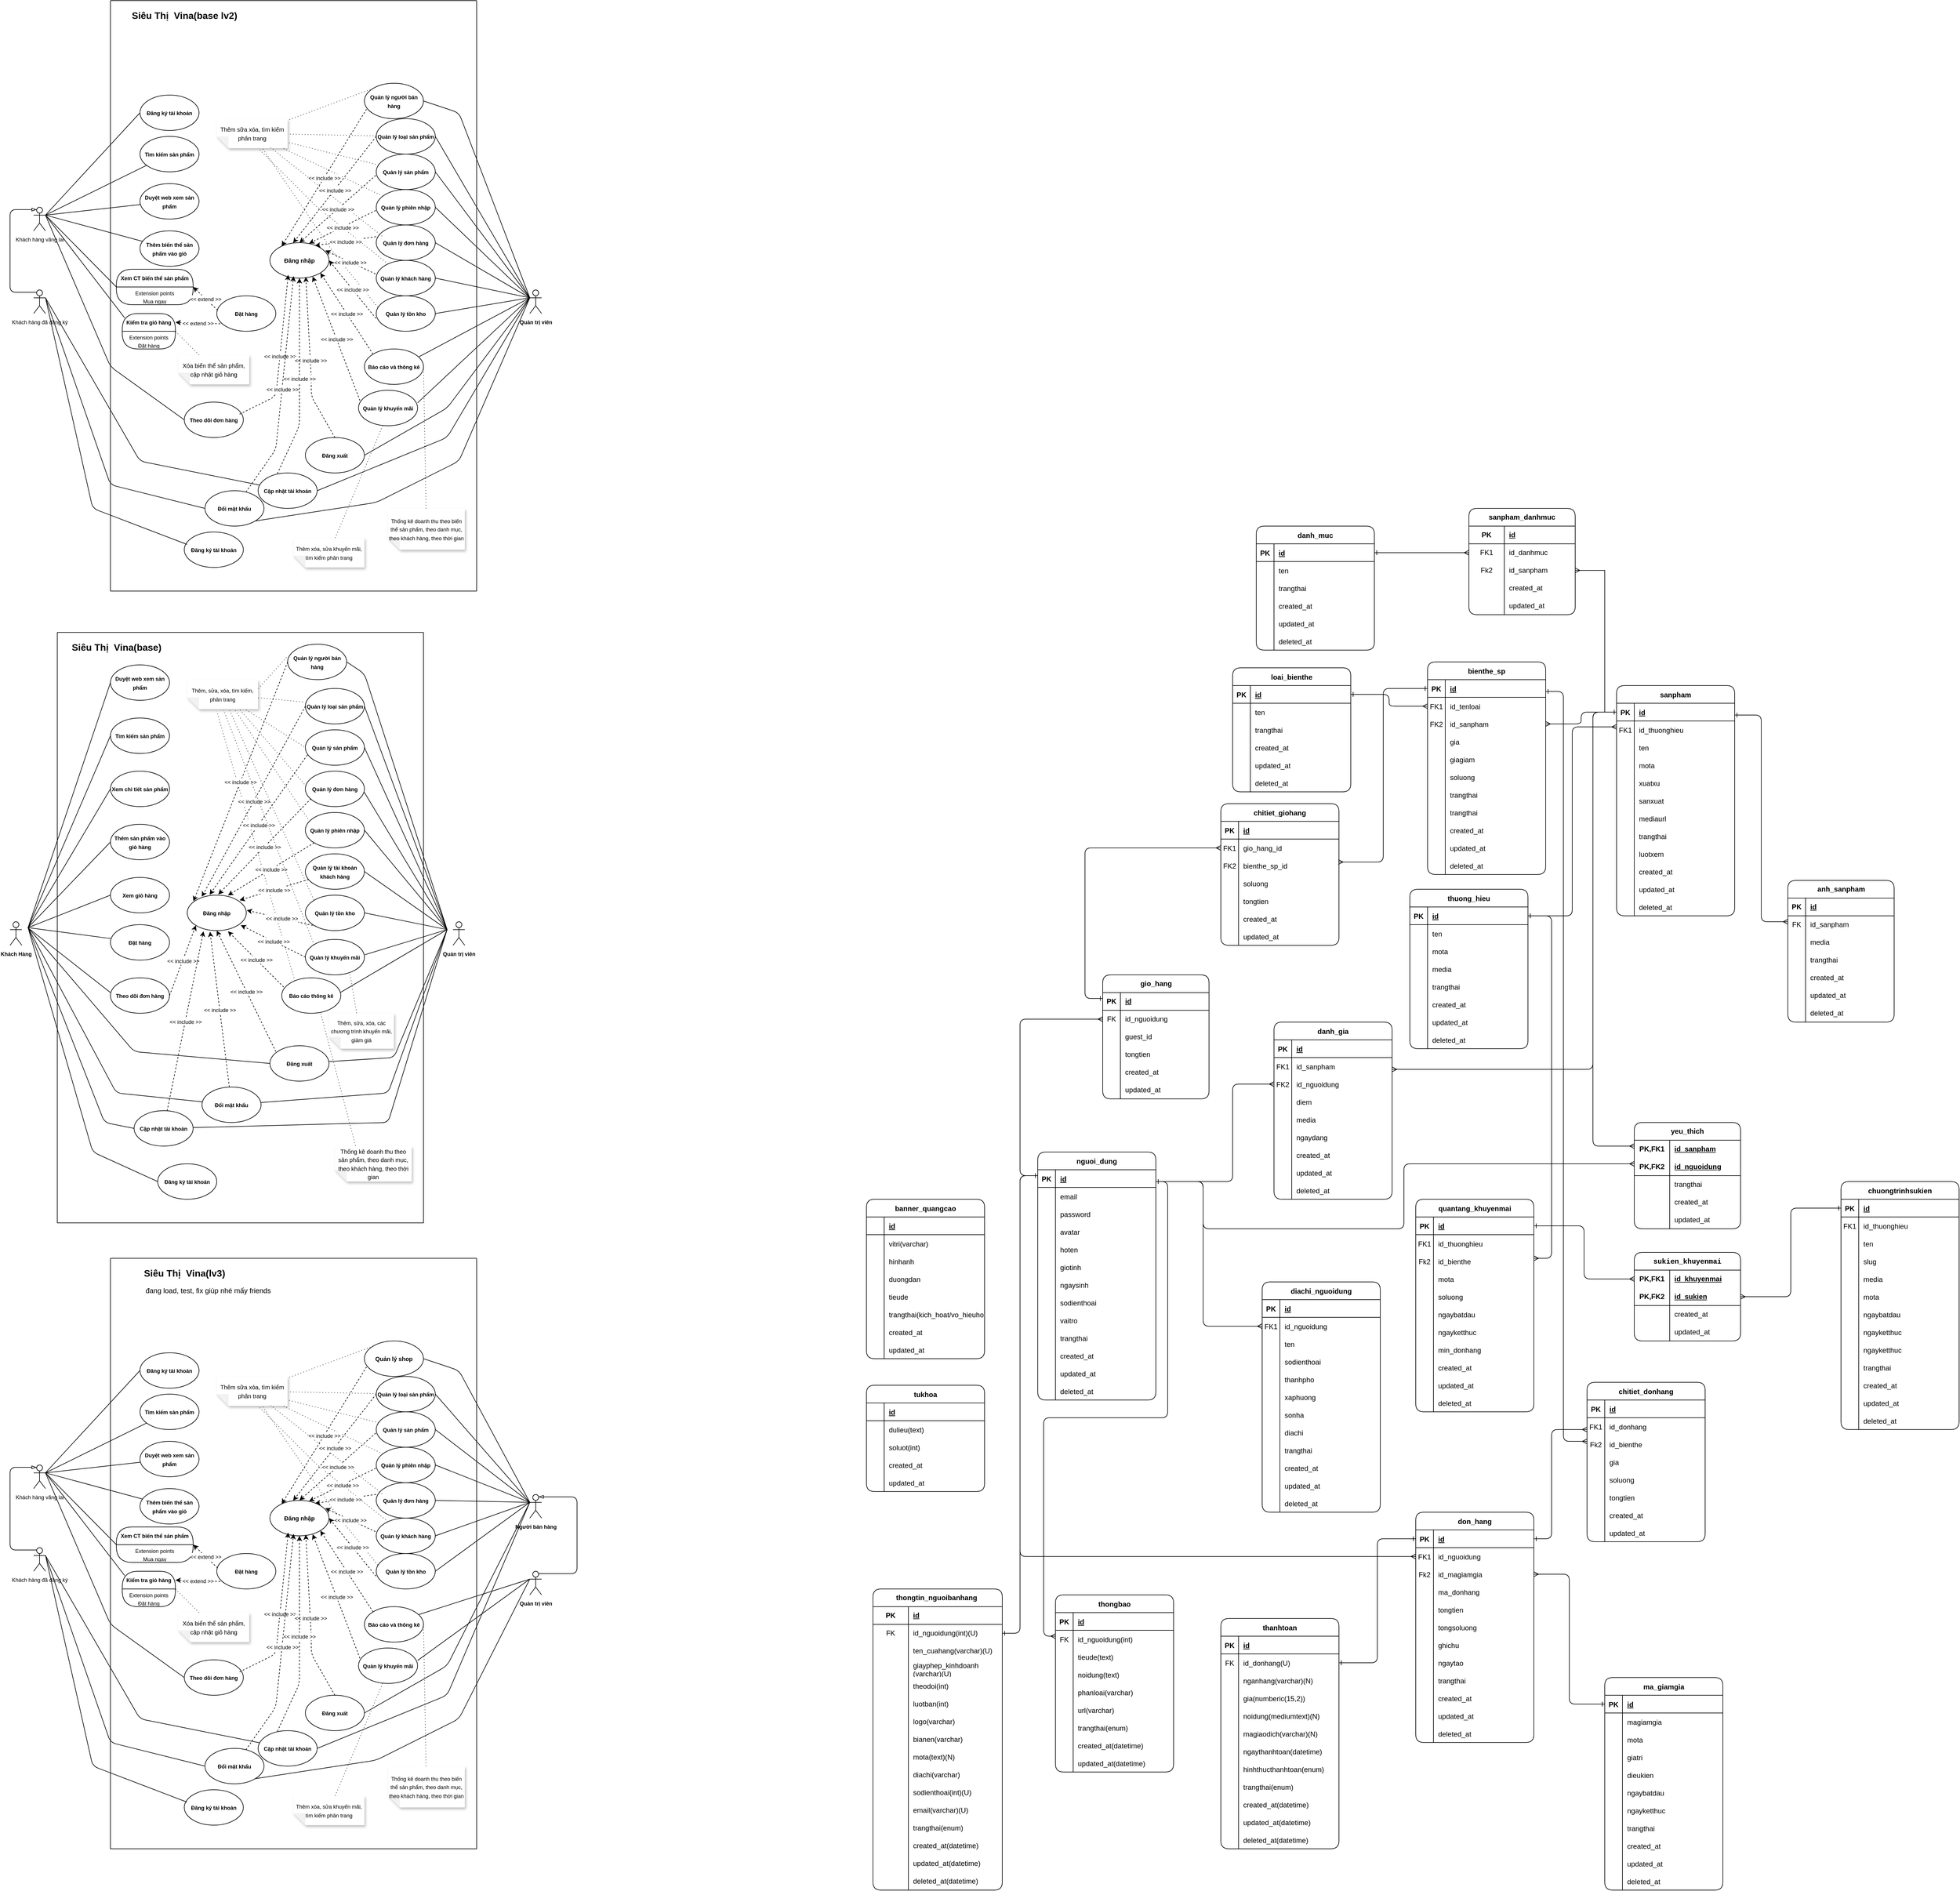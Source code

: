 <mxfile version="28.2.5">
  <diagram id="R2lEEEUBdFMjLlhIrx00" name="Page-1">
    <mxGraphModel dx="3456" dy="1558" grid="1" gridSize="10" guides="1" tooltips="1" connect="1" arrows="1" fold="1" page="1" pageScale="1" pageWidth="850" pageHeight="1100" math="0" shadow="0" extFonts="Permanent Marker^https://fonts.googleapis.com/css?family=Permanent+Marker">
      <root>
        <mxCell id="0" />
        <mxCell id="1" parent="0" />
        <mxCell id="OFfg4Ifkbmo_WRJsHrhS-290" style="edgeStyle=orthogonalEdgeStyle;rounded=1;orthogonalLoop=1;jettySize=auto;html=1;endArrow=ERmany;endFill=0;startArrow=ERone;startFill=0;" parent="1" source="F8s_ypxJG8IFSC-97Zq5-119" target="C-vyLk0tnHw3VtMMgP7b-6" edge="1">
          <mxGeometry relative="1" as="geometry">
            <Array as="points">
              <mxPoint x="125" y="510" />
              <mxPoint x="125" y="190" />
            </Array>
          </mxGeometry>
        </mxCell>
        <mxCell id="F8s_ypxJG8IFSC-97Zq5-119" value="thuong_hieu" style="shape=table;startSize=30;container=1;collapsible=1;childLayout=tableLayout;fixedRows=1;rowLines=0;fontStyle=1;align=center;resizeLast=1;rounded=1;" parent="1" vertex="1">
          <mxGeometry x="-150" y="465" width="200" height="270" as="geometry" />
        </mxCell>
        <mxCell id="F8s_ypxJG8IFSC-97Zq5-120" value="" style="shape=partialRectangle;collapsible=0;dropTarget=0;pointerEvents=0;fillColor=none;points=[[0,0.5],[1,0.5]];portConstraint=eastwest;top=0;left=0;right=0;bottom=1;rounded=1;" parent="F8s_ypxJG8IFSC-97Zq5-119" vertex="1">
          <mxGeometry y="30" width="200" height="30" as="geometry" />
        </mxCell>
        <mxCell id="F8s_ypxJG8IFSC-97Zq5-121" value="PK" style="shape=partialRectangle;overflow=hidden;connectable=0;fillColor=none;top=0;left=0;bottom=0;right=0;fontStyle=1;rounded=1;" parent="F8s_ypxJG8IFSC-97Zq5-120" vertex="1">
          <mxGeometry width="30" height="30" as="geometry">
            <mxRectangle width="30" height="30" as="alternateBounds" />
          </mxGeometry>
        </mxCell>
        <mxCell id="F8s_ypxJG8IFSC-97Zq5-122" value="id" style="shape=partialRectangle;overflow=hidden;connectable=0;fillColor=none;top=0;left=0;bottom=0;right=0;align=left;spacingLeft=6;fontStyle=5;rounded=1;" parent="F8s_ypxJG8IFSC-97Zq5-120" vertex="1">
          <mxGeometry x="30" width="170" height="30" as="geometry">
            <mxRectangle width="170" height="30" as="alternateBounds" />
          </mxGeometry>
        </mxCell>
        <mxCell id="F8s_ypxJG8IFSC-97Zq5-123" value="" style="shape=partialRectangle;collapsible=0;dropTarget=0;pointerEvents=0;fillColor=none;points=[[0,0.5],[1,0.5]];portConstraint=eastwest;top=0;left=0;right=0;bottom=0;rounded=1;" parent="F8s_ypxJG8IFSC-97Zq5-119" vertex="1">
          <mxGeometry y="60" width="200" height="30" as="geometry" />
        </mxCell>
        <mxCell id="F8s_ypxJG8IFSC-97Zq5-124" value="" style="shape=partialRectangle;overflow=hidden;connectable=0;fillColor=none;top=0;left=0;bottom=0;right=0;rounded=1;" parent="F8s_ypxJG8IFSC-97Zq5-123" vertex="1">
          <mxGeometry width="30" height="30" as="geometry">
            <mxRectangle width="30" height="30" as="alternateBounds" />
          </mxGeometry>
        </mxCell>
        <mxCell id="F8s_ypxJG8IFSC-97Zq5-125" value="ten " style="shape=partialRectangle;overflow=hidden;connectable=0;fillColor=none;top=0;left=0;bottom=0;right=0;align=left;spacingLeft=6;rounded=1;" parent="F8s_ypxJG8IFSC-97Zq5-123" vertex="1">
          <mxGeometry x="30" width="170" height="30" as="geometry">
            <mxRectangle width="170" height="30" as="alternateBounds" />
          </mxGeometry>
        </mxCell>
        <mxCell id="F8s_ypxJG8IFSC-97Zq5-135" value="" style="shape=partialRectangle;collapsible=0;dropTarget=0;pointerEvents=0;fillColor=none;points=[[0,0.5],[1,0.5]];portConstraint=eastwest;top=0;left=0;right=0;bottom=0;rounded=1;" parent="F8s_ypxJG8IFSC-97Zq5-119" vertex="1">
          <mxGeometry y="90" width="200" height="30" as="geometry" />
        </mxCell>
        <mxCell id="F8s_ypxJG8IFSC-97Zq5-136" value="" style="shape=partialRectangle;overflow=hidden;connectable=0;fillColor=none;top=0;left=0;bottom=0;right=0;rounded=1;" parent="F8s_ypxJG8IFSC-97Zq5-135" vertex="1">
          <mxGeometry width="30" height="30" as="geometry">
            <mxRectangle width="30" height="30" as="alternateBounds" />
          </mxGeometry>
        </mxCell>
        <mxCell id="F8s_ypxJG8IFSC-97Zq5-137" value="mota" style="shape=partialRectangle;overflow=hidden;connectable=0;fillColor=none;top=0;left=0;bottom=0;right=0;align=left;spacingLeft=6;rounded=1;" parent="F8s_ypxJG8IFSC-97Zq5-135" vertex="1">
          <mxGeometry x="30" width="170" height="30" as="geometry">
            <mxRectangle width="170" height="30" as="alternateBounds" />
          </mxGeometry>
        </mxCell>
        <mxCell id="F8s_ypxJG8IFSC-97Zq5-138" value="" style="shape=partialRectangle;collapsible=0;dropTarget=0;pointerEvents=0;fillColor=none;points=[[0,0.5],[1,0.5]];portConstraint=eastwest;top=0;left=0;right=0;bottom=0;rounded=1;" parent="F8s_ypxJG8IFSC-97Zq5-119" vertex="1">
          <mxGeometry y="120" width="200" height="30" as="geometry" />
        </mxCell>
        <mxCell id="F8s_ypxJG8IFSC-97Zq5-139" value="" style="shape=partialRectangle;overflow=hidden;connectable=0;fillColor=none;top=0;left=0;bottom=0;right=0;rounded=1;" parent="F8s_ypxJG8IFSC-97Zq5-138" vertex="1">
          <mxGeometry width="30" height="30" as="geometry">
            <mxRectangle width="30" height="30" as="alternateBounds" />
          </mxGeometry>
        </mxCell>
        <mxCell id="F8s_ypxJG8IFSC-97Zq5-140" value="media" style="shape=partialRectangle;overflow=hidden;connectable=0;fillColor=none;top=0;left=0;bottom=0;right=0;align=left;spacingLeft=6;rounded=1;" parent="F8s_ypxJG8IFSC-97Zq5-138" vertex="1">
          <mxGeometry x="30" width="170" height="30" as="geometry">
            <mxRectangle width="170" height="30" as="alternateBounds" />
          </mxGeometry>
        </mxCell>
        <mxCell id="7thA_MwoHELAqTcb8jzK-1" style="shape=partialRectangle;collapsible=0;dropTarget=0;pointerEvents=0;fillColor=none;points=[[0,0.5],[1,0.5]];portConstraint=eastwest;top=0;left=0;right=0;bottom=0;rounded=1;" parent="F8s_ypxJG8IFSC-97Zq5-119" vertex="1">
          <mxGeometry y="150" width="200" height="30" as="geometry" />
        </mxCell>
        <mxCell id="7thA_MwoHELAqTcb8jzK-2" style="shape=partialRectangle;overflow=hidden;connectable=0;fillColor=none;top=0;left=0;bottom=0;right=0;rounded=1;" parent="7thA_MwoHELAqTcb8jzK-1" vertex="1">
          <mxGeometry width="30" height="30" as="geometry">
            <mxRectangle width="30" height="30" as="alternateBounds" />
          </mxGeometry>
        </mxCell>
        <mxCell id="7thA_MwoHELAqTcb8jzK-3" value="trangthai" style="shape=partialRectangle;overflow=hidden;connectable=0;fillColor=none;top=0;left=0;bottom=0;right=0;align=left;spacingLeft=6;rounded=1;" parent="7thA_MwoHELAqTcb8jzK-1" vertex="1">
          <mxGeometry x="30" width="170" height="30" as="geometry">
            <mxRectangle width="170" height="30" as="alternateBounds" />
          </mxGeometry>
        </mxCell>
        <mxCell id="F8s_ypxJG8IFSC-97Zq5-126" value="" style="shape=partialRectangle;collapsible=0;dropTarget=0;pointerEvents=0;fillColor=none;points=[[0,0.5],[1,0.5]];portConstraint=eastwest;top=0;left=0;right=0;bottom=0;rounded=1;" parent="F8s_ypxJG8IFSC-97Zq5-119" vertex="1">
          <mxGeometry y="180" width="200" height="30" as="geometry" />
        </mxCell>
        <mxCell id="F8s_ypxJG8IFSC-97Zq5-127" value="" style="shape=partialRectangle;overflow=hidden;connectable=0;fillColor=none;top=0;left=0;bottom=0;right=0;rounded=1;" parent="F8s_ypxJG8IFSC-97Zq5-126" vertex="1">
          <mxGeometry width="30" height="30" as="geometry">
            <mxRectangle width="30" height="30" as="alternateBounds" />
          </mxGeometry>
        </mxCell>
        <mxCell id="F8s_ypxJG8IFSC-97Zq5-128" value="created_at" style="shape=partialRectangle;overflow=hidden;connectable=0;fillColor=none;top=0;left=0;bottom=0;right=0;align=left;spacingLeft=6;rounded=1;" parent="F8s_ypxJG8IFSC-97Zq5-126" vertex="1">
          <mxGeometry x="30" width="170" height="30" as="geometry">
            <mxRectangle width="170" height="30" as="alternateBounds" />
          </mxGeometry>
        </mxCell>
        <mxCell id="F8s_ypxJG8IFSC-97Zq5-129" value="" style="shape=partialRectangle;collapsible=0;dropTarget=0;pointerEvents=0;fillColor=none;points=[[0,0.5],[1,0.5]];portConstraint=eastwest;top=0;left=0;right=0;bottom=0;rounded=1;" parent="F8s_ypxJG8IFSC-97Zq5-119" vertex="1">
          <mxGeometry y="210" width="200" height="30" as="geometry" />
        </mxCell>
        <mxCell id="F8s_ypxJG8IFSC-97Zq5-130" value="" style="shape=partialRectangle;overflow=hidden;connectable=0;fillColor=none;top=0;left=0;bottom=0;right=0;rounded=1;" parent="F8s_ypxJG8IFSC-97Zq5-129" vertex="1">
          <mxGeometry width="30" height="30" as="geometry">
            <mxRectangle width="30" height="30" as="alternateBounds" />
          </mxGeometry>
        </mxCell>
        <mxCell id="F8s_ypxJG8IFSC-97Zq5-131" value="updated_at" style="shape=partialRectangle;overflow=hidden;connectable=0;fillColor=none;top=0;left=0;bottom=0;right=0;align=left;spacingLeft=6;rounded=1;" parent="F8s_ypxJG8IFSC-97Zq5-129" vertex="1">
          <mxGeometry x="30" width="170" height="30" as="geometry">
            <mxRectangle width="170" height="30" as="alternateBounds" />
          </mxGeometry>
        </mxCell>
        <mxCell id="7thA_MwoHELAqTcb8jzK-4" style="shape=partialRectangle;collapsible=0;dropTarget=0;pointerEvents=0;fillColor=none;points=[[0,0.5],[1,0.5]];portConstraint=eastwest;top=0;left=0;right=0;bottom=0;rounded=1;" parent="F8s_ypxJG8IFSC-97Zq5-119" vertex="1">
          <mxGeometry y="240" width="200" height="30" as="geometry" />
        </mxCell>
        <mxCell id="7thA_MwoHELAqTcb8jzK-5" style="shape=partialRectangle;overflow=hidden;connectable=0;fillColor=none;top=0;left=0;bottom=0;right=0;rounded=1;" parent="7thA_MwoHELAqTcb8jzK-4" vertex="1">
          <mxGeometry width="30" height="30" as="geometry">
            <mxRectangle width="30" height="30" as="alternateBounds" />
          </mxGeometry>
        </mxCell>
        <mxCell id="7thA_MwoHELAqTcb8jzK-6" value="deleted_at" style="shape=partialRectangle;overflow=hidden;connectable=0;fillColor=none;top=0;left=0;bottom=0;right=0;align=left;spacingLeft=6;rounded=1;" parent="7thA_MwoHELAqTcb8jzK-4" vertex="1">
          <mxGeometry x="30" width="170" height="30" as="geometry">
            <mxRectangle width="170" height="30" as="alternateBounds" />
          </mxGeometry>
        </mxCell>
        <mxCell id="OFfg4Ifkbmo_WRJsHrhS-289" style="edgeStyle=orthogonalEdgeStyle;rounded=1;orthogonalLoop=1;jettySize=auto;html=1;startArrow=ERmany;startFill=0;endArrow=ERone;endFill=0;" parent="1" source="OFfg4Ifkbmo_WRJsHrhS-123" target="F8s_ypxJG8IFSC-97Zq5-120" edge="1">
          <mxGeometry relative="1" as="geometry">
            <Array as="points">
              <mxPoint x="90" y="1090" />
              <mxPoint x="90" y="510" />
            </Array>
          </mxGeometry>
        </mxCell>
        <mxCell id="OFfg4Ifkbmo_WRJsHrhS-116" value="quantang_khuyenmai" style="shape=table;startSize=30;container=1;collapsible=1;childLayout=tableLayout;fixedRows=1;rowLines=0;fontStyle=1;align=center;resizeLast=1;rounded=1;" parent="1" vertex="1">
          <mxGeometry x="-140" y="990" width="200" height="360" as="geometry" />
        </mxCell>
        <mxCell id="OFfg4Ifkbmo_WRJsHrhS-117" value="" style="shape=partialRectangle;collapsible=0;dropTarget=0;pointerEvents=0;fillColor=none;points=[[0,0.5],[1,0.5]];portConstraint=eastwest;top=0;left=0;right=0;bottom=1;rounded=1;" parent="OFfg4Ifkbmo_WRJsHrhS-116" vertex="1">
          <mxGeometry y="30" width="200" height="30" as="geometry" />
        </mxCell>
        <mxCell id="OFfg4Ifkbmo_WRJsHrhS-118" value="PK" style="shape=partialRectangle;overflow=hidden;connectable=0;fillColor=none;top=0;left=0;bottom=0;right=0;fontStyle=1;rounded=1;" parent="OFfg4Ifkbmo_WRJsHrhS-117" vertex="1">
          <mxGeometry width="30" height="30" as="geometry">
            <mxRectangle width="30" height="30" as="alternateBounds" />
          </mxGeometry>
        </mxCell>
        <mxCell id="OFfg4Ifkbmo_WRJsHrhS-119" value="id" style="shape=partialRectangle;overflow=hidden;connectable=0;fillColor=none;top=0;left=0;bottom=0;right=0;align=left;spacingLeft=6;fontStyle=5;rounded=1;" parent="OFfg4Ifkbmo_WRJsHrhS-117" vertex="1">
          <mxGeometry x="30" width="170" height="30" as="geometry">
            <mxRectangle width="170" height="30" as="alternateBounds" />
          </mxGeometry>
        </mxCell>
        <mxCell id="OFfg4Ifkbmo_WRJsHrhS-120" value="" style="shape=partialRectangle;collapsible=0;dropTarget=0;pointerEvents=0;fillColor=none;points=[[0,0.5],[1,0.5]];portConstraint=eastwest;top=0;left=0;right=0;bottom=0;rounded=1;" parent="OFfg4Ifkbmo_WRJsHrhS-116" vertex="1">
          <mxGeometry y="60" width="200" height="30" as="geometry" />
        </mxCell>
        <mxCell id="OFfg4Ifkbmo_WRJsHrhS-121" value="FK1" style="shape=partialRectangle;overflow=hidden;connectable=0;fillColor=none;top=0;left=0;bottom=0;right=0;rounded=1;" parent="OFfg4Ifkbmo_WRJsHrhS-120" vertex="1">
          <mxGeometry width="30" height="30" as="geometry">
            <mxRectangle width="30" height="30" as="alternateBounds" />
          </mxGeometry>
        </mxCell>
        <mxCell id="OFfg4Ifkbmo_WRJsHrhS-122" value="id_thuonghieu" style="shape=partialRectangle;overflow=hidden;connectable=0;fillColor=none;top=0;left=0;bottom=0;right=0;align=left;spacingLeft=6;rounded=1;" parent="OFfg4Ifkbmo_WRJsHrhS-120" vertex="1">
          <mxGeometry x="30" width="170" height="30" as="geometry">
            <mxRectangle width="170" height="30" as="alternateBounds" />
          </mxGeometry>
        </mxCell>
        <mxCell id="OFfg4Ifkbmo_WRJsHrhS-123" value="" style="shape=partialRectangle;collapsible=0;dropTarget=0;pointerEvents=0;fillColor=none;points=[[0,0.5],[1,0.5]];portConstraint=eastwest;top=0;left=0;right=0;bottom=0;rounded=1;" parent="OFfg4Ifkbmo_WRJsHrhS-116" vertex="1">
          <mxGeometry y="90" width="200" height="30" as="geometry" />
        </mxCell>
        <mxCell id="OFfg4Ifkbmo_WRJsHrhS-124" value="Fk2" style="shape=partialRectangle;overflow=hidden;connectable=0;fillColor=none;top=0;left=0;bottom=0;right=0;rounded=1;" parent="OFfg4Ifkbmo_WRJsHrhS-123" vertex="1">
          <mxGeometry width="30" height="30" as="geometry">
            <mxRectangle width="30" height="30" as="alternateBounds" />
          </mxGeometry>
        </mxCell>
        <mxCell id="OFfg4Ifkbmo_WRJsHrhS-125" value="id_bienthe" style="shape=partialRectangle;overflow=hidden;connectable=0;fillColor=none;top=0;left=0;bottom=0;right=0;align=left;spacingLeft=6;rounded=1;" parent="OFfg4Ifkbmo_WRJsHrhS-123" vertex="1">
          <mxGeometry x="30" width="170" height="30" as="geometry">
            <mxRectangle width="170" height="30" as="alternateBounds" />
          </mxGeometry>
        </mxCell>
        <mxCell id="OFfg4Ifkbmo_WRJsHrhS-126" value="" style="shape=partialRectangle;collapsible=0;dropTarget=0;pointerEvents=0;fillColor=none;points=[[0,0.5],[1,0.5]];portConstraint=eastwest;top=0;left=0;right=0;bottom=0;rounded=1;" parent="OFfg4Ifkbmo_WRJsHrhS-116" vertex="1">
          <mxGeometry y="120" width="200" height="30" as="geometry" />
        </mxCell>
        <mxCell id="OFfg4Ifkbmo_WRJsHrhS-127" value="" style="shape=partialRectangle;overflow=hidden;connectable=0;fillColor=none;top=0;left=0;bottom=0;right=0;rounded=1;" parent="OFfg4Ifkbmo_WRJsHrhS-126" vertex="1">
          <mxGeometry width="30" height="30" as="geometry">
            <mxRectangle width="30" height="30" as="alternateBounds" />
          </mxGeometry>
        </mxCell>
        <mxCell id="OFfg4Ifkbmo_WRJsHrhS-128" value="mota" style="shape=partialRectangle;overflow=hidden;connectable=0;fillColor=none;top=0;left=0;bottom=0;right=0;align=left;spacingLeft=6;rounded=1;" parent="OFfg4Ifkbmo_WRJsHrhS-126" vertex="1">
          <mxGeometry x="30" width="170" height="30" as="geometry">
            <mxRectangle width="170" height="30" as="alternateBounds" />
          </mxGeometry>
        </mxCell>
        <mxCell id="OFfg4Ifkbmo_WRJsHrhS-129" value="" style="shape=partialRectangle;collapsible=0;dropTarget=0;pointerEvents=0;fillColor=none;points=[[0,0.5],[1,0.5]];portConstraint=eastwest;top=0;left=0;right=0;bottom=0;rounded=1;" parent="OFfg4Ifkbmo_WRJsHrhS-116" vertex="1">
          <mxGeometry y="150" width="200" height="30" as="geometry" />
        </mxCell>
        <mxCell id="OFfg4Ifkbmo_WRJsHrhS-130" value="" style="shape=partialRectangle;overflow=hidden;connectable=0;fillColor=none;top=0;left=0;bottom=0;right=0;rounded=1;" parent="OFfg4Ifkbmo_WRJsHrhS-129" vertex="1">
          <mxGeometry width="30" height="30" as="geometry">
            <mxRectangle width="30" height="30" as="alternateBounds" />
          </mxGeometry>
        </mxCell>
        <mxCell id="OFfg4Ifkbmo_WRJsHrhS-131" value="soluong" style="shape=partialRectangle;overflow=hidden;connectable=0;fillColor=none;top=0;left=0;bottom=0;right=0;align=left;spacingLeft=6;rounded=1;" parent="OFfg4Ifkbmo_WRJsHrhS-129" vertex="1">
          <mxGeometry x="30" width="170" height="30" as="geometry">
            <mxRectangle width="170" height="30" as="alternateBounds" />
          </mxGeometry>
        </mxCell>
        <mxCell id="OFfg4Ifkbmo_WRJsHrhS-132" value="" style="shape=partialRectangle;collapsible=0;dropTarget=0;pointerEvents=0;fillColor=none;points=[[0,0.5],[1,0.5]];portConstraint=eastwest;top=0;left=0;right=0;bottom=0;rounded=1;" parent="OFfg4Ifkbmo_WRJsHrhS-116" vertex="1">
          <mxGeometry y="180" width="200" height="30" as="geometry" />
        </mxCell>
        <mxCell id="OFfg4Ifkbmo_WRJsHrhS-133" value="" style="shape=partialRectangle;overflow=hidden;connectable=0;fillColor=none;top=0;left=0;bottom=0;right=0;rounded=1;" parent="OFfg4Ifkbmo_WRJsHrhS-132" vertex="1">
          <mxGeometry width="30" height="30" as="geometry">
            <mxRectangle width="30" height="30" as="alternateBounds" />
          </mxGeometry>
        </mxCell>
        <mxCell id="OFfg4Ifkbmo_WRJsHrhS-134" value="ngaybatdau" style="shape=partialRectangle;overflow=hidden;connectable=0;fillColor=none;top=0;left=0;bottom=0;right=0;align=left;spacingLeft=6;rounded=1;" parent="OFfg4Ifkbmo_WRJsHrhS-132" vertex="1">
          <mxGeometry x="30" width="170" height="30" as="geometry">
            <mxRectangle width="170" height="30" as="alternateBounds" />
          </mxGeometry>
        </mxCell>
        <mxCell id="OFfg4Ifkbmo_WRJsHrhS-135" value="" style="shape=partialRectangle;collapsible=0;dropTarget=0;pointerEvents=0;fillColor=none;points=[[0,0.5],[1,0.5]];portConstraint=eastwest;top=0;left=0;right=0;bottom=0;rounded=1;" parent="OFfg4Ifkbmo_WRJsHrhS-116" vertex="1">
          <mxGeometry y="210" width="200" height="30" as="geometry" />
        </mxCell>
        <mxCell id="OFfg4Ifkbmo_WRJsHrhS-136" value="" style="shape=partialRectangle;overflow=hidden;connectable=0;fillColor=none;top=0;left=0;bottom=0;right=0;rounded=1;" parent="OFfg4Ifkbmo_WRJsHrhS-135" vertex="1">
          <mxGeometry width="30" height="30" as="geometry">
            <mxRectangle width="30" height="30" as="alternateBounds" />
          </mxGeometry>
        </mxCell>
        <mxCell id="OFfg4Ifkbmo_WRJsHrhS-137" value="ngayketthuc" style="shape=partialRectangle;overflow=hidden;connectable=0;fillColor=none;top=0;left=0;bottom=0;right=0;align=left;spacingLeft=6;rounded=1;" parent="OFfg4Ifkbmo_WRJsHrhS-135" vertex="1">
          <mxGeometry x="30" width="170" height="30" as="geometry">
            <mxRectangle width="170" height="30" as="alternateBounds" />
          </mxGeometry>
        </mxCell>
        <mxCell id="OFfg4Ifkbmo_WRJsHrhS-138" value="" style="shape=partialRectangle;collapsible=0;dropTarget=0;pointerEvents=0;fillColor=none;points=[[0,0.5],[1,0.5]];portConstraint=eastwest;top=0;left=0;right=0;bottom=0;rounded=1;" parent="OFfg4Ifkbmo_WRJsHrhS-116" vertex="1">
          <mxGeometry y="240" width="200" height="30" as="geometry" />
        </mxCell>
        <mxCell id="OFfg4Ifkbmo_WRJsHrhS-139" value="" style="shape=partialRectangle;overflow=hidden;connectable=0;fillColor=none;top=0;left=0;bottom=0;right=0;rounded=1;" parent="OFfg4Ifkbmo_WRJsHrhS-138" vertex="1">
          <mxGeometry width="30" height="30" as="geometry">
            <mxRectangle width="30" height="30" as="alternateBounds" />
          </mxGeometry>
        </mxCell>
        <mxCell id="OFfg4Ifkbmo_WRJsHrhS-140" value="min_donhang" style="shape=partialRectangle;overflow=hidden;connectable=0;fillColor=none;top=0;left=0;bottom=0;right=0;align=left;spacingLeft=6;rounded=1;" parent="OFfg4Ifkbmo_WRJsHrhS-138" vertex="1">
          <mxGeometry x="30" width="170" height="30" as="geometry">
            <mxRectangle width="170" height="30" as="alternateBounds" />
          </mxGeometry>
        </mxCell>
        <mxCell id="OFfg4Ifkbmo_WRJsHrhS-141" value="" style="shape=partialRectangle;collapsible=0;dropTarget=0;pointerEvents=0;fillColor=none;points=[[0,0.5],[1,0.5]];portConstraint=eastwest;top=0;left=0;right=0;bottom=0;rounded=1;" parent="OFfg4Ifkbmo_WRJsHrhS-116" vertex="1">
          <mxGeometry y="270" width="200" height="30" as="geometry" />
        </mxCell>
        <mxCell id="OFfg4Ifkbmo_WRJsHrhS-142" value="" style="shape=partialRectangle;overflow=hidden;connectable=0;fillColor=none;top=0;left=0;bottom=0;right=0;rounded=1;" parent="OFfg4Ifkbmo_WRJsHrhS-141" vertex="1">
          <mxGeometry width="30" height="30" as="geometry">
            <mxRectangle width="30" height="30" as="alternateBounds" />
          </mxGeometry>
        </mxCell>
        <mxCell id="OFfg4Ifkbmo_WRJsHrhS-143" value="created_at" style="shape=partialRectangle;overflow=hidden;connectable=0;fillColor=none;top=0;left=0;bottom=0;right=0;align=left;spacingLeft=6;strokeColor=inherit;rounded=1;" parent="OFfg4Ifkbmo_WRJsHrhS-141" vertex="1">
          <mxGeometry x="30" width="170" height="30" as="geometry">
            <mxRectangle width="170" height="30" as="alternateBounds" />
          </mxGeometry>
        </mxCell>
        <mxCell id="OFfg4Ifkbmo_WRJsHrhS-144" value="" style="shape=partialRectangle;collapsible=0;dropTarget=0;pointerEvents=0;fillColor=none;points=[[0,0.5],[1,0.5]];portConstraint=eastwest;top=0;left=0;right=0;bottom=0;rounded=1;" parent="OFfg4Ifkbmo_WRJsHrhS-116" vertex="1">
          <mxGeometry y="300" width="200" height="30" as="geometry" />
        </mxCell>
        <mxCell id="OFfg4Ifkbmo_WRJsHrhS-145" value="" style="shape=partialRectangle;overflow=hidden;connectable=0;fillColor=none;top=0;left=0;bottom=0;right=0;rounded=1;" parent="OFfg4Ifkbmo_WRJsHrhS-144" vertex="1">
          <mxGeometry width="30" height="30" as="geometry">
            <mxRectangle width="30" height="30" as="alternateBounds" />
          </mxGeometry>
        </mxCell>
        <mxCell id="OFfg4Ifkbmo_WRJsHrhS-146" value="updated_at" style="shape=partialRectangle;overflow=hidden;connectable=0;fillColor=none;top=0;left=0;bottom=0;right=0;align=left;spacingLeft=6;rounded=1;" parent="OFfg4Ifkbmo_WRJsHrhS-144" vertex="1">
          <mxGeometry x="30" width="170" height="30" as="geometry">
            <mxRectangle width="170" height="30" as="alternateBounds" />
          </mxGeometry>
        </mxCell>
        <mxCell id="OFfg4Ifkbmo_WRJsHrhS-147" value="" style="shape=partialRectangle;collapsible=0;dropTarget=0;pointerEvents=0;fillColor=none;points=[[0,0.5],[1,0.5]];portConstraint=eastwest;top=0;left=0;right=0;bottom=0;rounded=1;" parent="OFfg4Ifkbmo_WRJsHrhS-116" vertex="1">
          <mxGeometry y="330" width="200" height="30" as="geometry" />
        </mxCell>
        <mxCell id="OFfg4Ifkbmo_WRJsHrhS-148" value="" style="shape=partialRectangle;overflow=hidden;connectable=0;fillColor=none;top=0;left=0;bottom=0;right=0;rounded=1;" parent="OFfg4Ifkbmo_WRJsHrhS-147" vertex="1">
          <mxGeometry width="30" height="30" as="geometry">
            <mxRectangle width="30" height="30" as="alternateBounds" />
          </mxGeometry>
        </mxCell>
        <mxCell id="OFfg4Ifkbmo_WRJsHrhS-149" value="deleted_at" style="shape=partialRectangle;overflow=hidden;connectable=0;fillColor=none;top=0;left=0;bottom=0;right=0;align=left;spacingLeft=6;rounded=1;" parent="OFfg4Ifkbmo_WRJsHrhS-147" vertex="1">
          <mxGeometry x="30" width="170" height="30" as="geometry">
            <mxRectangle width="170" height="30" as="alternateBounds" />
          </mxGeometry>
        </mxCell>
        <mxCell id="C-vyLk0tnHw3VtMMgP7b-2" value="sanpham" style="shape=table;startSize=30;container=1;collapsible=1;childLayout=tableLayout;fixedRows=1;rowLines=0;fontStyle=1;align=center;resizeLast=1;rounded=1;" parent="1" vertex="1">
          <mxGeometry x="200" y="120" width="200" height="390" as="geometry" />
        </mxCell>
        <mxCell id="C-vyLk0tnHw3VtMMgP7b-3" value="" style="shape=partialRectangle;collapsible=0;dropTarget=0;pointerEvents=0;fillColor=none;points=[[0,0.5],[1,0.5]];portConstraint=eastwest;top=0;left=0;right=0;bottom=1;rounded=1;" parent="C-vyLk0tnHw3VtMMgP7b-2" vertex="1">
          <mxGeometry y="30" width="200" height="30" as="geometry" />
        </mxCell>
        <mxCell id="C-vyLk0tnHw3VtMMgP7b-4" value="PK" style="shape=partialRectangle;overflow=hidden;connectable=0;fillColor=none;top=0;left=0;bottom=0;right=0;fontStyle=1;rounded=1;" parent="C-vyLk0tnHw3VtMMgP7b-3" vertex="1">
          <mxGeometry width="30" height="30" as="geometry">
            <mxRectangle width="30" height="30" as="alternateBounds" />
          </mxGeometry>
        </mxCell>
        <mxCell id="C-vyLk0tnHw3VtMMgP7b-5" value="id" style="shape=partialRectangle;overflow=hidden;connectable=0;fillColor=none;top=0;left=0;bottom=0;right=0;align=left;spacingLeft=6;fontStyle=5;rounded=1;" parent="C-vyLk0tnHw3VtMMgP7b-3" vertex="1">
          <mxGeometry x="30" width="170" height="30" as="geometry">
            <mxRectangle width="170" height="30" as="alternateBounds" />
          </mxGeometry>
        </mxCell>
        <mxCell id="C-vyLk0tnHw3VtMMgP7b-6" value="" style="shape=partialRectangle;collapsible=0;dropTarget=0;pointerEvents=0;fillColor=none;points=[[0,0.5],[1,0.5]];portConstraint=eastwest;top=0;left=0;right=0;bottom=0;rounded=1;" parent="C-vyLk0tnHw3VtMMgP7b-2" vertex="1">
          <mxGeometry y="60" width="200" height="30" as="geometry" />
        </mxCell>
        <mxCell id="C-vyLk0tnHw3VtMMgP7b-7" value="FK1" style="shape=partialRectangle;overflow=hidden;connectable=0;fillColor=none;top=0;left=0;bottom=0;right=0;rounded=1;" parent="C-vyLk0tnHw3VtMMgP7b-6" vertex="1">
          <mxGeometry width="30" height="30" as="geometry">
            <mxRectangle width="30" height="30" as="alternateBounds" />
          </mxGeometry>
        </mxCell>
        <mxCell id="C-vyLk0tnHw3VtMMgP7b-8" value="id_thuonghieu" style="shape=partialRectangle;overflow=hidden;connectable=0;fillColor=none;top=0;left=0;bottom=0;right=0;align=left;spacingLeft=6;rounded=1;" parent="C-vyLk0tnHw3VtMMgP7b-6" vertex="1">
          <mxGeometry x="30" width="170" height="30" as="geometry">
            <mxRectangle width="170" height="30" as="alternateBounds" />
          </mxGeometry>
        </mxCell>
        <mxCell id="YIg9jNqMkCVF1gFv5jWo-87" style="shape=partialRectangle;collapsible=0;dropTarget=0;pointerEvents=0;fillColor=none;points=[[0,0.5],[1,0.5]];portConstraint=eastwest;top=0;left=0;right=0;bottom=0;rounded=1;" parent="C-vyLk0tnHw3VtMMgP7b-2" vertex="1">
          <mxGeometry y="90" width="200" height="30" as="geometry" />
        </mxCell>
        <mxCell id="YIg9jNqMkCVF1gFv5jWo-88" style="shape=partialRectangle;overflow=hidden;connectable=0;fillColor=none;top=0;left=0;bottom=0;right=0;rounded=1;" parent="YIg9jNqMkCVF1gFv5jWo-87" vertex="1">
          <mxGeometry width="30" height="30" as="geometry">
            <mxRectangle width="30" height="30" as="alternateBounds" />
          </mxGeometry>
        </mxCell>
        <mxCell id="YIg9jNqMkCVF1gFv5jWo-89" value="ten" style="shape=partialRectangle;overflow=hidden;connectable=0;fillColor=none;top=0;left=0;bottom=0;right=0;align=left;spacingLeft=6;rounded=1;" parent="YIg9jNqMkCVF1gFv5jWo-87" vertex="1">
          <mxGeometry x="30" width="170" height="30" as="geometry">
            <mxRectangle width="170" height="30" as="alternateBounds" />
          </mxGeometry>
        </mxCell>
        <mxCell id="F8s_ypxJG8IFSC-97Zq5-13" value="" style="shape=partialRectangle;collapsible=0;dropTarget=0;pointerEvents=0;fillColor=none;points=[[0,0.5],[1,0.5]];portConstraint=eastwest;top=0;left=0;right=0;bottom=0;rounded=1;" parent="C-vyLk0tnHw3VtMMgP7b-2" vertex="1">
          <mxGeometry y="120" width="200" height="30" as="geometry" />
        </mxCell>
        <mxCell id="F8s_ypxJG8IFSC-97Zq5-14" value="" style="shape=partialRectangle;overflow=hidden;connectable=0;fillColor=none;top=0;left=0;bottom=0;right=0;rounded=1;" parent="F8s_ypxJG8IFSC-97Zq5-13" vertex="1">
          <mxGeometry width="30" height="30" as="geometry">
            <mxRectangle width="30" height="30" as="alternateBounds" />
          </mxGeometry>
        </mxCell>
        <mxCell id="F8s_ypxJG8IFSC-97Zq5-15" value="mota" style="shape=partialRectangle;overflow=hidden;connectable=0;fillColor=none;top=0;left=0;bottom=0;right=0;align=left;spacingLeft=6;rounded=1;" parent="F8s_ypxJG8IFSC-97Zq5-13" vertex="1">
          <mxGeometry x="30" width="170" height="30" as="geometry">
            <mxRectangle width="170" height="30" as="alternateBounds" />
          </mxGeometry>
        </mxCell>
        <mxCell id="F8s_ypxJG8IFSC-97Zq5-16" value="" style="shape=partialRectangle;collapsible=0;dropTarget=0;pointerEvents=0;fillColor=none;points=[[0,0.5],[1,0.5]];portConstraint=eastwest;top=0;left=0;right=0;bottom=0;rounded=1;" parent="C-vyLk0tnHw3VtMMgP7b-2" vertex="1">
          <mxGeometry y="150" width="200" height="30" as="geometry" />
        </mxCell>
        <mxCell id="F8s_ypxJG8IFSC-97Zq5-17" value="" style="shape=partialRectangle;overflow=hidden;connectable=0;fillColor=none;top=0;left=0;bottom=0;right=0;rounded=1;" parent="F8s_ypxJG8IFSC-97Zq5-16" vertex="1">
          <mxGeometry width="30" height="30" as="geometry">
            <mxRectangle width="30" height="30" as="alternateBounds" />
          </mxGeometry>
        </mxCell>
        <mxCell id="F8s_ypxJG8IFSC-97Zq5-18" value="xuatxu" style="shape=partialRectangle;overflow=hidden;connectable=0;fillColor=none;top=0;left=0;bottom=0;right=0;align=left;spacingLeft=6;rounded=1;" parent="F8s_ypxJG8IFSC-97Zq5-16" vertex="1">
          <mxGeometry x="30" width="170" height="30" as="geometry">
            <mxRectangle width="170" height="30" as="alternateBounds" />
          </mxGeometry>
        </mxCell>
        <mxCell id="F8s_ypxJG8IFSC-97Zq5-19" value="" style="shape=partialRectangle;collapsible=0;dropTarget=0;pointerEvents=0;fillColor=none;points=[[0,0.5],[1,0.5]];portConstraint=eastwest;top=0;left=0;right=0;bottom=0;rounded=1;" parent="C-vyLk0tnHw3VtMMgP7b-2" vertex="1">
          <mxGeometry y="180" width="200" height="30" as="geometry" />
        </mxCell>
        <mxCell id="F8s_ypxJG8IFSC-97Zq5-20" value="" style="shape=partialRectangle;overflow=hidden;connectable=0;fillColor=none;top=0;left=0;bottom=0;right=0;rounded=1;" parent="F8s_ypxJG8IFSC-97Zq5-19" vertex="1">
          <mxGeometry width="30" height="30" as="geometry">
            <mxRectangle width="30" height="30" as="alternateBounds" />
          </mxGeometry>
        </mxCell>
        <mxCell id="F8s_ypxJG8IFSC-97Zq5-21" value="sanxuat" style="shape=partialRectangle;overflow=hidden;connectable=0;fillColor=none;top=0;left=0;bottom=0;right=0;align=left;spacingLeft=6;rounded=1;" parent="F8s_ypxJG8IFSC-97Zq5-19" vertex="1">
          <mxGeometry x="30" width="170" height="30" as="geometry">
            <mxRectangle width="170" height="30" as="alternateBounds" />
          </mxGeometry>
        </mxCell>
        <mxCell id="F8s_ypxJG8IFSC-97Zq5-22" value="" style="shape=partialRectangle;collapsible=0;dropTarget=0;pointerEvents=0;fillColor=none;points=[[0,0.5],[1,0.5]];portConstraint=eastwest;top=0;left=0;right=0;bottom=0;rounded=1;" parent="C-vyLk0tnHw3VtMMgP7b-2" vertex="1">
          <mxGeometry y="210" width="200" height="30" as="geometry" />
        </mxCell>
        <mxCell id="F8s_ypxJG8IFSC-97Zq5-23" value="" style="shape=partialRectangle;overflow=hidden;connectable=0;fillColor=none;top=0;left=0;bottom=0;right=0;rounded=1;" parent="F8s_ypxJG8IFSC-97Zq5-22" vertex="1">
          <mxGeometry width="30" height="30" as="geometry">
            <mxRectangle width="30" height="30" as="alternateBounds" />
          </mxGeometry>
        </mxCell>
        <mxCell id="F8s_ypxJG8IFSC-97Zq5-24" value="mediaurl" style="shape=partialRectangle;overflow=hidden;connectable=0;fillColor=none;top=0;left=0;bottom=0;right=0;align=left;spacingLeft=6;rounded=1;" parent="F8s_ypxJG8IFSC-97Zq5-22" vertex="1">
          <mxGeometry x="30" width="170" height="30" as="geometry">
            <mxRectangle width="170" height="30" as="alternateBounds" />
          </mxGeometry>
        </mxCell>
        <mxCell id="F8s_ypxJG8IFSC-97Zq5-25" value="" style="shape=partialRectangle;collapsible=0;dropTarget=0;pointerEvents=0;fillColor=none;points=[[0,0.5],[1,0.5]];portConstraint=eastwest;top=0;left=0;right=0;bottom=0;rounded=1;" parent="C-vyLk0tnHw3VtMMgP7b-2" vertex="1">
          <mxGeometry y="240" width="200" height="30" as="geometry" />
        </mxCell>
        <mxCell id="F8s_ypxJG8IFSC-97Zq5-26" value="" style="shape=partialRectangle;overflow=hidden;connectable=0;fillColor=none;top=0;left=0;bottom=0;right=0;rounded=1;" parent="F8s_ypxJG8IFSC-97Zq5-25" vertex="1">
          <mxGeometry width="30" height="30" as="geometry">
            <mxRectangle width="30" height="30" as="alternateBounds" />
          </mxGeometry>
        </mxCell>
        <mxCell id="F8s_ypxJG8IFSC-97Zq5-27" value="trangthai" style="shape=partialRectangle;overflow=hidden;connectable=0;fillColor=none;top=0;left=0;bottom=0;right=0;align=left;spacingLeft=6;rounded=1;" parent="F8s_ypxJG8IFSC-97Zq5-25" vertex="1">
          <mxGeometry x="30" width="170" height="30" as="geometry">
            <mxRectangle width="170" height="30" as="alternateBounds" />
          </mxGeometry>
        </mxCell>
        <mxCell id="F8s_ypxJG8IFSC-97Zq5-28" value="" style="shape=partialRectangle;collapsible=0;dropTarget=0;pointerEvents=0;fillColor=none;points=[[0,0.5],[1,0.5]];portConstraint=eastwest;top=0;left=0;right=0;bottom=0;rounded=1;" parent="C-vyLk0tnHw3VtMMgP7b-2" vertex="1">
          <mxGeometry y="270" width="200" height="30" as="geometry" />
        </mxCell>
        <mxCell id="F8s_ypxJG8IFSC-97Zq5-29" value="" style="shape=partialRectangle;overflow=hidden;connectable=0;fillColor=none;top=0;left=0;bottom=0;right=0;rounded=1;" parent="F8s_ypxJG8IFSC-97Zq5-28" vertex="1">
          <mxGeometry width="30" height="30" as="geometry">
            <mxRectangle width="30" height="30" as="alternateBounds" />
          </mxGeometry>
        </mxCell>
        <mxCell id="F8s_ypxJG8IFSC-97Zq5-30" value="luotxem" style="shape=partialRectangle;overflow=hidden;connectable=0;fillColor=none;top=0;left=0;bottom=0;right=0;align=left;spacingLeft=6;rounded=1;" parent="F8s_ypxJG8IFSC-97Zq5-28" vertex="1">
          <mxGeometry x="30" width="170" height="30" as="geometry">
            <mxRectangle width="170" height="30" as="alternateBounds" />
          </mxGeometry>
        </mxCell>
        <mxCell id="F8s_ypxJG8IFSC-97Zq5-31" value="" style="shape=partialRectangle;collapsible=0;dropTarget=0;pointerEvents=0;fillColor=none;points=[[0,0.5],[1,0.5]];portConstraint=eastwest;top=0;left=0;right=0;bottom=0;rounded=1;" parent="C-vyLk0tnHw3VtMMgP7b-2" vertex="1">
          <mxGeometry y="300" width="200" height="30" as="geometry" />
        </mxCell>
        <mxCell id="F8s_ypxJG8IFSC-97Zq5-32" value="" style="shape=partialRectangle;overflow=hidden;connectable=0;fillColor=none;top=0;left=0;bottom=0;right=0;rounded=1;" parent="F8s_ypxJG8IFSC-97Zq5-31" vertex="1">
          <mxGeometry width="30" height="30" as="geometry">
            <mxRectangle width="30" height="30" as="alternateBounds" />
          </mxGeometry>
        </mxCell>
        <mxCell id="F8s_ypxJG8IFSC-97Zq5-33" value="created_at" style="shape=partialRectangle;overflow=hidden;connectable=0;fillColor=none;top=0;left=0;bottom=0;right=0;align=left;spacingLeft=6;rounded=1;" parent="F8s_ypxJG8IFSC-97Zq5-31" vertex="1">
          <mxGeometry x="30" width="170" height="30" as="geometry">
            <mxRectangle width="170" height="30" as="alternateBounds" />
          </mxGeometry>
        </mxCell>
        <mxCell id="F8s_ypxJG8IFSC-97Zq5-37" value="" style="shape=partialRectangle;collapsible=0;dropTarget=0;pointerEvents=0;fillColor=none;points=[[0,0.5],[1,0.5]];portConstraint=eastwest;top=0;left=0;right=0;bottom=0;rounded=1;" parent="C-vyLk0tnHw3VtMMgP7b-2" vertex="1">
          <mxGeometry y="330" width="200" height="30" as="geometry" />
        </mxCell>
        <mxCell id="F8s_ypxJG8IFSC-97Zq5-38" value="" style="shape=partialRectangle;overflow=hidden;connectable=0;fillColor=none;top=0;left=0;bottom=0;right=0;rounded=1;" parent="F8s_ypxJG8IFSC-97Zq5-37" vertex="1">
          <mxGeometry width="30" height="30" as="geometry">
            <mxRectangle width="30" height="30" as="alternateBounds" />
          </mxGeometry>
        </mxCell>
        <mxCell id="F8s_ypxJG8IFSC-97Zq5-39" value="updated_at" style="shape=partialRectangle;overflow=hidden;connectable=0;fillColor=none;top=0;left=0;bottom=0;right=0;align=left;spacingLeft=6;rounded=1;" parent="F8s_ypxJG8IFSC-97Zq5-37" vertex="1">
          <mxGeometry x="30" width="170" height="30" as="geometry">
            <mxRectangle width="170" height="30" as="alternateBounds" />
          </mxGeometry>
        </mxCell>
        <mxCell id="F8s_ypxJG8IFSC-97Zq5-40" value="" style="shape=partialRectangle;collapsible=0;dropTarget=0;pointerEvents=0;fillColor=none;points=[[0,0.5],[1,0.5]];portConstraint=eastwest;top=0;left=0;right=0;bottom=0;rounded=1;" parent="C-vyLk0tnHw3VtMMgP7b-2" vertex="1">
          <mxGeometry y="360" width="200" height="30" as="geometry" />
        </mxCell>
        <mxCell id="F8s_ypxJG8IFSC-97Zq5-41" value="" style="shape=partialRectangle;overflow=hidden;connectable=0;fillColor=none;top=0;left=0;bottom=0;right=0;rounded=1;" parent="F8s_ypxJG8IFSC-97Zq5-40" vertex="1">
          <mxGeometry width="30" height="30" as="geometry">
            <mxRectangle width="30" height="30" as="alternateBounds" />
          </mxGeometry>
        </mxCell>
        <mxCell id="F8s_ypxJG8IFSC-97Zq5-42" value="deleted_at" style="shape=partialRectangle;overflow=hidden;connectable=0;fillColor=none;top=0;left=0;bottom=0;right=0;align=left;spacingLeft=6;rounded=1;" parent="F8s_ypxJG8IFSC-97Zq5-40" vertex="1">
          <mxGeometry x="30" width="170" height="30" as="geometry">
            <mxRectangle width="170" height="30" as="alternateBounds" />
          </mxGeometry>
        </mxCell>
        <mxCell id="F8s_ypxJG8IFSC-97Zq5-43" value="bienthe_sp" style="shape=table;startSize=30;container=1;collapsible=1;childLayout=tableLayout;fixedRows=1;rowLines=0;fontStyle=1;align=center;resizeLast=1;rounded=1;" parent="1" vertex="1">
          <mxGeometry x="-120" y="80" width="200" height="360" as="geometry" />
        </mxCell>
        <mxCell id="F8s_ypxJG8IFSC-97Zq5-44" value="" style="shape=partialRectangle;collapsible=0;dropTarget=0;pointerEvents=0;fillColor=none;points=[[0,0.5],[1,0.5]];portConstraint=eastwest;top=0;left=0;right=0;bottom=1;rounded=1;" parent="F8s_ypxJG8IFSC-97Zq5-43" vertex="1">
          <mxGeometry y="30" width="200" height="30" as="geometry" />
        </mxCell>
        <mxCell id="F8s_ypxJG8IFSC-97Zq5-45" value="PK" style="shape=partialRectangle;overflow=hidden;connectable=0;fillColor=none;top=0;left=0;bottom=0;right=0;fontStyle=1;rounded=1;" parent="F8s_ypxJG8IFSC-97Zq5-44" vertex="1">
          <mxGeometry width="30" height="30" as="geometry">
            <mxRectangle width="30" height="30" as="alternateBounds" />
          </mxGeometry>
        </mxCell>
        <mxCell id="F8s_ypxJG8IFSC-97Zq5-46" value="id" style="shape=partialRectangle;overflow=hidden;connectable=0;fillColor=none;top=0;left=0;bottom=0;right=0;align=left;spacingLeft=6;fontStyle=5;rounded=1;" parent="F8s_ypxJG8IFSC-97Zq5-44" vertex="1">
          <mxGeometry x="30" width="170" height="30" as="geometry">
            <mxRectangle width="170" height="30" as="alternateBounds" />
          </mxGeometry>
        </mxCell>
        <mxCell id="F8s_ypxJG8IFSC-97Zq5-47" value="" style="shape=partialRectangle;collapsible=0;dropTarget=0;pointerEvents=0;fillColor=none;points=[[0,0.5],[1,0.5]];portConstraint=eastwest;top=0;left=0;right=0;bottom=0;rounded=1;" parent="F8s_ypxJG8IFSC-97Zq5-43" vertex="1">
          <mxGeometry y="60" width="200" height="30" as="geometry" />
        </mxCell>
        <mxCell id="F8s_ypxJG8IFSC-97Zq5-48" value="FK1" style="shape=partialRectangle;overflow=hidden;connectable=0;fillColor=none;top=0;left=0;bottom=0;right=0;rounded=1;" parent="F8s_ypxJG8IFSC-97Zq5-47" vertex="1">
          <mxGeometry width="30" height="30" as="geometry">
            <mxRectangle width="30" height="30" as="alternateBounds" />
          </mxGeometry>
        </mxCell>
        <mxCell id="F8s_ypxJG8IFSC-97Zq5-49" value="id_tenloai" style="shape=partialRectangle;overflow=hidden;connectable=0;fillColor=none;top=0;left=0;bottom=0;right=0;align=left;spacingLeft=6;rounded=1;" parent="F8s_ypxJG8IFSC-97Zq5-47" vertex="1">
          <mxGeometry x="30" width="170" height="30" as="geometry">
            <mxRectangle width="170" height="30" as="alternateBounds" />
          </mxGeometry>
        </mxCell>
        <mxCell id="F8s_ypxJG8IFSC-97Zq5-83" value="" style="shape=partialRectangle;collapsible=0;dropTarget=0;pointerEvents=0;fillColor=none;points=[[0,0.5],[1,0.5]];portConstraint=eastwest;top=0;left=0;right=0;bottom=0;rounded=1;" parent="F8s_ypxJG8IFSC-97Zq5-43" vertex="1">
          <mxGeometry y="90" width="200" height="30" as="geometry" />
        </mxCell>
        <mxCell id="F8s_ypxJG8IFSC-97Zq5-84" value="FK2" style="shape=partialRectangle;overflow=hidden;connectable=0;fillColor=none;top=0;left=0;bottom=0;right=0;rounded=1;" parent="F8s_ypxJG8IFSC-97Zq5-83" vertex="1">
          <mxGeometry width="30" height="30" as="geometry">
            <mxRectangle width="30" height="30" as="alternateBounds" />
          </mxGeometry>
        </mxCell>
        <mxCell id="F8s_ypxJG8IFSC-97Zq5-85" value="id_sanpham" style="shape=partialRectangle;overflow=hidden;connectable=0;fillColor=none;top=0;left=0;bottom=0;right=0;align=left;spacingLeft=6;rounded=1;" parent="F8s_ypxJG8IFSC-97Zq5-83" vertex="1">
          <mxGeometry x="30" width="170" height="30" as="geometry">
            <mxRectangle width="170" height="30" as="alternateBounds" />
          </mxGeometry>
        </mxCell>
        <mxCell id="F8s_ypxJG8IFSC-97Zq5-50" value="" style="shape=partialRectangle;collapsible=0;dropTarget=0;pointerEvents=0;fillColor=none;points=[[0,0.5],[1,0.5]];portConstraint=eastwest;top=0;left=0;right=0;bottom=0;rounded=1;" parent="F8s_ypxJG8IFSC-97Zq5-43" vertex="1">
          <mxGeometry y="120" width="200" height="30" as="geometry" />
        </mxCell>
        <mxCell id="F8s_ypxJG8IFSC-97Zq5-51" value="" style="shape=partialRectangle;overflow=hidden;connectable=0;fillColor=none;top=0;left=0;bottom=0;right=0;rounded=1;" parent="F8s_ypxJG8IFSC-97Zq5-50" vertex="1">
          <mxGeometry width="30" height="30" as="geometry">
            <mxRectangle width="30" height="30" as="alternateBounds" />
          </mxGeometry>
        </mxCell>
        <mxCell id="F8s_ypxJG8IFSC-97Zq5-52" value="gia" style="shape=partialRectangle;overflow=hidden;connectable=0;fillColor=none;top=0;left=0;bottom=0;right=0;align=left;spacingLeft=6;rounded=1;" parent="F8s_ypxJG8IFSC-97Zq5-50" vertex="1">
          <mxGeometry x="30" width="170" height="30" as="geometry">
            <mxRectangle width="170" height="30" as="alternateBounds" />
          </mxGeometry>
        </mxCell>
        <mxCell id="OFfg4Ifkbmo_WRJsHrhS-437" style="shape=partialRectangle;collapsible=0;dropTarget=0;pointerEvents=0;fillColor=none;points=[[0,0.5],[1,0.5]];portConstraint=eastwest;top=0;left=0;right=0;bottom=0;rounded=1;" parent="F8s_ypxJG8IFSC-97Zq5-43" vertex="1">
          <mxGeometry y="150" width="200" height="30" as="geometry" />
        </mxCell>
        <mxCell id="OFfg4Ifkbmo_WRJsHrhS-438" style="shape=partialRectangle;overflow=hidden;connectable=0;fillColor=none;top=0;left=0;bottom=0;right=0;rounded=1;" parent="OFfg4Ifkbmo_WRJsHrhS-437" vertex="1">
          <mxGeometry width="30" height="30" as="geometry">
            <mxRectangle width="30" height="30" as="alternateBounds" />
          </mxGeometry>
        </mxCell>
        <mxCell id="OFfg4Ifkbmo_WRJsHrhS-439" value="giagiam" style="shape=partialRectangle;overflow=hidden;connectable=0;fillColor=none;top=0;left=0;bottom=0;right=0;align=left;spacingLeft=6;rounded=1;" parent="OFfg4Ifkbmo_WRJsHrhS-437" vertex="1">
          <mxGeometry x="30" width="170" height="30" as="geometry">
            <mxRectangle width="170" height="30" as="alternateBounds" />
          </mxGeometry>
        </mxCell>
        <mxCell id="F8s_ypxJG8IFSC-97Zq5-53" value="" style="shape=partialRectangle;collapsible=0;dropTarget=0;pointerEvents=0;fillColor=none;points=[[0,0.5],[1,0.5]];portConstraint=eastwest;top=0;left=0;right=0;bottom=0;rounded=1;" parent="F8s_ypxJG8IFSC-97Zq5-43" vertex="1">
          <mxGeometry y="180" width="200" height="30" as="geometry" />
        </mxCell>
        <mxCell id="F8s_ypxJG8IFSC-97Zq5-54" value="" style="shape=partialRectangle;overflow=hidden;connectable=0;fillColor=none;top=0;left=0;bottom=0;right=0;rounded=1;" parent="F8s_ypxJG8IFSC-97Zq5-53" vertex="1">
          <mxGeometry width="30" height="30" as="geometry">
            <mxRectangle width="30" height="30" as="alternateBounds" />
          </mxGeometry>
        </mxCell>
        <mxCell id="F8s_ypxJG8IFSC-97Zq5-55" value="soluong" style="shape=partialRectangle;overflow=hidden;connectable=0;fillColor=none;top=0;left=0;bottom=0;right=0;align=left;spacingLeft=6;rounded=1;" parent="F8s_ypxJG8IFSC-97Zq5-53" vertex="1">
          <mxGeometry x="30" width="170" height="30" as="geometry">
            <mxRectangle width="170" height="30" as="alternateBounds" />
          </mxGeometry>
        </mxCell>
        <mxCell id="F8s_ypxJG8IFSC-97Zq5-56" value="" style="shape=partialRectangle;collapsible=0;dropTarget=0;pointerEvents=0;fillColor=none;points=[[0,0.5],[1,0.5]];portConstraint=eastwest;top=0;left=0;right=0;bottom=0;rounded=1;" parent="F8s_ypxJG8IFSC-97Zq5-43" vertex="1">
          <mxGeometry y="210" width="200" height="30" as="geometry" />
        </mxCell>
        <mxCell id="F8s_ypxJG8IFSC-97Zq5-57" value="" style="shape=partialRectangle;overflow=hidden;connectable=0;fillColor=none;top=0;left=0;bottom=0;right=0;rounded=1;" parent="F8s_ypxJG8IFSC-97Zq5-56" vertex="1">
          <mxGeometry width="30" height="30" as="geometry">
            <mxRectangle width="30" height="30" as="alternateBounds" />
          </mxGeometry>
        </mxCell>
        <mxCell id="F8s_ypxJG8IFSC-97Zq5-58" value="trangthai" style="shape=partialRectangle;overflow=hidden;connectable=0;fillColor=none;top=0;left=0;bottom=0;right=0;align=left;spacingLeft=6;rounded=1;" parent="F8s_ypxJG8IFSC-97Zq5-56" vertex="1">
          <mxGeometry x="30" width="170" height="30" as="geometry">
            <mxRectangle width="170" height="30" as="alternateBounds" />
          </mxGeometry>
        </mxCell>
        <mxCell id="F8s_ypxJG8IFSC-97Zq5-65" value="" style="shape=partialRectangle;collapsible=0;dropTarget=0;pointerEvents=0;fillColor=none;points=[[0,0.5],[1,0.5]];portConstraint=eastwest;top=0;left=0;right=0;bottom=0;rounded=1;" parent="F8s_ypxJG8IFSC-97Zq5-43" vertex="1">
          <mxGeometry y="240" width="200" height="30" as="geometry" />
        </mxCell>
        <mxCell id="F8s_ypxJG8IFSC-97Zq5-66" value="" style="shape=partialRectangle;overflow=hidden;connectable=0;fillColor=none;top=0;left=0;bottom=0;right=0;rounded=1;" parent="F8s_ypxJG8IFSC-97Zq5-65" vertex="1">
          <mxGeometry width="30" height="30" as="geometry">
            <mxRectangle width="30" height="30" as="alternateBounds" />
          </mxGeometry>
        </mxCell>
        <mxCell id="F8s_ypxJG8IFSC-97Zq5-67" value="trangthai" style="shape=partialRectangle;overflow=hidden;connectable=0;fillColor=none;top=0;left=0;bottom=0;right=0;align=left;spacingLeft=6;rounded=1;" parent="F8s_ypxJG8IFSC-97Zq5-65" vertex="1">
          <mxGeometry x="30" width="170" height="30" as="geometry">
            <mxRectangle width="170" height="30" as="alternateBounds" />
          </mxGeometry>
        </mxCell>
        <mxCell id="F8s_ypxJG8IFSC-97Zq5-62" value="" style="shape=partialRectangle;collapsible=0;dropTarget=0;pointerEvents=0;fillColor=none;points=[[0,0.5],[1,0.5]];portConstraint=eastwest;top=0;left=0;right=0;bottom=0;rounded=1;" parent="F8s_ypxJG8IFSC-97Zq5-43" vertex="1">
          <mxGeometry y="270" width="200" height="30" as="geometry" />
        </mxCell>
        <mxCell id="F8s_ypxJG8IFSC-97Zq5-63" value="" style="shape=partialRectangle;overflow=hidden;connectable=0;fillColor=none;top=0;left=0;bottom=0;right=0;rounded=1;" parent="F8s_ypxJG8IFSC-97Zq5-62" vertex="1">
          <mxGeometry width="30" height="30" as="geometry">
            <mxRectangle width="30" height="30" as="alternateBounds" />
          </mxGeometry>
        </mxCell>
        <mxCell id="F8s_ypxJG8IFSC-97Zq5-64" value="created_at" style="shape=partialRectangle;overflow=hidden;connectable=0;fillColor=none;top=0;left=0;bottom=0;right=0;align=left;spacingLeft=6;rounded=1;" parent="F8s_ypxJG8IFSC-97Zq5-62" vertex="1">
          <mxGeometry x="30" width="170" height="30" as="geometry">
            <mxRectangle width="170" height="30" as="alternateBounds" />
          </mxGeometry>
        </mxCell>
        <mxCell id="F8s_ypxJG8IFSC-97Zq5-68" value="" style="shape=partialRectangle;collapsible=0;dropTarget=0;pointerEvents=0;fillColor=none;points=[[0,0.5],[1,0.5]];portConstraint=eastwest;top=0;left=0;right=0;bottom=0;rounded=1;" parent="F8s_ypxJG8IFSC-97Zq5-43" vertex="1">
          <mxGeometry y="300" width="200" height="30" as="geometry" />
        </mxCell>
        <mxCell id="F8s_ypxJG8IFSC-97Zq5-69" value="" style="shape=partialRectangle;overflow=hidden;connectable=0;fillColor=none;top=0;left=0;bottom=0;right=0;rounded=1;" parent="F8s_ypxJG8IFSC-97Zq5-68" vertex="1">
          <mxGeometry width="30" height="30" as="geometry">
            <mxRectangle width="30" height="30" as="alternateBounds" />
          </mxGeometry>
        </mxCell>
        <mxCell id="F8s_ypxJG8IFSC-97Zq5-70" value="updated_at" style="shape=partialRectangle;overflow=hidden;connectable=0;fillColor=none;top=0;left=0;bottom=0;right=0;align=left;spacingLeft=6;rounded=1;" parent="F8s_ypxJG8IFSC-97Zq5-68" vertex="1">
          <mxGeometry x="30" width="170" height="30" as="geometry">
            <mxRectangle width="170" height="30" as="alternateBounds" />
          </mxGeometry>
        </mxCell>
        <mxCell id="OFfg4Ifkbmo_WRJsHrhS-353" style="shape=partialRectangle;collapsible=0;dropTarget=0;pointerEvents=0;fillColor=none;points=[[0,0.5],[1,0.5]];portConstraint=eastwest;top=0;left=0;right=0;bottom=0;rounded=1;" parent="F8s_ypxJG8IFSC-97Zq5-43" vertex="1">
          <mxGeometry y="330" width="200" height="30" as="geometry" />
        </mxCell>
        <mxCell id="OFfg4Ifkbmo_WRJsHrhS-354" style="shape=partialRectangle;overflow=hidden;connectable=0;fillColor=none;top=0;left=0;bottom=0;right=0;rounded=1;" parent="OFfg4Ifkbmo_WRJsHrhS-353" vertex="1">
          <mxGeometry width="30" height="30" as="geometry">
            <mxRectangle width="30" height="30" as="alternateBounds" />
          </mxGeometry>
        </mxCell>
        <mxCell id="OFfg4Ifkbmo_WRJsHrhS-355" value="deleted_at" style="shape=partialRectangle;overflow=hidden;connectable=0;fillColor=none;top=0;left=0;bottom=0;right=0;align=left;spacingLeft=6;rounded=1;" parent="OFfg4Ifkbmo_WRJsHrhS-353" vertex="1">
          <mxGeometry x="30" width="170" height="30" as="geometry">
            <mxRectangle width="170" height="30" as="alternateBounds" />
          </mxGeometry>
        </mxCell>
        <mxCell id="F8s_ypxJG8IFSC-97Zq5-86" style="rounded=1;orthogonalLoop=1;jettySize=auto;html=1;exitX=0;exitY=0.5;exitDx=0;exitDy=0;entryX=1;entryY=0.5;entryDx=0;entryDy=0;edgeStyle=orthogonalEdgeStyle;endArrow=ERmany;endFill=0;curved=0;strokeColor=default;startArrow=ERone;startFill=0;" parent="1" source="C-vyLk0tnHw3VtMMgP7b-3" target="F8s_ypxJG8IFSC-97Zq5-83" edge="1">
          <mxGeometry relative="1" as="geometry" />
        </mxCell>
        <mxCell id="F8s_ypxJG8IFSC-97Zq5-87" value="loai_bienthe" style="shape=table;startSize=30;container=1;collapsible=1;childLayout=tableLayout;fixedRows=1;rowLines=0;fontStyle=1;align=center;resizeLast=1;rounded=1;" parent="1" vertex="1">
          <mxGeometry x="-450" y="90" width="200" height="210" as="geometry" />
        </mxCell>
        <mxCell id="F8s_ypxJG8IFSC-97Zq5-88" value="" style="shape=partialRectangle;collapsible=0;dropTarget=0;pointerEvents=0;fillColor=none;points=[[0,0.5],[1,0.5]];portConstraint=eastwest;top=0;left=0;right=0;bottom=1;rounded=1;" parent="F8s_ypxJG8IFSC-97Zq5-87" vertex="1">
          <mxGeometry y="30" width="200" height="30" as="geometry" />
        </mxCell>
        <mxCell id="F8s_ypxJG8IFSC-97Zq5-89" value="PK" style="shape=partialRectangle;overflow=hidden;connectable=0;fillColor=none;top=0;left=0;bottom=0;right=0;fontStyle=1;rounded=1;" parent="F8s_ypxJG8IFSC-97Zq5-88" vertex="1">
          <mxGeometry width="30" height="30" as="geometry">
            <mxRectangle width="30" height="30" as="alternateBounds" />
          </mxGeometry>
        </mxCell>
        <mxCell id="F8s_ypxJG8IFSC-97Zq5-90" value="id" style="shape=partialRectangle;overflow=hidden;connectable=0;fillColor=none;top=0;left=0;bottom=0;right=0;align=left;spacingLeft=6;fontStyle=5;rounded=1;" parent="F8s_ypxJG8IFSC-97Zq5-88" vertex="1">
          <mxGeometry x="30" width="170" height="30" as="geometry">
            <mxRectangle width="170" height="30" as="alternateBounds" />
          </mxGeometry>
        </mxCell>
        <mxCell id="F8s_ypxJG8IFSC-97Zq5-97" value="" style="shape=partialRectangle;collapsible=0;dropTarget=0;pointerEvents=0;fillColor=none;points=[[0,0.5],[1,0.5]];portConstraint=eastwest;top=0;left=0;right=0;bottom=0;rounded=1;" parent="F8s_ypxJG8IFSC-97Zq5-87" vertex="1">
          <mxGeometry y="60" width="200" height="30" as="geometry" />
        </mxCell>
        <mxCell id="F8s_ypxJG8IFSC-97Zq5-98" value="" style="shape=partialRectangle;overflow=hidden;connectable=0;fillColor=none;top=0;left=0;bottom=0;right=0;rounded=1;" parent="F8s_ypxJG8IFSC-97Zq5-97" vertex="1">
          <mxGeometry width="30" height="30" as="geometry">
            <mxRectangle width="30" height="30" as="alternateBounds" />
          </mxGeometry>
        </mxCell>
        <mxCell id="F8s_ypxJG8IFSC-97Zq5-99" value="ten " style="shape=partialRectangle;overflow=hidden;connectable=0;fillColor=none;top=0;left=0;bottom=0;right=0;align=left;spacingLeft=6;rounded=1;" parent="F8s_ypxJG8IFSC-97Zq5-97" vertex="1">
          <mxGeometry x="30" width="170" height="30" as="geometry">
            <mxRectangle width="170" height="30" as="alternateBounds" />
          </mxGeometry>
        </mxCell>
        <mxCell id="F8s_ypxJG8IFSC-97Zq5-100" value="" style="shape=partialRectangle;collapsible=0;dropTarget=0;pointerEvents=0;fillColor=none;points=[[0,0.5],[1,0.5]];portConstraint=eastwest;top=0;left=0;right=0;bottom=0;rounded=1;" parent="F8s_ypxJG8IFSC-97Zq5-87" vertex="1">
          <mxGeometry y="90" width="200" height="30" as="geometry" />
        </mxCell>
        <mxCell id="F8s_ypxJG8IFSC-97Zq5-101" value="" style="shape=partialRectangle;overflow=hidden;connectable=0;fillColor=none;top=0;left=0;bottom=0;right=0;rounded=1;" parent="F8s_ypxJG8IFSC-97Zq5-100" vertex="1">
          <mxGeometry width="30" height="30" as="geometry">
            <mxRectangle width="30" height="30" as="alternateBounds" />
          </mxGeometry>
        </mxCell>
        <mxCell id="F8s_ypxJG8IFSC-97Zq5-102" value="trangthai" style="shape=partialRectangle;overflow=hidden;connectable=0;fillColor=none;top=0;left=0;bottom=0;right=0;align=left;spacingLeft=6;rounded=1;" parent="F8s_ypxJG8IFSC-97Zq5-100" vertex="1">
          <mxGeometry x="30" width="170" height="30" as="geometry">
            <mxRectangle width="170" height="30" as="alternateBounds" />
          </mxGeometry>
        </mxCell>
        <mxCell id="F8s_ypxJG8IFSC-97Zq5-103" value="" style="shape=partialRectangle;collapsible=0;dropTarget=0;pointerEvents=0;fillColor=none;points=[[0,0.5],[1,0.5]];portConstraint=eastwest;top=0;left=0;right=0;bottom=0;rounded=1;" parent="F8s_ypxJG8IFSC-97Zq5-87" vertex="1">
          <mxGeometry y="120" width="200" height="30" as="geometry" />
        </mxCell>
        <mxCell id="F8s_ypxJG8IFSC-97Zq5-104" value="" style="shape=partialRectangle;overflow=hidden;connectable=0;fillColor=none;top=0;left=0;bottom=0;right=0;rounded=1;" parent="F8s_ypxJG8IFSC-97Zq5-103" vertex="1">
          <mxGeometry width="30" height="30" as="geometry">
            <mxRectangle width="30" height="30" as="alternateBounds" />
          </mxGeometry>
        </mxCell>
        <mxCell id="F8s_ypxJG8IFSC-97Zq5-105" value="created_at" style="shape=partialRectangle;overflow=hidden;connectable=0;fillColor=none;top=0;left=0;bottom=0;right=0;align=left;spacingLeft=6;rounded=1;" parent="F8s_ypxJG8IFSC-97Zq5-103" vertex="1">
          <mxGeometry x="30" width="170" height="30" as="geometry">
            <mxRectangle width="170" height="30" as="alternateBounds" />
          </mxGeometry>
        </mxCell>
        <mxCell id="OFfg4Ifkbmo_WRJsHrhS-376" style="shape=partialRectangle;collapsible=0;dropTarget=0;pointerEvents=0;fillColor=none;points=[[0,0.5],[1,0.5]];portConstraint=eastwest;top=0;left=0;right=0;bottom=0;rounded=1;" parent="F8s_ypxJG8IFSC-97Zq5-87" vertex="1">
          <mxGeometry y="150" width="200" height="30" as="geometry" />
        </mxCell>
        <mxCell id="OFfg4Ifkbmo_WRJsHrhS-377" style="shape=partialRectangle;overflow=hidden;connectable=0;fillColor=none;top=0;left=0;bottom=0;right=0;rounded=1;" parent="OFfg4Ifkbmo_WRJsHrhS-376" vertex="1">
          <mxGeometry width="30" height="30" as="geometry">
            <mxRectangle width="30" height="30" as="alternateBounds" />
          </mxGeometry>
        </mxCell>
        <mxCell id="OFfg4Ifkbmo_WRJsHrhS-378" value="updated_at" style="shape=partialRectangle;overflow=hidden;connectable=0;fillColor=none;top=0;left=0;bottom=0;right=0;align=left;spacingLeft=6;rounded=1;" parent="OFfg4Ifkbmo_WRJsHrhS-376" vertex="1">
          <mxGeometry x="30" width="170" height="30" as="geometry">
            <mxRectangle width="170" height="30" as="alternateBounds" />
          </mxGeometry>
        </mxCell>
        <mxCell id="OFfg4Ifkbmo_WRJsHrhS-379" style="shape=partialRectangle;collapsible=0;dropTarget=0;pointerEvents=0;fillColor=none;points=[[0,0.5],[1,0.5]];portConstraint=eastwest;top=0;left=0;right=0;bottom=0;rounded=1;" parent="F8s_ypxJG8IFSC-97Zq5-87" vertex="1">
          <mxGeometry y="180" width="200" height="30" as="geometry" />
        </mxCell>
        <mxCell id="OFfg4Ifkbmo_WRJsHrhS-380" style="shape=partialRectangle;overflow=hidden;connectable=0;fillColor=none;top=0;left=0;bottom=0;right=0;rounded=1;" parent="OFfg4Ifkbmo_WRJsHrhS-379" vertex="1">
          <mxGeometry width="30" height="30" as="geometry">
            <mxRectangle width="30" height="30" as="alternateBounds" />
          </mxGeometry>
        </mxCell>
        <mxCell id="OFfg4Ifkbmo_WRJsHrhS-381" value="deleted_at" style="shape=partialRectangle;overflow=hidden;connectable=0;fillColor=none;top=0;left=0;bottom=0;right=0;align=left;spacingLeft=6;rounded=1;" parent="OFfg4Ifkbmo_WRJsHrhS-379" vertex="1">
          <mxGeometry x="30" width="170" height="30" as="geometry">
            <mxRectangle width="170" height="30" as="alternateBounds" />
          </mxGeometry>
        </mxCell>
        <mxCell id="F8s_ypxJG8IFSC-97Zq5-118" style="edgeStyle=orthogonalEdgeStyle;rounded=1;orthogonalLoop=1;jettySize=auto;html=1;exitX=1;exitY=0.5;exitDx=0;exitDy=0;entryX=0;entryY=0.5;entryDx=0;entryDy=0;endArrow=ERmany;endFill=0;startArrow=ERone;startFill=0;curved=0;" parent="1" source="F8s_ypxJG8IFSC-97Zq5-88" target="F8s_ypxJG8IFSC-97Zq5-47" edge="1">
          <mxGeometry relative="1" as="geometry" />
        </mxCell>
        <mxCell id="OFfg4Ifkbmo_WRJsHrhS-51" value="sanpham_danhmuc" style="shape=table;startSize=30;container=1;collapsible=1;childLayout=tableLayout;fixedRows=1;rowLines=0;fontStyle=1;align=center;resizeLast=1;html=1;whiteSpace=wrap;rounded=1;" parent="1" vertex="1">
          <mxGeometry x="-50" y="-180" width="180" height="180" as="geometry" />
        </mxCell>
        <mxCell id="OFfg4Ifkbmo_WRJsHrhS-55" value="" style="shape=tableRow;horizontal=0;startSize=0;swimlaneHead=0;swimlaneBody=0;fillColor=none;collapsible=0;dropTarget=0;points=[[0,0.5],[1,0.5]];portConstraint=eastwest;top=0;left=0;right=0;bottom=1;html=1;rounded=1;" parent="OFfg4Ifkbmo_WRJsHrhS-51" vertex="1">
          <mxGeometry y="30" width="180" height="30" as="geometry" />
        </mxCell>
        <mxCell id="OFfg4Ifkbmo_WRJsHrhS-56" value="PK" style="shape=partialRectangle;connectable=0;fillColor=none;top=0;left=0;bottom=0;right=0;fontStyle=1;overflow=hidden;html=1;whiteSpace=wrap;rounded=1;" parent="OFfg4Ifkbmo_WRJsHrhS-55" vertex="1">
          <mxGeometry width="60" height="30" as="geometry">
            <mxRectangle width="60" height="30" as="alternateBounds" />
          </mxGeometry>
        </mxCell>
        <mxCell id="OFfg4Ifkbmo_WRJsHrhS-57" value="id" style="shape=partialRectangle;connectable=0;fillColor=none;top=0;left=0;bottom=0;right=0;align=left;spacingLeft=6;fontStyle=5;overflow=hidden;html=1;whiteSpace=wrap;rounded=1;" parent="OFfg4Ifkbmo_WRJsHrhS-55" vertex="1">
          <mxGeometry x="60" width="120" height="30" as="geometry">
            <mxRectangle width="120" height="30" as="alternateBounds" />
          </mxGeometry>
        </mxCell>
        <mxCell id="WAmaB8aWcI7g4BZbhEoF-8" style="shape=tableRow;horizontal=0;startSize=0;swimlaneHead=0;swimlaneBody=0;fillColor=none;collapsible=0;dropTarget=0;points=[[0,0.5],[1,0.5]];portConstraint=eastwest;top=0;left=0;right=0;bottom=0;html=1;rounded=1;" vertex="1" parent="OFfg4Ifkbmo_WRJsHrhS-51">
          <mxGeometry y="60" width="180" height="30" as="geometry" />
        </mxCell>
        <mxCell id="WAmaB8aWcI7g4BZbhEoF-9" value="FK1" style="shape=partialRectangle;connectable=0;fillColor=none;top=0;left=0;bottom=0;right=0;editable=1;overflow=hidden;html=1;whiteSpace=wrap;rounded=1;" vertex="1" parent="WAmaB8aWcI7g4BZbhEoF-8">
          <mxGeometry width="60" height="30" as="geometry">
            <mxRectangle width="60" height="30" as="alternateBounds" />
          </mxGeometry>
        </mxCell>
        <mxCell id="WAmaB8aWcI7g4BZbhEoF-10" value="id_danhmuc" style="shape=partialRectangle;connectable=0;fillColor=none;top=0;left=0;bottom=0;right=0;align=left;spacingLeft=6;overflow=hidden;html=1;whiteSpace=wrap;rounded=1;" vertex="1" parent="WAmaB8aWcI7g4BZbhEoF-8">
          <mxGeometry x="60" width="120" height="30" as="geometry">
            <mxRectangle width="120" height="30" as="alternateBounds" />
          </mxGeometry>
        </mxCell>
        <mxCell id="WAmaB8aWcI7g4BZbhEoF-11" style="shape=tableRow;horizontal=0;startSize=0;swimlaneHead=0;swimlaneBody=0;fillColor=none;collapsible=0;dropTarget=0;points=[[0,0.5],[1,0.5]];portConstraint=eastwest;top=0;left=0;right=0;bottom=0;html=1;rounded=1;" vertex="1" parent="OFfg4Ifkbmo_WRJsHrhS-51">
          <mxGeometry y="90" width="180" height="30" as="geometry" />
        </mxCell>
        <mxCell id="WAmaB8aWcI7g4BZbhEoF-12" value="Fk2" style="shape=partialRectangle;connectable=0;fillColor=none;top=0;left=0;bottom=0;right=0;editable=1;overflow=hidden;html=1;whiteSpace=wrap;rounded=1;" vertex="1" parent="WAmaB8aWcI7g4BZbhEoF-11">
          <mxGeometry width="60" height="30" as="geometry">
            <mxRectangle width="60" height="30" as="alternateBounds" />
          </mxGeometry>
        </mxCell>
        <mxCell id="WAmaB8aWcI7g4BZbhEoF-13" value="id_sanpham" style="shape=partialRectangle;connectable=0;fillColor=none;top=0;left=0;bottom=0;right=0;align=left;spacingLeft=6;overflow=hidden;html=1;whiteSpace=wrap;rounded=1;" vertex="1" parent="WAmaB8aWcI7g4BZbhEoF-11">
          <mxGeometry x="60" width="120" height="30" as="geometry">
            <mxRectangle width="120" height="30" as="alternateBounds" />
          </mxGeometry>
        </mxCell>
        <mxCell id="OFfg4Ifkbmo_WRJsHrhS-58" value="" style="shape=tableRow;horizontal=0;startSize=0;swimlaneHead=0;swimlaneBody=0;fillColor=none;collapsible=0;dropTarget=0;points=[[0,0.5],[1,0.5]];portConstraint=eastwest;top=0;left=0;right=0;bottom=0;html=1;rounded=1;" parent="OFfg4Ifkbmo_WRJsHrhS-51" vertex="1">
          <mxGeometry y="120" width="180" height="30" as="geometry" />
        </mxCell>
        <mxCell id="OFfg4Ifkbmo_WRJsHrhS-59" value="" style="shape=partialRectangle;connectable=0;fillColor=none;top=0;left=0;bottom=0;right=0;editable=1;overflow=hidden;html=1;whiteSpace=wrap;rounded=1;" parent="OFfg4Ifkbmo_WRJsHrhS-58" vertex="1">
          <mxGeometry width="60" height="30" as="geometry">
            <mxRectangle width="60" height="30" as="alternateBounds" />
          </mxGeometry>
        </mxCell>
        <mxCell id="OFfg4Ifkbmo_WRJsHrhS-60" value="&lt;span style=&quot;text-wrap-mode: nowrap;&quot;&gt;created_at&lt;/span&gt;" style="shape=partialRectangle;connectable=0;fillColor=none;top=0;left=0;bottom=0;right=0;align=left;spacingLeft=6;overflow=hidden;html=1;whiteSpace=wrap;rounded=1;" parent="OFfg4Ifkbmo_WRJsHrhS-58" vertex="1">
          <mxGeometry x="60" width="120" height="30" as="geometry">
            <mxRectangle width="120" height="30" as="alternateBounds" />
          </mxGeometry>
        </mxCell>
        <mxCell id="OFfg4Ifkbmo_WRJsHrhS-61" value="" style="shape=tableRow;horizontal=0;startSize=0;swimlaneHead=0;swimlaneBody=0;fillColor=none;collapsible=0;dropTarget=0;points=[[0,0.5],[1,0.5]];portConstraint=eastwest;top=0;left=0;right=0;bottom=0;html=1;rounded=1;" parent="OFfg4Ifkbmo_WRJsHrhS-51" vertex="1">
          <mxGeometry y="150" width="180" height="30" as="geometry" />
        </mxCell>
        <mxCell id="OFfg4Ifkbmo_WRJsHrhS-62" value="" style="shape=partialRectangle;connectable=0;fillColor=none;top=0;left=0;bottom=0;right=0;editable=1;overflow=hidden;html=1;whiteSpace=wrap;rounded=1;" parent="OFfg4Ifkbmo_WRJsHrhS-61" vertex="1">
          <mxGeometry width="60" height="30" as="geometry">
            <mxRectangle width="60" height="30" as="alternateBounds" />
          </mxGeometry>
        </mxCell>
        <mxCell id="OFfg4Ifkbmo_WRJsHrhS-63" value="&lt;span style=&quot;text-wrap-mode: nowrap;&quot;&gt;updated_at&lt;/span&gt;" style="shape=partialRectangle;connectable=0;fillColor=none;top=0;left=0;bottom=0;right=0;align=left;spacingLeft=6;overflow=hidden;html=1;whiteSpace=wrap;rounded=1;" parent="OFfg4Ifkbmo_WRJsHrhS-61" vertex="1">
          <mxGeometry x="60" width="120" height="30" as="geometry">
            <mxRectangle width="120" height="30" as="alternateBounds" />
          </mxGeometry>
        </mxCell>
        <mxCell id="OFfg4Ifkbmo_WRJsHrhS-77" value="gio_hang" style="shape=table;startSize=30;container=1;collapsible=1;childLayout=tableLayout;fixedRows=1;rowLines=0;fontStyle=1;align=center;resizeLast=1;html=1;rounded=1;" parent="1" vertex="1">
          <mxGeometry x="-670" y="610" width="180" height="210" as="geometry" />
        </mxCell>
        <mxCell id="OFfg4Ifkbmo_WRJsHrhS-78" value="" style="shape=tableRow;horizontal=0;startSize=0;swimlaneHead=0;swimlaneBody=0;fillColor=none;collapsible=0;dropTarget=0;points=[[0,0.5],[1,0.5]];portConstraint=eastwest;top=0;left=0;right=0;bottom=1;rounded=1;" parent="OFfg4Ifkbmo_WRJsHrhS-77" vertex="1">
          <mxGeometry y="30" width="180" height="30" as="geometry" />
        </mxCell>
        <mxCell id="OFfg4Ifkbmo_WRJsHrhS-79" value="PK" style="shape=partialRectangle;connectable=0;fillColor=none;top=0;left=0;bottom=0;right=0;fontStyle=1;overflow=hidden;whiteSpace=wrap;html=1;rounded=1;" parent="OFfg4Ifkbmo_WRJsHrhS-78" vertex="1">
          <mxGeometry width="30" height="30" as="geometry">
            <mxRectangle width="30" height="30" as="alternateBounds" />
          </mxGeometry>
        </mxCell>
        <mxCell id="OFfg4Ifkbmo_WRJsHrhS-80" value="id" style="shape=partialRectangle;connectable=0;fillColor=none;top=0;left=0;bottom=0;right=0;align=left;spacingLeft=6;fontStyle=5;overflow=hidden;whiteSpace=wrap;html=1;rounded=1;" parent="OFfg4Ifkbmo_WRJsHrhS-78" vertex="1">
          <mxGeometry x="30" width="150" height="30" as="geometry">
            <mxRectangle width="150" height="30" as="alternateBounds" />
          </mxGeometry>
        </mxCell>
        <mxCell id="OFfg4Ifkbmo_WRJsHrhS-81" value="" style="shape=tableRow;horizontal=0;startSize=0;swimlaneHead=0;swimlaneBody=0;fillColor=none;collapsible=0;dropTarget=0;points=[[0,0.5],[1,0.5]];portConstraint=eastwest;top=0;left=0;right=0;bottom=0;rounded=1;" parent="OFfg4Ifkbmo_WRJsHrhS-77" vertex="1">
          <mxGeometry y="60" width="180" height="30" as="geometry" />
        </mxCell>
        <mxCell id="OFfg4Ifkbmo_WRJsHrhS-82" value="FK" style="shape=partialRectangle;connectable=0;fillColor=none;top=0;left=0;bottom=0;right=0;editable=1;overflow=hidden;whiteSpace=wrap;html=1;rounded=1;" parent="OFfg4Ifkbmo_WRJsHrhS-81" vertex="1">
          <mxGeometry width="30" height="30" as="geometry">
            <mxRectangle width="30" height="30" as="alternateBounds" />
          </mxGeometry>
        </mxCell>
        <mxCell id="OFfg4Ifkbmo_WRJsHrhS-83" value="id_nguoidung" style="shape=partialRectangle;connectable=0;fillColor=none;top=0;left=0;bottom=0;right=0;align=left;spacingLeft=6;overflow=hidden;whiteSpace=wrap;html=1;rounded=1;" parent="OFfg4Ifkbmo_WRJsHrhS-81" vertex="1">
          <mxGeometry x="30" width="150" height="30" as="geometry">
            <mxRectangle width="150" height="30" as="alternateBounds" />
          </mxGeometry>
        </mxCell>
        <mxCell id="OFfg4Ifkbmo_WRJsHrhS-84" value="" style="shape=tableRow;horizontal=0;startSize=0;swimlaneHead=0;swimlaneBody=0;fillColor=none;collapsible=0;dropTarget=0;points=[[0,0.5],[1,0.5]];portConstraint=eastwest;top=0;left=0;right=0;bottom=0;rounded=1;" parent="OFfg4Ifkbmo_WRJsHrhS-77" vertex="1">
          <mxGeometry y="90" width="180" height="30" as="geometry" />
        </mxCell>
        <mxCell id="OFfg4Ifkbmo_WRJsHrhS-85" value="" style="shape=partialRectangle;connectable=0;fillColor=none;top=0;left=0;bottom=0;right=0;editable=1;overflow=hidden;whiteSpace=wrap;html=1;rounded=1;" parent="OFfg4Ifkbmo_WRJsHrhS-84" vertex="1">
          <mxGeometry width="30" height="30" as="geometry">
            <mxRectangle width="30" height="30" as="alternateBounds" />
          </mxGeometry>
        </mxCell>
        <mxCell id="OFfg4Ifkbmo_WRJsHrhS-86" value="guest_id" style="shape=partialRectangle;connectable=0;fillColor=none;top=0;left=0;bottom=0;right=0;align=left;spacingLeft=6;overflow=hidden;whiteSpace=wrap;html=1;rounded=1;" parent="OFfg4Ifkbmo_WRJsHrhS-84" vertex="1">
          <mxGeometry x="30" width="150" height="30" as="geometry">
            <mxRectangle width="150" height="30" as="alternateBounds" />
          </mxGeometry>
        </mxCell>
        <mxCell id="OFfg4Ifkbmo_WRJsHrhS-87" value="" style="shape=tableRow;horizontal=0;startSize=0;swimlaneHead=0;swimlaneBody=0;fillColor=none;collapsible=0;dropTarget=0;points=[[0,0.5],[1,0.5]];portConstraint=eastwest;top=0;left=0;right=0;bottom=0;rounded=1;" parent="OFfg4Ifkbmo_WRJsHrhS-77" vertex="1">
          <mxGeometry y="120" width="180" height="30" as="geometry" />
        </mxCell>
        <mxCell id="OFfg4Ifkbmo_WRJsHrhS-88" value="" style="shape=partialRectangle;connectable=0;fillColor=none;top=0;left=0;bottom=0;right=0;editable=1;overflow=hidden;whiteSpace=wrap;html=1;rounded=1;" parent="OFfg4Ifkbmo_WRJsHrhS-87" vertex="1">
          <mxGeometry width="30" height="30" as="geometry">
            <mxRectangle width="30" height="30" as="alternateBounds" />
          </mxGeometry>
        </mxCell>
        <mxCell id="OFfg4Ifkbmo_WRJsHrhS-89" value="tongtien" style="shape=partialRectangle;connectable=0;fillColor=none;top=0;left=0;bottom=0;right=0;align=left;spacingLeft=6;overflow=hidden;whiteSpace=wrap;html=1;rounded=1;" parent="OFfg4Ifkbmo_WRJsHrhS-87" vertex="1">
          <mxGeometry x="30" width="150" height="30" as="geometry">
            <mxRectangle width="150" height="30" as="alternateBounds" />
          </mxGeometry>
        </mxCell>
        <mxCell id="OFfg4Ifkbmo_WRJsHrhS-361" style="shape=tableRow;horizontal=0;startSize=0;swimlaneHead=0;swimlaneBody=0;fillColor=none;collapsible=0;dropTarget=0;points=[[0,0.5],[1,0.5]];portConstraint=eastwest;top=0;left=0;right=0;bottom=0;rounded=1;" parent="OFfg4Ifkbmo_WRJsHrhS-77" vertex="1">
          <mxGeometry y="150" width="180" height="30" as="geometry" />
        </mxCell>
        <mxCell id="OFfg4Ifkbmo_WRJsHrhS-362" style="shape=partialRectangle;connectable=0;fillColor=none;top=0;left=0;bottom=0;right=0;editable=1;overflow=hidden;whiteSpace=wrap;html=1;rounded=1;" parent="OFfg4Ifkbmo_WRJsHrhS-361" vertex="1">
          <mxGeometry width="30" height="30" as="geometry">
            <mxRectangle width="30" height="30" as="alternateBounds" />
          </mxGeometry>
        </mxCell>
        <mxCell id="OFfg4Ifkbmo_WRJsHrhS-363" value="&lt;span style=&quot;text-wrap-mode: nowrap;&quot;&gt;created_at&lt;/span&gt;" style="shape=partialRectangle;connectable=0;fillColor=none;top=0;left=0;bottom=0;right=0;align=left;spacingLeft=6;overflow=hidden;whiteSpace=wrap;html=1;rounded=1;" parent="OFfg4Ifkbmo_WRJsHrhS-361" vertex="1">
          <mxGeometry x="30" width="150" height="30" as="geometry">
            <mxRectangle width="150" height="30" as="alternateBounds" />
          </mxGeometry>
        </mxCell>
        <mxCell id="OFfg4Ifkbmo_WRJsHrhS-364" style="shape=tableRow;horizontal=0;startSize=0;swimlaneHead=0;swimlaneBody=0;fillColor=none;collapsible=0;dropTarget=0;points=[[0,0.5],[1,0.5]];portConstraint=eastwest;top=0;left=0;right=0;bottom=0;rounded=1;" parent="OFfg4Ifkbmo_WRJsHrhS-77" vertex="1">
          <mxGeometry y="180" width="180" height="30" as="geometry" />
        </mxCell>
        <mxCell id="OFfg4Ifkbmo_WRJsHrhS-365" style="shape=partialRectangle;connectable=0;fillColor=none;top=0;left=0;bottom=0;right=0;editable=1;overflow=hidden;whiteSpace=wrap;html=1;rounded=1;" parent="OFfg4Ifkbmo_WRJsHrhS-364" vertex="1">
          <mxGeometry width="30" height="30" as="geometry">
            <mxRectangle width="30" height="30" as="alternateBounds" />
          </mxGeometry>
        </mxCell>
        <mxCell id="OFfg4Ifkbmo_WRJsHrhS-366" value="&lt;span style=&quot;text-wrap-mode: nowrap;&quot;&gt;updated_at&lt;/span&gt;" style="shape=partialRectangle;connectable=0;fillColor=none;top=0;left=0;bottom=0;right=0;align=left;spacingLeft=6;overflow=hidden;whiteSpace=wrap;html=1;rounded=1;" parent="OFfg4Ifkbmo_WRJsHrhS-364" vertex="1">
          <mxGeometry x="30" width="150" height="30" as="geometry">
            <mxRectangle width="150" height="30" as="alternateBounds" />
          </mxGeometry>
        </mxCell>
        <mxCell id="OFfg4Ifkbmo_WRJsHrhS-189" value="diachi_nguoidung" style="shape=table;startSize=30;container=1;collapsible=1;childLayout=tableLayout;fixedRows=1;rowLines=0;fontStyle=1;align=center;resizeLast=1;rounded=1;" parent="1" vertex="1">
          <mxGeometry x="-400" y="1130" width="200" height="390" as="geometry" />
        </mxCell>
        <mxCell id="OFfg4Ifkbmo_WRJsHrhS-190" value="" style="shape=partialRectangle;collapsible=0;dropTarget=0;pointerEvents=0;fillColor=none;points=[[0,0.5],[1,0.5]];portConstraint=eastwest;top=0;left=0;right=0;bottom=1;rounded=1;" parent="OFfg4Ifkbmo_WRJsHrhS-189" vertex="1">
          <mxGeometry y="30" width="200" height="30" as="geometry" />
        </mxCell>
        <mxCell id="OFfg4Ifkbmo_WRJsHrhS-191" value="PK" style="shape=partialRectangle;overflow=hidden;connectable=0;fillColor=none;top=0;left=0;bottom=0;right=0;fontStyle=1;rounded=1;" parent="OFfg4Ifkbmo_WRJsHrhS-190" vertex="1">
          <mxGeometry width="30" height="30" as="geometry">
            <mxRectangle width="30" height="30" as="alternateBounds" />
          </mxGeometry>
        </mxCell>
        <mxCell id="OFfg4Ifkbmo_WRJsHrhS-192" value="id" style="shape=partialRectangle;overflow=hidden;connectable=0;fillColor=none;top=0;left=0;bottom=0;right=0;align=left;spacingLeft=6;fontStyle=5;rounded=1;" parent="OFfg4Ifkbmo_WRJsHrhS-190" vertex="1">
          <mxGeometry x="30" width="170" height="30" as="geometry">
            <mxRectangle width="170" height="30" as="alternateBounds" />
          </mxGeometry>
        </mxCell>
        <mxCell id="OFfg4Ifkbmo_WRJsHrhS-193" value="" style="shape=partialRectangle;collapsible=0;dropTarget=0;pointerEvents=0;fillColor=none;points=[[0,0.5],[1,0.5]];portConstraint=eastwest;top=0;left=0;right=0;bottom=0;rounded=1;" parent="OFfg4Ifkbmo_WRJsHrhS-189" vertex="1">
          <mxGeometry y="60" width="200" height="30" as="geometry" />
        </mxCell>
        <mxCell id="OFfg4Ifkbmo_WRJsHrhS-194" value="FK1" style="shape=partialRectangle;overflow=hidden;connectable=0;fillColor=none;top=0;left=0;bottom=0;right=0;rounded=1;" parent="OFfg4Ifkbmo_WRJsHrhS-193" vertex="1">
          <mxGeometry width="30" height="30" as="geometry">
            <mxRectangle width="30" height="30" as="alternateBounds" />
          </mxGeometry>
        </mxCell>
        <mxCell id="OFfg4Ifkbmo_WRJsHrhS-195" value="id_nguoidung" style="shape=partialRectangle;overflow=hidden;connectable=0;fillColor=none;top=0;left=0;bottom=0;right=0;align=left;spacingLeft=6;rounded=1;" parent="OFfg4Ifkbmo_WRJsHrhS-193" vertex="1">
          <mxGeometry x="30" width="170" height="30" as="geometry">
            <mxRectangle width="170" height="30" as="alternateBounds" />
          </mxGeometry>
        </mxCell>
        <mxCell id="OFfg4Ifkbmo_WRJsHrhS-196" value="" style="shape=partialRectangle;collapsible=0;dropTarget=0;pointerEvents=0;fillColor=none;points=[[0,0.5],[1,0.5]];portConstraint=eastwest;top=0;left=0;right=0;bottom=0;rounded=1;" parent="OFfg4Ifkbmo_WRJsHrhS-189" vertex="1">
          <mxGeometry y="90" width="200" height="30" as="geometry" />
        </mxCell>
        <mxCell id="OFfg4Ifkbmo_WRJsHrhS-197" value="" style="shape=partialRectangle;overflow=hidden;connectable=0;fillColor=none;top=0;left=0;bottom=0;right=0;rounded=1;" parent="OFfg4Ifkbmo_WRJsHrhS-196" vertex="1">
          <mxGeometry width="30" height="30" as="geometry">
            <mxRectangle width="30" height="30" as="alternateBounds" />
          </mxGeometry>
        </mxCell>
        <mxCell id="OFfg4Ifkbmo_WRJsHrhS-198" value="ten" style="shape=partialRectangle;overflow=hidden;connectable=0;fillColor=none;top=0;left=0;bottom=0;right=0;align=left;spacingLeft=6;rounded=1;" parent="OFfg4Ifkbmo_WRJsHrhS-196" vertex="1">
          <mxGeometry x="30" width="170" height="30" as="geometry">
            <mxRectangle width="170" height="30" as="alternateBounds" />
          </mxGeometry>
        </mxCell>
        <mxCell id="OFfg4Ifkbmo_WRJsHrhS-199" value="" style="shape=partialRectangle;collapsible=0;dropTarget=0;pointerEvents=0;fillColor=none;points=[[0,0.5],[1,0.5]];portConstraint=eastwest;top=0;left=0;right=0;bottom=0;rounded=1;" parent="OFfg4Ifkbmo_WRJsHrhS-189" vertex="1">
          <mxGeometry y="120" width="200" height="30" as="geometry" />
        </mxCell>
        <mxCell id="OFfg4Ifkbmo_WRJsHrhS-200" value="" style="shape=partialRectangle;overflow=hidden;connectable=0;fillColor=none;top=0;left=0;bottom=0;right=0;rounded=1;" parent="OFfg4Ifkbmo_WRJsHrhS-199" vertex="1">
          <mxGeometry width="30" height="30" as="geometry">
            <mxRectangle width="30" height="30" as="alternateBounds" />
          </mxGeometry>
        </mxCell>
        <mxCell id="OFfg4Ifkbmo_WRJsHrhS-201" value="sodienthoai" style="shape=partialRectangle;overflow=hidden;connectable=0;fillColor=none;top=0;left=0;bottom=0;right=0;align=left;spacingLeft=6;rounded=1;" parent="OFfg4Ifkbmo_WRJsHrhS-199" vertex="1">
          <mxGeometry x="30" width="170" height="30" as="geometry">
            <mxRectangle width="170" height="30" as="alternateBounds" />
          </mxGeometry>
        </mxCell>
        <mxCell id="OFfg4Ifkbmo_WRJsHrhS-202" value="" style="shape=partialRectangle;collapsible=0;dropTarget=0;pointerEvents=0;fillColor=none;points=[[0,0.5],[1,0.5]];portConstraint=eastwest;top=0;left=0;right=0;bottom=0;rounded=1;" parent="OFfg4Ifkbmo_WRJsHrhS-189" vertex="1">
          <mxGeometry y="150" width="200" height="30" as="geometry" />
        </mxCell>
        <mxCell id="OFfg4Ifkbmo_WRJsHrhS-203" value="" style="shape=partialRectangle;overflow=hidden;connectable=0;fillColor=none;top=0;left=0;bottom=0;right=0;rounded=1;" parent="OFfg4Ifkbmo_WRJsHrhS-202" vertex="1">
          <mxGeometry width="30" height="30" as="geometry">
            <mxRectangle width="30" height="30" as="alternateBounds" />
          </mxGeometry>
        </mxCell>
        <mxCell id="OFfg4Ifkbmo_WRJsHrhS-204" value="thanhpho" style="shape=partialRectangle;overflow=hidden;connectable=0;fillColor=none;top=0;left=0;bottom=0;right=0;align=left;spacingLeft=6;rounded=1;" parent="OFfg4Ifkbmo_WRJsHrhS-202" vertex="1">
          <mxGeometry x="30" width="170" height="30" as="geometry">
            <mxRectangle width="170" height="30" as="alternateBounds" />
          </mxGeometry>
        </mxCell>
        <mxCell id="OFfg4Ifkbmo_WRJsHrhS-205" value="" style="shape=partialRectangle;collapsible=0;dropTarget=0;pointerEvents=0;fillColor=none;points=[[0,0.5],[1,0.5]];portConstraint=eastwest;top=0;left=0;right=0;bottom=0;rounded=1;" parent="OFfg4Ifkbmo_WRJsHrhS-189" vertex="1">
          <mxGeometry y="180" width="200" height="30" as="geometry" />
        </mxCell>
        <mxCell id="OFfg4Ifkbmo_WRJsHrhS-206" value="" style="shape=partialRectangle;overflow=hidden;connectable=0;fillColor=none;top=0;left=0;bottom=0;right=0;rounded=1;" parent="OFfg4Ifkbmo_WRJsHrhS-205" vertex="1">
          <mxGeometry width="30" height="30" as="geometry">
            <mxRectangle width="30" height="30" as="alternateBounds" />
          </mxGeometry>
        </mxCell>
        <mxCell id="OFfg4Ifkbmo_WRJsHrhS-207" value="xaphuong" style="shape=partialRectangle;overflow=hidden;connectable=0;fillColor=none;top=0;left=0;bottom=0;right=0;align=left;spacingLeft=6;rounded=1;" parent="OFfg4Ifkbmo_WRJsHrhS-205" vertex="1">
          <mxGeometry x="30" width="170" height="30" as="geometry">
            <mxRectangle width="170" height="30" as="alternateBounds" />
          </mxGeometry>
        </mxCell>
        <mxCell id="OFfg4Ifkbmo_WRJsHrhS-208" value="" style="shape=partialRectangle;collapsible=0;dropTarget=0;pointerEvents=0;fillColor=none;points=[[0,0.5],[1,0.5]];portConstraint=eastwest;top=0;left=0;right=0;bottom=0;rounded=1;" parent="OFfg4Ifkbmo_WRJsHrhS-189" vertex="1">
          <mxGeometry y="210" width="200" height="30" as="geometry" />
        </mxCell>
        <mxCell id="OFfg4Ifkbmo_WRJsHrhS-209" value="" style="shape=partialRectangle;overflow=hidden;connectable=0;fillColor=none;top=0;left=0;bottom=0;right=0;rounded=1;" parent="OFfg4Ifkbmo_WRJsHrhS-208" vertex="1">
          <mxGeometry width="30" height="30" as="geometry">
            <mxRectangle width="30" height="30" as="alternateBounds" />
          </mxGeometry>
        </mxCell>
        <mxCell id="OFfg4Ifkbmo_WRJsHrhS-210" value="sonha" style="shape=partialRectangle;overflow=hidden;connectable=0;fillColor=none;top=0;left=0;bottom=0;right=0;align=left;spacingLeft=6;rounded=1;" parent="OFfg4Ifkbmo_WRJsHrhS-208" vertex="1">
          <mxGeometry x="30" width="170" height="30" as="geometry">
            <mxRectangle width="170" height="30" as="alternateBounds" />
          </mxGeometry>
        </mxCell>
        <mxCell id="OFfg4Ifkbmo_WRJsHrhS-211" value="" style="shape=partialRectangle;collapsible=0;dropTarget=0;pointerEvents=0;fillColor=none;points=[[0,0.5],[1,0.5]];portConstraint=eastwest;top=0;left=0;right=0;bottom=0;rounded=1;" parent="OFfg4Ifkbmo_WRJsHrhS-189" vertex="1">
          <mxGeometry y="240" width="200" height="30" as="geometry" />
        </mxCell>
        <mxCell id="OFfg4Ifkbmo_WRJsHrhS-212" value="" style="shape=partialRectangle;overflow=hidden;connectable=0;fillColor=none;top=0;left=0;bottom=0;right=0;rounded=1;" parent="OFfg4Ifkbmo_WRJsHrhS-211" vertex="1">
          <mxGeometry width="30" height="30" as="geometry">
            <mxRectangle width="30" height="30" as="alternateBounds" />
          </mxGeometry>
        </mxCell>
        <mxCell id="OFfg4Ifkbmo_WRJsHrhS-213" value="diachi" style="shape=partialRectangle;overflow=hidden;connectable=0;fillColor=none;top=0;left=0;bottom=0;right=0;align=left;spacingLeft=6;rounded=1;" parent="OFfg4Ifkbmo_WRJsHrhS-211" vertex="1">
          <mxGeometry x="30" width="170" height="30" as="geometry">
            <mxRectangle width="170" height="30" as="alternateBounds" />
          </mxGeometry>
        </mxCell>
        <mxCell id="OFfg4Ifkbmo_WRJsHrhS-214" value="" style="shape=partialRectangle;collapsible=0;dropTarget=0;pointerEvents=0;fillColor=none;points=[[0,0.5],[1,0.5]];portConstraint=eastwest;top=0;left=0;right=0;bottom=0;rounded=1;" parent="OFfg4Ifkbmo_WRJsHrhS-189" vertex="1">
          <mxGeometry y="270" width="200" height="30" as="geometry" />
        </mxCell>
        <mxCell id="OFfg4Ifkbmo_WRJsHrhS-215" value="" style="shape=partialRectangle;overflow=hidden;connectable=0;fillColor=none;top=0;left=0;bottom=0;right=0;rounded=1;" parent="OFfg4Ifkbmo_WRJsHrhS-214" vertex="1">
          <mxGeometry width="30" height="30" as="geometry">
            <mxRectangle width="30" height="30" as="alternateBounds" />
          </mxGeometry>
        </mxCell>
        <mxCell id="OFfg4Ifkbmo_WRJsHrhS-216" value="trangthai" style="shape=partialRectangle;overflow=hidden;connectable=0;fillColor=none;top=0;left=0;bottom=0;right=0;align=left;spacingLeft=6;rounded=1;" parent="OFfg4Ifkbmo_WRJsHrhS-214" vertex="1">
          <mxGeometry x="30" width="170" height="30" as="geometry">
            <mxRectangle width="170" height="30" as="alternateBounds" />
          </mxGeometry>
        </mxCell>
        <mxCell id="OFfg4Ifkbmo_WRJsHrhS-217" value="" style="shape=partialRectangle;collapsible=0;dropTarget=0;pointerEvents=0;fillColor=none;points=[[0,0.5],[1,0.5]];portConstraint=eastwest;top=0;left=0;right=0;bottom=0;rounded=1;" parent="OFfg4Ifkbmo_WRJsHrhS-189" vertex="1">
          <mxGeometry y="300" width="200" height="30" as="geometry" />
        </mxCell>
        <mxCell id="OFfg4Ifkbmo_WRJsHrhS-218" value="" style="shape=partialRectangle;overflow=hidden;connectable=0;fillColor=none;top=0;left=0;bottom=0;right=0;rounded=1;" parent="OFfg4Ifkbmo_WRJsHrhS-217" vertex="1">
          <mxGeometry width="30" height="30" as="geometry">
            <mxRectangle width="30" height="30" as="alternateBounds" />
          </mxGeometry>
        </mxCell>
        <mxCell id="OFfg4Ifkbmo_WRJsHrhS-219" value="created_at" style="shape=partialRectangle;overflow=hidden;connectable=0;fillColor=none;top=0;left=0;bottom=0;right=0;align=left;spacingLeft=6;rounded=1;" parent="OFfg4Ifkbmo_WRJsHrhS-217" vertex="1">
          <mxGeometry x="30" width="170" height="30" as="geometry">
            <mxRectangle width="170" height="30" as="alternateBounds" />
          </mxGeometry>
        </mxCell>
        <mxCell id="OFfg4Ifkbmo_WRJsHrhS-220" value="" style="shape=partialRectangle;collapsible=0;dropTarget=0;pointerEvents=0;fillColor=none;points=[[0,0.5],[1,0.5]];portConstraint=eastwest;top=0;left=0;right=0;bottom=0;rounded=1;" parent="OFfg4Ifkbmo_WRJsHrhS-189" vertex="1">
          <mxGeometry y="330" width="200" height="30" as="geometry" />
        </mxCell>
        <mxCell id="OFfg4Ifkbmo_WRJsHrhS-221" value="" style="shape=partialRectangle;overflow=hidden;connectable=0;fillColor=none;top=0;left=0;bottom=0;right=0;rounded=1;" parent="OFfg4Ifkbmo_WRJsHrhS-220" vertex="1">
          <mxGeometry width="30" height="30" as="geometry">
            <mxRectangle width="30" height="30" as="alternateBounds" />
          </mxGeometry>
        </mxCell>
        <mxCell id="OFfg4Ifkbmo_WRJsHrhS-222" value="updated_at" style="shape=partialRectangle;overflow=hidden;connectable=0;fillColor=none;top=0;left=0;bottom=0;right=0;align=left;spacingLeft=6;rounded=1;" parent="OFfg4Ifkbmo_WRJsHrhS-220" vertex="1">
          <mxGeometry x="30" width="170" height="30" as="geometry">
            <mxRectangle width="170" height="30" as="alternateBounds" />
          </mxGeometry>
        </mxCell>
        <mxCell id="OFfg4Ifkbmo_WRJsHrhS-223" value="" style="shape=partialRectangle;collapsible=0;dropTarget=0;pointerEvents=0;fillColor=none;points=[[0,0.5],[1,0.5]];portConstraint=eastwest;top=0;left=0;right=0;bottom=0;rounded=1;" parent="OFfg4Ifkbmo_WRJsHrhS-189" vertex="1">
          <mxGeometry y="360" width="200" height="30" as="geometry" />
        </mxCell>
        <mxCell id="OFfg4Ifkbmo_WRJsHrhS-224" value="" style="shape=partialRectangle;overflow=hidden;connectable=0;fillColor=none;top=0;left=0;bottom=0;right=0;rounded=1;" parent="OFfg4Ifkbmo_WRJsHrhS-223" vertex="1">
          <mxGeometry width="30" height="30" as="geometry">
            <mxRectangle width="30" height="30" as="alternateBounds" />
          </mxGeometry>
        </mxCell>
        <mxCell id="OFfg4Ifkbmo_WRJsHrhS-225" value="deleted_at" style="shape=partialRectangle;overflow=hidden;connectable=0;fillColor=none;top=0;left=0;bottom=0;right=0;align=left;spacingLeft=6;rounded=1;" parent="OFfg4Ifkbmo_WRJsHrhS-223" vertex="1">
          <mxGeometry x="30" width="170" height="30" as="geometry">
            <mxRectangle width="170" height="30" as="alternateBounds" />
          </mxGeometry>
        </mxCell>
        <mxCell id="OFfg4Ifkbmo_WRJsHrhS-230" value="chuongtrinhsukien" style="shape=table;startSize=30;container=1;collapsible=1;childLayout=tableLayout;fixedRows=1;rowLines=0;fontStyle=1;align=center;resizeLast=1;rounded=1;" parent="1" vertex="1">
          <mxGeometry x="580" y="960" width="200" height="420" as="geometry" />
        </mxCell>
        <mxCell id="OFfg4Ifkbmo_WRJsHrhS-231" value="" style="shape=partialRectangle;collapsible=0;dropTarget=0;pointerEvents=0;fillColor=none;points=[[0,0.5],[1,0.5]];portConstraint=eastwest;top=0;left=0;right=0;bottom=1;rounded=1;" parent="OFfg4Ifkbmo_WRJsHrhS-230" vertex="1">
          <mxGeometry y="30" width="200" height="30" as="geometry" />
        </mxCell>
        <mxCell id="OFfg4Ifkbmo_WRJsHrhS-232" value="PK" style="shape=partialRectangle;overflow=hidden;connectable=0;fillColor=none;top=0;left=0;bottom=0;right=0;fontStyle=1;rounded=1;" parent="OFfg4Ifkbmo_WRJsHrhS-231" vertex="1">
          <mxGeometry width="30" height="30" as="geometry">
            <mxRectangle width="30" height="30" as="alternateBounds" />
          </mxGeometry>
        </mxCell>
        <mxCell id="OFfg4Ifkbmo_WRJsHrhS-233" value="id" style="shape=partialRectangle;overflow=hidden;connectable=0;fillColor=none;top=0;left=0;bottom=0;right=0;align=left;spacingLeft=6;fontStyle=5;rounded=1;" parent="OFfg4Ifkbmo_WRJsHrhS-231" vertex="1">
          <mxGeometry x="30" width="170" height="30" as="geometry">
            <mxRectangle width="170" height="30" as="alternateBounds" />
          </mxGeometry>
        </mxCell>
        <mxCell id="OFfg4Ifkbmo_WRJsHrhS-234" value="" style="shape=partialRectangle;collapsible=0;dropTarget=0;pointerEvents=0;fillColor=none;points=[[0,0.5],[1,0.5]];portConstraint=eastwest;top=0;left=0;right=0;bottom=0;rounded=1;" parent="OFfg4Ifkbmo_WRJsHrhS-230" vertex="1">
          <mxGeometry y="60" width="200" height="30" as="geometry" />
        </mxCell>
        <mxCell id="OFfg4Ifkbmo_WRJsHrhS-235" value="FK1" style="shape=partialRectangle;overflow=hidden;connectable=0;fillColor=none;top=0;left=0;bottom=0;right=0;rounded=1;" parent="OFfg4Ifkbmo_WRJsHrhS-234" vertex="1">
          <mxGeometry width="30" height="30" as="geometry">
            <mxRectangle width="30" height="30" as="alternateBounds" />
          </mxGeometry>
        </mxCell>
        <mxCell id="OFfg4Ifkbmo_WRJsHrhS-236" value="id_thuonghieu" style="shape=partialRectangle;overflow=hidden;connectable=0;fillColor=none;top=0;left=0;bottom=0;right=0;align=left;spacingLeft=6;rounded=1;" parent="OFfg4Ifkbmo_WRJsHrhS-234" vertex="1">
          <mxGeometry x="30" width="170" height="30" as="geometry">
            <mxRectangle width="170" height="30" as="alternateBounds" />
          </mxGeometry>
        </mxCell>
        <mxCell id="OFfg4Ifkbmo_WRJsHrhS-237" value="" style="shape=partialRectangle;collapsible=0;dropTarget=0;pointerEvents=0;fillColor=none;points=[[0,0.5],[1,0.5]];portConstraint=eastwest;top=0;left=0;right=0;bottom=0;rounded=1;" parent="OFfg4Ifkbmo_WRJsHrhS-230" vertex="1">
          <mxGeometry y="90" width="200" height="30" as="geometry" />
        </mxCell>
        <mxCell id="OFfg4Ifkbmo_WRJsHrhS-238" value="" style="shape=partialRectangle;overflow=hidden;connectable=0;fillColor=none;top=0;left=0;bottom=0;right=0;rounded=1;" parent="OFfg4Ifkbmo_WRJsHrhS-237" vertex="1">
          <mxGeometry width="30" height="30" as="geometry">
            <mxRectangle width="30" height="30" as="alternateBounds" />
          </mxGeometry>
        </mxCell>
        <mxCell id="OFfg4Ifkbmo_WRJsHrhS-239" value="ten" style="shape=partialRectangle;overflow=hidden;connectable=0;fillColor=none;top=0;left=0;bottom=0;right=0;align=left;spacingLeft=6;rounded=1;" parent="OFfg4Ifkbmo_WRJsHrhS-237" vertex="1">
          <mxGeometry x="30" width="170" height="30" as="geometry">
            <mxRectangle width="170" height="30" as="alternateBounds" />
          </mxGeometry>
        </mxCell>
        <mxCell id="OFfg4Ifkbmo_WRJsHrhS-240" value="" style="shape=partialRectangle;collapsible=0;dropTarget=0;pointerEvents=0;fillColor=none;points=[[0,0.5],[1,0.5]];portConstraint=eastwest;top=0;left=0;right=0;bottom=0;rounded=1;" parent="OFfg4Ifkbmo_WRJsHrhS-230" vertex="1">
          <mxGeometry y="120" width="200" height="30" as="geometry" />
        </mxCell>
        <mxCell id="OFfg4Ifkbmo_WRJsHrhS-241" value="" style="shape=partialRectangle;overflow=hidden;connectable=0;fillColor=none;top=0;left=0;bottom=0;right=0;rounded=1;" parent="OFfg4Ifkbmo_WRJsHrhS-240" vertex="1">
          <mxGeometry width="30" height="30" as="geometry">
            <mxRectangle width="30" height="30" as="alternateBounds" />
          </mxGeometry>
        </mxCell>
        <mxCell id="OFfg4Ifkbmo_WRJsHrhS-242" value="slug" style="shape=partialRectangle;overflow=hidden;connectable=0;fillColor=none;top=0;left=0;bottom=0;right=0;align=left;spacingLeft=6;rounded=1;" parent="OFfg4Ifkbmo_WRJsHrhS-240" vertex="1">
          <mxGeometry x="30" width="170" height="30" as="geometry">
            <mxRectangle width="170" height="30" as="alternateBounds" />
          </mxGeometry>
        </mxCell>
        <mxCell id="OFfg4Ifkbmo_WRJsHrhS-243" value="" style="shape=partialRectangle;collapsible=0;dropTarget=0;pointerEvents=0;fillColor=none;points=[[0,0.5],[1,0.5]];portConstraint=eastwest;top=0;left=0;right=0;bottom=0;rounded=1;" parent="OFfg4Ifkbmo_WRJsHrhS-230" vertex="1">
          <mxGeometry y="150" width="200" height="30" as="geometry" />
        </mxCell>
        <mxCell id="OFfg4Ifkbmo_WRJsHrhS-244" value="" style="shape=partialRectangle;overflow=hidden;connectable=0;fillColor=none;top=0;left=0;bottom=0;right=0;rounded=1;" parent="OFfg4Ifkbmo_WRJsHrhS-243" vertex="1">
          <mxGeometry width="30" height="30" as="geometry">
            <mxRectangle width="30" height="30" as="alternateBounds" />
          </mxGeometry>
        </mxCell>
        <mxCell id="OFfg4Ifkbmo_WRJsHrhS-245" value="media" style="shape=partialRectangle;overflow=hidden;connectable=0;fillColor=none;top=0;left=0;bottom=0;right=0;align=left;spacingLeft=6;rounded=1;" parent="OFfg4Ifkbmo_WRJsHrhS-243" vertex="1">
          <mxGeometry x="30" width="170" height="30" as="geometry">
            <mxRectangle width="170" height="30" as="alternateBounds" />
          </mxGeometry>
        </mxCell>
        <mxCell id="OFfg4Ifkbmo_WRJsHrhS-246" value="" style="shape=partialRectangle;collapsible=0;dropTarget=0;pointerEvents=0;fillColor=none;points=[[0,0.5],[1,0.5]];portConstraint=eastwest;top=0;left=0;right=0;bottom=0;rounded=1;" parent="OFfg4Ifkbmo_WRJsHrhS-230" vertex="1">
          <mxGeometry y="180" width="200" height="30" as="geometry" />
        </mxCell>
        <mxCell id="OFfg4Ifkbmo_WRJsHrhS-247" value="" style="shape=partialRectangle;overflow=hidden;connectable=0;fillColor=none;top=0;left=0;bottom=0;right=0;rounded=1;" parent="OFfg4Ifkbmo_WRJsHrhS-246" vertex="1">
          <mxGeometry width="30" height="30" as="geometry">
            <mxRectangle width="30" height="30" as="alternateBounds" />
          </mxGeometry>
        </mxCell>
        <mxCell id="OFfg4Ifkbmo_WRJsHrhS-248" value="mota" style="shape=partialRectangle;overflow=hidden;connectable=0;fillColor=none;top=0;left=0;bottom=0;right=0;align=left;spacingLeft=6;rounded=1;" parent="OFfg4Ifkbmo_WRJsHrhS-246" vertex="1">
          <mxGeometry x="30" width="170" height="30" as="geometry">
            <mxRectangle width="170" height="30" as="alternateBounds" />
          </mxGeometry>
        </mxCell>
        <mxCell id="OFfg4Ifkbmo_WRJsHrhS-249" value="" style="shape=partialRectangle;collapsible=0;dropTarget=0;pointerEvents=0;fillColor=none;points=[[0,0.5],[1,0.5]];portConstraint=eastwest;top=0;left=0;right=0;bottom=0;rounded=1;" parent="OFfg4Ifkbmo_WRJsHrhS-230" vertex="1">
          <mxGeometry y="210" width="200" height="30" as="geometry" />
        </mxCell>
        <mxCell id="OFfg4Ifkbmo_WRJsHrhS-250" value="" style="shape=partialRectangle;overflow=hidden;connectable=0;fillColor=none;top=0;left=0;bottom=0;right=0;rounded=1;" parent="OFfg4Ifkbmo_WRJsHrhS-249" vertex="1">
          <mxGeometry width="30" height="30" as="geometry">
            <mxRectangle width="30" height="30" as="alternateBounds" />
          </mxGeometry>
        </mxCell>
        <mxCell id="OFfg4Ifkbmo_WRJsHrhS-251" value="ngaybatdau" style="shape=partialRectangle;overflow=hidden;connectable=0;fillColor=none;top=0;left=0;bottom=0;right=0;align=left;spacingLeft=6;rounded=1;" parent="OFfg4Ifkbmo_WRJsHrhS-249" vertex="1">
          <mxGeometry x="30" width="170" height="30" as="geometry">
            <mxRectangle width="170" height="30" as="alternateBounds" />
          </mxGeometry>
        </mxCell>
        <mxCell id="YIg9jNqMkCVF1gFv5jWo-47" value="" style="shape=partialRectangle;collapsible=0;dropTarget=0;pointerEvents=0;fillColor=none;points=[[0,0.5],[1,0.5]];portConstraint=eastwest;top=0;left=0;right=0;bottom=0;rounded=1;" parent="OFfg4Ifkbmo_WRJsHrhS-230" vertex="1">
          <mxGeometry y="240" width="200" height="30" as="geometry" />
        </mxCell>
        <mxCell id="YIg9jNqMkCVF1gFv5jWo-48" value="" style="shape=partialRectangle;overflow=hidden;connectable=0;fillColor=none;top=0;left=0;bottom=0;right=0;rounded=1;" parent="YIg9jNqMkCVF1gFv5jWo-47" vertex="1">
          <mxGeometry width="30" height="30" as="geometry">
            <mxRectangle width="30" height="30" as="alternateBounds" />
          </mxGeometry>
        </mxCell>
        <mxCell id="YIg9jNqMkCVF1gFv5jWo-49" value="ngayketthuc" style="shape=partialRectangle;overflow=hidden;connectable=0;fillColor=none;top=0;left=0;bottom=0;right=0;align=left;spacingLeft=6;rounded=1;" parent="YIg9jNqMkCVF1gFv5jWo-47" vertex="1">
          <mxGeometry x="30" width="170" height="30" as="geometry">
            <mxRectangle width="170" height="30" as="alternateBounds" />
          </mxGeometry>
        </mxCell>
        <mxCell id="OFfg4Ifkbmo_WRJsHrhS-252" value="" style="shape=partialRectangle;collapsible=0;dropTarget=0;pointerEvents=0;fillColor=none;points=[[0,0.5],[1,0.5]];portConstraint=eastwest;top=0;left=0;right=0;bottom=0;rounded=1;" parent="OFfg4Ifkbmo_WRJsHrhS-230" vertex="1">
          <mxGeometry y="270" width="200" height="30" as="geometry" />
        </mxCell>
        <mxCell id="OFfg4Ifkbmo_WRJsHrhS-253" value="" style="shape=partialRectangle;overflow=hidden;connectable=0;fillColor=none;top=0;left=0;bottom=0;right=0;rounded=1;" parent="OFfg4Ifkbmo_WRJsHrhS-252" vertex="1">
          <mxGeometry width="30" height="30" as="geometry">
            <mxRectangle width="30" height="30" as="alternateBounds" />
          </mxGeometry>
        </mxCell>
        <mxCell id="OFfg4Ifkbmo_WRJsHrhS-254" value="ngayketthuc" style="shape=partialRectangle;overflow=hidden;connectable=0;fillColor=none;top=0;left=0;bottom=0;right=0;align=left;spacingLeft=6;rounded=1;" parent="OFfg4Ifkbmo_WRJsHrhS-252" vertex="1">
          <mxGeometry x="30" width="170" height="30" as="geometry">
            <mxRectangle width="170" height="30" as="alternateBounds" />
          </mxGeometry>
        </mxCell>
        <mxCell id="OFfg4Ifkbmo_WRJsHrhS-255" value="" style="shape=partialRectangle;collapsible=0;dropTarget=0;pointerEvents=0;fillColor=none;points=[[0,0.5],[1,0.5]];portConstraint=eastwest;top=0;left=0;right=0;bottom=0;rounded=1;" parent="OFfg4Ifkbmo_WRJsHrhS-230" vertex="1">
          <mxGeometry y="300" width="200" height="30" as="geometry" />
        </mxCell>
        <mxCell id="OFfg4Ifkbmo_WRJsHrhS-256" value="" style="shape=partialRectangle;overflow=hidden;connectable=0;fillColor=none;top=0;left=0;bottom=0;right=0;rounded=1;" parent="OFfg4Ifkbmo_WRJsHrhS-255" vertex="1">
          <mxGeometry width="30" height="30" as="geometry">
            <mxRectangle width="30" height="30" as="alternateBounds" />
          </mxGeometry>
        </mxCell>
        <mxCell id="OFfg4Ifkbmo_WRJsHrhS-257" value="trangthai" style="shape=partialRectangle;overflow=hidden;connectable=0;fillColor=none;top=0;left=0;bottom=0;right=0;align=left;spacingLeft=6;rounded=1;" parent="OFfg4Ifkbmo_WRJsHrhS-255" vertex="1">
          <mxGeometry x="30" width="170" height="30" as="geometry">
            <mxRectangle width="170" height="30" as="alternateBounds" />
          </mxGeometry>
        </mxCell>
        <mxCell id="OFfg4Ifkbmo_WRJsHrhS-258" value="" style="shape=partialRectangle;collapsible=0;dropTarget=0;pointerEvents=0;fillColor=none;points=[[0,0.5],[1,0.5]];portConstraint=eastwest;top=0;left=0;right=0;bottom=0;rounded=1;" parent="OFfg4Ifkbmo_WRJsHrhS-230" vertex="1">
          <mxGeometry y="330" width="200" height="30" as="geometry" />
        </mxCell>
        <mxCell id="OFfg4Ifkbmo_WRJsHrhS-259" value="" style="shape=partialRectangle;overflow=hidden;connectable=0;fillColor=none;top=0;left=0;bottom=0;right=0;rounded=1;" parent="OFfg4Ifkbmo_WRJsHrhS-258" vertex="1">
          <mxGeometry width="30" height="30" as="geometry">
            <mxRectangle width="30" height="30" as="alternateBounds" />
          </mxGeometry>
        </mxCell>
        <mxCell id="OFfg4Ifkbmo_WRJsHrhS-260" value="created_at" style="shape=partialRectangle;overflow=hidden;connectable=0;fillColor=none;top=0;left=0;bottom=0;right=0;align=left;spacingLeft=6;rounded=1;" parent="OFfg4Ifkbmo_WRJsHrhS-258" vertex="1">
          <mxGeometry x="30" width="170" height="30" as="geometry">
            <mxRectangle width="170" height="30" as="alternateBounds" />
          </mxGeometry>
        </mxCell>
        <mxCell id="OFfg4Ifkbmo_WRJsHrhS-261" value="" style="shape=partialRectangle;collapsible=0;dropTarget=0;pointerEvents=0;fillColor=none;points=[[0,0.5],[1,0.5]];portConstraint=eastwest;top=0;left=0;right=0;bottom=0;rounded=1;" parent="OFfg4Ifkbmo_WRJsHrhS-230" vertex="1">
          <mxGeometry y="360" width="200" height="30" as="geometry" />
        </mxCell>
        <mxCell id="OFfg4Ifkbmo_WRJsHrhS-262" value="" style="shape=partialRectangle;overflow=hidden;connectable=0;fillColor=none;top=0;left=0;bottom=0;right=0;rounded=1;" parent="OFfg4Ifkbmo_WRJsHrhS-261" vertex="1">
          <mxGeometry width="30" height="30" as="geometry">
            <mxRectangle width="30" height="30" as="alternateBounds" />
          </mxGeometry>
        </mxCell>
        <mxCell id="OFfg4Ifkbmo_WRJsHrhS-263" value="updated_at" style="shape=partialRectangle;overflow=hidden;connectable=0;fillColor=none;top=0;left=0;bottom=0;right=0;align=left;spacingLeft=6;rounded=1;" parent="OFfg4Ifkbmo_WRJsHrhS-261" vertex="1">
          <mxGeometry x="30" width="170" height="30" as="geometry">
            <mxRectangle width="170" height="30" as="alternateBounds" />
          </mxGeometry>
        </mxCell>
        <mxCell id="OFfg4Ifkbmo_WRJsHrhS-264" value="" style="shape=partialRectangle;collapsible=0;dropTarget=0;pointerEvents=0;fillColor=none;points=[[0,0.5],[1,0.5]];portConstraint=eastwest;top=0;left=0;right=0;bottom=0;rounded=1;" parent="OFfg4Ifkbmo_WRJsHrhS-230" vertex="1">
          <mxGeometry y="390" width="200" height="30" as="geometry" />
        </mxCell>
        <mxCell id="OFfg4Ifkbmo_WRJsHrhS-265" value="" style="shape=partialRectangle;overflow=hidden;connectable=0;fillColor=none;top=0;left=0;bottom=0;right=0;rounded=1;" parent="OFfg4Ifkbmo_WRJsHrhS-264" vertex="1">
          <mxGeometry width="30" height="30" as="geometry">
            <mxRectangle width="30" height="30" as="alternateBounds" />
          </mxGeometry>
        </mxCell>
        <mxCell id="OFfg4Ifkbmo_WRJsHrhS-266" value="deleted_at" style="shape=partialRectangle;overflow=hidden;connectable=0;fillColor=none;top=0;left=0;bottom=0;right=0;align=left;spacingLeft=6;rounded=1;" parent="OFfg4Ifkbmo_WRJsHrhS-264" vertex="1">
          <mxGeometry x="30" width="170" height="30" as="geometry">
            <mxRectangle width="170" height="30" as="alternateBounds" />
          </mxGeometry>
        </mxCell>
        <mxCell id="OFfg4Ifkbmo_WRJsHrhS-272" value="&lt;span style=&quot;font-family: Consolas, &amp;quot;Courier New&amp;quot;, monospace; white-space: pre; background-color: rgb(255, 255, 255);&quot;&gt;sukien_khuyenmai&lt;/span&gt;" style="shape=table;startSize=30;container=1;collapsible=1;childLayout=tableLayout;fixedRows=1;rowLines=0;fontStyle=1;align=center;resizeLast=1;html=1;whiteSpace=wrap;rounded=1;" parent="1" vertex="1">
          <mxGeometry x="230" y="1080" width="180" height="150" as="geometry" />
        </mxCell>
        <mxCell id="OFfg4Ifkbmo_WRJsHrhS-273" value="" style="shape=tableRow;horizontal=0;startSize=0;swimlaneHead=0;swimlaneBody=0;fillColor=none;collapsible=0;dropTarget=0;points=[[0,0.5],[1,0.5]];portConstraint=eastwest;top=0;left=0;right=0;bottom=0;html=1;rounded=1;" parent="OFfg4Ifkbmo_WRJsHrhS-272" vertex="1">
          <mxGeometry y="30" width="180" height="30" as="geometry" />
        </mxCell>
        <mxCell id="OFfg4Ifkbmo_WRJsHrhS-274" value="PK,FK1" style="shape=partialRectangle;connectable=0;fillColor=none;top=0;left=0;bottom=0;right=0;fontStyle=1;overflow=hidden;html=1;whiteSpace=wrap;rounded=1;" parent="OFfg4Ifkbmo_WRJsHrhS-273" vertex="1">
          <mxGeometry width="60" height="30" as="geometry">
            <mxRectangle width="60" height="30" as="alternateBounds" />
          </mxGeometry>
        </mxCell>
        <mxCell id="OFfg4Ifkbmo_WRJsHrhS-275" value="id_khuyenmai" style="shape=partialRectangle;connectable=0;fillColor=none;top=0;left=0;bottom=0;right=0;align=left;spacingLeft=6;fontStyle=5;overflow=hidden;html=1;whiteSpace=wrap;rounded=1;" parent="OFfg4Ifkbmo_WRJsHrhS-273" vertex="1">
          <mxGeometry x="60" width="120" height="30" as="geometry">
            <mxRectangle width="120" height="30" as="alternateBounds" />
          </mxGeometry>
        </mxCell>
        <mxCell id="OFfg4Ifkbmo_WRJsHrhS-276" value="" style="shape=tableRow;horizontal=0;startSize=0;swimlaneHead=0;swimlaneBody=0;fillColor=none;collapsible=0;dropTarget=0;points=[[0,0.5],[1,0.5]];portConstraint=eastwest;top=0;left=0;right=0;bottom=1;html=1;rounded=1;" parent="OFfg4Ifkbmo_WRJsHrhS-272" vertex="1">
          <mxGeometry y="60" width="180" height="30" as="geometry" />
        </mxCell>
        <mxCell id="OFfg4Ifkbmo_WRJsHrhS-277" value="PK,FK2" style="shape=partialRectangle;connectable=0;fillColor=none;top=0;left=0;bottom=0;right=0;fontStyle=1;overflow=hidden;html=1;whiteSpace=wrap;rounded=1;" parent="OFfg4Ifkbmo_WRJsHrhS-276" vertex="1">
          <mxGeometry width="60" height="30" as="geometry">
            <mxRectangle width="60" height="30" as="alternateBounds" />
          </mxGeometry>
        </mxCell>
        <mxCell id="OFfg4Ifkbmo_WRJsHrhS-278" value="id_sukien" style="shape=partialRectangle;connectable=0;fillColor=none;top=0;left=0;bottom=0;right=0;align=left;spacingLeft=6;fontStyle=5;overflow=hidden;html=1;whiteSpace=wrap;rounded=1;" parent="OFfg4Ifkbmo_WRJsHrhS-276" vertex="1">
          <mxGeometry x="60" width="120" height="30" as="geometry">
            <mxRectangle width="120" height="30" as="alternateBounds" />
          </mxGeometry>
        </mxCell>
        <mxCell id="OFfg4Ifkbmo_WRJsHrhS-279" value="" style="shape=tableRow;horizontal=0;startSize=0;swimlaneHead=0;swimlaneBody=0;fillColor=none;collapsible=0;dropTarget=0;points=[[0,0.5],[1,0.5]];portConstraint=eastwest;top=0;left=0;right=0;bottom=0;html=1;rounded=1;" parent="OFfg4Ifkbmo_WRJsHrhS-272" vertex="1">
          <mxGeometry y="90" width="180" height="30" as="geometry" />
        </mxCell>
        <mxCell id="OFfg4Ifkbmo_WRJsHrhS-280" value="" style="shape=partialRectangle;connectable=0;fillColor=none;top=0;left=0;bottom=0;right=0;editable=1;overflow=hidden;html=1;whiteSpace=wrap;rounded=1;" parent="OFfg4Ifkbmo_WRJsHrhS-279" vertex="1">
          <mxGeometry width="60" height="30" as="geometry">
            <mxRectangle width="60" height="30" as="alternateBounds" />
          </mxGeometry>
        </mxCell>
        <mxCell id="OFfg4Ifkbmo_WRJsHrhS-281" value="&lt;span style=&quot;text-wrap-mode: nowrap;&quot;&gt;created_at&lt;/span&gt;" style="shape=partialRectangle;connectable=0;fillColor=none;top=0;left=0;bottom=0;right=0;align=left;spacingLeft=6;overflow=hidden;html=1;whiteSpace=wrap;rounded=1;" parent="OFfg4Ifkbmo_WRJsHrhS-279" vertex="1">
          <mxGeometry x="60" width="120" height="30" as="geometry">
            <mxRectangle width="120" height="30" as="alternateBounds" />
          </mxGeometry>
        </mxCell>
        <mxCell id="OFfg4Ifkbmo_WRJsHrhS-282" value="" style="shape=tableRow;horizontal=0;startSize=0;swimlaneHead=0;swimlaneBody=0;fillColor=none;collapsible=0;dropTarget=0;points=[[0,0.5],[1,0.5]];portConstraint=eastwest;top=0;left=0;right=0;bottom=0;html=1;rounded=1;" parent="OFfg4Ifkbmo_WRJsHrhS-272" vertex="1">
          <mxGeometry y="120" width="180" height="30" as="geometry" />
        </mxCell>
        <mxCell id="OFfg4Ifkbmo_WRJsHrhS-283" value="" style="shape=partialRectangle;connectable=0;fillColor=none;top=0;left=0;bottom=0;right=0;editable=1;overflow=hidden;html=1;whiteSpace=wrap;rounded=1;" parent="OFfg4Ifkbmo_WRJsHrhS-282" vertex="1">
          <mxGeometry width="60" height="30" as="geometry">
            <mxRectangle width="60" height="30" as="alternateBounds" />
          </mxGeometry>
        </mxCell>
        <mxCell id="OFfg4Ifkbmo_WRJsHrhS-284" value="&lt;span style=&quot;text-wrap-mode: nowrap;&quot;&gt;updated_at&lt;/span&gt;" style="shape=partialRectangle;connectable=0;fillColor=none;top=0;left=0;bottom=0;right=0;align=left;spacingLeft=6;overflow=hidden;html=1;whiteSpace=wrap;rounded=1;" parent="OFfg4Ifkbmo_WRJsHrhS-282" vertex="1">
          <mxGeometry x="60" width="120" height="30" as="geometry">
            <mxRectangle width="120" height="30" as="alternateBounds" />
          </mxGeometry>
        </mxCell>
        <mxCell id="OFfg4Ifkbmo_WRJsHrhS-292" style="edgeStyle=orthogonalEdgeStyle;rounded=1;orthogonalLoop=1;jettySize=auto;html=1;startArrow=ERmany;startFill=0;endArrow=ERone;endFill=0;entryX=0;entryY=0.5;entryDx=0;entryDy=0;exitX=1;exitY=0.5;exitDx=0;exitDy=0;" parent="1" source="OFfg4Ifkbmo_WRJsHrhS-52" target="C-vyLk0tnHw3VtMMgP7b-3" edge="1">
          <mxGeometry relative="1" as="geometry">
            <mxPoint x="170" y="160" as="targetPoint" />
            <Array as="points">
              <mxPoint x="130" y="-130" />
              <mxPoint x="180" y="-130" />
              <mxPoint x="180" y="165" />
            </Array>
          </mxGeometry>
        </mxCell>
        <mxCell id="OFfg4Ifkbmo_WRJsHrhS-294" value="" style="group;rounded=1;" parent="1" vertex="1" connectable="0">
          <mxGeometry x="-410" y="-150" width="200" height="190" as="geometry" />
        </mxCell>
        <mxCell id="OFfg4Ifkbmo_WRJsHrhS-153" value="danh_muc" style="shape=table;startSize=30;container=1;collapsible=1;childLayout=tableLayout;fixedRows=1;rowLines=0;fontStyle=1;align=center;resizeLast=1;rounded=1;" parent="OFfg4Ifkbmo_WRJsHrhS-294" vertex="1">
          <mxGeometry width="200" height="210" as="geometry" />
        </mxCell>
        <mxCell id="OFfg4Ifkbmo_WRJsHrhS-154" value="" style="shape=partialRectangle;collapsible=0;dropTarget=0;pointerEvents=0;fillColor=none;points=[[0,0.5],[1,0.5]];portConstraint=eastwest;top=0;left=0;right=0;bottom=1;rounded=1;" parent="OFfg4Ifkbmo_WRJsHrhS-153" vertex="1">
          <mxGeometry y="30" width="200" height="30" as="geometry" />
        </mxCell>
        <mxCell id="OFfg4Ifkbmo_WRJsHrhS-155" value="PK" style="shape=partialRectangle;overflow=hidden;connectable=0;fillColor=none;top=0;left=0;bottom=0;right=0;fontStyle=1;rounded=1;" parent="OFfg4Ifkbmo_WRJsHrhS-154" vertex="1">
          <mxGeometry width="30" height="30" as="geometry">
            <mxRectangle width="30" height="30" as="alternateBounds" />
          </mxGeometry>
        </mxCell>
        <mxCell id="OFfg4Ifkbmo_WRJsHrhS-156" value="id" style="shape=partialRectangle;overflow=hidden;connectable=0;fillColor=none;top=0;left=0;bottom=0;right=0;align=left;spacingLeft=6;fontStyle=5;rounded=1;" parent="OFfg4Ifkbmo_WRJsHrhS-154" vertex="1">
          <mxGeometry x="30" width="170" height="30" as="geometry">
            <mxRectangle width="170" height="30" as="alternateBounds" />
          </mxGeometry>
        </mxCell>
        <mxCell id="OFfg4Ifkbmo_WRJsHrhS-157" value="" style="shape=partialRectangle;collapsible=0;dropTarget=0;pointerEvents=0;fillColor=none;points=[[0,0.5],[1,0.5]];portConstraint=eastwest;top=0;left=0;right=0;bottom=0;rounded=1;" parent="OFfg4Ifkbmo_WRJsHrhS-153" vertex="1">
          <mxGeometry y="60" width="200" height="30" as="geometry" />
        </mxCell>
        <mxCell id="OFfg4Ifkbmo_WRJsHrhS-158" value="" style="shape=partialRectangle;overflow=hidden;connectable=0;fillColor=none;top=0;left=0;bottom=0;right=0;rounded=1;" parent="OFfg4Ifkbmo_WRJsHrhS-157" vertex="1">
          <mxGeometry width="30" height="30" as="geometry">
            <mxRectangle width="30" height="30" as="alternateBounds" />
          </mxGeometry>
        </mxCell>
        <mxCell id="OFfg4Ifkbmo_WRJsHrhS-159" value="ten " style="shape=partialRectangle;overflow=hidden;connectable=0;fillColor=none;top=0;left=0;bottom=0;right=0;align=left;spacingLeft=6;rounded=1;" parent="OFfg4Ifkbmo_WRJsHrhS-157" vertex="1">
          <mxGeometry x="30" width="170" height="30" as="geometry">
            <mxRectangle width="170" height="30" as="alternateBounds" />
          </mxGeometry>
        </mxCell>
        <mxCell id="OFfg4Ifkbmo_WRJsHrhS-160" value="" style="shape=partialRectangle;collapsible=0;dropTarget=0;pointerEvents=0;fillColor=none;points=[[0,0.5],[1,0.5]];portConstraint=eastwest;top=0;left=0;right=0;bottom=0;rounded=1;" parent="OFfg4Ifkbmo_WRJsHrhS-153" vertex="1">
          <mxGeometry y="90" width="200" height="30" as="geometry" />
        </mxCell>
        <mxCell id="OFfg4Ifkbmo_WRJsHrhS-161" value="" style="shape=partialRectangle;overflow=hidden;connectable=0;fillColor=none;top=0;left=0;bottom=0;right=0;rounded=1;" parent="OFfg4Ifkbmo_WRJsHrhS-160" vertex="1">
          <mxGeometry width="30" height="30" as="geometry">
            <mxRectangle width="30" height="30" as="alternateBounds" />
          </mxGeometry>
        </mxCell>
        <mxCell id="OFfg4Ifkbmo_WRJsHrhS-162" value="trangthai" style="shape=partialRectangle;overflow=hidden;connectable=0;fillColor=none;top=0;left=0;bottom=0;right=0;align=left;spacingLeft=6;rounded=1;" parent="OFfg4Ifkbmo_WRJsHrhS-160" vertex="1">
          <mxGeometry x="30" width="170" height="30" as="geometry">
            <mxRectangle width="170" height="30" as="alternateBounds" />
          </mxGeometry>
        </mxCell>
        <mxCell id="OFfg4Ifkbmo_WRJsHrhS-163" value="" style="shape=partialRectangle;collapsible=0;dropTarget=0;pointerEvents=0;fillColor=none;points=[[0,0.5],[1,0.5]];portConstraint=eastwest;top=0;left=0;right=0;bottom=0;rounded=1;" parent="OFfg4Ifkbmo_WRJsHrhS-153" vertex="1">
          <mxGeometry y="120" width="200" height="30" as="geometry" />
        </mxCell>
        <mxCell id="OFfg4Ifkbmo_WRJsHrhS-164" value="" style="shape=partialRectangle;overflow=hidden;connectable=0;fillColor=none;top=0;left=0;bottom=0;right=0;rounded=1;" parent="OFfg4Ifkbmo_WRJsHrhS-163" vertex="1">
          <mxGeometry width="30" height="30" as="geometry">
            <mxRectangle width="30" height="30" as="alternateBounds" />
          </mxGeometry>
        </mxCell>
        <mxCell id="OFfg4Ifkbmo_WRJsHrhS-165" value="created_at" style="shape=partialRectangle;overflow=hidden;connectable=0;fillColor=none;top=0;left=0;bottom=0;right=0;align=left;spacingLeft=6;rounded=1;" parent="OFfg4Ifkbmo_WRJsHrhS-163" vertex="1">
          <mxGeometry x="30" width="170" height="30" as="geometry">
            <mxRectangle width="170" height="30" as="alternateBounds" />
          </mxGeometry>
        </mxCell>
        <mxCell id="OFfg4Ifkbmo_WRJsHrhS-367" style="shape=partialRectangle;collapsible=0;dropTarget=0;pointerEvents=0;fillColor=none;points=[[0,0.5],[1,0.5]];portConstraint=eastwest;top=0;left=0;right=0;bottom=0;rounded=1;" parent="OFfg4Ifkbmo_WRJsHrhS-153" vertex="1">
          <mxGeometry y="150" width="200" height="30" as="geometry" />
        </mxCell>
        <mxCell id="OFfg4Ifkbmo_WRJsHrhS-368" style="shape=partialRectangle;overflow=hidden;connectable=0;fillColor=none;top=0;left=0;bottom=0;right=0;rounded=1;" parent="OFfg4Ifkbmo_WRJsHrhS-367" vertex="1">
          <mxGeometry width="30" height="30" as="geometry">
            <mxRectangle width="30" height="30" as="alternateBounds" />
          </mxGeometry>
        </mxCell>
        <mxCell id="OFfg4Ifkbmo_WRJsHrhS-369" value="updated_at" style="shape=partialRectangle;overflow=hidden;connectable=0;fillColor=none;top=0;left=0;bottom=0;right=0;align=left;spacingLeft=6;rounded=1;" parent="OFfg4Ifkbmo_WRJsHrhS-367" vertex="1">
          <mxGeometry x="30" width="170" height="30" as="geometry">
            <mxRectangle width="170" height="30" as="alternateBounds" />
          </mxGeometry>
        </mxCell>
        <mxCell id="OFfg4Ifkbmo_WRJsHrhS-373" style="shape=partialRectangle;collapsible=0;dropTarget=0;pointerEvents=0;fillColor=none;points=[[0,0.5],[1,0.5]];portConstraint=eastwest;top=0;left=0;right=0;bottom=0;rounded=1;" parent="OFfg4Ifkbmo_WRJsHrhS-153" vertex="1">
          <mxGeometry y="180" width="200" height="30" as="geometry" />
        </mxCell>
        <mxCell id="OFfg4Ifkbmo_WRJsHrhS-374" style="shape=partialRectangle;overflow=hidden;connectable=0;fillColor=none;top=0;left=0;bottom=0;right=0;rounded=1;" parent="OFfg4Ifkbmo_WRJsHrhS-373" vertex="1">
          <mxGeometry width="30" height="30" as="geometry">
            <mxRectangle width="30" height="30" as="alternateBounds" />
          </mxGeometry>
        </mxCell>
        <mxCell id="OFfg4Ifkbmo_WRJsHrhS-375" value="deleted_at" style="shape=partialRectangle;overflow=hidden;connectable=0;fillColor=none;top=0;left=0;bottom=0;right=0;align=left;spacingLeft=6;rounded=1;" parent="OFfg4Ifkbmo_WRJsHrhS-373" vertex="1">
          <mxGeometry x="30" width="170" height="30" as="geometry">
            <mxRectangle width="170" height="30" as="alternateBounds" />
          </mxGeometry>
        </mxCell>
        <mxCell id="OFfg4Ifkbmo_WRJsHrhS-359" style="edgeStyle=orthogonalEdgeStyle;rounded=1;orthogonalLoop=1;jettySize=auto;html=1;startArrow=ERmany;startFill=0;endArrow=ERone;endFill=0;exitX=0.995;exitY=0.297;exitDx=0;exitDy=0;exitPerimeter=0;entryX=0;entryY=0.5;entryDx=0;entryDy=0;curved=0;" parent="1" source="OFfg4Ifkbmo_WRJsHrhS-329" target="F8s_ypxJG8IFSC-97Zq5-44" edge="1">
          <mxGeometry relative="1" as="geometry" />
        </mxCell>
        <mxCell id="OFfg4Ifkbmo_WRJsHrhS-322" value="chitiet_giohang" style="shape=table;startSize=30;container=1;collapsible=1;childLayout=tableLayout;fixedRows=1;rowLines=0;fontStyle=1;align=center;resizeLast=1;rounded=1;" parent="1" vertex="1">
          <mxGeometry x="-470" y="320" width="200" height="240" as="geometry" />
        </mxCell>
        <mxCell id="OFfg4Ifkbmo_WRJsHrhS-323" value="" style="shape=partialRectangle;collapsible=0;dropTarget=0;pointerEvents=0;fillColor=none;points=[[0,0.5],[1,0.5]];portConstraint=eastwest;top=0;left=0;right=0;bottom=1;rounded=1;" parent="OFfg4Ifkbmo_WRJsHrhS-322" vertex="1">
          <mxGeometry y="30" width="200" height="30" as="geometry" />
        </mxCell>
        <mxCell id="OFfg4Ifkbmo_WRJsHrhS-324" value="PK" style="shape=partialRectangle;overflow=hidden;connectable=0;fillColor=none;top=0;left=0;bottom=0;right=0;fontStyle=1;rounded=1;" parent="OFfg4Ifkbmo_WRJsHrhS-323" vertex="1">
          <mxGeometry width="30" height="30" as="geometry">
            <mxRectangle width="30" height="30" as="alternateBounds" />
          </mxGeometry>
        </mxCell>
        <mxCell id="OFfg4Ifkbmo_WRJsHrhS-325" value="id" style="shape=partialRectangle;overflow=hidden;connectable=0;fillColor=none;top=0;left=0;bottom=0;right=0;align=left;spacingLeft=6;fontStyle=5;rounded=1;" parent="OFfg4Ifkbmo_WRJsHrhS-323" vertex="1">
          <mxGeometry x="30" width="170" height="30" as="geometry">
            <mxRectangle width="170" height="30" as="alternateBounds" />
          </mxGeometry>
        </mxCell>
        <mxCell id="OFfg4Ifkbmo_WRJsHrhS-326" value="" style="shape=partialRectangle;collapsible=0;dropTarget=0;pointerEvents=0;fillColor=none;points=[[0,0.5],[1,0.5]];portConstraint=eastwest;top=0;left=0;right=0;bottom=0;rounded=1;" parent="OFfg4Ifkbmo_WRJsHrhS-322" vertex="1">
          <mxGeometry y="60" width="200" height="30" as="geometry" />
        </mxCell>
        <mxCell id="OFfg4Ifkbmo_WRJsHrhS-327" value="FK1" style="shape=partialRectangle;overflow=hidden;connectable=0;fillColor=none;top=0;left=0;bottom=0;right=0;rounded=1;" parent="OFfg4Ifkbmo_WRJsHrhS-326" vertex="1">
          <mxGeometry width="30" height="30" as="geometry">
            <mxRectangle width="30" height="30" as="alternateBounds" />
          </mxGeometry>
        </mxCell>
        <mxCell id="OFfg4Ifkbmo_WRJsHrhS-328" value="gio_hang_id" style="shape=partialRectangle;overflow=hidden;connectable=0;fillColor=none;top=0;left=0;bottom=0;right=0;align=left;spacingLeft=6;rounded=1;" parent="OFfg4Ifkbmo_WRJsHrhS-326" vertex="1">
          <mxGeometry x="30" width="170" height="30" as="geometry">
            <mxRectangle width="170" height="30" as="alternateBounds" />
          </mxGeometry>
        </mxCell>
        <mxCell id="OFfg4Ifkbmo_WRJsHrhS-329" value="" style="shape=partialRectangle;collapsible=0;dropTarget=0;pointerEvents=0;fillColor=none;points=[[0,0.5],[1,0.5]];portConstraint=eastwest;top=0;left=0;right=0;bottom=0;rounded=1;" parent="OFfg4Ifkbmo_WRJsHrhS-322" vertex="1">
          <mxGeometry y="90" width="200" height="30" as="geometry" />
        </mxCell>
        <mxCell id="OFfg4Ifkbmo_WRJsHrhS-330" value="FK2" style="shape=partialRectangle;overflow=hidden;connectable=0;fillColor=none;top=0;left=0;bottom=0;right=0;rounded=1;" parent="OFfg4Ifkbmo_WRJsHrhS-329" vertex="1">
          <mxGeometry width="30" height="30" as="geometry">
            <mxRectangle width="30" height="30" as="alternateBounds" />
          </mxGeometry>
        </mxCell>
        <mxCell id="OFfg4Ifkbmo_WRJsHrhS-331" value="bienthe_sp_id" style="shape=partialRectangle;overflow=hidden;connectable=0;fillColor=none;top=0;left=0;bottom=0;right=0;align=left;spacingLeft=6;rounded=1;" parent="OFfg4Ifkbmo_WRJsHrhS-329" vertex="1">
          <mxGeometry x="30" width="170" height="30" as="geometry">
            <mxRectangle width="170" height="30" as="alternateBounds" />
          </mxGeometry>
        </mxCell>
        <mxCell id="OFfg4Ifkbmo_WRJsHrhS-332" value="" style="shape=partialRectangle;collapsible=0;dropTarget=0;pointerEvents=0;fillColor=none;points=[[0,0.5],[1,0.5]];portConstraint=eastwest;top=0;left=0;right=0;bottom=0;rounded=1;" parent="OFfg4Ifkbmo_WRJsHrhS-322" vertex="1">
          <mxGeometry y="120" width="200" height="30" as="geometry" />
        </mxCell>
        <mxCell id="OFfg4Ifkbmo_WRJsHrhS-333" value="" style="shape=partialRectangle;overflow=hidden;connectable=0;fillColor=none;top=0;left=0;bottom=0;right=0;rounded=1;" parent="OFfg4Ifkbmo_WRJsHrhS-332" vertex="1">
          <mxGeometry width="30" height="30" as="geometry">
            <mxRectangle width="30" height="30" as="alternateBounds" />
          </mxGeometry>
        </mxCell>
        <mxCell id="OFfg4Ifkbmo_WRJsHrhS-334" value="soluong" style="shape=partialRectangle;overflow=hidden;connectable=0;fillColor=none;top=0;left=0;bottom=0;right=0;align=left;spacingLeft=6;rounded=1;" parent="OFfg4Ifkbmo_WRJsHrhS-332" vertex="1">
          <mxGeometry x="30" width="170" height="30" as="geometry">
            <mxRectangle width="170" height="30" as="alternateBounds" />
          </mxGeometry>
        </mxCell>
        <mxCell id="OFfg4Ifkbmo_WRJsHrhS-335" value="" style="shape=partialRectangle;collapsible=0;dropTarget=0;pointerEvents=0;fillColor=none;points=[[0,0.5],[1,0.5]];portConstraint=eastwest;top=0;left=0;right=0;bottom=0;rounded=1;" parent="OFfg4Ifkbmo_WRJsHrhS-322" vertex="1">
          <mxGeometry y="150" width="200" height="30" as="geometry" />
        </mxCell>
        <mxCell id="OFfg4Ifkbmo_WRJsHrhS-336" value="" style="shape=partialRectangle;overflow=hidden;connectable=0;fillColor=none;top=0;left=0;bottom=0;right=0;rounded=1;" parent="OFfg4Ifkbmo_WRJsHrhS-335" vertex="1">
          <mxGeometry width="30" height="30" as="geometry">
            <mxRectangle width="30" height="30" as="alternateBounds" />
          </mxGeometry>
        </mxCell>
        <mxCell id="OFfg4Ifkbmo_WRJsHrhS-337" value="tongtien" style="shape=partialRectangle;overflow=hidden;connectable=0;fillColor=none;top=0;left=0;bottom=0;right=0;align=left;spacingLeft=6;rounded=1;" parent="OFfg4Ifkbmo_WRJsHrhS-335" vertex="1">
          <mxGeometry x="30" width="170" height="30" as="geometry">
            <mxRectangle width="170" height="30" as="alternateBounds" />
          </mxGeometry>
        </mxCell>
        <mxCell id="OFfg4Ifkbmo_WRJsHrhS-338" value="" style="shape=partialRectangle;collapsible=0;dropTarget=0;pointerEvents=0;fillColor=none;points=[[0,0.5],[1,0.5]];portConstraint=eastwest;top=0;left=0;right=0;bottom=0;rounded=1;" parent="OFfg4Ifkbmo_WRJsHrhS-322" vertex="1">
          <mxGeometry y="180" width="200" height="30" as="geometry" />
        </mxCell>
        <mxCell id="OFfg4Ifkbmo_WRJsHrhS-339" value="" style="shape=partialRectangle;overflow=hidden;connectable=0;fillColor=none;top=0;left=0;bottom=0;right=0;rounded=1;" parent="OFfg4Ifkbmo_WRJsHrhS-338" vertex="1">
          <mxGeometry width="30" height="30" as="geometry">
            <mxRectangle width="30" height="30" as="alternateBounds" />
          </mxGeometry>
        </mxCell>
        <mxCell id="OFfg4Ifkbmo_WRJsHrhS-340" value="created_at" style="shape=partialRectangle;overflow=hidden;connectable=0;fillColor=none;top=0;left=0;bottom=0;right=0;align=left;spacingLeft=6;rounded=1;" parent="OFfg4Ifkbmo_WRJsHrhS-338" vertex="1">
          <mxGeometry x="30" width="170" height="30" as="geometry">
            <mxRectangle width="170" height="30" as="alternateBounds" />
          </mxGeometry>
        </mxCell>
        <mxCell id="OFfg4Ifkbmo_WRJsHrhS-341" value="" style="shape=partialRectangle;collapsible=0;dropTarget=0;pointerEvents=0;fillColor=none;points=[[0,0.5],[1,0.5]];portConstraint=eastwest;top=0;left=0;right=0;bottom=0;rounded=1;" parent="OFfg4Ifkbmo_WRJsHrhS-322" vertex="1">
          <mxGeometry y="210" width="200" height="30" as="geometry" />
        </mxCell>
        <mxCell id="OFfg4Ifkbmo_WRJsHrhS-342" value="" style="shape=partialRectangle;overflow=hidden;connectable=0;fillColor=none;top=0;left=0;bottom=0;right=0;rounded=1;" parent="OFfg4Ifkbmo_WRJsHrhS-341" vertex="1">
          <mxGeometry width="30" height="30" as="geometry">
            <mxRectangle width="30" height="30" as="alternateBounds" />
          </mxGeometry>
        </mxCell>
        <mxCell id="OFfg4Ifkbmo_WRJsHrhS-343" value="updated_at" style="shape=partialRectangle;overflow=hidden;connectable=0;fillColor=none;top=0;left=0;bottom=0;right=0;align=left;spacingLeft=6;rounded=1;" parent="OFfg4Ifkbmo_WRJsHrhS-341" vertex="1">
          <mxGeometry x="30" width="170" height="30" as="geometry">
            <mxRectangle width="170" height="30" as="alternateBounds" />
          </mxGeometry>
        </mxCell>
        <mxCell id="OFfg4Ifkbmo_WRJsHrhS-360" style="edgeStyle=orthogonalEdgeStyle;rounded=1;orthogonalLoop=1;jettySize=auto;html=1;startArrow=ERmany;startFill=0;endArrow=ERone;endFill=0;exitX=0;exitY=0.5;exitDx=0;exitDy=0;" parent="1" source="OFfg4Ifkbmo_WRJsHrhS-326" target="OFfg4Ifkbmo_WRJsHrhS-77" edge="1">
          <mxGeometry relative="1" as="geometry">
            <Array as="points">
              <mxPoint x="-700" y="395" />
              <mxPoint x="-700" y="650" />
            </Array>
          </mxGeometry>
        </mxCell>
        <mxCell id="OFfg4Ifkbmo_WRJsHrhS-392" value="nguoi_dung" style="shape=table;startSize=30;container=1;collapsible=1;childLayout=tableLayout;fixedRows=1;rowLines=0;fontStyle=1;align=center;resizeLast=1;rounded=1;" parent="1" vertex="1">
          <mxGeometry x="-780" y="910" width="200" height="420" as="geometry" />
        </mxCell>
        <mxCell id="OFfg4Ifkbmo_WRJsHrhS-393" value="" style="shape=partialRectangle;collapsible=0;dropTarget=0;pointerEvents=0;fillColor=none;points=[[0,0.5],[1,0.5]];portConstraint=eastwest;top=0;left=0;right=0;bottom=1;rounded=1;" parent="OFfg4Ifkbmo_WRJsHrhS-392" vertex="1">
          <mxGeometry y="30" width="200" height="30" as="geometry" />
        </mxCell>
        <mxCell id="OFfg4Ifkbmo_WRJsHrhS-394" value="PK" style="shape=partialRectangle;overflow=hidden;connectable=0;fillColor=none;top=0;left=0;bottom=0;right=0;fontStyle=1;rounded=1;" parent="OFfg4Ifkbmo_WRJsHrhS-393" vertex="1">
          <mxGeometry width="30" height="30" as="geometry">
            <mxRectangle width="30" height="30" as="alternateBounds" />
          </mxGeometry>
        </mxCell>
        <mxCell id="OFfg4Ifkbmo_WRJsHrhS-395" value="id" style="shape=partialRectangle;overflow=hidden;connectable=0;fillColor=none;top=0;left=0;bottom=0;right=0;align=left;spacingLeft=6;fontStyle=5;rounded=1;" parent="OFfg4Ifkbmo_WRJsHrhS-393" vertex="1">
          <mxGeometry x="30" width="170" height="30" as="geometry">
            <mxRectangle width="170" height="30" as="alternateBounds" />
          </mxGeometry>
        </mxCell>
        <mxCell id="OFfg4Ifkbmo_WRJsHrhS-396" value="" style="shape=partialRectangle;collapsible=0;dropTarget=0;pointerEvents=0;fillColor=none;points=[[0,0.5],[1,0.5]];portConstraint=eastwest;top=0;left=0;right=0;bottom=0;rounded=1;" parent="OFfg4Ifkbmo_WRJsHrhS-392" vertex="1">
          <mxGeometry y="60" width="200" height="30" as="geometry" />
        </mxCell>
        <mxCell id="OFfg4Ifkbmo_WRJsHrhS-397" value="" style="shape=partialRectangle;overflow=hidden;connectable=0;fillColor=none;top=0;left=0;bottom=0;right=0;rounded=1;" parent="OFfg4Ifkbmo_WRJsHrhS-396" vertex="1">
          <mxGeometry width="30" height="30" as="geometry">
            <mxRectangle width="30" height="30" as="alternateBounds" />
          </mxGeometry>
        </mxCell>
        <mxCell id="OFfg4Ifkbmo_WRJsHrhS-398" value="email" style="shape=partialRectangle;overflow=hidden;connectable=0;fillColor=none;top=0;left=0;bottom=0;right=0;align=left;spacingLeft=6;rounded=1;" parent="OFfg4Ifkbmo_WRJsHrhS-396" vertex="1">
          <mxGeometry x="30" width="170" height="30" as="geometry">
            <mxRectangle width="170" height="30" as="alternateBounds" />
          </mxGeometry>
        </mxCell>
        <mxCell id="OFfg4Ifkbmo_WRJsHrhS-399" value="" style="shape=partialRectangle;collapsible=0;dropTarget=0;pointerEvents=0;fillColor=none;points=[[0,0.5],[1,0.5]];portConstraint=eastwest;top=0;left=0;right=0;bottom=0;rounded=1;" parent="OFfg4Ifkbmo_WRJsHrhS-392" vertex="1">
          <mxGeometry y="90" width="200" height="30" as="geometry" />
        </mxCell>
        <mxCell id="OFfg4Ifkbmo_WRJsHrhS-400" value="" style="shape=partialRectangle;overflow=hidden;connectable=0;fillColor=none;top=0;left=0;bottom=0;right=0;rounded=1;" parent="OFfg4Ifkbmo_WRJsHrhS-399" vertex="1">
          <mxGeometry width="30" height="30" as="geometry">
            <mxRectangle width="30" height="30" as="alternateBounds" />
          </mxGeometry>
        </mxCell>
        <mxCell id="OFfg4Ifkbmo_WRJsHrhS-401" value="password" style="shape=partialRectangle;overflow=hidden;connectable=0;fillColor=none;top=0;left=0;bottom=0;right=0;align=left;spacingLeft=6;rounded=1;" parent="OFfg4Ifkbmo_WRJsHrhS-399" vertex="1">
          <mxGeometry x="30" width="170" height="30" as="geometry">
            <mxRectangle width="170" height="30" as="alternateBounds" />
          </mxGeometry>
        </mxCell>
        <mxCell id="OFfg4Ifkbmo_WRJsHrhS-402" value="" style="shape=partialRectangle;collapsible=0;dropTarget=0;pointerEvents=0;fillColor=none;points=[[0,0.5],[1,0.5]];portConstraint=eastwest;top=0;left=0;right=0;bottom=0;rounded=1;" parent="OFfg4Ifkbmo_WRJsHrhS-392" vertex="1">
          <mxGeometry y="120" width="200" height="30" as="geometry" />
        </mxCell>
        <mxCell id="OFfg4Ifkbmo_WRJsHrhS-403" value="" style="shape=partialRectangle;overflow=hidden;connectable=0;fillColor=none;top=0;left=0;bottom=0;right=0;rounded=1;" parent="OFfg4Ifkbmo_WRJsHrhS-402" vertex="1">
          <mxGeometry width="30" height="30" as="geometry">
            <mxRectangle width="30" height="30" as="alternateBounds" />
          </mxGeometry>
        </mxCell>
        <mxCell id="OFfg4Ifkbmo_WRJsHrhS-404" value="avatar" style="shape=partialRectangle;overflow=hidden;connectable=0;fillColor=none;top=0;left=0;bottom=0;right=0;align=left;spacingLeft=6;rounded=1;" parent="OFfg4Ifkbmo_WRJsHrhS-402" vertex="1">
          <mxGeometry x="30" width="170" height="30" as="geometry">
            <mxRectangle width="170" height="30" as="alternateBounds" />
          </mxGeometry>
        </mxCell>
        <mxCell id="OFfg4Ifkbmo_WRJsHrhS-405" value="" style="shape=partialRectangle;collapsible=0;dropTarget=0;pointerEvents=0;fillColor=none;points=[[0,0.5],[1,0.5]];portConstraint=eastwest;top=0;left=0;right=0;bottom=0;rounded=1;" parent="OFfg4Ifkbmo_WRJsHrhS-392" vertex="1">
          <mxGeometry y="150" width="200" height="30" as="geometry" />
        </mxCell>
        <mxCell id="OFfg4Ifkbmo_WRJsHrhS-406" value="" style="shape=partialRectangle;overflow=hidden;connectable=0;fillColor=none;top=0;left=0;bottom=0;right=0;rounded=1;" parent="OFfg4Ifkbmo_WRJsHrhS-405" vertex="1">
          <mxGeometry width="30" height="30" as="geometry">
            <mxRectangle width="30" height="30" as="alternateBounds" />
          </mxGeometry>
        </mxCell>
        <mxCell id="OFfg4Ifkbmo_WRJsHrhS-407" value="hoten" style="shape=partialRectangle;overflow=hidden;connectable=0;fillColor=none;top=0;left=0;bottom=0;right=0;align=left;spacingLeft=6;rounded=1;" parent="OFfg4Ifkbmo_WRJsHrhS-405" vertex="1">
          <mxGeometry x="30" width="170" height="30" as="geometry">
            <mxRectangle width="170" height="30" as="alternateBounds" />
          </mxGeometry>
        </mxCell>
        <mxCell id="OFfg4Ifkbmo_WRJsHrhS-408" value="" style="shape=partialRectangle;collapsible=0;dropTarget=0;pointerEvents=0;fillColor=none;points=[[0,0.5],[1,0.5]];portConstraint=eastwest;top=0;left=0;right=0;bottom=0;rounded=1;" parent="OFfg4Ifkbmo_WRJsHrhS-392" vertex="1">
          <mxGeometry y="180" width="200" height="30" as="geometry" />
        </mxCell>
        <mxCell id="OFfg4Ifkbmo_WRJsHrhS-409" value="" style="shape=partialRectangle;overflow=hidden;connectable=0;fillColor=none;top=0;left=0;bottom=0;right=0;rounded=1;" parent="OFfg4Ifkbmo_WRJsHrhS-408" vertex="1">
          <mxGeometry width="30" height="30" as="geometry">
            <mxRectangle width="30" height="30" as="alternateBounds" />
          </mxGeometry>
        </mxCell>
        <mxCell id="OFfg4Ifkbmo_WRJsHrhS-410" value="giotinh" style="shape=partialRectangle;overflow=hidden;connectable=0;fillColor=none;top=0;left=0;bottom=0;right=0;align=left;spacingLeft=6;rounded=1;" parent="OFfg4Ifkbmo_WRJsHrhS-408" vertex="1">
          <mxGeometry x="30" width="170" height="30" as="geometry">
            <mxRectangle width="170" height="30" as="alternateBounds" />
          </mxGeometry>
        </mxCell>
        <mxCell id="OFfg4Ifkbmo_WRJsHrhS-411" value="" style="shape=partialRectangle;collapsible=0;dropTarget=0;pointerEvents=0;fillColor=none;points=[[0,0.5],[1,0.5]];portConstraint=eastwest;top=0;left=0;right=0;bottom=0;rounded=1;" parent="OFfg4Ifkbmo_WRJsHrhS-392" vertex="1">
          <mxGeometry y="210" width="200" height="30" as="geometry" />
        </mxCell>
        <mxCell id="OFfg4Ifkbmo_WRJsHrhS-412" value="" style="shape=partialRectangle;overflow=hidden;connectable=0;fillColor=none;top=0;left=0;bottom=0;right=0;rounded=1;" parent="OFfg4Ifkbmo_WRJsHrhS-411" vertex="1">
          <mxGeometry width="30" height="30" as="geometry">
            <mxRectangle width="30" height="30" as="alternateBounds" />
          </mxGeometry>
        </mxCell>
        <mxCell id="OFfg4Ifkbmo_WRJsHrhS-413" value="ngaysinh" style="shape=partialRectangle;overflow=hidden;connectable=0;fillColor=none;top=0;left=0;bottom=0;right=0;align=left;spacingLeft=6;rounded=1;" parent="OFfg4Ifkbmo_WRJsHrhS-411" vertex="1">
          <mxGeometry x="30" width="170" height="30" as="geometry">
            <mxRectangle width="170" height="30" as="alternateBounds" />
          </mxGeometry>
        </mxCell>
        <mxCell id="OFfg4Ifkbmo_WRJsHrhS-414" value="" style="shape=partialRectangle;collapsible=0;dropTarget=0;pointerEvents=0;fillColor=none;points=[[0,0.5],[1,0.5]];portConstraint=eastwest;top=0;left=0;right=0;bottom=0;rounded=1;" parent="OFfg4Ifkbmo_WRJsHrhS-392" vertex="1">
          <mxGeometry y="240" width="200" height="30" as="geometry" />
        </mxCell>
        <mxCell id="OFfg4Ifkbmo_WRJsHrhS-415" value="" style="shape=partialRectangle;overflow=hidden;connectable=0;fillColor=none;top=0;left=0;bottom=0;right=0;rounded=1;" parent="OFfg4Ifkbmo_WRJsHrhS-414" vertex="1">
          <mxGeometry width="30" height="30" as="geometry">
            <mxRectangle width="30" height="30" as="alternateBounds" />
          </mxGeometry>
        </mxCell>
        <mxCell id="OFfg4Ifkbmo_WRJsHrhS-416" value="sodienthoai" style="shape=partialRectangle;overflow=hidden;connectable=0;fillColor=none;top=0;left=0;bottom=0;right=0;align=left;spacingLeft=6;rounded=1;" parent="OFfg4Ifkbmo_WRJsHrhS-414" vertex="1">
          <mxGeometry x="30" width="170" height="30" as="geometry">
            <mxRectangle width="170" height="30" as="alternateBounds" />
          </mxGeometry>
        </mxCell>
        <mxCell id="OFfg4Ifkbmo_WRJsHrhS-417" value="" style="shape=partialRectangle;collapsible=0;dropTarget=0;pointerEvents=0;fillColor=none;points=[[0,0.5],[1,0.5]];portConstraint=eastwest;top=0;left=0;right=0;bottom=0;rounded=1;" parent="OFfg4Ifkbmo_WRJsHrhS-392" vertex="1">
          <mxGeometry y="270" width="200" height="30" as="geometry" />
        </mxCell>
        <mxCell id="OFfg4Ifkbmo_WRJsHrhS-418" value="" style="shape=partialRectangle;overflow=hidden;connectable=0;fillColor=none;top=0;left=0;bottom=0;right=0;rounded=1;" parent="OFfg4Ifkbmo_WRJsHrhS-417" vertex="1">
          <mxGeometry width="30" height="30" as="geometry">
            <mxRectangle width="30" height="30" as="alternateBounds" />
          </mxGeometry>
        </mxCell>
        <mxCell id="OFfg4Ifkbmo_WRJsHrhS-419" value="vaitro" style="shape=partialRectangle;overflow=hidden;connectable=0;fillColor=none;top=0;left=0;bottom=0;right=0;align=left;spacingLeft=6;strokeColor=inherit;rounded=1;" parent="OFfg4Ifkbmo_WRJsHrhS-417" vertex="1">
          <mxGeometry x="30" width="170" height="30" as="geometry">
            <mxRectangle width="170" height="30" as="alternateBounds" />
          </mxGeometry>
        </mxCell>
        <mxCell id="OFfg4Ifkbmo_WRJsHrhS-434" style="shape=partialRectangle;collapsible=0;dropTarget=0;pointerEvents=0;fillColor=none;points=[[0,0.5],[1,0.5]];portConstraint=eastwest;top=0;left=0;right=0;bottom=0;rounded=1;" parent="OFfg4Ifkbmo_WRJsHrhS-392" vertex="1">
          <mxGeometry y="300" width="200" height="30" as="geometry" />
        </mxCell>
        <mxCell id="OFfg4Ifkbmo_WRJsHrhS-435" style="shape=partialRectangle;overflow=hidden;connectable=0;fillColor=none;top=0;left=0;bottom=0;right=0;rounded=1;" parent="OFfg4Ifkbmo_WRJsHrhS-434" vertex="1">
          <mxGeometry width="30" height="30" as="geometry">
            <mxRectangle width="30" height="30" as="alternateBounds" />
          </mxGeometry>
        </mxCell>
        <mxCell id="OFfg4Ifkbmo_WRJsHrhS-436" value="trangthai" style="shape=partialRectangle;overflow=hidden;connectable=0;fillColor=none;top=0;left=0;bottom=0;right=0;align=left;spacingLeft=6;strokeColor=inherit;rounded=1;" parent="OFfg4Ifkbmo_WRJsHrhS-434" vertex="1">
          <mxGeometry x="30" width="170" height="30" as="geometry">
            <mxRectangle width="170" height="30" as="alternateBounds" />
          </mxGeometry>
        </mxCell>
        <mxCell id="OFfg4Ifkbmo_WRJsHrhS-431" style="shape=partialRectangle;collapsible=0;dropTarget=0;pointerEvents=0;fillColor=none;points=[[0,0.5],[1,0.5]];portConstraint=eastwest;top=0;left=0;right=0;bottom=0;rounded=1;" parent="OFfg4Ifkbmo_WRJsHrhS-392" vertex="1">
          <mxGeometry y="330" width="200" height="30" as="geometry" />
        </mxCell>
        <mxCell id="OFfg4Ifkbmo_WRJsHrhS-432" style="shape=partialRectangle;overflow=hidden;connectable=0;fillColor=none;top=0;left=0;bottom=0;right=0;rounded=1;" parent="OFfg4Ifkbmo_WRJsHrhS-431" vertex="1">
          <mxGeometry width="30" height="30" as="geometry">
            <mxRectangle width="30" height="30" as="alternateBounds" />
          </mxGeometry>
        </mxCell>
        <mxCell id="OFfg4Ifkbmo_WRJsHrhS-433" value="created_at" style="shape=partialRectangle;overflow=hidden;connectable=0;fillColor=none;top=0;left=0;bottom=0;right=0;align=left;spacingLeft=6;strokeColor=inherit;rounded=1;" parent="OFfg4Ifkbmo_WRJsHrhS-431" vertex="1">
          <mxGeometry x="30" width="170" height="30" as="geometry">
            <mxRectangle width="170" height="30" as="alternateBounds" />
          </mxGeometry>
        </mxCell>
        <mxCell id="OFfg4Ifkbmo_WRJsHrhS-420" value="" style="shape=partialRectangle;collapsible=0;dropTarget=0;pointerEvents=0;fillColor=none;points=[[0,0.5],[1,0.5]];portConstraint=eastwest;top=0;left=0;right=0;bottom=0;rounded=1;" parent="OFfg4Ifkbmo_WRJsHrhS-392" vertex="1">
          <mxGeometry y="360" width="200" height="30" as="geometry" />
        </mxCell>
        <mxCell id="OFfg4Ifkbmo_WRJsHrhS-421" value="" style="shape=partialRectangle;overflow=hidden;connectable=0;fillColor=none;top=0;left=0;bottom=0;right=0;rounded=1;" parent="OFfg4Ifkbmo_WRJsHrhS-420" vertex="1">
          <mxGeometry width="30" height="30" as="geometry">
            <mxRectangle width="30" height="30" as="alternateBounds" />
          </mxGeometry>
        </mxCell>
        <mxCell id="OFfg4Ifkbmo_WRJsHrhS-422" value="updated_at" style="shape=partialRectangle;overflow=hidden;connectable=0;fillColor=none;top=0;left=0;bottom=0;right=0;align=left;spacingLeft=6;rounded=1;" parent="OFfg4Ifkbmo_WRJsHrhS-420" vertex="1">
          <mxGeometry x="30" width="170" height="30" as="geometry">
            <mxRectangle width="170" height="30" as="alternateBounds" />
          </mxGeometry>
        </mxCell>
        <mxCell id="OFfg4Ifkbmo_WRJsHrhS-423" value="" style="shape=partialRectangle;collapsible=0;dropTarget=0;pointerEvents=0;fillColor=none;points=[[0,0.5],[1,0.5]];portConstraint=eastwest;top=0;left=0;right=0;bottom=0;rounded=1;" parent="OFfg4Ifkbmo_WRJsHrhS-392" vertex="1">
          <mxGeometry y="390" width="200" height="30" as="geometry" />
        </mxCell>
        <mxCell id="OFfg4Ifkbmo_WRJsHrhS-424" value="" style="shape=partialRectangle;overflow=hidden;connectable=0;fillColor=none;top=0;left=0;bottom=0;right=0;rounded=1;" parent="OFfg4Ifkbmo_WRJsHrhS-423" vertex="1">
          <mxGeometry width="30" height="30" as="geometry">
            <mxRectangle width="30" height="30" as="alternateBounds" />
          </mxGeometry>
        </mxCell>
        <mxCell id="OFfg4Ifkbmo_WRJsHrhS-425" value="deleted_at" style="shape=partialRectangle;overflow=hidden;connectable=0;fillColor=none;top=0;left=0;bottom=0;right=0;align=left;spacingLeft=6;rounded=1;" parent="OFfg4Ifkbmo_WRJsHrhS-423" vertex="1">
          <mxGeometry x="30" width="170" height="30" as="geometry">
            <mxRectangle width="170" height="30" as="alternateBounds" />
          </mxGeometry>
        </mxCell>
        <mxCell id="OFfg4Ifkbmo_WRJsHrhS-427" style="edgeStyle=orthogonalEdgeStyle;rounded=1;orthogonalLoop=1;jettySize=auto;html=1;startArrow=ERmany;startFill=0;endArrow=ERone;endFill=0;" parent="1" source="OFfg4Ifkbmo_WRJsHrhS-81" target="OFfg4Ifkbmo_WRJsHrhS-393" edge="1">
          <mxGeometry relative="1" as="geometry">
            <mxPoint x="-740" y="680" as="sourcePoint" />
            <mxPoint x="-810" y="960" as="targetPoint" />
            <Array as="points">
              <mxPoint x="-810" y="685" />
              <mxPoint x="-810" y="950" />
            </Array>
          </mxGeometry>
        </mxCell>
        <mxCell id="OFfg4Ifkbmo_WRJsHrhS-463" style="edgeStyle=orthogonalEdgeStyle;rounded=1;orthogonalLoop=1;jettySize=auto;html=1;startArrow=ERmany;startFill=0;endArrow=ERone;endFill=0;" parent="1" source="OFfg4Ifkbmo_WRJsHrhS-441" target="C-vyLk0tnHw3VtMMgP7b-2" edge="1">
          <mxGeometry relative="1" as="geometry">
            <Array as="points">
              <mxPoint x="445" y="520" />
              <mxPoint x="445" y="170" />
            </Array>
          </mxGeometry>
        </mxCell>
        <mxCell id="OFfg4Ifkbmo_WRJsHrhS-441" value="anh_sanpham" style="shape=table;startSize=30;container=1;collapsible=1;childLayout=tableLayout;fixedRows=1;rowLines=0;fontStyle=1;align=center;resizeLast=1;html=1;rounded=1;" parent="1" vertex="1">
          <mxGeometry x="490" y="450" width="180" height="240" as="geometry" />
        </mxCell>
        <mxCell id="OFfg4Ifkbmo_WRJsHrhS-442" value="" style="shape=tableRow;horizontal=0;startSize=0;swimlaneHead=0;swimlaneBody=0;fillColor=none;collapsible=0;dropTarget=0;points=[[0,0.5],[1,0.5]];portConstraint=eastwest;top=0;left=0;right=0;bottom=1;rounded=1;" parent="OFfg4Ifkbmo_WRJsHrhS-441" vertex="1">
          <mxGeometry y="30" width="180" height="30" as="geometry" />
        </mxCell>
        <mxCell id="OFfg4Ifkbmo_WRJsHrhS-443" value="PK" style="shape=partialRectangle;connectable=0;fillColor=none;top=0;left=0;bottom=0;right=0;fontStyle=1;overflow=hidden;whiteSpace=wrap;html=1;rounded=1;" parent="OFfg4Ifkbmo_WRJsHrhS-442" vertex="1">
          <mxGeometry width="30" height="30" as="geometry">
            <mxRectangle width="30" height="30" as="alternateBounds" />
          </mxGeometry>
        </mxCell>
        <mxCell id="OFfg4Ifkbmo_WRJsHrhS-444" value="id" style="shape=partialRectangle;connectable=0;fillColor=none;top=0;left=0;bottom=0;right=0;align=left;spacingLeft=6;fontStyle=5;overflow=hidden;whiteSpace=wrap;html=1;rounded=1;" parent="OFfg4Ifkbmo_WRJsHrhS-442" vertex="1">
          <mxGeometry x="30" width="150" height="30" as="geometry">
            <mxRectangle width="150" height="30" as="alternateBounds" />
          </mxGeometry>
        </mxCell>
        <mxCell id="OFfg4Ifkbmo_WRJsHrhS-445" value="" style="shape=tableRow;horizontal=0;startSize=0;swimlaneHead=0;swimlaneBody=0;fillColor=none;collapsible=0;dropTarget=0;points=[[0,0.5],[1,0.5]];portConstraint=eastwest;top=0;left=0;right=0;bottom=0;rounded=1;" parent="OFfg4Ifkbmo_WRJsHrhS-441" vertex="1">
          <mxGeometry y="60" width="180" height="30" as="geometry" />
        </mxCell>
        <mxCell id="OFfg4Ifkbmo_WRJsHrhS-446" value="FK" style="shape=partialRectangle;connectable=0;fillColor=none;top=0;left=0;bottom=0;right=0;editable=1;overflow=hidden;whiteSpace=wrap;html=1;rounded=1;" parent="OFfg4Ifkbmo_WRJsHrhS-445" vertex="1">
          <mxGeometry width="30" height="30" as="geometry">
            <mxRectangle width="30" height="30" as="alternateBounds" />
          </mxGeometry>
        </mxCell>
        <mxCell id="OFfg4Ifkbmo_WRJsHrhS-447" value="id_sanpham" style="shape=partialRectangle;connectable=0;fillColor=none;top=0;left=0;bottom=0;right=0;align=left;spacingLeft=6;overflow=hidden;whiteSpace=wrap;html=1;rounded=1;" parent="OFfg4Ifkbmo_WRJsHrhS-445" vertex="1">
          <mxGeometry x="30" width="150" height="30" as="geometry">
            <mxRectangle width="150" height="30" as="alternateBounds" />
          </mxGeometry>
        </mxCell>
        <mxCell id="OFfg4Ifkbmo_WRJsHrhS-448" value="" style="shape=tableRow;horizontal=0;startSize=0;swimlaneHead=0;swimlaneBody=0;fillColor=none;collapsible=0;dropTarget=0;points=[[0,0.5],[1,0.5]];portConstraint=eastwest;top=0;left=0;right=0;bottom=0;rounded=1;" parent="OFfg4Ifkbmo_WRJsHrhS-441" vertex="1">
          <mxGeometry y="90" width="180" height="30" as="geometry" />
        </mxCell>
        <mxCell id="OFfg4Ifkbmo_WRJsHrhS-449" value="" style="shape=partialRectangle;connectable=0;fillColor=none;top=0;left=0;bottom=0;right=0;editable=1;overflow=hidden;whiteSpace=wrap;html=1;rounded=1;" parent="OFfg4Ifkbmo_WRJsHrhS-448" vertex="1">
          <mxGeometry width="30" height="30" as="geometry">
            <mxRectangle width="30" height="30" as="alternateBounds" />
          </mxGeometry>
        </mxCell>
        <mxCell id="OFfg4Ifkbmo_WRJsHrhS-450" value="media" style="shape=partialRectangle;connectable=0;fillColor=none;top=0;left=0;bottom=0;right=0;align=left;spacingLeft=6;overflow=hidden;whiteSpace=wrap;html=1;rounded=1;" parent="OFfg4Ifkbmo_WRJsHrhS-448" vertex="1">
          <mxGeometry x="30" width="150" height="30" as="geometry">
            <mxRectangle width="150" height="30" as="alternateBounds" />
          </mxGeometry>
        </mxCell>
        <mxCell id="OFfg4Ifkbmo_WRJsHrhS-451" value="" style="shape=tableRow;horizontal=0;startSize=0;swimlaneHead=0;swimlaneBody=0;fillColor=none;collapsible=0;dropTarget=0;points=[[0,0.5],[1,0.5]];portConstraint=eastwest;top=0;left=0;right=0;bottom=0;rounded=1;" parent="OFfg4Ifkbmo_WRJsHrhS-441" vertex="1">
          <mxGeometry y="120" width="180" height="30" as="geometry" />
        </mxCell>
        <mxCell id="OFfg4Ifkbmo_WRJsHrhS-452" value="" style="shape=partialRectangle;connectable=0;fillColor=none;top=0;left=0;bottom=0;right=0;editable=1;overflow=hidden;whiteSpace=wrap;html=1;rounded=1;" parent="OFfg4Ifkbmo_WRJsHrhS-451" vertex="1">
          <mxGeometry width="30" height="30" as="geometry">
            <mxRectangle width="30" height="30" as="alternateBounds" />
          </mxGeometry>
        </mxCell>
        <mxCell id="OFfg4Ifkbmo_WRJsHrhS-453" value="trangthai" style="shape=partialRectangle;connectable=0;fillColor=none;top=0;left=0;bottom=0;right=0;align=left;spacingLeft=6;overflow=hidden;whiteSpace=wrap;html=1;rounded=1;" parent="OFfg4Ifkbmo_WRJsHrhS-451" vertex="1">
          <mxGeometry x="30" width="150" height="30" as="geometry">
            <mxRectangle width="150" height="30" as="alternateBounds" />
          </mxGeometry>
        </mxCell>
        <mxCell id="OFfg4Ifkbmo_WRJsHrhS-454" style="shape=tableRow;horizontal=0;startSize=0;swimlaneHead=0;swimlaneBody=0;fillColor=none;collapsible=0;dropTarget=0;points=[[0,0.5],[1,0.5]];portConstraint=eastwest;top=0;left=0;right=0;bottom=0;rounded=1;" parent="OFfg4Ifkbmo_WRJsHrhS-441" vertex="1">
          <mxGeometry y="150" width="180" height="30" as="geometry" />
        </mxCell>
        <mxCell id="OFfg4Ifkbmo_WRJsHrhS-455" style="shape=partialRectangle;connectable=0;fillColor=none;top=0;left=0;bottom=0;right=0;editable=1;overflow=hidden;whiteSpace=wrap;html=1;rounded=1;" parent="OFfg4Ifkbmo_WRJsHrhS-454" vertex="1">
          <mxGeometry width="30" height="30" as="geometry">
            <mxRectangle width="30" height="30" as="alternateBounds" />
          </mxGeometry>
        </mxCell>
        <mxCell id="OFfg4Ifkbmo_WRJsHrhS-456" value="&lt;span style=&quot;text-wrap-mode: nowrap;&quot;&gt;created_at&lt;/span&gt;" style="shape=partialRectangle;connectable=0;fillColor=none;top=0;left=0;bottom=0;right=0;align=left;spacingLeft=6;overflow=hidden;whiteSpace=wrap;html=1;rounded=1;" parent="OFfg4Ifkbmo_WRJsHrhS-454" vertex="1">
          <mxGeometry x="30" width="150" height="30" as="geometry">
            <mxRectangle width="150" height="30" as="alternateBounds" />
          </mxGeometry>
        </mxCell>
        <mxCell id="OFfg4Ifkbmo_WRJsHrhS-457" style="shape=tableRow;horizontal=0;startSize=0;swimlaneHead=0;swimlaneBody=0;fillColor=none;collapsible=0;dropTarget=0;points=[[0,0.5],[1,0.5]];portConstraint=eastwest;top=0;left=0;right=0;bottom=0;rounded=1;" parent="OFfg4Ifkbmo_WRJsHrhS-441" vertex="1">
          <mxGeometry y="180" width="180" height="30" as="geometry" />
        </mxCell>
        <mxCell id="OFfg4Ifkbmo_WRJsHrhS-458" style="shape=partialRectangle;connectable=0;fillColor=none;top=0;left=0;bottom=0;right=0;editable=1;overflow=hidden;whiteSpace=wrap;html=1;rounded=1;" parent="OFfg4Ifkbmo_WRJsHrhS-457" vertex="1">
          <mxGeometry width="30" height="30" as="geometry">
            <mxRectangle width="30" height="30" as="alternateBounds" />
          </mxGeometry>
        </mxCell>
        <mxCell id="OFfg4Ifkbmo_WRJsHrhS-459" value="&lt;span style=&quot;text-wrap-mode: nowrap;&quot;&gt;updated_at&lt;/span&gt;" style="shape=partialRectangle;connectable=0;fillColor=none;top=0;left=0;bottom=0;right=0;align=left;spacingLeft=6;overflow=hidden;whiteSpace=wrap;html=1;rounded=1;" parent="OFfg4Ifkbmo_WRJsHrhS-457" vertex="1">
          <mxGeometry x="30" width="150" height="30" as="geometry">
            <mxRectangle width="150" height="30" as="alternateBounds" />
          </mxGeometry>
        </mxCell>
        <mxCell id="OFfg4Ifkbmo_WRJsHrhS-460" style="shape=tableRow;horizontal=0;startSize=0;swimlaneHead=0;swimlaneBody=0;fillColor=none;collapsible=0;dropTarget=0;points=[[0,0.5],[1,0.5]];portConstraint=eastwest;top=0;left=0;right=0;bottom=0;rounded=1;" parent="OFfg4Ifkbmo_WRJsHrhS-441" vertex="1">
          <mxGeometry y="210" width="180" height="30" as="geometry" />
        </mxCell>
        <mxCell id="OFfg4Ifkbmo_WRJsHrhS-461" style="shape=partialRectangle;connectable=0;fillColor=none;top=0;left=0;bottom=0;right=0;editable=1;overflow=hidden;whiteSpace=wrap;html=1;rounded=1;" parent="OFfg4Ifkbmo_WRJsHrhS-460" vertex="1">
          <mxGeometry width="30" height="30" as="geometry">
            <mxRectangle width="30" height="30" as="alternateBounds" />
          </mxGeometry>
        </mxCell>
        <mxCell id="OFfg4Ifkbmo_WRJsHrhS-462" value="&lt;span style=&quot;text-wrap-mode: nowrap;&quot;&gt;deleted_at&lt;/span&gt;" style="shape=partialRectangle;connectable=0;fillColor=none;top=0;left=0;bottom=0;right=0;align=left;spacingLeft=6;overflow=hidden;whiteSpace=wrap;html=1;rounded=1;" parent="OFfg4Ifkbmo_WRJsHrhS-460" vertex="1">
          <mxGeometry x="30" width="150" height="30" as="geometry">
            <mxRectangle width="150" height="30" as="alternateBounds" />
          </mxGeometry>
        </mxCell>
        <mxCell id="OFfg4Ifkbmo_WRJsHrhS-493" style="edgeStyle=orthogonalEdgeStyle;rounded=1;orthogonalLoop=1;jettySize=auto;html=1;startArrow=ERmany;startFill=0;endArrow=ERone;endFill=0;" parent="1" source="OFfg4Ifkbmo_WRJsHrhS-471" target="OFfg4Ifkbmo_WRJsHrhS-392" edge="1">
          <mxGeometry relative="1" as="geometry">
            <Array as="points">
              <mxPoint x="-450" y="795" />
              <mxPoint x="-450" y="960" />
            </Array>
          </mxGeometry>
        </mxCell>
        <mxCell id="OFfg4Ifkbmo_WRJsHrhS-497" style="edgeStyle=orthogonalEdgeStyle;rounded=1;orthogonalLoop=1;jettySize=auto;html=1;startArrow=ERmany;startFill=0;endArrow=ERone;endFill=0;" parent="1" source="OFfg4Ifkbmo_WRJsHrhS-468" target="C-vyLk0tnHw3VtMMgP7b-3" edge="1">
          <mxGeometry relative="1" as="geometry">
            <Array as="points">
              <mxPoint x="160" y="770" />
              <mxPoint x="160" y="165" />
            </Array>
          </mxGeometry>
        </mxCell>
        <mxCell id="OFfg4Ifkbmo_WRJsHrhS-464" value="danh_gia" style="shape=table;startSize=30;container=1;collapsible=1;childLayout=tableLayout;fixedRows=1;rowLines=0;fontStyle=1;align=center;resizeLast=1;rounded=1;" parent="1" vertex="1">
          <mxGeometry x="-380" y="690" width="200" height="300" as="geometry" />
        </mxCell>
        <mxCell id="OFfg4Ifkbmo_WRJsHrhS-465" value="" style="shape=partialRectangle;collapsible=0;dropTarget=0;pointerEvents=0;fillColor=none;points=[[0,0.5],[1,0.5]];portConstraint=eastwest;top=0;left=0;right=0;bottom=1;rounded=1;" parent="OFfg4Ifkbmo_WRJsHrhS-464" vertex="1">
          <mxGeometry y="30" width="200" height="30" as="geometry" />
        </mxCell>
        <mxCell id="OFfg4Ifkbmo_WRJsHrhS-466" value="PK" style="shape=partialRectangle;overflow=hidden;connectable=0;fillColor=none;top=0;left=0;bottom=0;right=0;fontStyle=1;rounded=1;" parent="OFfg4Ifkbmo_WRJsHrhS-465" vertex="1">
          <mxGeometry width="30" height="30" as="geometry">
            <mxRectangle width="30" height="30" as="alternateBounds" />
          </mxGeometry>
        </mxCell>
        <mxCell id="OFfg4Ifkbmo_WRJsHrhS-467" value="id" style="shape=partialRectangle;overflow=hidden;connectable=0;fillColor=none;top=0;left=0;bottom=0;right=0;align=left;spacingLeft=6;fontStyle=5;rounded=1;" parent="OFfg4Ifkbmo_WRJsHrhS-465" vertex="1">
          <mxGeometry x="30" width="170" height="30" as="geometry">
            <mxRectangle width="170" height="30" as="alternateBounds" />
          </mxGeometry>
        </mxCell>
        <mxCell id="OFfg4Ifkbmo_WRJsHrhS-468" value="" style="shape=partialRectangle;collapsible=0;dropTarget=0;pointerEvents=0;fillColor=none;points=[[0,0.5],[1,0.5]];portConstraint=eastwest;top=0;left=0;right=0;bottom=0;rounded=1;" parent="OFfg4Ifkbmo_WRJsHrhS-464" vertex="1">
          <mxGeometry y="60" width="200" height="30" as="geometry" />
        </mxCell>
        <mxCell id="OFfg4Ifkbmo_WRJsHrhS-469" value="FK1" style="shape=partialRectangle;overflow=hidden;connectable=0;fillColor=none;top=0;left=0;bottom=0;right=0;rounded=1;" parent="OFfg4Ifkbmo_WRJsHrhS-468" vertex="1">
          <mxGeometry width="30" height="30" as="geometry">
            <mxRectangle width="30" height="30" as="alternateBounds" />
          </mxGeometry>
        </mxCell>
        <mxCell id="OFfg4Ifkbmo_WRJsHrhS-470" value="id_sanpham" style="shape=partialRectangle;overflow=hidden;connectable=0;fillColor=none;top=0;left=0;bottom=0;right=0;align=left;spacingLeft=6;rounded=1;" parent="OFfg4Ifkbmo_WRJsHrhS-468" vertex="1">
          <mxGeometry x="30" width="170" height="30" as="geometry">
            <mxRectangle width="170" height="30" as="alternateBounds" />
          </mxGeometry>
        </mxCell>
        <mxCell id="OFfg4Ifkbmo_WRJsHrhS-471" value="" style="shape=partialRectangle;collapsible=0;dropTarget=0;pointerEvents=0;fillColor=none;points=[[0,0.5],[1,0.5]];portConstraint=eastwest;top=0;left=0;right=0;bottom=0;rounded=1;" parent="OFfg4Ifkbmo_WRJsHrhS-464" vertex="1">
          <mxGeometry y="90" width="200" height="30" as="geometry" />
        </mxCell>
        <mxCell id="OFfg4Ifkbmo_WRJsHrhS-472" value="FK2" style="shape=partialRectangle;overflow=hidden;connectable=0;fillColor=none;top=0;left=0;bottom=0;right=0;rounded=1;" parent="OFfg4Ifkbmo_WRJsHrhS-471" vertex="1">
          <mxGeometry width="30" height="30" as="geometry">
            <mxRectangle width="30" height="30" as="alternateBounds" />
          </mxGeometry>
        </mxCell>
        <mxCell id="OFfg4Ifkbmo_WRJsHrhS-473" value="id_nguoidung" style="shape=partialRectangle;overflow=hidden;connectable=0;fillColor=none;top=0;left=0;bottom=0;right=0;align=left;spacingLeft=6;rounded=1;" parent="OFfg4Ifkbmo_WRJsHrhS-471" vertex="1">
          <mxGeometry x="30" width="170" height="30" as="geometry">
            <mxRectangle width="170" height="30" as="alternateBounds" />
          </mxGeometry>
        </mxCell>
        <mxCell id="OFfg4Ifkbmo_WRJsHrhS-474" value="" style="shape=partialRectangle;collapsible=0;dropTarget=0;pointerEvents=0;fillColor=none;points=[[0,0.5],[1,0.5]];portConstraint=eastwest;top=0;left=0;right=0;bottom=0;rounded=1;" parent="OFfg4Ifkbmo_WRJsHrhS-464" vertex="1">
          <mxGeometry y="120" width="200" height="30" as="geometry" />
        </mxCell>
        <mxCell id="OFfg4Ifkbmo_WRJsHrhS-475" value="" style="shape=partialRectangle;overflow=hidden;connectable=0;fillColor=none;top=0;left=0;bottom=0;right=0;rounded=1;" parent="OFfg4Ifkbmo_WRJsHrhS-474" vertex="1">
          <mxGeometry width="30" height="30" as="geometry">
            <mxRectangle width="30" height="30" as="alternateBounds" />
          </mxGeometry>
        </mxCell>
        <mxCell id="OFfg4Ifkbmo_WRJsHrhS-476" value="diem" style="shape=partialRectangle;overflow=hidden;connectable=0;fillColor=none;top=0;left=0;bottom=0;right=0;align=left;spacingLeft=6;rounded=1;" parent="OFfg4Ifkbmo_WRJsHrhS-474" vertex="1">
          <mxGeometry x="30" width="170" height="30" as="geometry">
            <mxRectangle width="170" height="30" as="alternateBounds" />
          </mxGeometry>
        </mxCell>
        <mxCell id="OFfg4Ifkbmo_WRJsHrhS-477" value="" style="shape=partialRectangle;collapsible=0;dropTarget=0;pointerEvents=0;fillColor=none;points=[[0,0.5],[1,0.5]];portConstraint=eastwest;top=0;left=0;right=0;bottom=0;rounded=1;" parent="OFfg4Ifkbmo_WRJsHrhS-464" vertex="1">
          <mxGeometry y="150" width="200" height="30" as="geometry" />
        </mxCell>
        <mxCell id="OFfg4Ifkbmo_WRJsHrhS-478" value="" style="shape=partialRectangle;overflow=hidden;connectable=0;fillColor=none;top=0;left=0;bottom=0;right=0;rounded=1;" parent="OFfg4Ifkbmo_WRJsHrhS-477" vertex="1">
          <mxGeometry width="30" height="30" as="geometry">
            <mxRectangle width="30" height="30" as="alternateBounds" />
          </mxGeometry>
        </mxCell>
        <mxCell id="OFfg4Ifkbmo_WRJsHrhS-479" value="media" style="shape=partialRectangle;overflow=hidden;connectable=0;fillColor=none;top=0;left=0;bottom=0;right=0;align=left;spacingLeft=6;rounded=1;" parent="OFfg4Ifkbmo_WRJsHrhS-477" vertex="1">
          <mxGeometry x="30" width="170" height="30" as="geometry">
            <mxRectangle width="170" height="30" as="alternateBounds" />
          </mxGeometry>
        </mxCell>
        <mxCell id="OFfg4Ifkbmo_WRJsHrhS-486" style="shape=partialRectangle;collapsible=0;dropTarget=0;pointerEvents=0;fillColor=none;points=[[0,0.5],[1,0.5]];portConstraint=eastwest;top=0;left=0;right=0;bottom=0;rounded=1;" parent="OFfg4Ifkbmo_WRJsHrhS-464" vertex="1">
          <mxGeometry y="180" width="200" height="30" as="geometry" />
        </mxCell>
        <mxCell id="OFfg4Ifkbmo_WRJsHrhS-487" style="shape=partialRectangle;overflow=hidden;connectable=0;fillColor=none;top=0;left=0;bottom=0;right=0;rounded=1;" parent="OFfg4Ifkbmo_WRJsHrhS-486" vertex="1">
          <mxGeometry width="30" height="30" as="geometry">
            <mxRectangle width="30" height="30" as="alternateBounds" />
          </mxGeometry>
        </mxCell>
        <mxCell id="OFfg4Ifkbmo_WRJsHrhS-488" value="ngaydang" style="shape=partialRectangle;overflow=hidden;connectable=0;fillColor=none;top=0;left=0;bottom=0;right=0;align=left;spacingLeft=6;rounded=1;" parent="OFfg4Ifkbmo_WRJsHrhS-486" vertex="1">
          <mxGeometry x="30" width="170" height="30" as="geometry">
            <mxRectangle width="170" height="30" as="alternateBounds" />
          </mxGeometry>
        </mxCell>
        <mxCell id="OFfg4Ifkbmo_WRJsHrhS-480" value="" style="shape=partialRectangle;collapsible=0;dropTarget=0;pointerEvents=0;fillColor=none;points=[[0,0.5],[1,0.5]];portConstraint=eastwest;top=0;left=0;right=0;bottom=0;rounded=1;" parent="OFfg4Ifkbmo_WRJsHrhS-464" vertex="1">
          <mxGeometry y="210" width="200" height="30" as="geometry" />
        </mxCell>
        <mxCell id="OFfg4Ifkbmo_WRJsHrhS-481" value="" style="shape=partialRectangle;overflow=hidden;connectable=0;fillColor=none;top=0;left=0;bottom=0;right=0;rounded=1;" parent="OFfg4Ifkbmo_WRJsHrhS-480" vertex="1">
          <mxGeometry width="30" height="30" as="geometry">
            <mxRectangle width="30" height="30" as="alternateBounds" />
          </mxGeometry>
        </mxCell>
        <mxCell id="OFfg4Ifkbmo_WRJsHrhS-482" value="created_at" style="shape=partialRectangle;overflow=hidden;connectable=0;fillColor=none;top=0;left=0;bottom=0;right=0;align=left;spacingLeft=6;rounded=1;" parent="OFfg4Ifkbmo_WRJsHrhS-480" vertex="1">
          <mxGeometry x="30" width="170" height="30" as="geometry">
            <mxRectangle width="170" height="30" as="alternateBounds" />
          </mxGeometry>
        </mxCell>
        <mxCell id="OFfg4Ifkbmo_WRJsHrhS-483" value="" style="shape=partialRectangle;collapsible=0;dropTarget=0;pointerEvents=0;fillColor=none;points=[[0,0.5],[1,0.5]];portConstraint=eastwest;top=0;left=0;right=0;bottom=0;rounded=1;" parent="OFfg4Ifkbmo_WRJsHrhS-464" vertex="1">
          <mxGeometry y="240" width="200" height="30" as="geometry" />
        </mxCell>
        <mxCell id="OFfg4Ifkbmo_WRJsHrhS-484" value="" style="shape=partialRectangle;overflow=hidden;connectable=0;fillColor=none;top=0;left=0;bottom=0;right=0;rounded=1;" parent="OFfg4Ifkbmo_WRJsHrhS-483" vertex="1">
          <mxGeometry width="30" height="30" as="geometry">
            <mxRectangle width="30" height="30" as="alternateBounds" />
          </mxGeometry>
        </mxCell>
        <mxCell id="OFfg4Ifkbmo_WRJsHrhS-485" value="updated_at" style="shape=partialRectangle;overflow=hidden;connectable=0;fillColor=none;top=0;left=0;bottom=0;right=0;align=left;spacingLeft=6;rounded=1;" parent="OFfg4Ifkbmo_WRJsHrhS-483" vertex="1">
          <mxGeometry x="30" width="170" height="30" as="geometry">
            <mxRectangle width="170" height="30" as="alternateBounds" />
          </mxGeometry>
        </mxCell>
        <mxCell id="OFfg4Ifkbmo_WRJsHrhS-489" style="shape=partialRectangle;collapsible=0;dropTarget=0;pointerEvents=0;fillColor=none;points=[[0,0.5],[1,0.5]];portConstraint=eastwest;top=0;left=0;right=0;bottom=0;rounded=1;" parent="OFfg4Ifkbmo_WRJsHrhS-464" vertex="1">
          <mxGeometry y="270" width="200" height="30" as="geometry" />
        </mxCell>
        <mxCell id="OFfg4Ifkbmo_WRJsHrhS-490" style="shape=partialRectangle;overflow=hidden;connectable=0;fillColor=none;top=0;left=0;bottom=0;right=0;rounded=1;" parent="OFfg4Ifkbmo_WRJsHrhS-489" vertex="1">
          <mxGeometry width="30" height="30" as="geometry">
            <mxRectangle width="30" height="30" as="alternateBounds" />
          </mxGeometry>
        </mxCell>
        <mxCell id="OFfg4Ifkbmo_WRJsHrhS-491" value="deleted_at" style="shape=partialRectangle;overflow=hidden;connectable=0;fillColor=none;top=0;left=0;bottom=0;right=0;align=left;spacingLeft=6;rounded=1;" parent="OFfg4Ifkbmo_WRJsHrhS-489" vertex="1">
          <mxGeometry x="30" width="170" height="30" as="geometry">
            <mxRectangle width="170" height="30" as="alternateBounds" />
          </mxGeometry>
        </mxCell>
        <mxCell id="OFfg4Ifkbmo_WRJsHrhS-517" style="edgeStyle=orthogonalEdgeStyle;rounded=1;orthogonalLoop=1;jettySize=auto;html=1;startArrow=ERmany;startFill=0;endArrow=ERone;endFill=0;" parent="1" source="OFfg4Ifkbmo_WRJsHrhS-498" target="OFfg4Ifkbmo_WRJsHrhS-393" edge="1">
          <mxGeometry relative="1" as="geometry">
            <Array as="points">
              <mxPoint x="-160" y="930" />
              <mxPoint x="-160" y="1040" />
              <mxPoint x="-500" y="1040" />
              <mxPoint x="-500" y="960" />
            </Array>
            <mxPoint x="-550" y="1010" as="targetPoint" />
          </mxGeometry>
        </mxCell>
        <mxCell id="OFfg4Ifkbmo_WRJsHrhS-518" style="edgeStyle=orthogonalEdgeStyle;rounded=1;orthogonalLoop=1;jettySize=auto;html=1;startArrow=ERmany;startFill=0;endArrow=ERone;endFill=0;" parent="1" source="OFfg4Ifkbmo_WRJsHrhS-498" target="C-vyLk0tnHw3VtMMgP7b-3" edge="1">
          <mxGeometry relative="1" as="geometry">
            <Array as="points">
              <mxPoint x="160" y="900" />
              <mxPoint x="160" y="165" />
            </Array>
          </mxGeometry>
        </mxCell>
        <mxCell id="OFfg4Ifkbmo_WRJsHrhS-498" value="yeu_thich" style="shape=table;startSize=30;container=1;collapsible=1;childLayout=tableLayout;fixedRows=1;rowLines=0;fontStyle=1;align=center;resizeLast=1;html=1;whiteSpace=wrap;rounded=1;" parent="1" vertex="1">
          <mxGeometry x="230" y="860" width="180" height="180" as="geometry" />
        </mxCell>
        <mxCell id="OFfg4Ifkbmo_WRJsHrhS-499" value="" style="shape=tableRow;horizontal=0;startSize=0;swimlaneHead=0;swimlaneBody=0;fillColor=none;collapsible=0;dropTarget=0;points=[[0,0.5],[1,0.5]];portConstraint=eastwest;top=0;left=0;right=0;bottom=0;html=1;rounded=1;" parent="OFfg4Ifkbmo_WRJsHrhS-498" vertex="1">
          <mxGeometry y="30" width="180" height="30" as="geometry" />
        </mxCell>
        <mxCell id="OFfg4Ifkbmo_WRJsHrhS-500" value="PK,FK1" style="shape=partialRectangle;connectable=0;fillColor=none;top=0;left=0;bottom=0;right=0;fontStyle=1;overflow=hidden;html=1;whiteSpace=wrap;rounded=1;" parent="OFfg4Ifkbmo_WRJsHrhS-499" vertex="1">
          <mxGeometry width="60" height="30" as="geometry">
            <mxRectangle width="60" height="30" as="alternateBounds" />
          </mxGeometry>
        </mxCell>
        <mxCell id="OFfg4Ifkbmo_WRJsHrhS-501" value="id_sanpham" style="shape=partialRectangle;connectable=0;fillColor=none;top=0;left=0;bottom=0;right=0;align=left;spacingLeft=6;fontStyle=5;overflow=hidden;html=1;whiteSpace=wrap;rounded=1;" parent="OFfg4Ifkbmo_WRJsHrhS-499" vertex="1">
          <mxGeometry x="60" width="120" height="30" as="geometry">
            <mxRectangle width="120" height="30" as="alternateBounds" />
          </mxGeometry>
        </mxCell>
        <mxCell id="OFfg4Ifkbmo_WRJsHrhS-502" value="" style="shape=tableRow;horizontal=0;startSize=0;swimlaneHead=0;swimlaneBody=0;fillColor=none;collapsible=0;dropTarget=0;points=[[0,0.5],[1,0.5]];portConstraint=eastwest;top=0;left=0;right=0;bottom=1;html=1;rounded=1;" parent="OFfg4Ifkbmo_WRJsHrhS-498" vertex="1">
          <mxGeometry y="60" width="180" height="30" as="geometry" />
        </mxCell>
        <mxCell id="OFfg4Ifkbmo_WRJsHrhS-503" value="PK,FK2" style="shape=partialRectangle;connectable=0;fillColor=none;top=0;left=0;bottom=0;right=0;fontStyle=1;overflow=hidden;html=1;whiteSpace=wrap;rounded=1;" parent="OFfg4Ifkbmo_WRJsHrhS-502" vertex="1">
          <mxGeometry width="60" height="30" as="geometry">
            <mxRectangle width="60" height="30" as="alternateBounds" />
          </mxGeometry>
        </mxCell>
        <mxCell id="OFfg4Ifkbmo_WRJsHrhS-504" value="id_nguoidung" style="shape=partialRectangle;connectable=0;fillColor=none;top=0;left=0;bottom=0;right=0;align=left;spacingLeft=6;fontStyle=5;overflow=hidden;html=1;whiteSpace=wrap;rounded=1;" parent="OFfg4Ifkbmo_WRJsHrhS-502" vertex="1">
          <mxGeometry x="60" width="120" height="30" as="geometry">
            <mxRectangle width="120" height="30" as="alternateBounds" />
          </mxGeometry>
        </mxCell>
        <mxCell id="OFfg4Ifkbmo_WRJsHrhS-514" style="shape=tableRow;horizontal=0;startSize=0;swimlaneHead=0;swimlaneBody=0;fillColor=none;collapsible=0;dropTarget=0;points=[[0,0.5],[1,0.5]];portConstraint=eastwest;top=0;left=0;right=0;bottom=0;html=1;rounded=1;" parent="OFfg4Ifkbmo_WRJsHrhS-498" vertex="1">
          <mxGeometry y="90" width="180" height="30" as="geometry" />
        </mxCell>
        <mxCell id="OFfg4Ifkbmo_WRJsHrhS-515" style="shape=partialRectangle;connectable=0;fillColor=none;top=0;left=0;bottom=0;right=0;editable=1;overflow=hidden;html=1;whiteSpace=wrap;rounded=1;" parent="OFfg4Ifkbmo_WRJsHrhS-514" vertex="1">
          <mxGeometry width="60" height="30" as="geometry">
            <mxRectangle width="60" height="30" as="alternateBounds" />
          </mxGeometry>
        </mxCell>
        <mxCell id="OFfg4Ifkbmo_WRJsHrhS-516" value="trangthai" style="shape=partialRectangle;connectable=0;fillColor=none;top=0;left=0;bottom=0;right=0;align=left;spacingLeft=6;overflow=hidden;html=1;whiteSpace=wrap;rounded=1;" parent="OFfg4Ifkbmo_WRJsHrhS-514" vertex="1">
          <mxGeometry x="60" width="120" height="30" as="geometry">
            <mxRectangle width="120" height="30" as="alternateBounds" />
          </mxGeometry>
        </mxCell>
        <mxCell id="OFfg4Ifkbmo_WRJsHrhS-505" value="" style="shape=tableRow;horizontal=0;startSize=0;swimlaneHead=0;swimlaneBody=0;fillColor=none;collapsible=0;dropTarget=0;points=[[0,0.5],[1,0.5]];portConstraint=eastwest;top=0;left=0;right=0;bottom=0;html=1;rounded=1;" parent="OFfg4Ifkbmo_WRJsHrhS-498" vertex="1">
          <mxGeometry y="120" width="180" height="30" as="geometry" />
        </mxCell>
        <mxCell id="OFfg4Ifkbmo_WRJsHrhS-506" value="" style="shape=partialRectangle;connectable=0;fillColor=none;top=0;left=0;bottom=0;right=0;editable=1;overflow=hidden;html=1;whiteSpace=wrap;rounded=1;" parent="OFfg4Ifkbmo_WRJsHrhS-505" vertex="1">
          <mxGeometry width="60" height="30" as="geometry">
            <mxRectangle width="60" height="30" as="alternateBounds" />
          </mxGeometry>
        </mxCell>
        <mxCell id="OFfg4Ifkbmo_WRJsHrhS-507" value="&lt;span style=&quot;text-wrap-mode: nowrap;&quot;&gt;created_at&lt;/span&gt;" style="shape=partialRectangle;connectable=0;fillColor=none;top=0;left=0;bottom=0;right=0;align=left;spacingLeft=6;overflow=hidden;html=1;whiteSpace=wrap;rounded=1;" parent="OFfg4Ifkbmo_WRJsHrhS-505" vertex="1">
          <mxGeometry x="60" width="120" height="30" as="geometry">
            <mxRectangle width="120" height="30" as="alternateBounds" />
          </mxGeometry>
        </mxCell>
        <mxCell id="OFfg4Ifkbmo_WRJsHrhS-508" value="" style="shape=tableRow;horizontal=0;startSize=0;swimlaneHead=0;swimlaneBody=0;fillColor=none;collapsible=0;dropTarget=0;points=[[0,0.5],[1,0.5]];portConstraint=eastwest;top=0;left=0;right=0;bottom=0;html=1;rounded=1;" parent="OFfg4Ifkbmo_WRJsHrhS-498" vertex="1">
          <mxGeometry y="150" width="180" height="30" as="geometry" />
        </mxCell>
        <mxCell id="OFfg4Ifkbmo_WRJsHrhS-509" value="" style="shape=partialRectangle;connectable=0;fillColor=none;top=0;left=0;bottom=0;right=0;editable=1;overflow=hidden;html=1;whiteSpace=wrap;rounded=1;" parent="OFfg4Ifkbmo_WRJsHrhS-508" vertex="1">
          <mxGeometry width="60" height="30" as="geometry">
            <mxRectangle width="60" height="30" as="alternateBounds" />
          </mxGeometry>
        </mxCell>
        <mxCell id="OFfg4Ifkbmo_WRJsHrhS-510" value="&lt;span style=&quot;text-wrap-mode: nowrap;&quot;&gt;updated_at&lt;/span&gt;" style="shape=partialRectangle;connectable=0;fillColor=none;top=0;left=0;bottom=0;right=0;align=left;spacingLeft=6;overflow=hidden;html=1;whiteSpace=wrap;rounded=1;" parent="OFfg4Ifkbmo_WRJsHrhS-508" vertex="1">
          <mxGeometry x="60" width="120" height="30" as="geometry">
            <mxRectangle width="120" height="30" as="alternateBounds" />
          </mxGeometry>
        </mxCell>
        <mxCell id="OFfg4Ifkbmo_WRJsHrhS-556" style="edgeStyle=orthogonalEdgeStyle;rounded=1;orthogonalLoop=1;jettySize=auto;html=1;startArrow=ERmany;startFill=0;endArrow=ERone;endFill=0;" parent="1" source="OFfg4Ifkbmo_WRJsHrhS-523" target="OFfg4Ifkbmo_WRJsHrhS-393" edge="1">
          <mxGeometry relative="1" as="geometry">
            <Array as="points">
              <mxPoint x="-810" y="1595" />
              <mxPoint x="-810" y="950" />
            </Array>
          </mxGeometry>
        </mxCell>
        <mxCell id="OFfg4Ifkbmo_WRJsHrhS-519" value="don_hang" style="shape=table;startSize=30;container=1;collapsible=1;childLayout=tableLayout;fixedRows=1;rowLines=0;fontStyle=1;align=center;resizeLast=1;rounded=1;" parent="1" vertex="1">
          <mxGeometry x="-140" y="1520" width="200" height="390" as="geometry" />
        </mxCell>
        <mxCell id="OFfg4Ifkbmo_WRJsHrhS-520" value="" style="shape=partialRectangle;collapsible=0;dropTarget=0;pointerEvents=0;fillColor=none;points=[[0,0.5],[1,0.5]];portConstraint=eastwest;top=0;left=0;right=0;bottom=1;rounded=1;" parent="OFfg4Ifkbmo_WRJsHrhS-519" vertex="1">
          <mxGeometry y="30" width="200" height="30" as="geometry" />
        </mxCell>
        <mxCell id="OFfg4Ifkbmo_WRJsHrhS-521" value="PK" style="shape=partialRectangle;overflow=hidden;connectable=0;fillColor=none;top=0;left=0;bottom=0;right=0;fontStyle=1;rounded=1;" parent="OFfg4Ifkbmo_WRJsHrhS-520" vertex="1">
          <mxGeometry width="30" height="30" as="geometry">
            <mxRectangle width="30" height="30" as="alternateBounds" />
          </mxGeometry>
        </mxCell>
        <mxCell id="OFfg4Ifkbmo_WRJsHrhS-522" value="id" style="shape=partialRectangle;overflow=hidden;connectable=0;fillColor=none;top=0;left=0;bottom=0;right=0;align=left;spacingLeft=6;fontStyle=5;rounded=1;" parent="OFfg4Ifkbmo_WRJsHrhS-520" vertex="1">
          <mxGeometry x="30" width="170" height="30" as="geometry">
            <mxRectangle width="170" height="30" as="alternateBounds" />
          </mxGeometry>
        </mxCell>
        <mxCell id="OFfg4Ifkbmo_WRJsHrhS-523" value="" style="shape=partialRectangle;collapsible=0;dropTarget=0;pointerEvents=0;fillColor=none;points=[[0,0.5],[1,0.5]];portConstraint=eastwest;top=0;left=0;right=0;bottom=0;rounded=1;" parent="OFfg4Ifkbmo_WRJsHrhS-519" vertex="1">
          <mxGeometry y="60" width="200" height="30" as="geometry" />
        </mxCell>
        <mxCell id="OFfg4Ifkbmo_WRJsHrhS-524" value="FK1" style="shape=partialRectangle;overflow=hidden;connectable=0;fillColor=none;top=0;left=0;bottom=0;right=0;rounded=1;" parent="OFfg4Ifkbmo_WRJsHrhS-523" vertex="1">
          <mxGeometry width="30" height="30" as="geometry">
            <mxRectangle width="30" height="30" as="alternateBounds" />
          </mxGeometry>
        </mxCell>
        <mxCell id="OFfg4Ifkbmo_WRJsHrhS-525" value="id_nguoidung" style="shape=partialRectangle;overflow=hidden;connectable=0;fillColor=none;top=0;left=0;bottom=0;right=0;align=left;spacingLeft=6;rounded=1;" parent="OFfg4Ifkbmo_WRJsHrhS-523" vertex="1">
          <mxGeometry x="30" width="170" height="30" as="geometry">
            <mxRectangle width="170" height="30" as="alternateBounds" />
          </mxGeometry>
        </mxCell>
        <mxCell id="OFfg4Ifkbmo_WRJsHrhS-526" value="" style="shape=partialRectangle;collapsible=0;dropTarget=0;pointerEvents=0;fillColor=none;points=[[0,0.5],[1,0.5]];portConstraint=eastwest;top=0;left=0;right=0;bottom=0;rounded=1;" parent="OFfg4Ifkbmo_WRJsHrhS-519" vertex="1">
          <mxGeometry y="90" width="200" height="30" as="geometry" />
        </mxCell>
        <mxCell id="OFfg4Ifkbmo_WRJsHrhS-527" value="Fk2" style="shape=partialRectangle;overflow=hidden;connectable=0;fillColor=none;top=0;left=0;bottom=0;right=0;rounded=1;" parent="OFfg4Ifkbmo_WRJsHrhS-526" vertex="1">
          <mxGeometry width="30" height="30" as="geometry">
            <mxRectangle width="30" height="30" as="alternateBounds" />
          </mxGeometry>
        </mxCell>
        <mxCell id="OFfg4Ifkbmo_WRJsHrhS-528" value="id_magiamgia" style="shape=partialRectangle;overflow=hidden;connectable=0;fillColor=none;top=0;left=0;bottom=0;right=0;align=left;spacingLeft=6;rounded=1;" parent="OFfg4Ifkbmo_WRJsHrhS-526" vertex="1">
          <mxGeometry x="30" width="170" height="30" as="geometry">
            <mxRectangle width="170" height="30" as="alternateBounds" />
          </mxGeometry>
        </mxCell>
        <mxCell id="OFfg4Ifkbmo_WRJsHrhS-529" value="" style="shape=partialRectangle;collapsible=0;dropTarget=0;pointerEvents=0;fillColor=none;points=[[0,0.5],[1,0.5]];portConstraint=eastwest;top=0;left=0;right=0;bottom=0;rounded=1;" parent="OFfg4Ifkbmo_WRJsHrhS-519" vertex="1">
          <mxGeometry y="120" width="200" height="30" as="geometry" />
        </mxCell>
        <mxCell id="OFfg4Ifkbmo_WRJsHrhS-530" value="" style="shape=partialRectangle;overflow=hidden;connectable=0;fillColor=none;top=0;left=0;bottom=0;right=0;rounded=1;" parent="OFfg4Ifkbmo_WRJsHrhS-529" vertex="1">
          <mxGeometry width="30" height="30" as="geometry">
            <mxRectangle width="30" height="30" as="alternateBounds" />
          </mxGeometry>
        </mxCell>
        <mxCell id="OFfg4Ifkbmo_WRJsHrhS-531" value="ma_donhang" style="shape=partialRectangle;overflow=hidden;connectable=0;fillColor=none;top=0;left=0;bottom=0;right=0;align=left;spacingLeft=6;rounded=1;" parent="OFfg4Ifkbmo_WRJsHrhS-529" vertex="1">
          <mxGeometry x="30" width="170" height="30" as="geometry">
            <mxRectangle width="170" height="30" as="alternateBounds" />
          </mxGeometry>
        </mxCell>
        <mxCell id="OFfg4Ifkbmo_WRJsHrhS-532" value="" style="shape=partialRectangle;collapsible=0;dropTarget=0;pointerEvents=0;fillColor=none;points=[[0,0.5],[1,0.5]];portConstraint=eastwest;top=0;left=0;right=0;bottom=0;rounded=1;" parent="OFfg4Ifkbmo_WRJsHrhS-519" vertex="1">
          <mxGeometry y="150" width="200" height="30" as="geometry" />
        </mxCell>
        <mxCell id="OFfg4Ifkbmo_WRJsHrhS-533" value="" style="shape=partialRectangle;overflow=hidden;connectable=0;fillColor=none;top=0;left=0;bottom=0;right=0;rounded=1;" parent="OFfg4Ifkbmo_WRJsHrhS-532" vertex="1">
          <mxGeometry width="30" height="30" as="geometry">
            <mxRectangle width="30" height="30" as="alternateBounds" />
          </mxGeometry>
        </mxCell>
        <mxCell id="OFfg4Ifkbmo_WRJsHrhS-534" value="tongtien" style="shape=partialRectangle;overflow=hidden;connectable=0;fillColor=none;top=0;left=0;bottom=0;right=0;align=left;spacingLeft=6;rounded=1;" parent="OFfg4Ifkbmo_WRJsHrhS-532" vertex="1">
          <mxGeometry x="30" width="170" height="30" as="geometry">
            <mxRectangle width="170" height="30" as="alternateBounds" />
          </mxGeometry>
        </mxCell>
        <mxCell id="OFfg4Ifkbmo_WRJsHrhS-535" value="" style="shape=partialRectangle;collapsible=0;dropTarget=0;pointerEvents=0;fillColor=none;points=[[0,0.5],[1,0.5]];portConstraint=eastwest;top=0;left=0;right=0;bottom=0;rounded=1;" parent="OFfg4Ifkbmo_WRJsHrhS-519" vertex="1">
          <mxGeometry y="180" width="200" height="30" as="geometry" />
        </mxCell>
        <mxCell id="OFfg4Ifkbmo_WRJsHrhS-536" value="" style="shape=partialRectangle;overflow=hidden;connectable=0;fillColor=none;top=0;left=0;bottom=0;right=0;rounded=1;" parent="OFfg4Ifkbmo_WRJsHrhS-535" vertex="1">
          <mxGeometry width="30" height="30" as="geometry">
            <mxRectangle width="30" height="30" as="alternateBounds" />
          </mxGeometry>
        </mxCell>
        <mxCell id="OFfg4Ifkbmo_WRJsHrhS-537" value="tongsoluong" style="shape=partialRectangle;overflow=hidden;connectable=0;fillColor=none;top=0;left=0;bottom=0;right=0;align=left;spacingLeft=6;rounded=1;" parent="OFfg4Ifkbmo_WRJsHrhS-535" vertex="1">
          <mxGeometry x="30" width="170" height="30" as="geometry">
            <mxRectangle width="170" height="30" as="alternateBounds" />
          </mxGeometry>
        </mxCell>
        <mxCell id="OFfg4Ifkbmo_WRJsHrhS-538" value="" style="shape=partialRectangle;collapsible=0;dropTarget=0;pointerEvents=0;fillColor=none;points=[[0,0.5],[1,0.5]];portConstraint=eastwest;top=0;left=0;right=0;bottom=0;rounded=1;" parent="OFfg4Ifkbmo_WRJsHrhS-519" vertex="1">
          <mxGeometry y="210" width="200" height="30" as="geometry" />
        </mxCell>
        <mxCell id="OFfg4Ifkbmo_WRJsHrhS-539" value="" style="shape=partialRectangle;overflow=hidden;connectable=0;fillColor=none;top=0;left=0;bottom=0;right=0;rounded=1;" parent="OFfg4Ifkbmo_WRJsHrhS-538" vertex="1">
          <mxGeometry width="30" height="30" as="geometry">
            <mxRectangle width="30" height="30" as="alternateBounds" />
          </mxGeometry>
        </mxCell>
        <mxCell id="OFfg4Ifkbmo_WRJsHrhS-540" value="ghichu" style="shape=partialRectangle;overflow=hidden;connectable=0;fillColor=none;top=0;left=0;bottom=0;right=0;align=left;spacingLeft=6;rounded=1;" parent="OFfg4Ifkbmo_WRJsHrhS-538" vertex="1">
          <mxGeometry x="30" width="170" height="30" as="geometry">
            <mxRectangle width="170" height="30" as="alternateBounds" />
          </mxGeometry>
        </mxCell>
        <mxCell id="OFfg4Ifkbmo_WRJsHrhS-541" value="" style="shape=partialRectangle;collapsible=0;dropTarget=0;pointerEvents=0;fillColor=none;points=[[0,0.5],[1,0.5]];portConstraint=eastwest;top=0;left=0;right=0;bottom=0;rounded=1;" parent="OFfg4Ifkbmo_WRJsHrhS-519" vertex="1">
          <mxGeometry y="240" width="200" height="30" as="geometry" />
        </mxCell>
        <mxCell id="OFfg4Ifkbmo_WRJsHrhS-542" value="" style="shape=partialRectangle;overflow=hidden;connectable=0;fillColor=none;top=0;left=0;bottom=0;right=0;rounded=1;" parent="OFfg4Ifkbmo_WRJsHrhS-541" vertex="1">
          <mxGeometry width="30" height="30" as="geometry">
            <mxRectangle width="30" height="30" as="alternateBounds" />
          </mxGeometry>
        </mxCell>
        <mxCell id="OFfg4Ifkbmo_WRJsHrhS-543" value="ngaytao" style="shape=partialRectangle;overflow=hidden;connectable=0;fillColor=none;top=0;left=0;bottom=0;right=0;align=left;spacingLeft=6;rounded=1;" parent="OFfg4Ifkbmo_WRJsHrhS-541" vertex="1">
          <mxGeometry x="30" width="170" height="30" as="geometry">
            <mxRectangle width="170" height="30" as="alternateBounds" />
          </mxGeometry>
        </mxCell>
        <mxCell id="OFfg4Ifkbmo_WRJsHrhS-553" style="shape=partialRectangle;collapsible=0;dropTarget=0;pointerEvents=0;fillColor=none;points=[[0,0.5],[1,0.5]];portConstraint=eastwest;top=0;left=0;right=0;bottom=0;rounded=1;" parent="OFfg4Ifkbmo_WRJsHrhS-519" vertex="1">
          <mxGeometry y="270" width="200" height="30" as="geometry" />
        </mxCell>
        <mxCell id="OFfg4Ifkbmo_WRJsHrhS-554" style="shape=partialRectangle;overflow=hidden;connectable=0;fillColor=none;top=0;left=0;bottom=0;right=0;rounded=1;" parent="OFfg4Ifkbmo_WRJsHrhS-553" vertex="1">
          <mxGeometry width="30" height="30" as="geometry">
            <mxRectangle width="30" height="30" as="alternateBounds" />
          </mxGeometry>
        </mxCell>
        <mxCell id="OFfg4Ifkbmo_WRJsHrhS-555" value="trangthai" style="shape=partialRectangle;overflow=hidden;connectable=0;fillColor=none;top=0;left=0;bottom=0;right=0;align=left;spacingLeft=6;rounded=1;" parent="OFfg4Ifkbmo_WRJsHrhS-553" vertex="1">
          <mxGeometry x="30" width="170" height="30" as="geometry">
            <mxRectangle width="170" height="30" as="alternateBounds" />
          </mxGeometry>
        </mxCell>
        <mxCell id="OFfg4Ifkbmo_WRJsHrhS-544" value="" style="shape=partialRectangle;collapsible=0;dropTarget=0;pointerEvents=0;fillColor=none;points=[[0,0.5],[1,0.5]];portConstraint=eastwest;top=0;left=0;right=0;bottom=0;rounded=1;" parent="OFfg4Ifkbmo_WRJsHrhS-519" vertex="1">
          <mxGeometry y="300" width="200" height="30" as="geometry" />
        </mxCell>
        <mxCell id="OFfg4Ifkbmo_WRJsHrhS-545" value="" style="shape=partialRectangle;overflow=hidden;connectable=0;fillColor=none;top=0;left=0;bottom=0;right=0;rounded=1;" parent="OFfg4Ifkbmo_WRJsHrhS-544" vertex="1">
          <mxGeometry width="30" height="30" as="geometry">
            <mxRectangle width="30" height="30" as="alternateBounds" />
          </mxGeometry>
        </mxCell>
        <mxCell id="OFfg4Ifkbmo_WRJsHrhS-546" value="created_at" style="shape=partialRectangle;overflow=hidden;connectable=0;fillColor=none;top=0;left=0;bottom=0;right=0;align=left;spacingLeft=6;strokeColor=inherit;rounded=1;" parent="OFfg4Ifkbmo_WRJsHrhS-544" vertex="1">
          <mxGeometry x="30" width="170" height="30" as="geometry">
            <mxRectangle width="170" height="30" as="alternateBounds" />
          </mxGeometry>
        </mxCell>
        <mxCell id="OFfg4Ifkbmo_WRJsHrhS-547" value="" style="shape=partialRectangle;collapsible=0;dropTarget=0;pointerEvents=0;fillColor=none;points=[[0,0.5],[1,0.5]];portConstraint=eastwest;top=0;left=0;right=0;bottom=0;rounded=1;" parent="OFfg4Ifkbmo_WRJsHrhS-519" vertex="1">
          <mxGeometry y="330" width="200" height="30" as="geometry" />
        </mxCell>
        <mxCell id="OFfg4Ifkbmo_WRJsHrhS-548" value="" style="shape=partialRectangle;overflow=hidden;connectable=0;fillColor=none;top=0;left=0;bottom=0;right=0;rounded=1;" parent="OFfg4Ifkbmo_WRJsHrhS-547" vertex="1">
          <mxGeometry width="30" height="30" as="geometry">
            <mxRectangle width="30" height="30" as="alternateBounds" />
          </mxGeometry>
        </mxCell>
        <mxCell id="OFfg4Ifkbmo_WRJsHrhS-549" value="updated_at" style="shape=partialRectangle;overflow=hidden;connectable=0;fillColor=none;top=0;left=0;bottom=0;right=0;align=left;spacingLeft=6;rounded=1;" parent="OFfg4Ifkbmo_WRJsHrhS-547" vertex="1">
          <mxGeometry x="30" width="170" height="30" as="geometry">
            <mxRectangle width="170" height="30" as="alternateBounds" />
          </mxGeometry>
        </mxCell>
        <mxCell id="OFfg4Ifkbmo_WRJsHrhS-550" value="" style="shape=partialRectangle;collapsible=0;dropTarget=0;pointerEvents=0;fillColor=none;points=[[0,0.5],[1,0.5]];portConstraint=eastwest;top=0;left=0;right=0;bottom=0;rounded=1;" parent="OFfg4Ifkbmo_WRJsHrhS-519" vertex="1">
          <mxGeometry y="360" width="200" height="30" as="geometry" />
        </mxCell>
        <mxCell id="OFfg4Ifkbmo_WRJsHrhS-551" value="" style="shape=partialRectangle;overflow=hidden;connectable=0;fillColor=none;top=0;left=0;bottom=0;right=0;rounded=1;" parent="OFfg4Ifkbmo_WRJsHrhS-550" vertex="1">
          <mxGeometry width="30" height="30" as="geometry">
            <mxRectangle width="30" height="30" as="alternateBounds" />
          </mxGeometry>
        </mxCell>
        <mxCell id="OFfg4Ifkbmo_WRJsHrhS-552" value="deleted_at" style="shape=partialRectangle;overflow=hidden;connectable=0;fillColor=none;top=0;left=0;bottom=0;right=0;align=left;spacingLeft=6;rounded=1;" parent="OFfg4Ifkbmo_WRJsHrhS-550" vertex="1">
          <mxGeometry x="30" width="170" height="30" as="geometry">
            <mxRectangle width="170" height="30" as="alternateBounds" />
          </mxGeometry>
        </mxCell>
        <mxCell id="OFfg4Ifkbmo_WRJsHrhS-558" value="ma_giamgia" style="shape=table;startSize=30;container=1;collapsible=1;childLayout=tableLayout;fixedRows=1;rowLines=0;fontStyle=1;align=center;resizeLast=1;rounded=1;" parent="1" vertex="1">
          <mxGeometry x="180" y="1800" width="200" height="360" as="geometry" />
        </mxCell>
        <mxCell id="OFfg4Ifkbmo_WRJsHrhS-559" value="" style="shape=partialRectangle;collapsible=0;dropTarget=0;pointerEvents=0;fillColor=none;points=[[0,0.5],[1,0.5]];portConstraint=eastwest;top=0;left=0;right=0;bottom=1;rounded=1;" parent="OFfg4Ifkbmo_WRJsHrhS-558" vertex="1">
          <mxGeometry y="30" width="200" height="30" as="geometry" />
        </mxCell>
        <mxCell id="OFfg4Ifkbmo_WRJsHrhS-560" value="PK" style="shape=partialRectangle;overflow=hidden;connectable=0;fillColor=none;top=0;left=0;bottom=0;right=0;fontStyle=1;rounded=1;" parent="OFfg4Ifkbmo_WRJsHrhS-559" vertex="1">
          <mxGeometry width="30" height="30" as="geometry">
            <mxRectangle width="30" height="30" as="alternateBounds" />
          </mxGeometry>
        </mxCell>
        <mxCell id="OFfg4Ifkbmo_WRJsHrhS-561" value="id" style="shape=partialRectangle;overflow=hidden;connectable=0;fillColor=none;top=0;left=0;bottom=0;right=0;align=left;spacingLeft=6;fontStyle=5;rounded=1;" parent="OFfg4Ifkbmo_WRJsHrhS-559" vertex="1">
          <mxGeometry x="30" width="170" height="30" as="geometry">
            <mxRectangle width="170" height="30" as="alternateBounds" />
          </mxGeometry>
        </mxCell>
        <mxCell id="OFfg4Ifkbmo_WRJsHrhS-562" value="" style="shape=partialRectangle;collapsible=0;dropTarget=0;pointerEvents=0;fillColor=none;points=[[0,0.5],[1,0.5]];portConstraint=eastwest;top=0;left=0;right=0;bottom=0;rounded=1;" parent="OFfg4Ifkbmo_WRJsHrhS-558" vertex="1">
          <mxGeometry y="60" width="200" height="30" as="geometry" />
        </mxCell>
        <mxCell id="OFfg4Ifkbmo_WRJsHrhS-563" value="" style="shape=partialRectangle;overflow=hidden;connectable=0;fillColor=none;top=0;left=0;bottom=0;right=0;rounded=1;" parent="OFfg4Ifkbmo_WRJsHrhS-562" vertex="1">
          <mxGeometry width="30" height="30" as="geometry">
            <mxRectangle width="30" height="30" as="alternateBounds" />
          </mxGeometry>
        </mxCell>
        <mxCell id="OFfg4Ifkbmo_WRJsHrhS-564" value="magiamgia" style="shape=partialRectangle;overflow=hidden;connectable=0;fillColor=none;top=0;left=0;bottom=0;right=0;align=left;spacingLeft=6;rounded=1;" parent="OFfg4Ifkbmo_WRJsHrhS-562" vertex="1">
          <mxGeometry x="30" width="170" height="30" as="geometry">
            <mxRectangle width="170" height="30" as="alternateBounds" />
          </mxGeometry>
        </mxCell>
        <mxCell id="OFfg4Ifkbmo_WRJsHrhS-565" value="" style="shape=partialRectangle;collapsible=0;dropTarget=0;pointerEvents=0;fillColor=none;points=[[0,0.5],[1,0.5]];portConstraint=eastwest;top=0;left=0;right=0;bottom=0;rounded=1;" parent="OFfg4Ifkbmo_WRJsHrhS-558" vertex="1">
          <mxGeometry y="90" width="200" height="30" as="geometry" />
        </mxCell>
        <mxCell id="OFfg4Ifkbmo_WRJsHrhS-566" value="" style="shape=partialRectangle;overflow=hidden;connectable=0;fillColor=none;top=0;left=0;bottom=0;right=0;rounded=1;" parent="OFfg4Ifkbmo_WRJsHrhS-565" vertex="1">
          <mxGeometry width="30" height="30" as="geometry">
            <mxRectangle width="30" height="30" as="alternateBounds" />
          </mxGeometry>
        </mxCell>
        <mxCell id="OFfg4Ifkbmo_WRJsHrhS-567" value="mota" style="shape=partialRectangle;overflow=hidden;connectable=0;fillColor=none;top=0;left=0;bottom=0;right=0;align=left;spacingLeft=6;rounded=1;" parent="OFfg4Ifkbmo_WRJsHrhS-565" vertex="1">
          <mxGeometry x="30" width="170" height="30" as="geometry">
            <mxRectangle width="170" height="30" as="alternateBounds" />
          </mxGeometry>
        </mxCell>
        <mxCell id="OFfg4Ifkbmo_WRJsHrhS-577" style="shape=partialRectangle;collapsible=0;dropTarget=0;pointerEvents=0;fillColor=none;points=[[0,0.5],[1,0.5]];portConstraint=eastwest;top=0;left=0;right=0;bottom=0;rounded=1;" parent="OFfg4Ifkbmo_WRJsHrhS-558" vertex="1">
          <mxGeometry y="120" width="200" height="30" as="geometry" />
        </mxCell>
        <mxCell id="OFfg4Ifkbmo_WRJsHrhS-578" style="shape=partialRectangle;overflow=hidden;connectable=0;fillColor=none;top=0;left=0;bottom=0;right=0;rounded=1;" parent="OFfg4Ifkbmo_WRJsHrhS-577" vertex="1">
          <mxGeometry width="30" height="30" as="geometry">
            <mxRectangle width="30" height="30" as="alternateBounds" />
          </mxGeometry>
        </mxCell>
        <mxCell id="OFfg4Ifkbmo_WRJsHrhS-579" value="giatri" style="shape=partialRectangle;overflow=hidden;connectable=0;fillColor=none;top=0;left=0;bottom=0;right=0;align=left;spacingLeft=6;rounded=1;" parent="OFfg4Ifkbmo_WRJsHrhS-577" vertex="1">
          <mxGeometry x="30" width="170" height="30" as="geometry">
            <mxRectangle width="170" height="30" as="alternateBounds" />
          </mxGeometry>
        </mxCell>
        <mxCell id="OFfg4Ifkbmo_WRJsHrhS-580" style="shape=partialRectangle;collapsible=0;dropTarget=0;pointerEvents=0;fillColor=none;points=[[0,0.5],[1,0.5]];portConstraint=eastwest;top=0;left=0;right=0;bottom=0;rounded=1;" parent="OFfg4Ifkbmo_WRJsHrhS-558" vertex="1">
          <mxGeometry y="150" width="200" height="30" as="geometry" />
        </mxCell>
        <mxCell id="OFfg4Ifkbmo_WRJsHrhS-581" style="shape=partialRectangle;overflow=hidden;connectable=0;fillColor=none;top=0;left=0;bottom=0;right=0;rounded=1;" parent="OFfg4Ifkbmo_WRJsHrhS-580" vertex="1">
          <mxGeometry width="30" height="30" as="geometry">
            <mxRectangle width="30" height="30" as="alternateBounds" />
          </mxGeometry>
        </mxCell>
        <mxCell id="OFfg4Ifkbmo_WRJsHrhS-582" value="dieukien" style="shape=partialRectangle;overflow=hidden;connectable=0;fillColor=none;top=0;left=0;bottom=0;right=0;align=left;spacingLeft=6;rounded=1;" parent="OFfg4Ifkbmo_WRJsHrhS-580" vertex="1">
          <mxGeometry x="30" width="170" height="30" as="geometry">
            <mxRectangle width="170" height="30" as="alternateBounds" />
          </mxGeometry>
        </mxCell>
        <mxCell id="OFfg4Ifkbmo_WRJsHrhS-586" style="shape=partialRectangle;collapsible=0;dropTarget=0;pointerEvents=0;fillColor=none;points=[[0,0.5],[1,0.5]];portConstraint=eastwest;top=0;left=0;right=0;bottom=0;rounded=1;" parent="OFfg4Ifkbmo_WRJsHrhS-558" vertex="1">
          <mxGeometry y="180" width="200" height="30" as="geometry" />
        </mxCell>
        <mxCell id="OFfg4Ifkbmo_WRJsHrhS-587" style="shape=partialRectangle;overflow=hidden;connectable=0;fillColor=none;top=0;left=0;bottom=0;right=0;rounded=1;" parent="OFfg4Ifkbmo_WRJsHrhS-586" vertex="1">
          <mxGeometry width="30" height="30" as="geometry">
            <mxRectangle width="30" height="30" as="alternateBounds" />
          </mxGeometry>
        </mxCell>
        <mxCell id="OFfg4Ifkbmo_WRJsHrhS-588" value="ngaybatdau" style="shape=partialRectangle;overflow=hidden;connectable=0;fillColor=none;top=0;left=0;bottom=0;right=0;align=left;spacingLeft=6;rounded=1;" parent="OFfg4Ifkbmo_WRJsHrhS-586" vertex="1">
          <mxGeometry x="30" width="170" height="30" as="geometry">
            <mxRectangle width="170" height="30" as="alternateBounds" />
          </mxGeometry>
        </mxCell>
        <mxCell id="OFfg4Ifkbmo_WRJsHrhS-583" style="shape=partialRectangle;collapsible=0;dropTarget=0;pointerEvents=0;fillColor=none;points=[[0,0.5],[1,0.5]];portConstraint=eastwest;top=0;left=0;right=0;bottom=0;rounded=1;" parent="OFfg4Ifkbmo_WRJsHrhS-558" vertex="1">
          <mxGeometry y="210" width="200" height="30" as="geometry" />
        </mxCell>
        <mxCell id="OFfg4Ifkbmo_WRJsHrhS-584" style="shape=partialRectangle;overflow=hidden;connectable=0;fillColor=none;top=0;left=0;bottom=0;right=0;rounded=1;" parent="OFfg4Ifkbmo_WRJsHrhS-583" vertex="1">
          <mxGeometry width="30" height="30" as="geometry">
            <mxRectangle width="30" height="30" as="alternateBounds" />
          </mxGeometry>
        </mxCell>
        <mxCell id="OFfg4Ifkbmo_WRJsHrhS-585" value="ngayketthuc" style="shape=partialRectangle;overflow=hidden;connectable=0;fillColor=none;top=0;left=0;bottom=0;right=0;align=left;spacingLeft=6;rounded=1;" parent="OFfg4Ifkbmo_WRJsHrhS-583" vertex="1">
          <mxGeometry x="30" width="170" height="30" as="geometry">
            <mxRectangle width="170" height="30" as="alternateBounds" />
          </mxGeometry>
        </mxCell>
        <mxCell id="OFfg4Ifkbmo_WRJsHrhS-589" style="shape=partialRectangle;collapsible=0;dropTarget=0;pointerEvents=0;fillColor=none;points=[[0,0.5],[1,0.5]];portConstraint=eastwest;top=0;left=0;right=0;bottom=0;rounded=1;" parent="OFfg4Ifkbmo_WRJsHrhS-558" vertex="1">
          <mxGeometry y="240" width="200" height="30" as="geometry" />
        </mxCell>
        <mxCell id="OFfg4Ifkbmo_WRJsHrhS-590" style="shape=partialRectangle;overflow=hidden;connectable=0;fillColor=none;top=0;left=0;bottom=0;right=0;rounded=1;" parent="OFfg4Ifkbmo_WRJsHrhS-589" vertex="1">
          <mxGeometry width="30" height="30" as="geometry">
            <mxRectangle width="30" height="30" as="alternateBounds" />
          </mxGeometry>
        </mxCell>
        <mxCell id="OFfg4Ifkbmo_WRJsHrhS-591" value="trangthai" style="shape=partialRectangle;overflow=hidden;connectable=0;fillColor=none;top=0;left=0;bottom=0;right=0;align=left;spacingLeft=6;rounded=1;" parent="OFfg4Ifkbmo_WRJsHrhS-589" vertex="1">
          <mxGeometry x="30" width="170" height="30" as="geometry">
            <mxRectangle width="170" height="30" as="alternateBounds" />
          </mxGeometry>
        </mxCell>
        <mxCell id="OFfg4Ifkbmo_WRJsHrhS-568" value="" style="shape=partialRectangle;collapsible=0;dropTarget=0;pointerEvents=0;fillColor=none;points=[[0,0.5],[1,0.5]];portConstraint=eastwest;top=0;left=0;right=0;bottom=0;rounded=1;" parent="OFfg4Ifkbmo_WRJsHrhS-558" vertex="1">
          <mxGeometry y="270" width="200" height="30" as="geometry" />
        </mxCell>
        <mxCell id="OFfg4Ifkbmo_WRJsHrhS-569" value="" style="shape=partialRectangle;overflow=hidden;connectable=0;fillColor=none;top=0;left=0;bottom=0;right=0;rounded=1;" parent="OFfg4Ifkbmo_WRJsHrhS-568" vertex="1">
          <mxGeometry width="30" height="30" as="geometry">
            <mxRectangle width="30" height="30" as="alternateBounds" />
          </mxGeometry>
        </mxCell>
        <mxCell id="OFfg4Ifkbmo_WRJsHrhS-570" value="created_at" style="shape=partialRectangle;overflow=hidden;connectable=0;fillColor=none;top=0;left=0;bottom=0;right=0;align=left;spacingLeft=6;rounded=1;" parent="OFfg4Ifkbmo_WRJsHrhS-568" vertex="1">
          <mxGeometry x="30" width="170" height="30" as="geometry">
            <mxRectangle width="170" height="30" as="alternateBounds" />
          </mxGeometry>
        </mxCell>
        <mxCell id="OFfg4Ifkbmo_WRJsHrhS-571" style="shape=partialRectangle;collapsible=0;dropTarget=0;pointerEvents=0;fillColor=none;points=[[0,0.5],[1,0.5]];portConstraint=eastwest;top=0;left=0;right=0;bottom=0;rounded=1;" parent="OFfg4Ifkbmo_WRJsHrhS-558" vertex="1">
          <mxGeometry y="300" width="200" height="30" as="geometry" />
        </mxCell>
        <mxCell id="OFfg4Ifkbmo_WRJsHrhS-572" style="shape=partialRectangle;overflow=hidden;connectable=0;fillColor=none;top=0;left=0;bottom=0;right=0;rounded=1;" parent="OFfg4Ifkbmo_WRJsHrhS-571" vertex="1">
          <mxGeometry width="30" height="30" as="geometry">
            <mxRectangle width="30" height="30" as="alternateBounds" />
          </mxGeometry>
        </mxCell>
        <mxCell id="OFfg4Ifkbmo_WRJsHrhS-573" value="updated_at" style="shape=partialRectangle;overflow=hidden;connectable=0;fillColor=none;top=0;left=0;bottom=0;right=0;align=left;spacingLeft=6;rounded=1;" parent="OFfg4Ifkbmo_WRJsHrhS-571" vertex="1">
          <mxGeometry x="30" width="170" height="30" as="geometry">
            <mxRectangle width="170" height="30" as="alternateBounds" />
          </mxGeometry>
        </mxCell>
        <mxCell id="OFfg4Ifkbmo_WRJsHrhS-574" style="shape=partialRectangle;collapsible=0;dropTarget=0;pointerEvents=0;fillColor=none;points=[[0,0.5],[1,0.5]];portConstraint=eastwest;top=0;left=0;right=0;bottom=0;rounded=1;" parent="OFfg4Ifkbmo_WRJsHrhS-558" vertex="1">
          <mxGeometry y="330" width="200" height="30" as="geometry" />
        </mxCell>
        <mxCell id="OFfg4Ifkbmo_WRJsHrhS-575" style="shape=partialRectangle;overflow=hidden;connectable=0;fillColor=none;top=0;left=0;bottom=0;right=0;rounded=1;" parent="OFfg4Ifkbmo_WRJsHrhS-574" vertex="1">
          <mxGeometry width="30" height="30" as="geometry">
            <mxRectangle width="30" height="30" as="alternateBounds" />
          </mxGeometry>
        </mxCell>
        <mxCell id="OFfg4Ifkbmo_WRJsHrhS-576" value="deleted_at" style="shape=partialRectangle;overflow=hidden;connectable=0;fillColor=none;top=0;left=0;bottom=0;right=0;align=left;spacingLeft=6;rounded=1;" parent="OFfg4Ifkbmo_WRJsHrhS-574" vertex="1">
          <mxGeometry x="30" width="170" height="30" as="geometry">
            <mxRectangle width="170" height="30" as="alternateBounds" />
          </mxGeometry>
        </mxCell>
        <mxCell id="OFfg4Ifkbmo_WRJsHrhS-593" value="thanhtoan" style="shape=table;startSize=30;container=1;collapsible=1;childLayout=tableLayout;fixedRows=1;rowLines=0;fontStyle=1;align=center;resizeLast=1;rounded=1;" parent="1" vertex="1">
          <mxGeometry x="-470" y="1700" width="200" height="390" as="geometry" />
        </mxCell>
        <mxCell id="OFfg4Ifkbmo_WRJsHrhS-594" value="" style="shape=partialRectangle;collapsible=0;dropTarget=0;pointerEvents=0;fillColor=none;points=[[0,0.5],[1,0.5]];portConstraint=eastwest;top=0;left=0;right=0;bottom=1;rounded=1;" parent="OFfg4Ifkbmo_WRJsHrhS-593" vertex="1">
          <mxGeometry y="30" width="200" height="30" as="geometry" />
        </mxCell>
        <mxCell id="OFfg4Ifkbmo_WRJsHrhS-595" value="PK" style="shape=partialRectangle;overflow=hidden;connectable=0;fillColor=none;top=0;left=0;bottom=0;right=0;fontStyle=1;rounded=1;" parent="OFfg4Ifkbmo_WRJsHrhS-594" vertex="1">
          <mxGeometry width="30" height="30" as="geometry">
            <mxRectangle width="30" height="30" as="alternateBounds" />
          </mxGeometry>
        </mxCell>
        <mxCell id="OFfg4Ifkbmo_WRJsHrhS-596" value="id" style="shape=partialRectangle;overflow=hidden;connectable=0;fillColor=none;top=0;left=0;bottom=0;right=0;align=left;spacingLeft=6;fontStyle=5;rounded=1;" parent="OFfg4Ifkbmo_WRJsHrhS-594" vertex="1">
          <mxGeometry x="30" width="170" height="30" as="geometry">
            <mxRectangle width="170" height="30" as="alternateBounds" />
          </mxGeometry>
        </mxCell>
        <mxCell id="OFfg4Ifkbmo_WRJsHrhS-597" value="" style="shape=partialRectangle;collapsible=0;dropTarget=0;pointerEvents=0;fillColor=none;points=[[0,0.5],[1,0.5]];portConstraint=eastwest;top=0;left=0;right=0;bottom=0;rounded=1;" parent="OFfg4Ifkbmo_WRJsHrhS-593" vertex="1">
          <mxGeometry y="60" width="200" height="30" as="geometry" />
        </mxCell>
        <mxCell id="OFfg4Ifkbmo_WRJsHrhS-598" value="FK" style="shape=partialRectangle;overflow=hidden;connectable=0;fillColor=none;top=0;left=0;bottom=0;right=0;rounded=1;" parent="OFfg4Ifkbmo_WRJsHrhS-597" vertex="1">
          <mxGeometry width="30" height="30" as="geometry">
            <mxRectangle width="30" height="30" as="alternateBounds" />
          </mxGeometry>
        </mxCell>
        <mxCell id="OFfg4Ifkbmo_WRJsHrhS-599" value="id_donhang(U)" style="shape=partialRectangle;overflow=hidden;connectable=0;fillColor=none;top=0;left=0;bottom=0;right=0;align=left;spacingLeft=6;rounded=1;" parent="OFfg4Ifkbmo_WRJsHrhS-597" vertex="1">
          <mxGeometry x="30" width="170" height="30" as="geometry">
            <mxRectangle width="170" height="30" as="alternateBounds" />
          </mxGeometry>
        </mxCell>
        <mxCell id="OFfg4Ifkbmo_WRJsHrhS-600" value="" style="shape=partialRectangle;collapsible=0;dropTarget=0;pointerEvents=0;fillColor=none;points=[[0,0.5],[1,0.5]];portConstraint=eastwest;top=0;left=0;right=0;bottom=0;rounded=1;" parent="OFfg4Ifkbmo_WRJsHrhS-593" vertex="1">
          <mxGeometry y="90" width="200" height="30" as="geometry" />
        </mxCell>
        <mxCell id="OFfg4Ifkbmo_WRJsHrhS-601" value="" style="shape=partialRectangle;overflow=hidden;connectable=0;fillColor=none;top=0;left=0;bottom=0;right=0;rounded=1;" parent="OFfg4Ifkbmo_WRJsHrhS-600" vertex="1">
          <mxGeometry width="30" height="30" as="geometry">
            <mxRectangle width="30" height="30" as="alternateBounds" />
          </mxGeometry>
        </mxCell>
        <mxCell id="OFfg4Ifkbmo_WRJsHrhS-602" value="nganhang(varchar)(N)" style="shape=partialRectangle;overflow=hidden;connectable=0;fillColor=none;top=0;left=0;bottom=0;right=0;align=left;spacingLeft=6;rounded=1;" parent="OFfg4Ifkbmo_WRJsHrhS-600" vertex="1">
          <mxGeometry x="30" width="170" height="30" as="geometry">
            <mxRectangle width="170" height="30" as="alternateBounds" />
          </mxGeometry>
        </mxCell>
        <mxCell id="OFfg4Ifkbmo_WRJsHrhS-603" value="" style="shape=partialRectangle;collapsible=0;dropTarget=0;pointerEvents=0;fillColor=none;points=[[0,0.5],[1,0.5]];portConstraint=eastwest;top=0;left=0;right=0;bottom=0;rounded=1;" parent="OFfg4Ifkbmo_WRJsHrhS-593" vertex="1">
          <mxGeometry y="120" width="200" height="30" as="geometry" />
        </mxCell>
        <mxCell id="OFfg4Ifkbmo_WRJsHrhS-604" value="" style="shape=partialRectangle;overflow=hidden;connectable=0;fillColor=none;top=0;left=0;bottom=0;right=0;rounded=1;" parent="OFfg4Ifkbmo_WRJsHrhS-603" vertex="1">
          <mxGeometry width="30" height="30" as="geometry">
            <mxRectangle width="30" height="30" as="alternateBounds" />
          </mxGeometry>
        </mxCell>
        <mxCell id="OFfg4Ifkbmo_WRJsHrhS-605" value="gia(numberic(15,2))" style="shape=partialRectangle;overflow=hidden;connectable=0;fillColor=none;top=0;left=0;bottom=0;right=0;align=left;spacingLeft=6;rounded=1;" parent="OFfg4Ifkbmo_WRJsHrhS-603" vertex="1">
          <mxGeometry x="30" width="170" height="30" as="geometry">
            <mxRectangle width="170" height="30" as="alternateBounds" />
          </mxGeometry>
        </mxCell>
        <mxCell id="OFfg4Ifkbmo_WRJsHrhS-606" value="" style="shape=partialRectangle;collapsible=0;dropTarget=0;pointerEvents=0;fillColor=none;points=[[0,0.5],[1,0.5]];portConstraint=eastwest;top=0;left=0;right=0;bottom=0;rounded=1;" parent="OFfg4Ifkbmo_WRJsHrhS-593" vertex="1">
          <mxGeometry y="150" width="200" height="30" as="geometry" />
        </mxCell>
        <mxCell id="OFfg4Ifkbmo_WRJsHrhS-607" value="" style="shape=partialRectangle;overflow=hidden;connectable=0;fillColor=none;top=0;left=0;bottom=0;right=0;rounded=1;" parent="OFfg4Ifkbmo_WRJsHrhS-606" vertex="1">
          <mxGeometry width="30" height="30" as="geometry">
            <mxRectangle width="30" height="30" as="alternateBounds" />
          </mxGeometry>
        </mxCell>
        <mxCell id="OFfg4Ifkbmo_WRJsHrhS-608" value="noidung(mediumtext)(N)" style="shape=partialRectangle;overflow=hidden;connectable=0;fillColor=none;top=0;left=0;bottom=0;right=0;align=left;spacingLeft=6;rounded=1;" parent="OFfg4Ifkbmo_WRJsHrhS-606" vertex="1">
          <mxGeometry x="30" width="170" height="30" as="geometry">
            <mxRectangle width="170" height="30" as="alternateBounds" />
          </mxGeometry>
        </mxCell>
        <mxCell id="OFfg4Ifkbmo_WRJsHrhS-609" value="" style="shape=partialRectangle;collapsible=0;dropTarget=0;pointerEvents=0;fillColor=none;points=[[0,0.5],[1,0.5]];portConstraint=eastwest;top=0;left=0;right=0;bottom=0;rounded=1;" parent="OFfg4Ifkbmo_WRJsHrhS-593" vertex="1">
          <mxGeometry y="180" width="200" height="30" as="geometry" />
        </mxCell>
        <mxCell id="OFfg4Ifkbmo_WRJsHrhS-610" value="" style="shape=partialRectangle;overflow=hidden;connectable=0;fillColor=none;top=0;left=0;bottom=0;right=0;rounded=1;" parent="OFfg4Ifkbmo_WRJsHrhS-609" vertex="1">
          <mxGeometry width="30" height="30" as="geometry">
            <mxRectangle width="30" height="30" as="alternateBounds" />
          </mxGeometry>
        </mxCell>
        <mxCell id="OFfg4Ifkbmo_WRJsHrhS-611" value="magiaodich(varchar)(N)" style="shape=partialRectangle;overflow=hidden;connectable=0;fillColor=none;top=0;left=0;bottom=0;right=0;align=left;spacingLeft=6;rounded=1;" parent="OFfg4Ifkbmo_WRJsHrhS-609" vertex="1">
          <mxGeometry x="30" width="170" height="30" as="geometry">
            <mxRectangle width="170" height="30" as="alternateBounds" />
          </mxGeometry>
        </mxCell>
        <mxCell id="OFfg4Ifkbmo_WRJsHrhS-612" value="" style="shape=partialRectangle;collapsible=0;dropTarget=0;pointerEvents=0;fillColor=none;points=[[0,0.5],[1,0.5]];portConstraint=eastwest;top=0;left=0;right=0;bottom=0;rounded=1;" parent="OFfg4Ifkbmo_WRJsHrhS-593" vertex="1">
          <mxGeometry y="210" width="200" height="30" as="geometry" />
        </mxCell>
        <mxCell id="OFfg4Ifkbmo_WRJsHrhS-613" value="" style="shape=partialRectangle;overflow=hidden;connectable=0;fillColor=none;top=0;left=0;bottom=0;right=0;rounded=1;" parent="OFfg4Ifkbmo_WRJsHrhS-612" vertex="1">
          <mxGeometry width="30" height="30" as="geometry">
            <mxRectangle width="30" height="30" as="alternateBounds" />
          </mxGeometry>
        </mxCell>
        <mxCell id="OFfg4Ifkbmo_WRJsHrhS-614" value="ngaythanhtoan(datetime)" style="shape=partialRectangle;overflow=hidden;connectable=0;fillColor=none;top=0;left=0;bottom=0;right=0;align=left;spacingLeft=6;rounded=1;" parent="OFfg4Ifkbmo_WRJsHrhS-612" vertex="1">
          <mxGeometry x="30" width="170" height="30" as="geometry">
            <mxRectangle width="170" height="30" as="alternateBounds" />
          </mxGeometry>
        </mxCell>
        <mxCell id="OFfg4Ifkbmo_WRJsHrhS-615" value="" style="shape=partialRectangle;collapsible=0;dropTarget=0;pointerEvents=0;fillColor=none;points=[[0,0.5],[1,0.5]];portConstraint=eastwest;top=0;left=0;right=0;bottom=0;rounded=1;" parent="OFfg4Ifkbmo_WRJsHrhS-593" vertex="1">
          <mxGeometry y="240" width="200" height="30" as="geometry" />
        </mxCell>
        <mxCell id="OFfg4Ifkbmo_WRJsHrhS-616" value="" style="shape=partialRectangle;overflow=hidden;connectable=0;fillColor=none;top=0;left=0;bottom=0;right=0;rounded=1;" parent="OFfg4Ifkbmo_WRJsHrhS-615" vertex="1">
          <mxGeometry width="30" height="30" as="geometry">
            <mxRectangle width="30" height="30" as="alternateBounds" />
          </mxGeometry>
        </mxCell>
        <mxCell id="OFfg4Ifkbmo_WRJsHrhS-617" value="hinhthucthanhtoan(enum)" style="shape=partialRectangle;overflow=hidden;connectable=0;fillColor=none;top=0;left=0;bottom=0;right=0;align=left;spacingLeft=6;rounded=1;" parent="OFfg4Ifkbmo_WRJsHrhS-615" vertex="1">
          <mxGeometry x="30" width="170" height="30" as="geometry">
            <mxRectangle width="170" height="30" as="alternateBounds" />
          </mxGeometry>
        </mxCell>
        <mxCell id="OFfg4Ifkbmo_WRJsHrhS-618" value="" style="shape=partialRectangle;collapsible=0;dropTarget=0;pointerEvents=0;fillColor=none;points=[[0,0.5],[1,0.5]];portConstraint=eastwest;top=0;left=0;right=0;bottom=0;rounded=1;" parent="OFfg4Ifkbmo_WRJsHrhS-593" vertex="1">
          <mxGeometry y="270" width="200" height="30" as="geometry" />
        </mxCell>
        <mxCell id="OFfg4Ifkbmo_WRJsHrhS-619" value="" style="shape=partialRectangle;overflow=hidden;connectable=0;fillColor=none;top=0;left=0;bottom=0;right=0;rounded=1;" parent="OFfg4Ifkbmo_WRJsHrhS-618" vertex="1">
          <mxGeometry width="30" height="30" as="geometry">
            <mxRectangle width="30" height="30" as="alternateBounds" />
          </mxGeometry>
        </mxCell>
        <mxCell id="OFfg4Ifkbmo_WRJsHrhS-620" value="trangthai(enum)" style="shape=partialRectangle;overflow=hidden;connectable=0;fillColor=none;top=0;left=0;bottom=0;right=0;align=left;spacingLeft=6;rounded=1;" parent="OFfg4Ifkbmo_WRJsHrhS-618" vertex="1">
          <mxGeometry x="30" width="170" height="30" as="geometry">
            <mxRectangle width="170" height="30" as="alternateBounds" />
          </mxGeometry>
        </mxCell>
        <mxCell id="OFfg4Ifkbmo_WRJsHrhS-621" value="" style="shape=partialRectangle;collapsible=0;dropTarget=0;pointerEvents=0;fillColor=none;points=[[0,0.5],[1,0.5]];portConstraint=eastwest;top=0;left=0;right=0;bottom=0;rounded=1;" parent="OFfg4Ifkbmo_WRJsHrhS-593" vertex="1">
          <mxGeometry y="300" width="200" height="30" as="geometry" />
        </mxCell>
        <mxCell id="OFfg4Ifkbmo_WRJsHrhS-622" value="" style="shape=partialRectangle;overflow=hidden;connectable=0;fillColor=none;top=0;left=0;bottom=0;right=0;rounded=1;" parent="OFfg4Ifkbmo_WRJsHrhS-621" vertex="1">
          <mxGeometry width="30" height="30" as="geometry">
            <mxRectangle width="30" height="30" as="alternateBounds" />
          </mxGeometry>
        </mxCell>
        <mxCell id="OFfg4Ifkbmo_WRJsHrhS-623" value="created_at(datetime)" style="shape=partialRectangle;overflow=hidden;connectable=0;fillColor=none;top=0;left=0;bottom=0;right=0;align=left;spacingLeft=6;rounded=1;" parent="OFfg4Ifkbmo_WRJsHrhS-621" vertex="1">
          <mxGeometry x="30" width="170" height="30" as="geometry">
            <mxRectangle width="170" height="30" as="alternateBounds" />
          </mxGeometry>
        </mxCell>
        <mxCell id="OFfg4Ifkbmo_WRJsHrhS-624" value="" style="shape=partialRectangle;collapsible=0;dropTarget=0;pointerEvents=0;fillColor=none;points=[[0,0.5],[1,0.5]];portConstraint=eastwest;top=0;left=0;right=0;bottom=0;rounded=1;" parent="OFfg4Ifkbmo_WRJsHrhS-593" vertex="1">
          <mxGeometry y="330" width="200" height="30" as="geometry" />
        </mxCell>
        <mxCell id="OFfg4Ifkbmo_WRJsHrhS-625" value="" style="shape=partialRectangle;overflow=hidden;connectable=0;fillColor=none;top=0;left=0;bottom=0;right=0;rounded=1;" parent="OFfg4Ifkbmo_WRJsHrhS-624" vertex="1">
          <mxGeometry width="30" height="30" as="geometry">
            <mxRectangle width="30" height="30" as="alternateBounds" />
          </mxGeometry>
        </mxCell>
        <mxCell id="OFfg4Ifkbmo_WRJsHrhS-626" value="updated_at(datetime)" style="shape=partialRectangle;overflow=hidden;connectable=0;fillColor=none;top=0;left=0;bottom=0;right=0;align=left;spacingLeft=6;rounded=1;" parent="OFfg4Ifkbmo_WRJsHrhS-624" vertex="1">
          <mxGeometry x="30" width="170" height="30" as="geometry">
            <mxRectangle width="170" height="30" as="alternateBounds" />
          </mxGeometry>
        </mxCell>
        <mxCell id="OFfg4Ifkbmo_WRJsHrhS-627" value="" style="shape=partialRectangle;collapsible=0;dropTarget=0;pointerEvents=0;fillColor=none;points=[[0,0.5],[1,0.5]];portConstraint=eastwest;top=0;left=0;right=0;bottom=0;rounded=1;" parent="OFfg4Ifkbmo_WRJsHrhS-593" vertex="1">
          <mxGeometry y="360" width="200" height="30" as="geometry" />
        </mxCell>
        <mxCell id="OFfg4Ifkbmo_WRJsHrhS-628" value="" style="shape=partialRectangle;overflow=hidden;connectable=0;fillColor=none;top=0;left=0;bottom=0;right=0;rounded=1;" parent="OFfg4Ifkbmo_WRJsHrhS-627" vertex="1">
          <mxGeometry width="30" height="30" as="geometry">
            <mxRectangle width="30" height="30" as="alternateBounds" />
          </mxGeometry>
        </mxCell>
        <mxCell id="OFfg4Ifkbmo_WRJsHrhS-629" value="deleted_at(datetime)" style="shape=partialRectangle;overflow=hidden;connectable=0;fillColor=none;top=0;left=0;bottom=0;right=0;align=left;spacingLeft=6;rounded=1;" parent="OFfg4Ifkbmo_WRJsHrhS-627" vertex="1">
          <mxGeometry x="30" width="170" height="30" as="geometry">
            <mxRectangle width="170" height="30" as="alternateBounds" />
          </mxGeometry>
        </mxCell>
        <mxCell id="OFfg4Ifkbmo_WRJsHrhS-665" style="edgeStyle=orthogonalEdgeStyle;rounded=1;orthogonalLoop=1;jettySize=auto;html=1;endArrow=ERone;endFill=0;startArrow=ERmany;startFill=0;entryX=1;entryY=0.5;entryDx=0;entryDy=0;" parent="1" source="OFfg4Ifkbmo_WRJsHrhS-631" target="OFfg4Ifkbmo_WRJsHrhS-520" edge="1">
          <mxGeometry relative="1" as="geometry">
            <Array as="points">
              <mxPoint x="90" y="1380" />
              <mxPoint x="90" y="1565" />
            </Array>
          </mxGeometry>
        </mxCell>
        <mxCell id="OFfg4Ifkbmo_WRJsHrhS-666" style="edgeStyle=orthogonalEdgeStyle;rounded=1;orthogonalLoop=1;jettySize=auto;html=1;endArrow=ERone;endFill=0;startArrow=ERmany;startFill=0;" parent="1" source="OFfg4Ifkbmo_WRJsHrhS-631" target="F8s_ypxJG8IFSC-97Zq5-43" edge="1">
          <mxGeometry relative="1" as="geometry">
            <Array as="points">
              <mxPoint x="110" y="1400" />
              <mxPoint x="110" y="130" />
            </Array>
          </mxGeometry>
        </mxCell>
        <mxCell id="OFfg4Ifkbmo_WRJsHrhS-631" value="chitiet_donhang" style="shape=table;startSize=30;container=1;collapsible=1;childLayout=tableLayout;fixedRows=1;rowLines=0;fontStyle=1;align=center;resizeLast=1;rounded=1;" parent="1" vertex="1">
          <mxGeometry x="150" y="1300" width="200" height="270" as="geometry" />
        </mxCell>
        <mxCell id="OFfg4Ifkbmo_WRJsHrhS-632" value="" style="shape=partialRectangle;collapsible=0;dropTarget=0;pointerEvents=0;fillColor=none;points=[[0,0.5],[1,0.5]];portConstraint=eastwest;top=0;left=0;right=0;bottom=1;rounded=1;" parent="OFfg4Ifkbmo_WRJsHrhS-631" vertex="1">
          <mxGeometry y="30" width="200" height="30" as="geometry" />
        </mxCell>
        <mxCell id="OFfg4Ifkbmo_WRJsHrhS-633" value="PK" style="shape=partialRectangle;overflow=hidden;connectable=0;fillColor=none;top=0;left=0;bottom=0;right=0;fontStyle=1;rounded=1;" parent="OFfg4Ifkbmo_WRJsHrhS-632" vertex="1">
          <mxGeometry width="30" height="30" as="geometry">
            <mxRectangle width="30" height="30" as="alternateBounds" />
          </mxGeometry>
        </mxCell>
        <mxCell id="OFfg4Ifkbmo_WRJsHrhS-634" value="id" style="shape=partialRectangle;overflow=hidden;connectable=0;fillColor=none;top=0;left=0;bottom=0;right=0;align=left;spacingLeft=6;fontStyle=5;rounded=1;" parent="OFfg4Ifkbmo_WRJsHrhS-632" vertex="1">
          <mxGeometry x="30" width="170" height="30" as="geometry">
            <mxRectangle width="170" height="30" as="alternateBounds" />
          </mxGeometry>
        </mxCell>
        <mxCell id="OFfg4Ifkbmo_WRJsHrhS-635" value="" style="shape=partialRectangle;collapsible=0;dropTarget=0;pointerEvents=0;fillColor=none;points=[[0,0.5],[1,0.5]];portConstraint=eastwest;top=0;left=0;right=0;bottom=0;rounded=1;" parent="OFfg4Ifkbmo_WRJsHrhS-631" vertex="1">
          <mxGeometry y="60" width="200" height="30" as="geometry" />
        </mxCell>
        <mxCell id="OFfg4Ifkbmo_WRJsHrhS-636" value="FK1" style="shape=partialRectangle;overflow=hidden;connectable=0;fillColor=none;top=0;left=0;bottom=0;right=0;rounded=1;" parent="OFfg4Ifkbmo_WRJsHrhS-635" vertex="1">
          <mxGeometry width="30" height="30" as="geometry">
            <mxRectangle width="30" height="30" as="alternateBounds" />
          </mxGeometry>
        </mxCell>
        <mxCell id="OFfg4Ifkbmo_WRJsHrhS-637" value="id_donhang" style="shape=partialRectangle;overflow=hidden;connectable=0;fillColor=none;top=0;left=0;bottom=0;right=0;align=left;spacingLeft=6;rounded=1;" parent="OFfg4Ifkbmo_WRJsHrhS-635" vertex="1">
          <mxGeometry x="30" width="170" height="30" as="geometry">
            <mxRectangle width="170" height="30" as="alternateBounds" />
          </mxGeometry>
        </mxCell>
        <mxCell id="OFfg4Ifkbmo_WRJsHrhS-638" value="" style="shape=partialRectangle;collapsible=0;dropTarget=0;pointerEvents=0;fillColor=none;points=[[0,0.5],[1,0.5]];portConstraint=eastwest;top=0;left=0;right=0;bottom=0;rounded=1;" parent="OFfg4Ifkbmo_WRJsHrhS-631" vertex="1">
          <mxGeometry y="90" width="200" height="30" as="geometry" />
        </mxCell>
        <mxCell id="OFfg4Ifkbmo_WRJsHrhS-639" value="Fk2" style="shape=partialRectangle;overflow=hidden;connectable=0;fillColor=none;top=0;left=0;bottom=0;right=0;rounded=1;" parent="OFfg4Ifkbmo_WRJsHrhS-638" vertex="1">
          <mxGeometry width="30" height="30" as="geometry">
            <mxRectangle width="30" height="30" as="alternateBounds" />
          </mxGeometry>
        </mxCell>
        <mxCell id="OFfg4Ifkbmo_WRJsHrhS-640" value="id_bienthe" style="shape=partialRectangle;overflow=hidden;connectable=0;fillColor=none;top=0;left=0;bottom=0;right=0;align=left;spacingLeft=6;rounded=1;" parent="OFfg4Ifkbmo_WRJsHrhS-638" vertex="1">
          <mxGeometry x="30" width="170" height="30" as="geometry">
            <mxRectangle width="170" height="30" as="alternateBounds" />
          </mxGeometry>
        </mxCell>
        <mxCell id="OFfg4Ifkbmo_WRJsHrhS-641" value="" style="shape=partialRectangle;collapsible=0;dropTarget=0;pointerEvents=0;fillColor=none;points=[[0,0.5],[1,0.5]];portConstraint=eastwest;top=0;left=0;right=0;bottom=0;rounded=1;" parent="OFfg4Ifkbmo_WRJsHrhS-631" vertex="1">
          <mxGeometry y="120" width="200" height="30" as="geometry" />
        </mxCell>
        <mxCell id="OFfg4Ifkbmo_WRJsHrhS-642" value="" style="shape=partialRectangle;overflow=hidden;connectable=0;fillColor=none;top=0;left=0;bottom=0;right=0;rounded=1;" parent="OFfg4Ifkbmo_WRJsHrhS-641" vertex="1">
          <mxGeometry width="30" height="30" as="geometry">
            <mxRectangle width="30" height="30" as="alternateBounds" />
          </mxGeometry>
        </mxCell>
        <mxCell id="OFfg4Ifkbmo_WRJsHrhS-643" value="gia" style="shape=partialRectangle;overflow=hidden;connectable=0;fillColor=none;top=0;left=0;bottom=0;right=0;align=left;spacingLeft=6;rounded=1;" parent="OFfg4Ifkbmo_WRJsHrhS-641" vertex="1">
          <mxGeometry x="30" width="170" height="30" as="geometry">
            <mxRectangle width="170" height="30" as="alternateBounds" />
          </mxGeometry>
        </mxCell>
        <mxCell id="OFfg4Ifkbmo_WRJsHrhS-644" value="" style="shape=partialRectangle;collapsible=0;dropTarget=0;pointerEvents=0;fillColor=none;points=[[0,0.5],[1,0.5]];portConstraint=eastwest;top=0;left=0;right=0;bottom=0;rounded=1;" parent="OFfg4Ifkbmo_WRJsHrhS-631" vertex="1">
          <mxGeometry y="150" width="200" height="30" as="geometry" />
        </mxCell>
        <mxCell id="OFfg4Ifkbmo_WRJsHrhS-645" value="" style="shape=partialRectangle;overflow=hidden;connectable=0;fillColor=none;top=0;left=0;bottom=0;right=0;rounded=1;" parent="OFfg4Ifkbmo_WRJsHrhS-644" vertex="1">
          <mxGeometry width="30" height="30" as="geometry">
            <mxRectangle width="30" height="30" as="alternateBounds" />
          </mxGeometry>
        </mxCell>
        <mxCell id="OFfg4Ifkbmo_WRJsHrhS-646" value="soluong" style="shape=partialRectangle;overflow=hidden;connectable=0;fillColor=none;top=0;left=0;bottom=0;right=0;align=left;spacingLeft=6;rounded=1;" parent="OFfg4Ifkbmo_WRJsHrhS-644" vertex="1">
          <mxGeometry x="30" width="170" height="30" as="geometry">
            <mxRectangle width="170" height="30" as="alternateBounds" />
          </mxGeometry>
        </mxCell>
        <mxCell id="OFfg4Ifkbmo_WRJsHrhS-647" value="" style="shape=partialRectangle;collapsible=0;dropTarget=0;pointerEvents=0;fillColor=none;points=[[0,0.5],[1,0.5]];portConstraint=eastwest;top=0;left=0;right=0;bottom=0;rounded=1;" parent="OFfg4Ifkbmo_WRJsHrhS-631" vertex="1">
          <mxGeometry y="180" width="200" height="30" as="geometry" />
        </mxCell>
        <mxCell id="OFfg4Ifkbmo_WRJsHrhS-648" value="" style="shape=partialRectangle;overflow=hidden;connectable=0;fillColor=none;top=0;left=0;bottom=0;right=0;rounded=1;" parent="OFfg4Ifkbmo_WRJsHrhS-647" vertex="1">
          <mxGeometry width="30" height="30" as="geometry">
            <mxRectangle width="30" height="30" as="alternateBounds" />
          </mxGeometry>
        </mxCell>
        <mxCell id="OFfg4Ifkbmo_WRJsHrhS-649" value="tongtien" style="shape=partialRectangle;overflow=hidden;connectable=0;fillColor=none;top=0;left=0;bottom=0;right=0;align=left;spacingLeft=6;rounded=1;" parent="OFfg4Ifkbmo_WRJsHrhS-647" vertex="1">
          <mxGeometry x="30" width="170" height="30" as="geometry">
            <mxRectangle width="170" height="30" as="alternateBounds" />
          </mxGeometry>
        </mxCell>
        <mxCell id="OFfg4Ifkbmo_WRJsHrhS-656" value="" style="shape=partialRectangle;collapsible=0;dropTarget=0;pointerEvents=0;fillColor=none;points=[[0,0.5],[1,0.5]];portConstraint=eastwest;top=0;left=0;right=0;bottom=0;rounded=1;" parent="OFfg4Ifkbmo_WRJsHrhS-631" vertex="1">
          <mxGeometry y="210" width="200" height="30" as="geometry" />
        </mxCell>
        <mxCell id="OFfg4Ifkbmo_WRJsHrhS-657" value="" style="shape=partialRectangle;overflow=hidden;connectable=0;fillColor=none;top=0;left=0;bottom=0;right=0;rounded=1;" parent="OFfg4Ifkbmo_WRJsHrhS-656" vertex="1">
          <mxGeometry width="30" height="30" as="geometry">
            <mxRectangle width="30" height="30" as="alternateBounds" />
          </mxGeometry>
        </mxCell>
        <mxCell id="OFfg4Ifkbmo_WRJsHrhS-658" value="created_at" style="shape=partialRectangle;overflow=hidden;connectable=0;fillColor=none;top=0;left=0;bottom=0;right=0;align=left;spacingLeft=6;strokeColor=inherit;rounded=1;" parent="OFfg4Ifkbmo_WRJsHrhS-656" vertex="1">
          <mxGeometry x="30" width="170" height="30" as="geometry">
            <mxRectangle width="170" height="30" as="alternateBounds" />
          </mxGeometry>
        </mxCell>
        <mxCell id="OFfg4Ifkbmo_WRJsHrhS-659" value="" style="shape=partialRectangle;collapsible=0;dropTarget=0;pointerEvents=0;fillColor=none;points=[[0,0.5],[1,0.5]];portConstraint=eastwest;top=0;left=0;right=0;bottom=0;rounded=1;" parent="OFfg4Ifkbmo_WRJsHrhS-631" vertex="1">
          <mxGeometry y="240" width="200" height="30" as="geometry" />
        </mxCell>
        <mxCell id="OFfg4Ifkbmo_WRJsHrhS-660" value="" style="shape=partialRectangle;overflow=hidden;connectable=0;fillColor=none;top=0;left=0;bottom=0;right=0;rounded=1;" parent="OFfg4Ifkbmo_WRJsHrhS-659" vertex="1">
          <mxGeometry width="30" height="30" as="geometry">
            <mxRectangle width="30" height="30" as="alternateBounds" />
          </mxGeometry>
        </mxCell>
        <mxCell id="OFfg4Ifkbmo_WRJsHrhS-661" value="updated_at" style="shape=partialRectangle;overflow=hidden;connectable=0;fillColor=none;top=0;left=0;bottom=0;right=0;align=left;spacingLeft=6;rounded=1;" parent="OFfg4Ifkbmo_WRJsHrhS-659" vertex="1">
          <mxGeometry x="30" width="170" height="30" as="geometry">
            <mxRectangle width="170" height="30" as="alternateBounds" />
          </mxGeometry>
        </mxCell>
        <mxCell id="YIg9jNqMkCVF1gFv5jWo-3" style="edgeStyle=orthogonalEdgeStyle;rounded=1;orthogonalLoop=1;jettySize=auto;html=1;startArrow=ERone;startFill=0;endArrow=ERmany;endFill=0;" parent="1" source="OFfg4Ifkbmo_WRJsHrhS-559" target="OFfg4Ifkbmo_WRJsHrhS-526" edge="1">
          <mxGeometry relative="1" as="geometry" />
        </mxCell>
        <mxCell id="YIg9jNqMkCVF1gFv5jWo-4" style="edgeStyle=orthogonalEdgeStyle;rounded=1;orthogonalLoop=1;jettySize=auto;html=1;startArrow=ERone;startFill=0;endArrow=ERone;endFill=0;" parent="1" source="OFfg4Ifkbmo_WRJsHrhS-597" target="OFfg4Ifkbmo_WRJsHrhS-520" edge="1">
          <mxGeometry relative="1" as="geometry" />
        </mxCell>
        <mxCell id="YIg9jNqMkCVF1gFv5jWo-8" style="edgeStyle=orthogonalEdgeStyle;rounded=1;orthogonalLoop=1;jettySize=auto;html=1;endArrow=ERone;endFill=0;startArrow=ERmany;startFill=0;" parent="1" source="OFfg4Ifkbmo_WRJsHrhS-193" target="OFfg4Ifkbmo_WRJsHrhS-393" edge="1">
          <mxGeometry relative="1" as="geometry">
            <Array as="points">
              <mxPoint x="-500" y="1205" />
              <mxPoint x="-500" y="960" />
            </Array>
          </mxGeometry>
        </mxCell>
        <mxCell id="YIg9jNqMkCVF1gFv5jWo-46" style="edgeStyle=orthogonalEdgeStyle;rounded=1;orthogonalLoop=1;jettySize=auto;html=1;startArrow=ERmany;startFill=0;endArrow=ERone;endFill=0;" parent="1" source="OFfg4Ifkbmo_WRJsHrhS-276" target="OFfg4Ifkbmo_WRJsHrhS-231" edge="1">
          <mxGeometry relative="1" as="geometry" />
        </mxCell>
        <mxCell id="YIg9jNqMkCVF1gFv5jWo-50" style="edgeStyle=orthogonalEdgeStyle;rounded=1;orthogonalLoop=1;jettySize=auto;html=1;endArrow=ERone;endFill=0;startArrow=ERmany;startFill=0;" parent="1" source="OFfg4Ifkbmo_WRJsHrhS-273" target="OFfg4Ifkbmo_WRJsHrhS-117" edge="1">
          <mxGeometry relative="1" as="geometry" />
        </mxCell>
        <mxCell id="YIg9jNqMkCVF1gFv5jWo-51" style="edgeStyle=orthogonalEdgeStyle;rounded=1;orthogonalLoop=1;jettySize=auto;html=1;startArrow=ERone;startFill=0;endArrow=ERone;endFill=0;" parent="1" target="OFfg4Ifkbmo_WRJsHrhS-393" edge="1">
          <mxGeometry relative="1" as="geometry">
            <Array as="points">
              <mxPoint x="-810" y="1695" />
              <mxPoint x="-810" y="1410" />
              <mxPoint x="-560" y="1410" />
              <mxPoint x="-560" y="960" />
            </Array>
          </mxGeometry>
        </mxCell>
        <mxCell id="YIg9jNqMkCVF1gFv5jWo-56" value="&lt;span style=&quot;text-wrap-mode: nowrap;&quot;&gt;thongtin_nguoibanhang&amp;nbsp;&lt;/span&gt;" style="shape=table;startSize=30;container=1;collapsible=1;childLayout=tableLayout;fixedRows=1;rowLines=0;fontStyle=1;align=center;resizeLast=1;html=1;whiteSpace=wrap;rounded=1;" parent="1" vertex="1">
          <mxGeometry x="-1059" y="1650" width="219" height="510" as="geometry" />
        </mxCell>
        <mxCell id="YIg9jNqMkCVF1gFv5jWo-60" value="" style="shape=tableRow;horizontal=0;startSize=0;swimlaneHead=0;swimlaneBody=0;fillColor=none;collapsible=0;dropTarget=0;points=[[0,0.5],[1,0.5]];portConstraint=eastwest;top=0;left=0;right=0;bottom=1;html=1;rounded=1;" parent="YIg9jNqMkCVF1gFv5jWo-56" vertex="1">
          <mxGeometry y="30" width="219" height="30" as="geometry" />
        </mxCell>
        <mxCell id="YIg9jNqMkCVF1gFv5jWo-61" value="PK" style="shape=partialRectangle;connectable=0;fillColor=none;top=0;left=0;bottom=0;right=0;fontStyle=1;overflow=hidden;html=1;whiteSpace=wrap;rounded=1;" parent="YIg9jNqMkCVF1gFv5jWo-60" vertex="1">
          <mxGeometry width="60" height="30" as="geometry">
            <mxRectangle width="60" height="30" as="alternateBounds" />
          </mxGeometry>
        </mxCell>
        <mxCell id="YIg9jNqMkCVF1gFv5jWo-62" value="id" style="shape=partialRectangle;connectable=0;fillColor=none;top=0;left=0;bottom=0;right=0;align=left;spacingLeft=6;fontStyle=5;overflow=hidden;html=1;whiteSpace=wrap;rounded=1;" parent="YIg9jNqMkCVF1gFv5jWo-60" vertex="1">
          <mxGeometry x="60" width="159" height="30" as="geometry">
            <mxRectangle width="159" height="30" as="alternateBounds" />
          </mxGeometry>
        </mxCell>
        <mxCell id="WAmaB8aWcI7g4BZbhEoF-1" style="shape=tableRow;horizontal=0;startSize=0;swimlaneHead=0;swimlaneBody=0;fillColor=none;collapsible=0;dropTarget=0;points=[[0,0.5],[1,0.5]];portConstraint=eastwest;top=0;left=0;right=0;bottom=0;html=1;rounded=1;" vertex="1" parent="YIg9jNqMkCVF1gFv5jWo-56">
          <mxGeometry y="60" width="219" height="30" as="geometry" />
        </mxCell>
        <mxCell id="WAmaB8aWcI7g4BZbhEoF-2" value="&lt;span style=&quot;text-wrap-mode: nowrap;&quot;&gt;FK&lt;/span&gt;" style="shape=partialRectangle;connectable=0;fillColor=none;top=0;left=0;bottom=0;right=0;editable=1;overflow=hidden;html=1;whiteSpace=wrap;rounded=1;" vertex="1" parent="WAmaB8aWcI7g4BZbhEoF-1">
          <mxGeometry width="60" height="30" as="geometry">
            <mxRectangle width="60" height="30" as="alternateBounds" />
          </mxGeometry>
        </mxCell>
        <mxCell id="WAmaB8aWcI7g4BZbhEoF-3" value="&lt;span style=&quot;text-wrap-mode: nowrap;&quot;&gt;id_nguoidung(int)(U)&lt;/span&gt;" style="shape=partialRectangle;connectable=0;fillColor=none;top=0;left=0;bottom=0;right=0;align=left;spacingLeft=6;overflow=hidden;html=1;whiteSpace=wrap;rounded=1;" vertex="1" parent="WAmaB8aWcI7g4BZbhEoF-1">
          <mxGeometry x="60" width="159" height="30" as="geometry">
            <mxRectangle width="159" height="30" as="alternateBounds" />
          </mxGeometry>
        </mxCell>
        <mxCell id="YIg9jNqMkCVF1gFv5jWo-63" style="shape=tableRow;horizontal=0;startSize=0;swimlaneHead=0;swimlaneBody=0;fillColor=none;collapsible=0;dropTarget=0;points=[[0,0.5],[1,0.5]];portConstraint=eastwest;top=0;left=0;right=0;bottom=0;html=1;rounded=1;" parent="YIg9jNqMkCVF1gFv5jWo-56" vertex="1">
          <mxGeometry y="90" width="219" height="30" as="geometry" />
        </mxCell>
        <mxCell id="YIg9jNqMkCVF1gFv5jWo-64" value="" style="shape=partialRectangle;connectable=0;fillColor=none;top=0;left=0;bottom=0;right=0;editable=1;overflow=hidden;html=1;whiteSpace=wrap;rounded=1;" parent="YIg9jNqMkCVF1gFv5jWo-63" vertex="1">
          <mxGeometry width="60" height="30" as="geometry">
            <mxRectangle width="60" height="30" as="alternateBounds" />
          </mxGeometry>
        </mxCell>
        <mxCell id="YIg9jNqMkCVF1gFv5jWo-65" value="&lt;span style=&quot;text-wrap-mode: nowrap;&quot;&gt;ten_cuahang(varchar)(U)&lt;/span&gt;" style="shape=partialRectangle;connectable=0;fillColor=none;top=0;left=0;bottom=0;right=0;align=left;spacingLeft=6;overflow=hidden;html=1;whiteSpace=wrap;rounded=1;" parent="YIg9jNqMkCVF1gFv5jWo-63" vertex="1">
          <mxGeometry x="60" width="159" height="30" as="geometry">
            <mxRectangle width="159" height="30" as="alternateBounds" />
          </mxGeometry>
        </mxCell>
        <mxCell id="WAmaB8aWcI7g4BZbhEoF-5" style="shape=tableRow;horizontal=0;startSize=0;swimlaneHead=0;swimlaneBody=0;fillColor=none;collapsible=0;dropTarget=0;points=[[0,0.5],[1,0.5]];portConstraint=eastwest;top=0;left=0;right=0;bottom=0;html=1;rounded=1;" vertex="1" parent="YIg9jNqMkCVF1gFv5jWo-56">
          <mxGeometry y="120" width="219" height="30" as="geometry" />
        </mxCell>
        <mxCell id="WAmaB8aWcI7g4BZbhEoF-6" value="" style="shape=partialRectangle;connectable=0;fillColor=none;top=0;left=0;bottom=0;right=0;editable=1;overflow=hidden;html=1;whiteSpace=wrap;rounded=1;" vertex="1" parent="WAmaB8aWcI7g4BZbhEoF-5">
          <mxGeometry width="60" height="30" as="geometry">
            <mxRectangle width="60" height="30" as="alternateBounds" />
          </mxGeometry>
        </mxCell>
        <mxCell id="WAmaB8aWcI7g4BZbhEoF-7" value="giayphep_kinhdoanh&amp;nbsp;&lt;div&gt;(varchar)(&lt;span style=&quot;text-align: center; background-color: transparent; color: light-dark(rgb(0, 0, 0), rgb(255, 255, 255));&quot;&gt;U&lt;/span&gt;&lt;span style=&quot;background-color: transparent; color: light-dark(rgb(0, 0, 0), rgb(255, 255, 255));&quot;&gt;)&lt;/span&gt;&lt;/div&gt;" style="shape=partialRectangle;connectable=0;fillColor=none;top=0;left=0;bottom=0;right=0;align=left;spacingLeft=6;overflow=hidden;html=1;whiteSpace=wrap;rounded=1;" vertex="1" parent="WAmaB8aWcI7g4BZbhEoF-5">
          <mxGeometry x="60" width="159" height="30" as="geometry">
            <mxRectangle width="159" height="30" as="alternateBounds" />
          </mxGeometry>
        </mxCell>
        <mxCell id="YIg9jNqMkCVF1gFv5jWo-66" value="" style="shape=tableRow;horizontal=0;startSize=0;swimlaneHead=0;swimlaneBody=0;fillColor=none;collapsible=0;dropTarget=0;points=[[0,0.5],[1,0.5]];portConstraint=eastwest;top=0;left=0;right=0;bottom=0;html=1;rounded=1;" parent="YIg9jNqMkCVF1gFv5jWo-56" vertex="1">
          <mxGeometry y="150" width="219" height="30" as="geometry" />
        </mxCell>
        <mxCell id="YIg9jNqMkCVF1gFv5jWo-67" value="" style="shape=partialRectangle;connectable=0;fillColor=none;top=0;left=0;bottom=0;right=0;editable=1;overflow=hidden;html=1;whiteSpace=wrap;rounded=1;" parent="YIg9jNqMkCVF1gFv5jWo-66" vertex="1">
          <mxGeometry width="60" height="30" as="geometry">
            <mxRectangle width="60" height="30" as="alternateBounds" />
          </mxGeometry>
        </mxCell>
        <mxCell id="YIg9jNqMkCVF1gFv5jWo-68" value="&lt;span style=&quot;text-wrap-mode: nowrap;&quot;&gt;theodoi(int)&lt;/span&gt;" style="shape=partialRectangle;connectable=0;fillColor=none;top=0;left=0;bottom=0;right=0;align=left;spacingLeft=6;overflow=hidden;html=1;whiteSpace=wrap;rounded=1;" parent="YIg9jNqMkCVF1gFv5jWo-66" vertex="1">
          <mxGeometry x="60" width="159" height="30" as="geometry">
            <mxRectangle width="159" height="30" as="alternateBounds" />
          </mxGeometry>
        </mxCell>
        <mxCell id="YIg9jNqMkCVF1gFv5jWo-69" value="" style="shape=tableRow;horizontal=0;startSize=0;swimlaneHead=0;swimlaneBody=0;fillColor=none;collapsible=0;dropTarget=0;points=[[0,0.5],[1,0.5]];portConstraint=eastwest;top=0;left=0;right=0;bottom=0;html=1;rounded=1;" parent="YIg9jNqMkCVF1gFv5jWo-56" vertex="1">
          <mxGeometry y="180" width="219" height="30" as="geometry" />
        </mxCell>
        <mxCell id="YIg9jNqMkCVF1gFv5jWo-70" value="" style="shape=partialRectangle;connectable=0;fillColor=none;top=0;left=0;bottom=0;right=0;editable=1;overflow=hidden;html=1;whiteSpace=wrap;rounded=1;" parent="YIg9jNqMkCVF1gFv5jWo-69" vertex="1">
          <mxGeometry width="60" height="30" as="geometry">
            <mxRectangle width="60" height="30" as="alternateBounds" />
          </mxGeometry>
        </mxCell>
        <mxCell id="YIg9jNqMkCVF1gFv5jWo-71" value="&lt;span style=&quot;text-wrap-mode: nowrap;&quot;&gt;luotban(int)&lt;/span&gt;" style="shape=partialRectangle;connectable=0;fillColor=none;top=0;left=0;bottom=0;right=0;align=left;spacingLeft=6;overflow=hidden;html=1;whiteSpace=wrap;rounded=1;" parent="YIg9jNqMkCVF1gFv5jWo-69" vertex="1">
          <mxGeometry x="60" width="159" height="30" as="geometry">
            <mxRectangle width="159" height="30" as="alternateBounds" />
          </mxGeometry>
        </mxCell>
        <mxCell id="YIg9jNqMkCVF1gFv5jWo-98" style="shape=tableRow;horizontal=0;startSize=0;swimlaneHead=0;swimlaneBody=0;fillColor=none;collapsible=0;dropTarget=0;points=[[0,0.5],[1,0.5]];portConstraint=eastwest;top=0;left=0;right=0;bottom=0;html=1;rounded=1;" parent="YIg9jNqMkCVF1gFv5jWo-56" vertex="1">
          <mxGeometry y="210" width="219" height="30" as="geometry" />
        </mxCell>
        <mxCell id="YIg9jNqMkCVF1gFv5jWo-99" style="shape=partialRectangle;connectable=0;fillColor=none;top=0;left=0;bottom=0;right=0;editable=1;overflow=hidden;html=1;whiteSpace=wrap;rounded=1;" parent="YIg9jNqMkCVF1gFv5jWo-98" vertex="1">
          <mxGeometry width="60" height="30" as="geometry">
            <mxRectangle width="60" height="30" as="alternateBounds" />
          </mxGeometry>
        </mxCell>
        <mxCell id="YIg9jNqMkCVF1gFv5jWo-100" value="&lt;span style=&quot;text-wrap-mode: nowrap;&quot;&gt;logo(varchar)&lt;/span&gt;" style="shape=partialRectangle;connectable=0;fillColor=none;top=0;left=0;bottom=0;right=0;align=left;spacingLeft=6;overflow=hidden;html=1;whiteSpace=wrap;rounded=1;" parent="YIg9jNqMkCVF1gFv5jWo-98" vertex="1">
          <mxGeometry x="60" width="159" height="30" as="geometry">
            <mxRectangle width="159" height="30" as="alternateBounds" />
          </mxGeometry>
        </mxCell>
        <mxCell id="fpuls4qJN0fBHJBh-WsV-10" style="shape=tableRow;horizontal=0;startSize=0;swimlaneHead=0;swimlaneBody=0;fillColor=none;collapsible=0;dropTarget=0;points=[[0,0.5],[1,0.5]];portConstraint=eastwest;top=0;left=0;right=0;bottom=0;html=1;rounded=1;" parent="YIg9jNqMkCVF1gFv5jWo-56" vertex="1">
          <mxGeometry y="240" width="219" height="30" as="geometry" />
        </mxCell>
        <mxCell id="fpuls4qJN0fBHJBh-WsV-11" style="shape=partialRectangle;connectable=0;fillColor=none;top=0;left=0;bottom=0;right=0;editable=1;overflow=hidden;html=1;whiteSpace=wrap;rounded=1;" parent="fpuls4qJN0fBHJBh-WsV-10" vertex="1">
          <mxGeometry width="60" height="30" as="geometry">
            <mxRectangle width="60" height="30" as="alternateBounds" />
          </mxGeometry>
        </mxCell>
        <mxCell id="fpuls4qJN0fBHJBh-WsV-12" value="&lt;span style=&quot;text-wrap-mode: nowrap;&quot;&gt;bianen&lt;/span&gt;&lt;span style=&quot;text-wrap-mode: nowrap;&quot;&gt;(varchar)&lt;/span&gt;" style="shape=partialRectangle;connectable=0;fillColor=none;top=0;left=0;bottom=0;right=0;align=left;spacingLeft=6;overflow=hidden;html=1;whiteSpace=wrap;rounded=1;" parent="fpuls4qJN0fBHJBh-WsV-10" vertex="1">
          <mxGeometry x="60" width="159" height="30" as="geometry">
            <mxRectangle width="159" height="30" as="alternateBounds" />
          </mxGeometry>
        </mxCell>
        <mxCell id="YIg9jNqMkCVF1gFv5jWo-95" style="shape=tableRow;horizontal=0;startSize=0;swimlaneHead=0;swimlaneBody=0;fillColor=none;collapsible=0;dropTarget=0;points=[[0,0.5],[1,0.5]];portConstraint=eastwest;top=0;left=0;right=0;bottom=0;html=1;rounded=1;" parent="YIg9jNqMkCVF1gFv5jWo-56" vertex="1">
          <mxGeometry y="270" width="219" height="30" as="geometry" />
        </mxCell>
        <mxCell id="YIg9jNqMkCVF1gFv5jWo-96" style="shape=partialRectangle;connectable=0;fillColor=none;top=0;left=0;bottom=0;right=0;editable=1;overflow=hidden;html=1;whiteSpace=wrap;rounded=1;" parent="YIg9jNqMkCVF1gFv5jWo-95" vertex="1">
          <mxGeometry width="60" height="30" as="geometry">
            <mxRectangle width="60" height="30" as="alternateBounds" />
          </mxGeometry>
        </mxCell>
        <mxCell id="YIg9jNqMkCVF1gFv5jWo-97" value="&lt;span style=&quot;text-wrap-mode: nowrap;&quot;&gt;mota&lt;/span&gt;&lt;span style=&quot;text-wrap-mode: nowrap;&quot;&gt;(text)(N)&lt;/span&gt;" style="shape=partialRectangle;connectable=0;fillColor=none;top=0;left=0;bottom=0;right=0;align=left;spacingLeft=6;overflow=hidden;html=1;whiteSpace=wrap;rounded=1;" parent="YIg9jNqMkCVF1gFv5jWo-95" vertex="1">
          <mxGeometry x="60" width="159" height="30" as="geometry">
            <mxRectangle width="159" height="30" as="alternateBounds" />
          </mxGeometry>
        </mxCell>
        <mxCell id="fpuls4qJN0fBHJBh-WsV-1" style="shape=tableRow;horizontal=0;startSize=0;swimlaneHead=0;swimlaneBody=0;fillColor=none;collapsible=0;dropTarget=0;points=[[0,0.5],[1,0.5]];portConstraint=eastwest;top=0;left=0;right=0;bottom=0;html=1;rounded=1;" parent="YIg9jNqMkCVF1gFv5jWo-56" vertex="1">
          <mxGeometry y="300" width="219" height="30" as="geometry" />
        </mxCell>
        <mxCell id="fpuls4qJN0fBHJBh-WsV-2" style="shape=partialRectangle;connectable=0;fillColor=none;top=0;left=0;bottom=0;right=0;editable=1;overflow=hidden;html=1;whiteSpace=wrap;rounded=1;" parent="fpuls4qJN0fBHJBh-WsV-1" vertex="1">
          <mxGeometry width="60" height="30" as="geometry">
            <mxRectangle width="60" height="30" as="alternateBounds" />
          </mxGeometry>
        </mxCell>
        <mxCell id="fpuls4qJN0fBHJBh-WsV-3" value="&lt;span style=&quot;text-wrap-mode: nowrap;&quot;&gt;diachi&lt;/span&gt;&lt;span style=&quot;text-wrap-mode: nowrap;&quot;&gt;(varchar)&lt;/span&gt;" style="shape=partialRectangle;connectable=0;fillColor=none;top=0;left=0;bottom=0;right=0;align=left;spacingLeft=6;overflow=hidden;html=1;whiteSpace=wrap;rounded=1;" parent="fpuls4qJN0fBHJBh-WsV-1" vertex="1">
          <mxGeometry x="60" width="159" height="30" as="geometry">
            <mxRectangle width="159" height="30" as="alternateBounds" />
          </mxGeometry>
        </mxCell>
        <mxCell id="fpuls4qJN0fBHJBh-WsV-4" style="shape=tableRow;horizontal=0;startSize=0;swimlaneHead=0;swimlaneBody=0;fillColor=none;collapsible=0;dropTarget=0;points=[[0,0.5],[1,0.5]];portConstraint=eastwest;top=0;left=0;right=0;bottom=0;html=1;rounded=1;" parent="YIg9jNqMkCVF1gFv5jWo-56" vertex="1">
          <mxGeometry y="330" width="219" height="30" as="geometry" />
        </mxCell>
        <mxCell id="fpuls4qJN0fBHJBh-WsV-5" value="" style="shape=partialRectangle;connectable=0;fillColor=none;top=0;left=0;bottom=0;right=0;editable=1;overflow=hidden;html=1;whiteSpace=wrap;rounded=1;" parent="fpuls4qJN0fBHJBh-WsV-4" vertex="1">
          <mxGeometry width="60" height="30" as="geometry">
            <mxRectangle width="60" height="30" as="alternateBounds" />
          </mxGeometry>
        </mxCell>
        <mxCell id="fpuls4qJN0fBHJBh-WsV-6" value="&lt;span style=&quot;text-wrap-mode: nowrap;&quot;&gt;sodienthoai(int)(&lt;/span&gt;&lt;span style=&quot;text-align: center;&quot;&gt;U&lt;/span&gt;&lt;span style=&quot;text-wrap-mode: nowrap;&quot;&gt;)&lt;/span&gt;" style="shape=partialRectangle;connectable=0;fillColor=none;top=0;left=0;bottom=0;right=0;align=left;spacingLeft=6;overflow=hidden;html=1;whiteSpace=wrap;rounded=1;" parent="fpuls4qJN0fBHJBh-WsV-4" vertex="1">
          <mxGeometry x="60" width="159" height="30" as="geometry">
            <mxRectangle width="159" height="30" as="alternateBounds" />
          </mxGeometry>
        </mxCell>
        <mxCell id="fpuls4qJN0fBHJBh-WsV-7" style="shape=tableRow;horizontal=0;startSize=0;swimlaneHead=0;swimlaneBody=0;fillColor=none;collapsible=0;dropTarget=0;points=[[0,0.5],[1,0.5]];portConstraint=eastwest;top=0;left=0;right=0;bottom=0;html=1;rounded=1;" parent="YIg9jNqMkCVF1gFv5jWo-56" vertex="1">
          <mxGeometry y="360" width="219" height="30" as="geometry" />
        </mxCell>
        <mxCell id="fpuls4qJN0fBHJBh-WsV-8" value="" style="shape=partialRectangle;connectable=0;fillColor=none;top=0;left=0;bottom=0;right=0;editable=1;overflow=hidden;html=1;whiteSpace=wrap;rounded=1;" parent="fpuls4qJN0fBHJBh-WsV-7" vertex="1">
          <mxGeometry width="60" height="30" as="geometry">
            <mxRectangle width="60" height="30" as="alternateBounds" />
          </mxGeometry>
        </mxCell>
        <mxCell id="fpuls4qJN0fBHJBh-WsV-9" value="&lt;span style=&quot;text-wrap-mode: nowrap;&quot;&gt;email&lt;/span&gt;&lt;span style=&quot;text-wrap-mode: nowrap;&quot;&gt;(varchar)(&lt;/span&gt;&lt;span style=&quot;text-align: center;&quot;&gt;U&lt;/span&gt;&lt;span style=&quot;text-wrap-mode: nowrap;&quot;&gt;)&lt;/span&gt;" style="shape=partialRectangle;connectable=0;fillColor=none;top=0;left=0;bottom=0;right=0;align=left;spacingLeft=6;overflow=hidden;html=1;whiteSpace=wrap;rounded=1;" parent="fpuls4qJN0fBHJBh-WsV-7" vertex="1">
          <mxGeometry x="60" width="159" height="30" as="geometry">
            <mxRectangle width="159" height="30" as="alternateBounds" />
          </mxGeometry>
        </mxCell>
        <mxCell id="YIg9jNqMkCVF1gFv5jWo-92" style="shape=tableRow;horizontal=0;startSize=0;swimlaneHead=0;swimlaneBody=0;fillColor=none;collapsible=0;dropTarget=0;points=[[0,0.5],[1,0.5]];portConstraint=eastwest;top=0;left=0;right=0;bottom=0;html=1;rounded=1;" parent="YIg9jNqMkCVF1gFv5jWo-56" vertex="1">
          <mxGeometry y="390" width="219" height="30" as="geometry" />
        </mxCell>
        <mxCell id="YIg9jNqMkCVF1gFv5jWo-93" style="shape=partialRectangle;connectable=0;fillColor=none;top=0;left=0;bottom=0;right=0;editable=1;overflow=hidden;html=1;whiteSpace=wrap;rounded=1;" parent="YIg9jNqMkCVF1gFv5jWo-92" vertex="1">
          <mxGeometry width="60" height="30" as="geometry">
            <mxRectangle width="60" height="30" as="alternateBounds" />
          </mxGeometry>
        </mxCell>
        <mxCell id="YIg9jNqMkCVF1gFv5jWo-94" value="trangthai(enum)" style="shape=partialRectangle;connectable=0;fillColor=none;top=0;left=0;bottom=0;right=0;align=left;spacingLeft=6;overflow=hidden;html=1;whiteSpace=wrap;rounded=1;" parent="YIg9jNqMkCVF1gFv5jWo-92" vertex="1">
          <mxGeometry x="60" width="159" height="30" as="geometry">
            <mxRectangle width="159" height="30" as="alternateBounds" />
          </mxGeometry>
        </mxCell>
        <mxCell id="YIg9jNqMkCVF1gFv5jWo-101" style="shape=tableRow;horizontal=0;startSize=0;swimlaneHead=0;swimlaneBody=0;fillColor=none;collapsible=0;dropTarget=0;points=[[0,0.5],[1,0.5]];portConstraint=eastwest;top=0;left=0;right=0;bottom=0;html=1;rounded=1;" parent="YIg9jNqMkCVF1gFv5jWo-56" vertex="1">
          <mxGeometry y="420" width="219" height="30" as="geometry" />
        </mxCell>
        <mxCell id="YIg9jNqMkCVF1gFv5jWo-102" style="shape=partialRectangle;connectable=0;fillColor=none;top=0;left=0;bottom=0;right=0;editable=1;overflow=hidden;html=1;whiteSpace=wrap;rounded=1;" parent="YIg9jNqMkCVF1gFv5jWo-101" vertex="1">
          <mxGeometry width="60" height="30" as="geometry">
            <mxRectangle width="60" height="30" as="alternateBounds" />
          </mxGeometry>
        </mxCell>
        <mxCell id="YIg9jNqMkCVF1gFv5jWo-103" value="&lt;span style=&quot;text-wrap-mode: nowrap;&quot;&gt;created_at(datetime)&lt;/span&gt;" style="shape=partialRectangle;connectable=0;fillColor=none;top=0;left=0;bottom=0;right=0;align=left;spacingLeft=6;overflow=hidden;html=1;whiteSpace=wrap;rounded=1;" parent="YIg9jNqMkCVF1gFv5jWo-101" vertex="1">
          <mxGeometry x="60" width="159" height="30" as="geometry">
            <mxRectangle width="159" height="30" as="alternateBounds" />
          </mxGeometry>
        </mxCell>
        <mxCell id="YIg9jNqMkCVF1gFv5jWo-104" style="shape=tableRow;horizontal=0;startSize=0;swimlaneHead=0;swimlaneBody=0;fillColor=none;collapsible=0;dropTarget=0;points=[[0,0.5],[1,0.5]];portConstraint=eastwest;top=0;left=0;right=0;bottom=0;html=1;rounded=1;" parent="YIg9jNqMkCVF1gFv5jWo-56" vertex="1">
          <mxGeometry y="450" width="219" height="30" as="geometry" />
        </mxCell>
        <mxCell id="YIg9jNqMkCVF1gFv5jWo-105" style="shape=partialRectangle;connectable=0;fillColor=none;top=0;left=0;bottom=0;right=0;editable=1;overflow=hidden;html=1;whiteSpace=wrap;rounded=1;" parent="YIg9jNqMkCVF1gFv5jWo-104" vertex="1">
          <mxGeometry width="60" height="30" as="geometry">
            <mxRectangle width="60" height="30" as="alternateBounds" />
          </mxGeometry>
        </mxCell>
        <mxCell id="YIg9jNqMkCVF1gFv5jWo-106" value="&lt;span style=&quot;text-wrap-mode: nowrap;&quot;&gt;updated_at&lt;/span&gt;&lt;span style=&quot;text-wrap-mode: nowrap;&quot;&gt;(datetime)&lt;/span&gt;" style="shape=partialRectangle;connectable=0;fillColor=none;top=0;left=0;bottom=0;right=0;align=left;spacingLeft=6;overflow=hidden;html=1;whiteSpace=wrap;rounded=1;" parent="YIg9jNqMkCVF1gFv5jWo-104" vertex="1">
          <mxGeometry x="60" width="159" height="30" as="geometry">
            <mxRectangle width="159" height="30" as="alternateBounds" />
          </mxGeometry>
        </mxCell>
        <mxCell id="YIg9jNqMkCVF1gFv5jWo-107" style="shape=tableRow;horizontal=0;startSize=0;swimlaneHead=0;swimlaneBody=0;fillColor=none;collapsible=0;dropTarget=0;points=[[0,0.5],[1,0.5]];portConstraint=eastwest;top=0;left=0;right=0;bottom=0;html=1;rounded=1;" parent="YIg9jNqMkCVF1gFv5jWo-56" vertex="1">
          <mxGeometry y="480" width="219" height="30" as="geometry" />
        </mxCell>
        <mxCell id="YIg9jNqMkCVF1gFv5jWo-108" style="shape=partialRectangle;connectable=0;fillColor=none;top=0;left=0;bottom=0;right=0;editable=1;overflow=hidden;html=1;whiteSpace=wrap;rounded=1;" parent="YIg9jNqMkCVF1gFv5jWo-107" vertex="1">
          <mxGeometry width="60" height="30" as="geometry">
            <mxRectangle width="60" height="30" as="alternateBounds" />
          </mxGeometry>
        </mxCell>
        <mxCell id="YIg9jNqMkCVF1gFv5jWo-109" value="&lt;div&gt;&lt;span style=&quot;text-wrap-mode: nowrap;&quot;&gt;deleted_at&lt;/span&gt;&lt;span style=&quot;text-wrap-mode: nowrap; background-color: transparent; color: light-dark(rgb(0, 0, 0), rgb(255, 255, 255));&quot;&gt;(datetime)&lt;/span&gt;&lt;/div&gt;" style="shape=partialRectangle;connectable=0;fillColor=none;top=0;left=0;bottom=0;right=0;align=left;spacingLeft=6;overflow=hidden;html=1;whiteSpace=wrap;rounded=1;" parent="YIg9jNqMkCVF1gFv5jWo-107" vertex="1">
          <mxGeometry x="60" width="159" height="30" as="geometry">
            <mxRectangle width="159" height="30" as="alternateBounds" />
          </mxGeometry>
        </mxCell>
        <mxCell id="YIg9jNqMkCVF1gFv5jWo-111" value="thongbao" style="shape=table;startSize=30;container=1;collapsible=1;childLayout=tableLayout;fixedRows=1;rowLines=0;fontStyle=1;align=center;resizeLast=1;rounded=1;" parent="1" vertex="1">
          <mxGeometry x="-750" y="1660" width="200" height="300" as="geometry" />
        </mxCell>
        <mxCell id="YIg9jNqMkCVF1gFv5jWo-112" value="" style="shape=partialRectangle;collapsible=0;dropTarget=0;pointerEvents=0;fillColor=none;points=[[0,0.5],[1,0.5]];portConstraint=eastwest;top=0;left=0;right=0;bottom=1;rounded=1;" parent="YIg9jNqMkCVF1gFv5jWo-111" vertex="1">
          <mxGeometry y="30" width="200" height="30" as="geometry" />
        </mxCell>
        <mxCell id="YIg9jNqMkCVF1gFv5jWo-113" value="PK" style="shape=partialRectangle;overflow=hidden;connectable=0;fillColor=none;top=0;left=0;bottom=0;right=0;fontStyle=1;rounded=1;" parent="YIg9jNqMkCVF1gFv5jWo-112" vertex="1">
          <mxGeometry width="30" height="30" as="geometry">
            <mxRectangle width="30" height="30" as="alternateBounds" />
          </mxGeometry>
        </mxCell>
        <mxCell id="YIg9jNqMkCVF1gFv5jWo-114" value="id" style="shape=partialRectangle;overflow=hidden;connectable=0;fillColor=none;top=0;left=0;bottom=0;right=0;align=left;spacingLeft=6;fontStyle=5;rounded=1;" parent="YIg9jNqMkCVF1gFv5jWo-112" vertex="1">
          <mxGeometry x="30" width="170" height="30" as="geometry">
            <mxRectangle width="170" height="30" as="alternateBounds" />
          </mxGeometry>
        </mxCell>
        <mxCell id="YIg9jNqMkCVF1gFv5jWo-115" value="" style="shape=partialRectangle;collapsible=0;dropTarget=0;pointerEvents=0;fillColor=none;points=[[0,0.5],[1,0.5]];portConstraint=eastwest;top=0;left=0;right=0;bottom=0;rounded=1;" parent="YIg9jNqMkCVF1gFv5jWo-111" vertex="1">
          <mxGeometry y="60" width="200" height="30" as="geometry" />
        </mxCell>
        <mxCell id="YIg9jNqMkCVF1gFv5jWo-116" value="FK" style="shape=partialRectangle;overflow=hidden;connectable=0;fillColor=none;top=0;left=0;bottom=0;right=0;rounded=1;" parent="YIg9jNqMkCVF1gFv5jWo-115" vertex="1">
          <mxGeometry width="30" height="30" as="geometry">
            <mxRectangle width="30" height="30" as="alternateBounds" />
          </mxGeometry>
        </mxCell>
        <mxCell id="YIg9jNqMkCVF1gFv5jWo-117" value="id_nguoidung(int)" style="shape=partialRectangle;overflow=hidden;connectable=0;fillColor=none;top=0;left=0;bottom=0;right=0;align=left;spacingLeft=6;rounded=1;" parent="YIg9jNqMkCVF1gFv5jWo-115" vertex="1">
          <mxGeometry x="30" width="170" height="30" as="geometry">
            <mxRectangle width="170" height="30" as="alternateBounds" />
          </mxGeometry>
        </mxCell>
        <mxCell id="YIg9jNqMkCVF1gFv5jWo-118" value="" style="shape=partialRectangle;collapsible=0;dropTarget=0;pointerEvents=0;fillColor=none;points=[[0,0.5],[1,0.5]];portConstraint=eastwest;top=0;left=0;right=0;bottom=0;rounded=1;" parent="YIg9jNqMkCVF1gFv5jWo-111" vertex="1">
          <mxGeometry y="90" width="200" height="30" as="geometry" />
        </mxCell>
        <mxCell id="YIg9jNqMkCVF1gFv5jWo-119" value="" style="shape=partialRectangle;overflow=hidden;connectable=0;fillColor=none;top=0;left=0;bottom=0;right=0;rounded=1;" parent="YIg9jNqMkCVF1gFv5jWo-118" vertex="1">
          <mxGeometry width="30" height="30" as="geometry">
            <mxRectangle width="30" height="30" as="alternateBounds" />
          </mxGeometry>
        </mxCell>
        <mxCell id="YIg9jNqMkCVF1gFv5jWo-120" value="tieude(text)" style="shape=partialRectangle;overflow=hidden;connectable=0;fillColor=none;top=0;left=0;bottom=0;right=0;align=left;spacingLeft=6;rounded=1;" parent="YIg9jNqMkCVF1gFv5jWo-118" vertex="1">
          <mxGeometry x="30" width="170" height="30" as="geometry">
            <mxRectangle width="170" height="30" as="alternateBounds" />
          </mxGeometry>
        </mxCell>
        <mxCell id="YIg9jNqMkCVF1gFv5jWo-121" value="" style="shape=partialRectangle;collapsible=0;dropTarget=0;pointerEvents=0;fillColor=none;points=[[0,0.5],[1,0.5]];portConstraint=eastwest;top=0;left=0;right=0;bottom=0;rounded=1;" parent="YIg9jNqMkCVF1gFv5jWo-111" vertex="1">
          <mxGeometry y="120" width="200" height="30" as="geometry" />
        </mxCell>
        <mxCell id="YIg9jNqMkCVF1gFv5jWo-122" value="" style="shape=partialRectangle;overflow=hidden;connectable=0;fillColor=none;top=0;left=0;bottom=0;right=0;rounded=1;" parent="YIg9jNqMkCVF1gFv5jWo-121" vertex="1">
          <mxGeometry width="30" height="30" as="geometry">
            <mxRectangle width="30" height="30" as="alternateBounds" />
          </mxGeometry>
        </mxCell>
        <mxCell id="YIg9jNqMkCVF1gFv5jWo-123" value="noidung(text)" style="shape=partialRectangle;overflow=hidden;connectable=0;fillColor=none;top=0;left=0;bottom=0;right=0;align=left;spacingLeft=6;rounded=1;" parent="YIg9jNqMkCVF1gFv5jWo-121" vertex="1">
          <mxGeometry x="30" width="170" height="30" as="geometry">
            <mxRectangle width="170" height="30" as="alternateBounds" />
          </mxGeometry>
        </mxCell>
        <mxCell id="YIg9jNqMkCVF1gFv5jWo-124" value="" style="shape=partialRectangle;collapsible=0;dropTarget=0;pointerEvents=0;fillColor=none;points=[[0,0.5],[1,0.5]];portConstraint=eastwest;top=0;left=0;right=0;bottom=0;rounded=1;" parent="YIg9jNqMkCVF1gFv5jWo-111" vertex="1">
          <mxGeometry y="150" width="200" height="30" as="geometry" />
        </mxCell>
        <mxCell id="YIg9jNqMkCVF1gFv5jWo-125" value="" style="shape=partialRectangle;overflow=hidden;connectable=0;fillColor=none;top=0;left=0;bottom=0;right=0;rounded=1;" parent="YIg9jNqMkCVF1gFv5jWo-124" vertex="1">
          <mxGeometry width="30" height="30" as="geometry">
            <mxRectangle width="30" height="30" as="alternateBounds" />
          </mxGeometry>
        </mxCell>
        <mxCell id="YIg9jNqMkCVF1gFv5jWo-126" value="phanloai(varchar)" style="shape=partialRectangle;overflow=hidden;connectable=0;fillColor=none;top=0;left=0;bottom=0;right=0;align=left;spacingLeft=6;rounded=1;" parent="YIg9jNqMkCVF1gFv5jWo-124" vertex="1">
          <mxGeometry x="30" width="170" height="30" as="geometry">
            <mxRectangle width="170" height="30" as="alternateBounds" />
          </mxGeometry>
        </mxCell>
        <mxCell id="YIg9jNqMkCVF1gFv5jWo-127" value="" style="shape=partialRectangle;collapsible=0;dropTarget=0;pointerEvents=0;fillColor=none;points=[[0,0.5],[1,0.5]];portConstraint=eastwest;top=0;left=0;right=0;bottom=0;rounded=1;" parent="YIg9jNqMkCVF1gFv5jWo-111" vertex="1">
          <mxGeometry y="180" width="200" height="30" as="geometry" />
        </mxCell>
        <mxCell id="YIg9jNqMkCVF1gFv5jWo-128" value="" style="shape=partialRectangle;overflow=hidden;connectable=0;fillColor=none;top=0;left=0;bottom=0;right=0;rounded=1;" parent="YIg9jNqMkCVF1gFv5jWo-127" vertex="1">
          <mxGeometry width="30" height="30" as="geometry">
            <mxRectangle width="30" height="30" as="alternateBounds" />
          </mxGeometry>
        </mxCell>
        <mxCell id="YIg9jNqMkCVF1gFv5jWo-129" value="url(varchar)" style="shape=partialRectangle;overflow=hidden;connectable=0;fillColor=none;top=0;left=0;bottom=0;right=0;align=left;spacingLeft=6;rounded=1;" parent="YIg9jNqMkCVF1gFv5jWo-127" vertex="1">
          <mxGeometry x="30" width="170" height="30" as="geometry">
            <mxRectangle width="170" height="30" as="alternateBounds" />
          </mxGeometry>
        </mxCell>
        <mxCell id="YIg9jNqMkCVF1gFv5jWo-130" value="" style="shape=partialRectangle;collapsible=0;dropTarget=0;pointerEvents=0;fillColor=none;points=[[0,0.5],[1,0.5]];portConstraint=eastwest;top=0;left=0;right=0;bottom=0;rounded=1;" parent="YIg9jNqMkCVF1gFv5jWo-111" vertex="1">
          <mxGeometry y="210" width="200" height="30" as="geometry" />
        </mxCell>
        <mxCell id="YIg9jNqMkCVF1gFv5jWo-131" value="" style="shape=partialRectangle;overflow=hidden;connectable=0;fillColor=none;top=0;left=0;bottom=0;right=0;rounded=1;" parent="YIg9jNqMkCVF1gFv5jWo-130" vertex="1">
          <mxGeometry width="30" height="30" as="geometry">
            <mxRectangle width="30" height="30" as="alternateBounds" />
          </mxGeometry>
        </mxCell>
        <mxCell id="YIg9jNqMkCVF1gFv5jWo-132" value="trangthai(enum)" style="shape=partialRectangle;overflow=hidden;connectable=0;fillColor=none;top=0;left=0;bottom=0;right=0;align=left;spacingLeft=6;rounded=1;" parent="YIg9jNqMkCVF1gFv5jWo-130" vertex="1">
          <mxGeometry x="30" width="170" height="30" as="geometry">
            <mxRectangle width="170" height="30" as="alternateBounds" />
          </mxGeometry>
        </mxCell>
        <mxCell id="YIg9jNqMkCVF1gFv5jWo-139" value="" style="shape=partialRectangle;collapsible=0;dropTarget=0;pointerEvents=0;fillColor=none;points=[[0,0.5],[1,0.5]];portConstraint=eastwest;top=0;left=0;right=0;bottom=0;rounded=1;" parent="YIg9jNqMkCVF1gFv5jWo-111" vertex="1">
          <mxGeometry y="240" width="200" height="30" as="geometry" />
        </mxCell>
        <mxCell id="YIg9jNqMkCVF1gFv5jWo-140" value="" style="shape=partialRectangle;overflow=hidden;connectable=0;fillColor=none;top=0;left=0;bottom=0;right=0;rounded=1;" parent="YIg9jNqMkCVF1gFv5jWo-139" vertex="1">
          <mxGeometry width="30" height="30" as="geometry">
            <mxRectangle width="30" height="30" as="alternateBounds" />
          </mxGeometry>
        </mxCell>
        <mxCell id="YIg9jNqMkCVF1gFv5jWo-141" value="created_at(datetime)" style="shape=partialRectangle;overflow=hidden;connectable=0;fillColor=none;top=0;left=0;bottom=0;right=0;align=left;spacingLeft=6;rounded=1;" parent="YIg9jNqMkCVF1gFv5jWo-139" vertex="1">
          <mxGeometry x="30" width="170" height="30" as="geometry">
            <mxRectangle width="170" height="30" as="alternateBounds" />
          </mxGeometry>
        </mxCell>
        <mxCell id="YIg9jNqMkCVF1gFv5jWo-142" value="" style="shape=partialRectangle;collapsible=0;dropTarget=0;pointerEvents=0;fillColor=none;points=[[0,0.5],[1,0.5]];portConstraint=eastwest;top=0;left=0;right=0;bottom=0;rounded=1;" parent="YIg9jNqMkCVF1gFv5jWo-111" vertex="1">
          <mxGeometry y="270" width="200" height="30" as="geometry" />
        </mxCell>
        <mxCell id="YIg9jNqMkCVF1gFv5jWo-143" value="" style="shape=partialRectangle;overflow=hidden;connectable=0;fillColor=none;top=0;left=0;bottom=0;right=0;rounded=1;" parent="YIg9jNqMkCVF1gFv5jWo-142" vertex="1">
          <mxGeometry width="30" height="30" as="geometry">
            <mxRectangle width="30" height="30" as="alternateBounds" />
          </mxGeometry>
        </mxCell>
        <mxCell id="YIg9jNqMkCVF1gFv5jWo-144" value="updated_at(datetime)" style="shape=partialRectangle;overflow=hidden;connectable=0;fillColor=none;top=0;left=0;bottom=0;right=0;align=left;spacingLeft=6;rounded=1;" parent="YIg9jNqMkCVF1gFv5jWo-142" vertex="1">
          <mxGeometry x="30" width="170" height="30" as="geometry">
            <mxRectangle width="170" height="30" as="alternateBounds" />
          </mxGeometry>
        </mxCell>
        <mxCell id="YIg9jNqMkCVF1gFv5jWo-149" style="edgeStyle=orthogonalEdgeStyle;rounded=1;orthogonalLoop=1;jettySize=auto;html=1;endArrow=ERone;endFill=0;startArrow=ERmany;startFill=0;" parent="1" source="YIg9jNqMkCVF1gFv5jWo-115" target="OFfg4Ifkbmo_WRJsHrhS-393" edge="1">
          <mxGeometry relative="1" as="geometry">
            <Array as="points">
              <mxPoint x="-770" y="1730" />
              <mxPoint x="-770" y="1360" />
              <mxPoint x="-560" y="1360" />
              <mxPoint x="-560" y="960" />
            </Array>
          </mxGeometry>
        </mxCell>
        <mxCell id="YIg9jNqMkCVF1gFv5jWo-190" value="tukhoa" style="shape=table;startSize=30;container=1;collapsible=1;childLayout=tableLayout;fixedRows=1;rowLines=0;fontStyle=1;align=center;resizeLast=1;rounded=1;" parent="1" vertex="1">
          <mxGeometry x="-1070" y="1305" width="200" height="180" as="geometry" />
        </mxCell>
        <mxCell id="YIg9jNqMkCVF1gFv5jWo-191" value="" style="shape=partialRectangle;collapsible=0;dropTarget=0;pointerEvents=0;fillColor=none;points=[[0,0.5],[1,0.5]];portConstraint=eastwest;top=0;left=0;right=0;bottom=1;rounded=1;" parent="YIg9jNqMkCVF1gFv5jWo-190" vertex="1">
          <mxGeometry y="30" width="200" height="30" as="geometry" />
        </mxCell>
        <mxCell id="YIg9jNqMkCVF1gFv5jWo-192" value="" style="shape=partialRectangle;overflow=hidden;connectable=0;fillColor=none;top=0;left=0;bottom=0;right=0;fontStyle=1;rounded=1;" parent="YIg9jNqMkCVF1gFv5jWo-191" vertex="1">
          <mxGeometry width="30" height="30" as="geometry">
            <mxRectangle width="30" height="30" as="alternateBounds" />
          </mxGeometry>
        </mxCell>
        <mxCell id="YIg9jNqMkCVF1gFv5jWo-193" value="id" style="shape=partialRectangle;overflow=hidden;connectable=0;fillColor=none;top=0;left=0;bottom=0;right=0;align=left;spacingLeft=6;fontStyle=5;rounded=1;" parent="YIg9jNqMkCVF1gFv5jWo-191" vertex="1">
          <mxGeometry x="30" width="170" height="30" as="geometry">
            <mxRectangle width="170" height="30" as="alternateBounds" />
          </mxGeometry>
        </mxCell>
        <mxCell id="YIg9jNqMkCVF1gFv5jWo-194" value="" style="shape=partialRectangle;collapsible=0;dropTarget=0;pointerEvents=0;fillColor=none;points=[[0,0.5],[1,0.5]];portConstraint=eastwest;top=0;left=0;right=0;bottom=0;rounded=1;" parent="YIg9jNqMkCVF1gFv5jWo-190" vertex="1">
          <mxGeometry y="60" width="200" height="30" as="geometry" />
        </mxCell>
        <mxCell id="YIg9jNqMkCVF1gFv5jWo-195" value="" style="shape=partialRectangle;overflow=hidden;connectable=0;fillColor=none;top=0;left=0;bottom=0;right=0;rounded=1;" parent="YIg9jNqMkCVF1gFv5jWo-194" vertex="1">
          <mxGeometry width="30" height="30" as="geometry">
            <mxRectangle width="30" height="30" as="alternateBounds" />
          </mxGeometry>
        </mxCell>
        <mxCell id="YIg9jNqMkCVF1gFv5jWo-196" value="dulieu(text)" style="shape=partialRectangle;overflow=hidden;connectable=0;fillColor=none;top=0;left=0;bottom=0;right=0;align=left;spacingLeft=6;rounded=1;" parent="YIg9jNqMkCVF1gFv5jWo-194" vertex="1">
          <mxGeometry x="30" width="170" height="30" as="geometry">
            <mxRectangle width="170" height="30" as="alternateBounds" />
          </mxGeometry>
        </mxCell>
        <mxCell id="YIg9jNqMkCVF1gFv5jWo-197" value="" style="shape=partialRectangle;collapsible=0;dropTarget=0;pointerEvents=0;fillColor=none;points=[[0,0.5],[1,0.5]];portConstraint=eastwest;top=0;left=0;right=0;bottom=0;rounded=1;" parent="YIg9jNqMkCVF1gFv5jWo-190" vertex="1">
          <mxGeometry y="90" width="200" height="30" as="geometry" />
        </mxCell>
        <mxCell id="YIg9jNqMkCVF1gFv5jWo-198" value="" style="shape=partialRectangle;overflow=hidden;connectable=0;fillColor=none;top=0;left=0;bottom=0;right=0;rounded=1;" parent="YIg9jNqMkCVF1gFv5jWo-197" vertex="1">
          <mxGeometry width="30" height="30" as="geometry">
            <mxRectangle width="30" height="30" as="alternateBounds" />
          </mxGeometry>
        </mxCell>
        <mxCell id="YIg9jNqMkCVF1gFv5jWo-199" value="soluot(int)" style="shape=partialRectangle;overflow=hidden;connectable=0;fillColor=none;top=0;left=0;bottom=0;right=0;align=left;spacingLeft=6;rounded=1;" parent="YIg9jNqMkCVF1gFv5jWo-197" vertex="1">
          <mxGeometry x="30" width="170" height="30" as="geometry">
            <mxRectangle width="170" height="30" as="alternateBounds" />
          </mxGeometry>
        </mxCell>
        <mxCell id="YIg9jNqMkCVF1gFv5jWo-221" style="shape=partialRectangle;collapsible=0;dropTarget=0;pointerEvents=0;fillColor=none;points=[[0,0.5],[1,0.5]];portConstraint=eastwest;top=0;left=0;right=0;bottom=0;rounded=1;" parent="YIg9jNqMkCVF1gFv5jWo-190" vertex="1">
          <mxGeometry y="120" width="200" height="30" as="geometry" />
        </mxCell>
        <mxCell id="YIg9jNqMkCVF1gFv5jWo-222" style="shape=partialRectangle;overflow=hidden;connectable=0;fillColor=none;top=0;left=0;bottom=0;right=0;rounded=1;" parent="YIg9jNqMkCVF1gFv5jWo-221" vertex="1">
          <mxGeometry width="30" height="30" as="geometry">
            <mxRectangle width="30" height="30" as="alternateBounds" />
          </mxGeometry>
        </mxCell>
        <mxCell id="YIg9jNqMkCVF1gFv5jWo-223" value="created_at" style="shape=partialRectangle;overflow=hidden;connectable=0;fillColor=none;top=0;left=0;bottom=0;right=0;align=left;spacingLeft=6;strokeColor=inherit;rounded=1;" parent="YIg9jNqMkCVF1gFv5jWo-221" vertex="1">
          <mxGeometry x="30" width="170" height="30" as="geometry">
            <mxRectangle width="170" height="30" as="alternateBounds" />
          </mxGeometry>
        </mxCell>
        <mxCell id="YIg9jNqMkCVF1gFv5jWo-224" value="" style="shape=partialRectangle;collapsible=0;dropTarget=0;pointerEvents=0;fillColor=none;points=[[0,0.5],[1,0.5]];portConstraint=eastwest;top=0;left=0;right=0;bottom=0;rounded=1;" parent="YIg9jNqMkCVF1gFv5jWo-190" vertex="1">
          <mxGeometry y="150" width="200" height="30" as="geometry" />
        </mxCell>
        <mxCell id="YIg9jNqMkCVF1gFv5jWo-225" value="" style="shape=partialRectangle;overflow=hidden;connectable=0;fillColor=none;top=0;left=0;bottom=0;right=0;rounded=1;" parent="YIg9jNqMkCVF1gFv5jWo-224" vertex="1">
          <mxGeometry width="30" height="30" as="geometry">
            <mxRectangle width="30" height="30" as="alternateBounds" />
          </mxGeometry>
        </mxCell>
        <mxCell id="YIg9jNqMkCVF1gFv5jWo-226" value="updated_at" style="shape=partialRectangle;overflow=hidden;connectable=0;fillColor=none;top=0;left=0;bottom=0;right=0;align=left;spacingLeft=6;rounded=1;" parent="YIg9jNqMkCVF1gFv5jWo-224" vertex="1">
          <mxGeometry x="30" width="170" height="30" as="geometry">
            <mxRectangle width="170" height="30" as="alternateBounds" />
          </mxGeometry>
        </mxCell>
        <mxCell id="YIg9jNqMkCVF1gFv5jWo-231" value="banner_quangcao" style="shape=table;startSize=30;container=1;collapsible=1;childLayout=tableLayout;fixedRows=1;rowLines=0;fontStyle=1;align=center;resizeLast=1;rounded=1;" parent="1" vertex="1">
          <mxGeometry x="-1070" y="990" width="200" height="270" as="geometry" />
        </mxCell>
        <mxCell id="YIg9jNqMkCVF1gFv5jWo-232" value="" style="shape=partialRectangle;collapsible=0;dropTarget=0;pointerEvents=0;fillColor=none;points=[[0,0.5],[1,0.5]];portConstraint=eastwest;top=0;left=0;right=0;bottom=1;rounded=1;" parent="YIg9jNqMkCVF1gFv5jWo-231" vertex="1">
          <mxGeometry y="30" width="200" height="30" as="geometry" />
        </mxCell>
        <mxCell id="YIg9jNqMkCVF1gFv5jWo-233" value="" style="shape=partialRectangle;overflow=hidden;connectable=0;fillColor=none;top=0;left=0;bottom=0;right=0;fontStyle=1;rounded=1;" parent="YIg9jNqMkCVF1gFv5jWo-232" vertex="1">
          <mxGeometry width="30" height="30" as="geometry">
            <mxRectangle width="30" height="30" as="alternateBounds" />
          </mxGeometry>
        </mxCell>
        <mxCell id="YIg9jNqMkCVF1gFv5jWo-234" value="id" style="shape=partialRectangle;overflow=hidden;connectable=0;fillColor=none;top=0;left=0;bottom=0;right=0;align=left;spacingLeft=6;fontStyle=5;rounded=1;" parent="YIg9jNqMkCVF1gFv5jWo-232" vertex="1">
          <mxGeometry x="30" width="170" height="30" as="geometry">
            <mxRectangle width="170" height="30" as="alternateBounds" />
          </mxGeometry>
        </mxCell>
        <mxCell id="YIg9jNqMkCVF1gFv5jWo-235" value="" style="shape=partialRectangle;collapsible=0;dropTarget=0;pointerEvents=0;fillColor=none;points=[[0,0.5],[1,0.5]];portConstraint=eastwest;top=0;left=0;right=0;bottom=0;rounded=1;" parent="YIg9jNqMkCVF1gFv5jWo-231" vertex="1">
          <mxGeometry y="60" width="200" height="30" as="geometry" />
        </mxCell>
        <mxCell id="YIg9jNqMkCVF1gFv5jWo-236" value="" style="shape=partialRectangle;overflow=hidden;connectable=0;fillColor=none;top=0;left=0;bottom=0;right=0;rounded=1;" parent="YIg9jNqMkCVF1gFv5jWo-235" vertex="1">
          <mxGeometry width="30" height="30" as="geometry">
            <mxRectangle width="30" height="30" as="alternateBounds" />
          </mxGeometry>
        </mxCell>
        <mxCell id="YIg9jNqMkCVF1gFv5jWo-237" value="vitri(varchar)" style="shape=partialRectangle;overflow=hidden;connectable=0;fillColor=none;top=0;left=0;bottom=0;right=0;align=left;spacingLeft=6;rounded=1;" parent="YIg9jNqMkCVF1gFv5jWo-235" vertex="1">
          <mxGeometry x="30" width="170" height="30" as="geometry">
            <mxRectangle width="170" height="30" as="alternateBounds" />
          </mxGeometry>
        </mxCell>
        <mxCell id="YIg9jNqMkCVF1gFv5jWo-238" value="" style="shape=partialRectangle;collapsible=0;dropTarget=0;pointerEvents=0;fillColor=none;points=[[0,0.5],[1,0.5]];portConstraint=eastwest;top=0;left=0;right=0;bottom=0;rounded=1;" parent="YIg9jNqMkCVF1gFv5jWo-231" vertex="1">
          <mxGeometry y="90" width="200" height="30" as="geometry" />
        </mxCell>
        <mxCell id="YIg9jNqMkCVF1gFv5jWo-239" value="" style="shape=partialRectangle;overflow=hidden;connectable=0;fillColor=none;top=0;left=0;bottom=0;right=0;rounded=1;" parent="YIg9jNqMkCVF1gFv5jWo-238" vertex="1">
          <mxGeometry width="30" height="30" as="geometry">
            <mxRectangle width="30" height="30" as="alternateBounds" />
          </mxGeometry>
        </mxCell>
        <mxCell id="YIg9jNqMkCVF1gFv5jWo-240" value="hinhanh    " style="shape=partialRectangle;overflow=hidden;connectable=0;fillColor=none;top=0;left=0;bottom=0;right=0;align=left;spacingLeft=6;rounded=1;" parent="YIg9jNqMkCVF1gFv5jWo-238" vertex="1">
          <mxGeometry x="30" width="170" height="30" as="geometry">
            <mxRectangle width="170" height="30" as="alternateBounds" />
          </mxGeometry>
        </mxCell>
        <mxCell id="YIg9jNqMkCVF1gFv5jWo-241" style="shape=partialRectangle;collapsible=0;dropTarget=0;pointerEvents=0;fillColor=none;points=[[0,0.5],[1,0.5]];portConstraint=eastwest;top=0;left=0;right=0;bottom=0;rounded=1;" parent="YIg9jNqMkCVF1gFv5jWo-231" vertex="1">
          <mxGeometry y="120" width="200" height="30" as="geometry" />
        </mxCell>
        <mxCell id="YIg9jNqMkCVF1gFv5jWo-242" style="shape=partialRectangle;overflow=hidden;connectable=0;fillColor=none;top=0;left=0;bottom=0;right=0;rounded=1;" parent="YIg9jNqMkCVF1gFv5jWo-241" vertex="1">
          <mxGeometry width="30" height="30" as="geometry">
            <mxRectangle width="30" height="30" as="alternateBounds" />
          </mxGeometry>
        </mxCell>
        <mxCell id="YIg9jNqMkCVF1gFv5jWo-243" value="duongdan" style="shape=partialRectangle;overflow=hidden;connectable=0;fillColor=none;top=0;left=0;bottom=0;right=0;align=left;spacingLeft=6;strokeColor=inherit;rounded=1;" parent="YIg9jNqMkCVF1gFv5jWo-241" vertex="1">
          <mxGeometry x="30" width="170" height="30" as="geometry">
            <mxRectangle width="170" height="30" as="alternateBounds" />
          </mxGeometry>
        </mxCell>
        <mxCell id="YIg9jNqMkCVF1gFv5jWo-244" value="" style="shape=partialRectangle;collapsible=0;dropTarget=0;pointerEvents=0;fillColor=none;points=[[0,0.5],[1,0.5]];portConstraint=eastwest;top=0;left=0;right=0;bottom=0;rounded=1;" parent="YIg9jNqMkCVF1gFv5jWo-231" vertex="1">
          <mxGeometry y="150" width="200" height="30" as="geometry" />
        </mxCell>
        <mxCell id="YIg9jNqMkCVF1gFv5jWo-245" value="" style="shape=partialRectangle;overflow=hidden;connectable=0;fillColor=none;top=0;left=0;bottom=0;right=0;rounded=1;" parent="YIg9jNqMkCVF1gFv5jWo-244" vertex="1">
          <mxGeometry width="30" height="30" as="geometry">
            <mxRectangle width="30" height="30" as="alternateBounds" />
          </mxGeometry>
        </mxCell>
        <mxCell id="YIg9jNqMkCVF1gFv5jWo-246" value="tieude" style="shape=partialRectangle;overflow=hidden;connectable=0;fillColor=none;top=0;left=0;bottom=0;right=0;align=left;spacingLeft=6;rounded=1;" parent="YIg9jNqMkCVF1gFv5jWo-244" vertex="1">
          <mxGeometry x="30" width="170" height="30" as="geometry">
            <mxRectangle width="170" height="30" as="alternateBounds" />
          </mxGeometry>
        </mxCell>
        <mxCell id="YIg9jNqMkCVF1gFv5jWo-247" style="shape=partialRectangle;collapsible=0;dropTarget=0;pointerEvents=0;fillColor=none;points=[[0,0.5],[1,0.5]];portConstraint=eastwest;top=0;left=0;right=0;bottom=0;rounded=1;" parent="YIg9jNqMkCVF1gFv5jWo-231" vertex="1">
          <mxGeometry y="180" width="200" height="30" as="geometry" />
        </mxCell>
        <mxCell id="YIg9jNqMkCVF1gFv5jWo-248" style="shape=partialRectangle;overflow=hidden;connectable=0;fillColor=none;top=0;left=0;bottom=0;right=0;rounded=1;" parent="YIg9jNqMkCVF1gFv5jWo-247" vertex="1">
          <mxGeometry width="30" height="30" as="geometry">
            <mxRectangle width="30" height="30" as="alternateBounds" />
          </mxGeometry>
        </mxCell>
        <mxCell id="YIg9jNqMkCVF1gFv5jWo-249" value="trangthai(kich_hoat/vo_hieuhoa)" style="shape=partialRectangle;overflow=hidden;connectable=0;fillColor=none;top=0;left=0;bottom=0;right=0;align=left;spacingLeft=6;rounded=1;" parent="YIg9jNqMkCVF1gFv5jWo-247" vertex="1">
          <mxGeometry x="30" width="170" height="30" as="geometry">
            <mxRectangle width="170" height="30" as="alternateBounds" />
          </mxGeometry>
        </mxCell>
        <mxCell id="YIg9jNqMkCVF1gFv5jWo-251" style="shape=partialRectangle;collapsible=0;dropTarget=0;pointerEvents=0;fillColor=none;points=[[0,0.5],[1,0.5]];portConstraint=eastwest;top=0;left=0;right=0;bottom=0;rounded=1;" parent="YIg9jNqMkCVF1gFv5jWo-231" vertex="1">
          <mxGeometry y="210" width="200" height="30" as="geometry" />
        </mxCell>
        <mxCell id="YIg9jNqMkCVF1gFv5jWo-252" style="shape=partialRectangle;overflow=hidden;connectable=0;fillColor=none;top=0;left=0;bottom=0;right=0;rounded=1;" parent="YIg9jNqMkCVF1gFv5jWo-251" vertex="1">
          <mxGeometry width="30" height="30" as="geometry">
            <mxRectangle width="30" height="30" as="alternateBounds" />
          </mxGeometry>
        </mxCell>
        <mxCell id="YIg9jNqMkCVF1gFv5jWo-253" value="created_at" style="shape=partialRectangle;overflow=hidden;connectable=0;fillColor=none;top=0;left=0;bottom=0;right=0;align=left;spacingLeft=6;rounded=1;" parent="YIg9jNqMkCVF1gFv5jWo-251" vertex="1">
          <mxGeometry x="30" width="170" height="30" as="geometry">
            <mxRectangle width="170" height="30" as="alternateBounds" />
          </mxGeometry>
        </mxCell>
        <mxCell id="YIg9jNqMkCVF1gFv5jWo-254" style="shape=partialRectangle;collapsible=0;dropTarget=0;pointerEvents=0;fillColor=none;points=[[0,0.5],[1,0.5]];portConstraint=eastwest;top=0;left=0;right=0;bottom=0;rounded=1;" parent="YIg9jNqMkCVF1gFv5jWo-231" vertex="1">
          <mxGeometry y="240" width="200" height="30" as="geometry" />
        </mxCell>
        <mxCell id="YIg9jNqMkCVF1gFv5jWo-255" style="shape=partialRectangle;overflow=hidden;connectable=0;fillColor=none;top=0;left=0;bottom=0;right=0;rounded=1;" parent="YIg9jNqMkCVF1gFv5jWo-254" vertex="1">
          <mxGeometry width="30" height="30" as="geometry">
            <mxRectangle width="30" height="30" as="alternateBounds" />
          </mxGeometry>
        </mxCell>
        <mxCell id="YIg9jNqMkCVF1gFv5jWo-256" value="updated_at" style="shape=partialRectangle;overflow=hidden;connectable=0;fillColor=none;top=0;left=0;bottom=0;right=0;align=left;spacingLeft=6;rounded=1;" parent="YIg9jNqMkCVF1gFv5jWo-254" vertex="1">
          <mxGeometry x="30" width="170" height="30" as="geometry">
            <mxRectangle width="170" height="30" as="alternateBounds" />
          </mxGeometry>
        </mxCell>
        <mxCell id="YIg9jNqMkCVF1gFv5jWo-285" style="edgeStyle=orthogonalEdgeStyle;rounded=1;orthogonalLoop=1;jettySize=auto;html=1;exitX=1;exitY=0.5;exitDx=0;exitDy=0;startArrow=ERone;startFill=0;endArrow=ERone;endFill=0;" parent="1" source="WAmaB8aWcI7g4BZbhEoF-1" target="OFfg4Ifkbmo_WRJsHrhS-393" edge="1">
          <mxGeometry relative="1" as="geometry">
            <Array as="points">
              <mxPoint x="-810" y="1725" />
              <mxPoint x="-810" y="950" />
            </Array>
          </mxGeometry>
        </mxCell>
        <mxCell id="Mwba6yLyyXKaufg7ifnB-178" value="" style="swimlane;startSize=0;fontStyle=0;rounded=1;" parent="1" vertex="1">
          <mxGeometry x="-2440" y="30" width="620" height="1000" as="geometry">
            <mxRectangle x="-2440" y="30" width="50" height="40" as="alternateBounds" />
          </mxGeometry>
        </mxCell>
        <mxCell id="Mwba6yLyyXKaufg7ifnB-180" value="&lt;font style=&quot;font-size: 16px;&quot;&gt;&lt;b&gt;Siêu Thị&amp;nbsp; Vina(base)&lt;/b&gt;&lt;/font&gt;" style="text;html=1;align=center;verticalAlign=middle;resizable=0;points=[];autosize=1;strokeColor=none;fillColor=none;rounded=1;" parent="Mwba6yLyyXKaufg7ifnB-178" vertex="1">
          <mxGeometry x="10" y="10" width="180" height="30" as="geometry" />
        </mxCell>
        <mxCell id="Mwba6yLyyXKaufg7ifnB-199" value="&lt;font style=&quot;font-size: 9px;&quot;&gt;&lt;b&gt;Xem chi tiết sản phẩm&lt;/b&gt;&lt;/font&gt;" style="ellipse;whiteSpace=wrap;html=1;rounded=1;" parent="Mwba6yLyyXKaufg7ifnB-178" vertex="1">
          <mxGeometry x="90" y="235" width="100" height="60" as="geometry" />
        </mxCell>
        <mxCell id="Mwba6yLyyXKaufg7ifnB-200" value="&lt;font style=&quot;font-size: 9px;&quot;&gt;&lt;b&gt;Tìm kiếm sản phẩm&lt;/b&gt;&lt;/font&gt;" style="ellipse;whiteSpace=wrap;html=1;rounded=1;" parent="Mwba6yLyyXKaufg7ifnB-178" vertex="1">
          <mxGeometry x="90" y="145" width="100" height="60" as="geometry" />
        </mxCell>
        <mxCell id="Mwba6yLyyXKaufg7ifnB-201" value="&lt;font style=&quot;font-size: 9px;&quot;&gt;&lt;b&gt;Duyệt web xem sản phẩm&lt;/b&gt;&lt;/font&gt;" style="ellipse;whiteSpace=wrap;html=1;rounded=1;" parent="Mwba6yLyyXKaufg7ifnB-178" vertex="1">
          <mxGeometry x="90" y="55" width="100" height="60" as="geometry" />
        </mxCell>
        <mxCell id="Mwba6yLyyXKaufg7ifnB-202" value="&lt;font style=&quot;font-size: 9px;&quot;&gt;&lt;b&gt;Thêm sản phẩm vào giỏ hàng&lt;/b&gt;&lt;/font&gt;" style="ellipse;whiteSpace=wrap;html=1;rounded=1;" parent="Mwba6yLyyXKaufg7ifnB-178" vertex="1">
          <mxGeometry x="90" y="325" width="100" height="60" as="geometry" />
        </mxCell>
        <mxCell id="Mwba6yLyyXKaufg7ifnB-203" value="&lt;font style=&quot;font-size: 9px;&quot;&gt;&lt;b&gt;Xem giỏ hàng&lt;/b&gt;&lt;/font&gt;" style="ellipse;whiteSpace=wrap;html=1;rounded=1;" parent="Mwba6yLyyXKaufg7ifnB-178" vertex="1">
          <mxGeometry x="90" y="415" width="100" height="60" as="geometry" />
        </mxCell>
        <mxCell id="Mwba6yLyyXKaufg7ifnB-204" value="&lt;font style=&quot;font-size: 9px;&quot;&gt;&lt;b&gt;Đặt hàng&lt;/b&gt;&lt;/font&gt;" style="ellipse;whiteSpace=wrap;html=1;rounded=1;" parent="Mwba6yLyyXKaufg7ifnB-178" vertex="1">
          <mxGeometry x="90" y="495" width="100" height="60" as="geometry" />
        </mxCell>
        <mxCell id="Mwba6yLyyXKaufg7ifnB-205" value="&lt;font style=&quot;font-size: 9px;&quot;&gt;&lt;b&gt;Theo dõi đơn hàng&lt;/b&gt;&lt;/font&gt;" style="ellipse;whiteSpace=wrap;html=1;rounded=1;" parent="Mwba6yLyyXKaufg7ifnB-178" vertex="1">
          <mxGeometry x="90" y="585" width="100" height="60" as="geometry" />
        </mxCell>
        <mxCell id="Mwba6yLyyXKaufg7ifnB-232" value="&lt;font style=&quot;font-size: 9px;&quot;&gt;&lt;b&gt;Đăng ký tài khoản&lt;/b&gt;&lt;/font&gt;" style="ellipse;whiteSpace=wrap;html=1;rounded=1;" parent="Mwba6yLyyXKaufg7ifnB-178" vertex="1">
          <mxGeometry x="170" y="900" width="100" height="60" as="geometry" />
        </mxCell>
        <mxCell id="Mwba6yLyyXKaufg7ifnB-233" value="&lt;font style=&quot;font-size: 9px;&quot;&gt;&lt;b&gt;Cập nhật tài khoản&lt;/b&gt;&lt;/font&gt;" style="ellipse;whiteSpace=wrap;html=1;rounded=1;" parent="Mwba6yLyyXKaufg7ifnB-178" vertex="1">
          <mxGeometry x="130" y="810" width="100" height="60" as="geometry" />
        </mxCell>
        <mxCell id="Mwba6yLyyXKaufg7ifnB-234" value="&lt;font style=&quot;font-size: 9px;&quot;&gt;&lt;b&gt;Đổi mật khẩu&lt;/b&gt;&lt;/font&gt;" style="ellipse;whiteSpace=wrap;html=1;rounded=1;" parent="Mwba6yLyyXKaufg7ifnB-178" vertex="1">
          <mxGeometry x="245" y="770" width="100" height="60" as="geometry" />
        </mxCell>
        <mxCell id="Mwba6yLyyXKaufg7ifnB-235" value="&lt;font style=&quot;font-size: 9px;&quot;&gt;&lt;b&gt;Đăng xuất&lt;/b&gt;&lt;/font&gt;" style="ellipse;whiteSpace=wrap;html=1;rounded=1;" parent="Mwba6yLyyXKaufg7ifnB-178" vertex="1">
          <mxGeometry x="360" y="700" width="100" height="60" as="geometry" />
        </mxCell>
        <mxCell id="Mwba6yLyyXKaufg7ifnB-236" value="&lt;font style=&quot;font-size: 9px;&quot;&gt;&lt;b style=&quot;&quot;&gt;Đăng nhập&lt;/b&gt;&lt;/font&gt;" style="ellipse;whiteSpace=wrap;html=1;rounded=1;" parent="Mwba6yLyyXKaufg7ifnB-178" vertex="1">
          <mxGeometry x="220" y="445" width="100" height="60" as="geometry" />
        </mxCell>
        <mxCell id="Mwba6yLyyXKaufg7ifnB-254" value="" style="endArrow=classic;html=1;rounded=1;dashed=1;exitX=1;exitY=0.5;exitDx=0;exitDy=0;entryX=0;entryY=1;entryDx=0;entryDy=0;" parent="Mwba6yLyyXKaufg7ifnB-178" source="Mwba6yLyyXKaufg7ifnB-205" target="Mwba6yLyyXKaufg7ifnB-236" edge="1">
          <mxGeometry relative="1" as="geometry">
            <mxPoint x="2630" y="585" as="sourcePoint" />
            <mxPoint x="350" y="615" as="targetPoint" />
          </mxGeometry>
        </mxCell>
        <mxCell id="Mwba6yLyyXKaufg7ifnB-255" value="&lt;font style=&quot;font-size: 9px;&quot;&gt;&amp;lt;&amp;lt; include &amp;gt;&amp;gt;&lt;/font&gt;" style="edgeLabel;resizable=0;html=1;;align=center;verticalAlign=middle;rounded=1;" parent="Mwba6yLyyXKaufg7ifnB-254" connectable="0" vertex="1">
          <mxGeometry relative="1" as="geometry" />
        </mxCell>
        <mxCell id="Mwba6yLyyXKaufg7ifnB-263" value="" style="endArrow=classic;html=1;rounded=1;dashed=1;entryX=0.275;entryY=1.02;entryDx=0;entryDy=0;entryPerimeter=0;" parent="Mwba6yLyyXKaufg7ifnB-178" source="Mwba6yLyyXKaufg7ifnB-233" target="Mwba6yLyyXKaufg7ifnB-236" edge="1">
          <mxGeometry relative="1" as="geometry">
            <mxPoint x="180" y="820" as="sourcePoint" />
            <mxPoint x="340" y="820" as="targetPoint" />
          </mxGeometry>
        </mxCell>
        <mxCell id="Mwba6yLyyXKaufg7ifnB-264" value="&lt;font style=&quot;font-size: 9px;&quot;&gt;&amp;lt;&amp;lt; include &amp;gt;&amp;gt;&lt;/font&gt;" style="edgeLabel;resizable=0;html=1;;align=center;verticalAlign=middle;rounded=1;" parent="Mwba6yLyyXKaufg7ifnB-263" connectable="0" vertex="1">
          <mxGeometry relative="1" as="geometry" />
        </mxCell>
        <mxCell id="Mwba6yLyyXKaufg7ifnB-268" value="" style="endArrow=classic;html=1;rounded=1;dashed=1;entryX=0.386;entryY=1.031;entryDx=0;entryDy=0;entryPerimeter=0;" parent="Mwba6yLyyXKaufg7ifnB-178" source="Mwba6yLyyXKaufg7ifnB-234" target="Mwba6yLyyXKaufg7ifnB-236" edge="1">
          <mxGeometry relative="1" as="geometry">
            <mxPoint x="290" y="929" as="sourcePoint" />
            <mxPoint x="367" y="650" as="targetPoint" />
          </mxGeometry>
        </mxCell>
        <mxCell id="Mwba6yLyyXKaufg7ifnB-269" value="&lt;font style=&quot;font-size: 9px;&quot;&gt;&amp;lt;&amp;lt; include &amp;gt;&amp;gt;&lt;/font&gt;" style="edgeLabel;resizable=0;html=1;;align=center;verticalAlign=middle;rounded=1;" parent="Mwba6yLyyXKaufg7ifnB-268" connectable="0" vertex="1">
          <mxGeometry relative="1" as="geometry" />
        </mxCell>
        <mxCell id="Mwba6yLyyXKaufg7ifnB-270" value="" style="endArrow=classic;html=1;rounded=1;dashed=1;exitX=0.1;exitY=0.167;exitDx=0;exitDy=0;exitPerimeter=0;entryX=0.5;entryY=1;entryDx=0;entryDy=0;" parent="Mwba6yLyyXKaufg7ifnB-178" source="Mwba6yLyyXKaufg7ifnB-235" target="Mwba6yLyyXKaufg7ifnB-236" edge="1">
          <mxGeometry relative="1" as="geometry">
            <mxPoint x="390" y="810" as="sourcePoint" />
            <mxPoint x="395" y="580" as="targetPoint" />
          </mxGeometry>
        </mxCell>
        <mxCell id="Mwba6yLyyXKaufg7ifnB-271" value="&lt;font style=&quot;font-size: 9px;&quot;&gt;&amp;lt;&amp;lt; include &amp;gt;&amp;gt;&lt;/font&gt;" style="edgeLabel;resizable=0;html=1;;align=center;verticalAlign=middle;rounded=1;" parent="Mwba6yLyyXKaufg7ifnB-270" connectable="0" vertex="1">
          <mxGeometry relative="1" as="geometry" />
        </mxCell>
        <mxCell id="Mwba6yLyyXKaufg7ifnB-278" value="&lt;font style=&quot;font-size: 9px;&quot;&gt;&lt;b&gt;Quản lý người bán hàng&lt;/b&gt;&lt;/font&gt;" style="ellipse;whiteSpace=wrap;html=1;rounded=1;" parent="Mwba6yLyyXKaufg7ifnB-178" vertex="1">
          <mxGeometry x="390" y="20" width="100" height="60" as="geometry" />
        </mxCell>
        <mxCell id="Mwba6yLyyXKaufg7ifnB-272" value="&lt;font style=&quot;font-size: 9px;&quot;&gt;&lt;b&gt;Quản lý loại sản phẩm&lt;/b&gt;&lt;/font&gt;" style="ellipse;whiteSpace=wrap;html=1;rounded=1;" parent="Mwba6yLyyXKaufg7ifnB-178" vertex="1">
          <mxGeometry x="420" y="95" width="100" height="60" as="geometry" />
        </mxCell>
        <mxCell id="Mwba6yLyyXKaufg7ifnB-273" value="&lt;font style=&quot;font-size: 9px;&quot;&gt;&lt;b&gt;Quản lý sản phẩm&lt;/b&gt;&lt;/font&gt;" style="ellipse;whiteSpace=wrap;html=1;rounded=1;" parent="Mwba6yLyyXKaufg7ifnB-178" vertex="1">
          <mxGeometry x="420" y="165" width="100" height="60" as="geometry" />
        </mxCell>
        <mxCell id="Mwba6yLyyXKaufg7ifnB-274" value="&lt;font style=&quot;font-size: 9px;&quot;&gt;&lt;b&gt;Quản lý đơn hàng&lt;/b&gt;&lt;/font&gt;" style="ellipse;whiteSpace=wrap;html=1;rounded=1;" parent="Mwba6yLyyXKaufg7ifnB-178" vertex="1">
          <mxGeometry x="420" y="235" width="100" height="60" as="geometry" />
        </mxCell>
        <mxCell id="Mwba6yLyyXKaufg7ifnB-275" value="&lt;font style=&quot;font-size: 9px;&quot;&gt;&lt;b&gt;Quản lý phiên nhập&lt;/b&gt;&lt;/font&gt;" style="ellipse;whiteSpace=wrap;html=1;rounded=1;" parent="Mwba6yLyyXKaufg7ifnB-178" vertex="1">
          <mxGeometry x="420" y="305" width="100" height="60" as="geometry" />
        </mxCell>
        <mxCell id="Mwba6yLyyXKaufg7ifnB-276" value="&lt;font style=&quot;font-size: 9px;&quot;&gt;&lt;b&gt;Quản lý tài khoản khách hàng&lt;/b&gt;&lt;/font&gt;" style="ellipse;whiteSpace=wrap;html=1;rounded=1;" parent="Mwba6yLyyXKaufg7ifnB-178" vertex="1">
          <mxGeometry x="420" y="375" width="100" height="60" as="geometry" />
        </mxCell>
        <mxCell id="Mwba6yLyyXKaufg7ifnB-277" value="&lt;font style=&quot;font-size: 9px;&quot;&gt;&lt;b&gt;Quản lý tồn kho&lt;/b&gt;&lt;/font&gt;" style="ellipse;whiteSpace=wrap;html=1;rounded=1;" parent="Mwba6yLyyXKaufg7ifnB-178" vertex="1">
          <mxGeometry x="420" y="445" width="100" height="60" as="geometry" />
        </mxCell>
        <mxCell id="Mwba6yLyyXKaufg7ifnB-299" style="rounded=1;orthogonalLoop=1;jettySize=auto;html=1;dashed=1;dashPattern=1 4;endArrow=none;endFill=0;exitX=0.222;exitY=0.082;exitDx=0;exitDy=0;entryX=0.583;entryY=-0.07;entryDx=0;entryDy=0;entryPerimeter=0;exitPerimeter=0;" parent="Mwba6yLyyXKaufg7ifnB-178" source="Mwba6yLyyXKaufg7ifnB-279" target="Mwba6yLyyXKaufg7ifnB-298" edge="1">
          <mxGeometry relative="1" as="geometry" />
        </mxCell>
        <mxCell id="Mwba6yLyyXKaufg7ifnB-279" value="&lt;font style=&quot;font-size: 9px;&quot;&gt;&lt;b&gt;Báo cáo thông kê&lt;/b&gt;&lt;/font&gt;" style="ellipse;whiteSpace=wrap;html=1;rounded=1;" parent="Mwba6yLyyXKaufg7ifnB-178" vertex="1">
          <mxGeometry x="380" y="585" width="100" height="60" as="geometry" />
        </mxCell>
        <mxCell id="Mwba6yLyyXKaufg7ifnB-280" value="" style="endArrow=classic;html=1;rounded=1;dashed=1;entryX=0.69;entryY=1.02;entryDx=0;entryDy=0;entryPerimeter=0;exitX=0.033;exitY=0.26;exitDx=0;exitDy=0;exitPerimeter=0;" parent="Mwba6yLyyXKaufg7ifnB-178" source="Mwba6yLyyXKaufg7ifnB-279" target="Mwba6yLyyXKaufg7ifnB-236" edge="1">
          <mxGeometry relative="1" as="geometry">
            <mxPoint x="456" y="688" as="sourcePoint" />
            <mxPoint x="370" y="520" as="targetPoint" />
          </mxGeometry>
        </mxCell>
        <mxCell id="Mwba6yLyyXKaufg7ifnB-281" value="&lt;font style=&quot;font-size: 9px;&quot;&gt;&amp;lt;&amp;lt; include &amp;gt;&amp;gt;&lt;/font&gt;" style="edgeLabel;resizable=0;html=1;;align=center;verticalAlign=middle;rounded=1;" parent="Mwba6yLyyXKaufg7ifnB-280" connectable="0" vertex="1">
          <mxGeometry relative="1" as="geometry" />
        </mxCell>
        <mxCell id="Mwba6yLyyXKaufg7ifnB-282" value="" style="endArrow=classic;html=1;rounded=1;dashed=1;exitX=0.185;exitY=0.876;exitDx=0;exitDy=0;exitPerimeter=0;entryX=1.008;entryY=0.427;entryDx=0;entryDy=0;entryPerimeter=0;" parent="Mwba6yLyyXKaufg7ifnB-178" source="Mwba6yLyyXKaufg7ifnB-277" target="Mwba6yLyyXKaufg7ifnB-236" edge="1">
          <mxGeometry relative="1" as="geometry">
            <mxPoint x="446" y="628" as="sourcePoint" />
            <mxPoint x="320" y="480" as="targetPoint" />
          </mxGeometry>
        </mxCell>
        <mxCell id="Mwba6yLyyXKaufg7ifnB-283" value="&lt;font style=&quot;font-size: 9px;&quot;&gt;&amp;lt;&amp;lt; include &amp;gt;&amp;gt;&lt;/font&gt;" style="edgeLabel;resizable=0;html=1;;align=center;verticalAlign=middle;rounded=1;" parent="Mwba6yLyyXKaufg7ifnB-282" connectable="0" vertex="1">
          <mxGeometry relative="1" as="geometry" />
        </mxCell>
        <mxCell id="Mwba6yLyyXKaufg7ifnB-284" value="" style="endArrow=classic;html=1;rounded=1;dashed=1;entryX=0.887;entryY=0.143;entryDx=0;entryDy=0;entryPerimeter=0;" parent="Mwba6yLyyXKaufg7ifnB-178" source="Mwba6yLyyXKaufg7ifnB-276" target="Mwba6yLyyXKaufg7ifnB-236" edge="1">
          <mxGeometry relative="1" as="geometry">
            <mxPoint x="416" y="598" as="sourcePoint" />
            <mxPoint x="330" y="430" as="targetPoint" />
          </mxGeometry>
        </mxCell>
        <mxCell id="Mwba6yLyyXKaufg7ifnB-285" value="&lt;font style=&quot;font-size: 9px;&quot;&gt;&amp;lt;&amp;lt; include &amp;gt;&amp;gt;&lt;/font&gt;" style="edgeLabel;resizable=0;html=1;;align=center;verticalAlign=middle;rounded=1;" parent="Mwba6yLyyXKaufg7ifnB-284" connectable="0" vertex="1">
          <mxGeometry relative="1" as="geometry" />
        </mxCell>
        <mxCell id="Mwba6yLyyXKaufg7ifnB-286" value="" style="endArrow=classic;html=1;rounded=1;dashed=1;entryX=0.69;entryY=0.006;entryDx=0;entryDy=0;entryPerimeter=0;" parent="Mwba6yLyyXKaufg7ifnB-178" source="Mwba6yLyyXKaufg7ifnB-275" target="Mwba6yLyyXKaufg7ifnB-236" edge="1">
          <mxGeometry relative="1" as="geometry">
            <mxPoint x="446" y="558" as="sourcePoint" />
            <mxPoint x="360" y="390" as="targetPoint" />
          </mxGeometry>
        </mxCell>
        <mxCell id="Mwba6yLyyXKaufg7ifnB-287" value="&lt;font style=&quot;font-size: 9px;&quot;&gt;&amp;lt;&amp;lt; include &amp;gt;&amp;gt;&lt;/font&gt;" style="edgeLabel;resizable=0;html=1;;align=center;verticalAlign=middle;rounded=1;" parent="Mwba6yLyyXKaufg7ifnB-286" connectable="0" vertex="1">
          <mxGeometry relative="1" as="geometry" />
        </mxCell>
        <mxCell id="Mwba6yLyyXKaufg7ifnB-288" value="" style="endArrow=classic;html=1;rounded=1;dashed=1;entryX=0.526;entryY=-0.019;entryDx=0;entryDy=0;exitX=0.096;exitY=0.776;exitDx=0;exitDy=0;exitPerimeter=0;entryPerimeter=0;" parent="Mwba6yLyyXKaufg7ifnB-178" source="Mwba6yLyyXKaufg7ifnB-274" target="Mwba6yLyyXKaufg7ifnB-236" edge="1">
          <mxGeometry relative="1" as="geometry">
            <mxPoint x="406" y="548" as="sourcePoint" />
            <mxPoint x="320" y="380" as="targetPoint" />
          </mxGeometry>
        </mxCell>
        <mxCell id="Mwba6yLyyXKaufg7ifnB-289" value="&lt;font style=&quot;font-size: 9px;&quot;&gt;&amp;lt;&amp;lt; include &amp;gt;&amp;gt;&lt;/font&gt;" style="edgeLabel;resizable=0;html=1;;align=center;verticalAlign=middle;rounded=1;" parent="Mwba6yLyyXKaufg7ifnB-288" connectable="0" vertex="1">
          <mxGeometry relative="1" as="geometry" />
        </mxCell>
        <mxCell id="Mwba6yLyyXKaufg7ifnB-290" value="" style="endArrow=classic;html=1;rounded=1;dashed=1;exitX=0.033;exitY=0.711;exitDx=0;exitDy=0;exitPerimeter=0;entryX=0.379;entryY=-0.011;entryDx=0;entryDy=0;entryPerimeter=0;" parent="Mwba6yLyyXKaufg7ifnB-178" source="Mwba6yLyyXKaufg7ifnB-273" target="Mwba6yLyyXKaufg7ifnB-236" edge="1">
          <mxGeometry relative="1" as="geometry">
            <mxPoint x="756" y="518" as="sourcePoint" />
            <mxPoint x="670" y="350" as="targetPoint" />
          </mxGeometry>
        </mxCell>
        <mxCell id="Mwba6yLyyXKaufg7ifnB-291" value="&lt;font style=&quot;font-size: 9px;&quot;&gt;&amp;lt;&amp;lt; include &amp;gt;&amp;gt;&lt;/font&gt;" style="edgeLabel;resizable=0;html=1;;align=center;verticalAlign=middle;rounded=1;" parent="Mwba6yLyyXKaufg7ifnB-290" connectable="0" vertex="1">
          <mxGeometry relative="1" as="geometry" />
        </mxCell>
        <mxCell id="Mwba6yLyyXKaufg7ifnB-292" value="" style="endArrow=classic;html=1;rounded=1;dashed=1;entryX=0.247;entryY=0.044;entryDx=0;entryDy=0;exitX=0;exitY=0.5;exitDx=0;exitDy=0;entryPerimeter=0;" parent="Mwba6yLyyXKaufg7ifnB-178" source="Mwba6yLyyXKaufg7ifnB-272" target="Mwba6yLyyXKaufg7ifnB-236" edge="1">
          <mxGeometry relative="1" as="geometry">
            <mxPoint x="416" y="318" as="sourcePoint" />
            <mxPoint x="330" y="150" as="targetPoint" />
          </mxGeometry>
        </mxCell>
        <mxCell id="Mwba6yLyyXKaufg7ifnB-293" value="&lt;font style=&quot;font-size: 9px;&quot;&gt;&amp;lt;&amp;lt; include &amp;gt;&amp;gt;&lt;/font&gt;" style="edgeLabel;resizable=0;html=1;;align=center;verticalAlign=middle;rounded=1;" parent="Mwba6yLyyXKaufg7ifnB-292" connectable="0" vertex="1">
          <mxGeometry relative="1" as="geometry" />
        </mxCell>
        <mxCell id="Mwba6yLyyXKaufg7ifnB-294" value="" style="endArrow=classic;html=1;rounded=1;dashed=1;exitX=0;exitY=0.5;exitDx=0;exitDy=0;entryX=0.105;entryY=0.173;entryDx=0;entryDy=0;entryPerimeter=0;" parent="Mwba6yLyyXKaufg7ifnB-178" source="Mwba6yLyyXKaufg7ifnB-278" target="Mwba6yLyyXKaufg7ifnB-236" edge="1">
          <mxGeometry relative="1" as="geometry">
            <mxPoint x="396" y="358" as="sourcePoint" />
            <mxPoint x="310" y="190" as="targetPoint" />
          </mxGeometry>
        </mxCell>
        <mxCell id="Mwba6yLyyXKaufg7ifnB-295" value="&lt;font style=&quot;font-size: 9px;&quot;&gt;&amp;lt;&amp;lt; include &amp;gt;&amp;gt;&lt;/font&gt;" style="edgeLabel;resizable=0;html=1;;align=center;verticalAlign=middle;rounded=1;" parent="Mwba6yLyyXKaufg7ifnB-294" connectable="0" vertex="1">
          <mxGeometry relative="1" as="geometry" />
        </mxCell>
        <mxCell id="Mwba6yLyyXKaufg7ifnB-298" value="&lt;font style=&quot;font-size: 9px;&quot;&gt;Thêm, sửa, xóa, tìm kiếm,&lt;/font&gt;&lt;div&gt;&lt;font style=&quot;font-size: 9px;&quot;&gt;phân trang&lt;/font&gt;&lt;/div&gt;" style="shape=note;whiteSpace=wrap;html=1;backgroundOutline=1;fontColor=#000000;darkOpacity=0.05;fillColor=#FFFFFF;strokeColor=none;fillStyle=solid;direction=west;gradientDirection=north;gradientColor=#FFFFFF;shadow=1;size=20;pointerEvents=1;rounded=1;" parent="Mwba6yLyyXKaufg7ifnB-178" vertex="1">
          <mxGeometry x="220" y="80" width="120" height="50" as="geometry" />
        </mxCell>
        <mxCell id="Mwba6yLyyXKaufg7ifnB-300" style="rounded=1;orthogonalLoop=1;jettySize=auto;html=1;dashed=1;dashPattern=1 4;endArrow=none;endFill=0;entryX=0;entryY=0;entryDx=0;entryDy=0;exitX=0.401;exitY=-0.041;exitDx=0;exitDy=0;exitPerimeter=0;" parent="Mwba6yLyyXKaufg7ifnB-178" source="Mwba6yLyyXKaufg7ifnB-298" target="Mwba6yLyyXKaufg7ifnB-277" edge="1">
          <mxGeometry relative="1" as="geometry">
            <mxPoint x="280" y="150" as="sourcePoint" />
            <mxPoint x="670" y="300" as="targetPoint" />
          </mxGeometry>
        </mxCell>
        <mxCell id="Mwba6yLyyXKaufg7ifnB-301" style="rounded=1;orthogonalLoop=1;jettySize=auto;html=1;dashed=1;dashPattern=1 4;endArrow=none;endFill=0;entryX=0.076;entryY=0.262;entryDx=0;entryDy=0;exitX=0.321;exitY=-0.045;exitDx=0;exitDy=0;exitPerimeter=0;entryPerimeter=0;" parent="Mwba6yLyyXKaufg7ifnB-178" source="Mwba6yLyyXKaufg7ifnB-298" target="Mwba6yLyyXKaufg7ifnB-275" edge="1">
          <mxGeometry relative="1" as="geometry">
            <mxPoint x="71.62" y="-138.78" as="sourcePoint" />
            <mxPoint x="430" y="310" as="targetPoint" />
          </mxGeometry>
        </mxCell>
        <mxCell id="Mwba6yLyyXKaufg7ifnB-302" style="rounded=1;orthogonalLoop=1;jettySize=auto;html=1;dashed=1;dashPattern=1 4;endArrow=none;endFill=0;entryX=0.011;entryY=0.422;entryDx=0;entryDy=0;exitX=0.254;exitY=-0.025;exitDx=0;exitDy=0;exitPerimeter=0;entryPerimeter=0;" parent="Mwba6yLyyXKaufg7ifnB-178" source="Mwba6yLyyXKaufg7ifnB-298" target="Mwba6yLyyXKaufg7ifnB-274" edge="1">
          <mxGeometry relative="1" as="geometry">
            <mxPoint x="350" y="160" as="sourcePoint" />
            <mxPoint x="467" y="380" as="targetPoint" />
          </mxGeometry>
        </mxCell>
        <mxCell id="Mwba6yLyyXKaufg7ifnB-303" style="rounded=1;orthogonalLoop=1;jettySize=auto;html=1;dashed=1;dashPattern=1 4;endArrow=none;endFill=0;exitX=0.167;exitY=-0.021;exitDx=0;exitDy=0;exitPerimeter=0;entryX=0;entryY=0.5;entryDx=0;entryDy=0;" parent="Mwba6yLyyXKaufg7ifnB-178" source="Mwba6yLyyXKaufg7ifnB-298" target="Mwba6yLyyXKaufg7ifnB-273" edge="1">
          <mxGeometry relative="1" as="geometry">
            <mxPoint x="640" y="190" as="sourcePoint" />
            <mxPoint x="757" y="410" as="targetPoint" />
          </mxGeometry>
        </mxCell>
        <mxCell id="Mwba6yLyyXKaufg7ifnB-304" style="rounded=1;orthogonalLoop=1;jettySize=auto;html=1;dashed=1;dashPattern=1 4;endArrow=none;endFill=0;entryX=-0.007;entryY=0.385;entryDx=0;entryDy=0;entryPerimeter=0;" parent="Mwba6yLyyXKaufg7ifnB-178" source="Mwba6yLyyXKaufg7ifnB-298" target="Mwba6yLyyXKaufg7ifnB-272" edge="1">
          <mxGeometry relative="1" as="geometry">
            <mxPoint x="340" y="40" as="sourcePoint" />
            <mxPoint x="457" y="260" as="targetPoint" />
          </mxGeometry>
        </mxCell>
        <mxCell id="Mwba6yLyyXKaufg7ifnB-305" style="rounded=1;orthogonalLoop=1;jettySize=auto;html=1;dashed=1;dashPattern=1 4;endArrow=none;endFill=0;exitX=-0.003;exitY=0.696;exitDx=0;exitDy=0;exitPerimeter=0;entryX=0;entryY=0.333;entryDx=0;entryDy=0;entryPerimeter=0;" parent="Mwba6yLyyXKaufg7ifnB-178" source="Mwba6yLyyXKaufg7ifnB-298" target="Mwba6yLyyXKaufg7ifnB-278" edge="1">
          <mxGeometry relative="1" as="geometry">
            <mxPoint x="430" y="90" as="sourcePoint" />
            <mxPoint x="547" y="310" as="targetPoint" />
          </mxGeometry>
        </mxCell>
        <mxCell id="Mwba6yLyyXKaufg7ifnB-307" value="&lt;font style=&quot;font-size: 9px;&quot;&gt;Thêm, sửa, xóa, các chương trình khuyến mãi, giảm giá&lt;/font&gt;" style="shape=note;whiteSpace=wrap;html=1;backgroundOutline=1;fontColor=#000000;darkOpacity=0.05;fillColor=#FFFFFF;strokeColor=none;fillStyle=solid;direction=west;gradientDirection=north;gradientColor=#FFFFFF;shadow=1;size=20;pointerEvents=1;strokeWidth=1;rounded=1;" parent="Mwba6yLyyXKaufg7ifnB-178" vertex="1">
          <mxGeometry x="460" y="645" width="110" height="60" as="geometry" />
        </mxCell>
        <mxCell id="Mwba6yLyyXKaufg7ifnB-308" value="&lt;font size=&quot;1&quot;&gt;Thống kê doanh thu theo sản phẩm, theo danh mục, theo khách hàng, theo thời gian&lt;/font&gt;" style="shape=note;whiteSpace=wrap;html=1;backgroundOutline=1;fontColor=#000000;darkOpacity=0.05;fillColor=#FFFFFF;strokeColor=none;fillStyle=solid;direction=west;gradientDirection=north;gradientColor=#FFFFFF;shadow=1;size=20;pointerEvents=1;rounded=1;" parent="Mwba6yLyyXKaufg7ifnB-178" vertex="1">
          <mxGeometry x="470" y="870" width="130" height="60" as="geometry" />
        </mxCell>
        <mxCell id="Mwba6yLyyXKaufg7ifnB-309" value="&lt;font style=&quot;font-size: 9px;&quot;&gt;&lt;b&gt;Quản lý khuyến mãi&lt;/b&gt;&lt;/font&gt;" style="ellipse;whiteSpace=wrap;html=1;rounded=1;" parent="Mwba6yLyyXKaufg7ifnB-178" vertex="1">
          <mxGeometry x="420" y="520" width="100" height="60" as="geometry" />
        </mxCell>
        <mxCell id="Mwba6yLyyXKaufg7ifnB-310" value="" style="endArrow=classic;html=1;rounded=1;dashed=1;entryX=0.906;entryY=0.847;entryDx=0;entryDy=0;entryPerimeter=0;exitX=0;exitY=0.5;exitDx=0;exitDy=0;" parent="Mwba6yLyyXKaufg7ifnB-178" source="Mwba6yLyyXKaufg7ifnB-309" target="Mwba6yLyyXKaufg7ifnB-236" edge="1">
          <mxGeometry relative="1" as="geometry">
            <mxPoint x="506" y="619" as="sourcePoint" />
            <mxPoint x="410" y="520" as="targetPoint" />
          </mxGeometry>
        </mxCell>
        <mxCell id="Mwba6yLyyXKaufg7ifnB-311" value="&lt;font style=&quot;font-size: 9px;&quot;&gt;&amp;lt;&amp;lt; include &amp;gt;&amp;gt;&lt;/font&gt;" style="edgeLabel;resizable=0;html=1;;align=center;verticalAlign=middle;rounded=1;" parent="Mwba6yLyyXKaufg7ifnB-310" connectable="0" vertex="1">
          <mxGeometry relative="1" as="geometry" />
        </mxCell>
        <mxCell id="Mwba6yLyyXKaufg7ifnB-312" style="rounded=1;orthogonalLoop=1;jettySize=auto;html=1;dashed=1;dashPattern=1 4;endArrow=none;endFill=0;exitX=0;exitY=0;exitDx=0;exitDy=0;entryX=0.486;entryY=-0.034;entryDx=0;entryDy=0;entryPerimeter=0;" parent="Mwba6yLyyXKaufg7ifnB-178" source="Mwba6yLyyXKaufg7ifnB-309" target="Mwba6yLyyXKaufg7ifnB-298" edge="1">
          <mxGeometry relative="1" as="geometry">
            <mxPoint x="512" y="960" as="sourcePoint" />
            <mxPoint x="390" y="500" as="targetPoint" />
          </mxGeometry>
        </mxCell>
        <mxCell id="Mwba6yLyyXKaufg7ifnB-313" style="rounded=1;orthogonalLoop=1;jettySize=auto;html=1;dashed=1;dashPattern=1 4;endArrow=none;endFill=0;entryX=0.661;entryY=1.005;entryDx=0;entryDy=0;entryPerimeter=0;exitX=0.731;exitY=1.011;exitDx=0;exitDy=0;exitPerimeter=0;" parent="Mwba6yLyyXKaufg7ifnB-178" source="Mwba6yLyyXKaufg7ifnB-308" target="Mwba6yLyyXKaufg7ifnB-279" edge="1">
          <mxGeometry relative="1" as="geometry">
            <mxPoint x="792" y="1086" as="sourcePoint" />
            <mxPoint x="660" y="630" as="targetPoint" />
          </mxGeometry>
        </mxCell>
        <mxCell id="Mwba6yLyyXKaufg7ifnB-314" style="rounded=1;orthogonalLoop=1;jettySize=auto;html=1;dashed=1;dashPattern=1 4;endArrow=none;endFill=0;entryX=0.755;entryY=0.969;entryDx=0;entryDy=0;entryPerimeter=0;exitX=0.574;exitY=1.007;exitDx=0;exitDy=0;exitPerimeter=0;" parent="Mwba6yLyyXKaufg7ifnB-178" source="Mwba6yLyyXKaufg7ifnB-307" target="Mwba6yLyyXKaufg7ifnB-309" edge="1">
          <mxGeometry relative="1" as="geometry">
            <mxPoint x="534" y="731" as="sourcePoint" />
            <mxPoint x="470" y="650" as="targetPoint" />
          </mxGeometry>
        </mxCell>
        <mxCell id="Mwba6yLyyXKaufg7ifnB-224" style="rounded=1;orthogonalLoop=1;jettySize=auto;html=1;endArrow=none;endFill=0;exitX=0;exitY=0.5;exitDx=0;exitDy=0;" parent="1" source="Mwba6yLyyXKaufg7ifnB-203" edge="1">
          <mxGeometry relative="1" as="geometry">
            <mxPoint x="-2489.5" y="530" as="targetPoint" />
          </mxGeometry>
        </mxCell>
        <mxCell id="Mwba6yLyyXKaufg7ifnB-221" style="rounded=1;orthogonalLoop=1;jettySize=auto;html=1;endArrow=none;endFill=0;" parent="1" source="Mwba6yLyyXKaufg7ifnB-204" edge="1">
          <mxGeometry relative="1" as="geometry">
            <mxPoint x="-2489.5" y="530" as="targetPoint" />
          </mxGeometry>
        </mxCell>
        <mxCell id="Mwba6yLyyXKaufg7ifnB-225" style="rounded=1;orthogonalLoop=1;jettySize=auto;html=1;endArrow=none;endFill=0;" parent="1" edge="1">
          <mxGeometry relative="1" as="geometry">
            <mxPoint x="-2350" y="640" as="sourcePoint" />
            <mxPoint x="-2490" y="530" as="targetPoint" />
          </mxGeometry>
        </mxCell>
        <mxCell id="Mwba6yLyyXKaufg7ifnB-226" style="rounded=1;orthogonalLoop=1;jettySize=auto;html=1;endArrow=none;endFill=0;exitX=0;exitY=0.5;exitDx=0;exitDy=0;" parent="1" source="Mwba6yLyyXKaufg7ifnB-202" edge="1">
          <mxGeometry relative="1" as="geometry">
            <mxPoint x="-2489.5" y="530" as="targetPoint" />
          </mxGeometry>
        </mxCell>
        <mxCell id="Mwba6yLyyXKaufg7ifnB-227" style="rounded=1;orthogonalLoop=1;jettySize=auto;html=1;endArrow=none;endFill=0;exitX=0;exitY=0.5;exitDx=0;exitDy=0;" parent="1" source="Mwba6yLyyXKaufg7ifnB-199" edge="1">
          <mxGeometry relative="1" as="geometry">
            <mxPoint x="-2489.5" y="530" as="targetPoint" />
          </mxGeometry>
        </mxCell>
        <mxCell id="Mwba6yLyyXKaufg7ifnB-228" style="rounded=1;orthogonalLoop=1;jettySize=auto;html=1;endArrow=none;endFill=0;exitX=0;exitY=0.5;exitDx=0;exitDy=0;" parent="1" source="Mwba6yLyyXKaufg7ifnB-200" edge="1">
          <mxGeometry relative="1" as="geometry">
            <mxPoint x="-2489.5" y="530" as="targetPoint" />
          </mxGeometry>
        </mxCell>
        <mxCell id="Mwba6yLyyXKaufg7ifnB-229" style="rounded=1;orthogonalLoop=1;jettySize=auto;html=1;endArrow=none;endFill=0;exitX=0;exitY=0.5;exitDx=0;exitDy=0;" parent="1" source="Mwba6yLyyXKaufg7ifnB-201" edge="1">
          <mxGeometry relative="1" as="geometry">
            <mxPoint x="-2489.5" y="530" as="targetPoint" />
          </mxGeometry>
        </mxCell>
        <mxCell id="Mwba6yLyyXKaufg7ifnB-237" style="rounded=1;orthogonalLoop=1;jettySize=auto;html=1;exitX=0;exitY=0.5;exitDx=0;exitDy=0;endArrow=none;endFill=0;" parent="1" source="Mwba6yLyyXKaufg7ifnB-232" edge="1">
          <mxGeometry relative="1" as="geometry">
            <mxPoint x="-2489.5" y="530" as="targetPoint" />
            <Array as="points">
              <mxPoint x="-2380" y="910" />
            </Array>
          </mxGeometry>
        </mxCell>
        <mxCell id="Mwba6yLyyXKaufg7ifnB-238" style="rounded=1;orthogonalLoop=1;jettySize=auto;html=1;endArrow=none;endFill=0;exitX=0;exitY=0.5;exitDx=0;exitDy=0;" parent="1" source="Mwba6yLyyXKaufg7ifnB-233" edge="1">
          <mxGeometry relative="1" as="geometry">
            <mxPoint x="-2489.5" y="530" as="targetPoint" />
            <Array as="points">
              <mxPoint x="-2360" y="860" />
            </Array>
          </mxGeometry>
        </mxCell>
        <mxCell id="Mwba6yLyyXKaufg7ifnB-239" style="rounded=1;orthogonalLoop=1;jettySize=auto;html=1;endArrow=none;endFill=0;" parent="1" source="Mwba6yLyyXKaufg7ifnB-234" edge="1">
          <mxGeometry relative="1" as="geometry">
            <mxPoint x="-2489.5" y="530" as="targetPoint" />
            <Array as="points">
              <mxPoint x="-2340" y="810" />
            </Array>
          </mxGeometry>
        </mxCell>
        <mxCell id="Mwba6yLyyXKaufg7ifnB-240" style="rounded=1;orthogonalLoop=1;jettySize=auto;html=1;exitX=0;exitY=0.5;exitDx=0;exitDy=0;endArrow=none;endFill=0;" parent="1" source="Mwba6yLyyXKaufg7ifnB-235" edge="1">
          <mxGeometry relative="1" as="geometry">
            <mxPoint x="-2489.5" y="530" as="targetPoint" />
            <Array as="points">
              <mxPoint x="-2310" y="740" />
            </Array>
          </mxGeometry>
        </mxCell>
        <mxCell id="Mwba6yLyyXKaufg7ifnB-247" value="&lt;b style=&quot;font-size: 9px;&quot;&gt;Khách Hàng&lt;/b&gt;" style="shape=umlActor;verticalLabelPosition=bottom;verticalAlign=top;html=1;rounded=1;" parent="1" vertex="1">
          <mxGeometry x="-2520" y="520" width="20" height="40" as="geometry" />
        </mxCell>
        <mxCell id="Mwba6yLyyXKaufg7ifnB-329" style="rounded=1;orthogonalLoop=1;jettySize=auto;html=1;endArrow=none;endFill=0;exitX=0;exitY=0.333;exitDx=0;exitDy=0;exitPerimeter=0;" parent="1" source="Mwba6yLyyXKaufg7ifnB-315" target="Mwba6yLyyXKaufg7ifnB-233" edge="1">
          <mxGeometry relative="1" as="geometry">
            <mxPoint x="-1780" y="540" as="sourcePoint" />
            <Array as="points">
              <mxPoint x="-1880" y="860" />
            </Array>
          </mxGeometry>
        </mxCell>
        <mxCell id="Mwba6yLyyXKaufg7ifnB-315" value="" style="shape=umlActor;verticalLabelPosition=bottom;verticalAlign=top;html=1;strokeColor=#FFFFFF;rounded=1;" parent="1" vertex="1">
          <mxGeometry x="-1780" y="520" width="20" height="40" as="geometry" />
        </mxCell>
        <mxCell id="Mwba6yLyyXKaufg7ifnB-316" style="rounded=1;orthogonalLoop=1;jettySize=auto;html=1;entryX=0;entryY=0.333;entryDx=0;entryDy=0;entryPerimeter=0;exitX=1;exitY=0.5;exitDx=0;exitDy=0;endArrow=none;endFill=0;" parent="1" source="Mwba6yLyyXKaufg7ifnB-278" target="Mwba6yLyyXKaufg7ifnB-315" edge="1">
          <mxGeometry relative="1" as="geometry">
            <Array as="points">
              <mxPoint x="-1920" y="100" />
            </Array>
          </mxGeometry>
        </mxCell>
        <mxCell id="Mwba6yLyyXKaufg7ifnB-317" style="rounded=1;orthogonalLoop=1;jettySize=auto;html=1;entryX=0;entryY=0.333;entryDx=0;entryDy=0;entryPerimeter=0;endArrow=none;endFill=0;exitX=1;exitY=0.5;exitDx=0;exitDy=0;" parent="1" source="Mwba6yLyyXKaufg7ifnB-272" target="Mwba6yLyyXKaufg7ifnB-315" edge="1">
          <mxGeometry relative="1" as="geometry" />
        </mxCell>
        <mxCell id="Mwba6yLyyXKaufg7ifnB-318" style="rounded=1;orthogonalLoop=1;jettySize=auto;html=1;exitX=1;exitY=0.5;exitDx=0;exitDy=0;entryX=0;entryY=0.333;entryDx=0;entryDy=0;entryPerimeter=0;endArrow=none;endFill=0;" parent="1" source="Mwba6yLyyXKaufg7ifnB-273" target="Mwba6yLyyXKaufg7ifnB-315" edge="1">
          <mxGeometry relative="1" as="geometry" />
        </mxCell>
        <mxCell id="Mwba6yLyyXKaufg7ifnB-319" style="rounded=1;orthogonalLoop=1;jettySize=auto;html=1;entryX=0;entryY=0.333;entryDx=0;entryDy=0;entryPerimeter=0;endArrow=none;endFill=0;exitX=0.993;exitY=0.582;exitDx=0;exitDy=0;exitPerimeter=0;" parent="1" source="Mwba6yLyyXKaufg7ifnB-274" target="Mwba6yLyyXKaufg7ifnB-315" edge="1">
          <mxGeometry relative="1" as="geometry" />
        </mxCell>
        <mxCell id="Mwba6yLyyXKaufg7ifnB-321" style="rounded=1;orthogonalLoop=1;jettySize=auto;html=1;entryX=0;entryY=0.333;entryDx=0;entryDy=0;entryPerimeter=0;endArrow=none;endFill=0;exitX=1;exitY=0.5;exitDx=0;exitDy=0;" parent="1" source="Mwba6yLyyXKaufg7ifnB-275" target="Mwba6yLyyXKaufg7ifnB-315" edge="1">
          <mxGeometry relative="1" as="geometry" />
        </mxCell>
        <mxCell id="Mwba6yLyyXKaufg7ifnB-322" style="rounded=1;orthogonalLoop=1;jettySize=auto;html=1;entryX=0;entryY=0.333;entryDx=0;entryDy=0;entryPerimeter=0;endArrow=none;endFill=0;exitX=1;exitY=0.5;exitDx=0;exitDy=0;" parent="1" source="Mwba6yLyyXKaufg7ifnB-276" target="Mwba6yLyyXKaufg7ifnB-315" edge="1">
          <mxGeometry relative="1" as="geometry" />
        </mxCell>
        <mxCell id="Mwba6yLyyXKaufg7ifnB-323" style="rounded=1;orthogonalLoop=1;jettySize=auto;html=1;entryX=0;entryY=0.333;entryDx=0;entryDy=0;entryPerimeter=0;endArrow=none;endFill=0;exitX=1;exitY=0.5;exitDx=0;exitDy=0;" parent="1" source="Mwba6yLyyXKaufg7ifnB-277" target="Mwba6yLyyXKaufg7ifnB-315" edge="1">
          <mxGeometry relative="1" as="geometry" />
        </mxCell>
        <mxCell id="Mwba6yLyyXKaufg7ifnB-324" style="rounded=1;orthogonalLoop=1;jettySize=auto;html=1;entryX=0;entryY=0.333;entryDx=0;entryDy=0;entryPerimeter=0;endArrow=none;endFill=0;exitX=1.006;exitY=0.432;exitDx=0;exitDy=0;exitPerimeter=0;" parent="1" source="Mwba6yLyyXKaufg7ifnB-309" target="Mwba6yLyyXKaufg7ifnB-315" edge="1">
          <mxGeometry relative="1" as="geometry" />
        </mxCell>
        <mxCell id="Mwba6yLyyXKaufg7ifnB-325" style="rounded=1;orthogonalLoop=1;jettySize=auto;html=1;entryX=0;entryY=0.333;entryDx=0;entryDy=0;entryPerimeter=0;exitX=0.998;exitY=0.409;exitDx=0;exitDy=0;exitPerimeter=0;endArrow=none;endFill=0;" parent="1" source="Mwba6yLyyXKaufg7ifnB-279" target="Mwba6yLyyXKaufg7ifnB-315" edge="1">
          <mxGeometry relative="1" as="geometry" />
        </mxCell>
        <mxCell id="Mwba6yLyyXKaufg7ifnB-326" style="rounded=1;orthogonalLoop=1;jettySize=auto;html=1;entryX=0;entryY=0.333;entryDx=0;entryDy=0;entryPerimeter=0;endArrow=none;endFill=0;" parent="1" source="Mwba6yLyyXKaufg7ifnB-235" target="Mwba6yLyyXKaufg7ifnB-315" edge="1">
          <mxGeometry relative="1" as="geometry">
            <Array as="points">
              <mxPoint x="-1870" y="750" />
            </Array>
          </mxGeometry>
        </mxCell>
        <mxCell id="Mwba6yLyyXKaufg7ifnB-327" style="rounded=1;orthogonalLoop=1;jettySize=auto;html=1;entryX=0;entryY=0.333;entryDx=0;entryDy=0;entryPerimeter=0;endArrow=none;endFill=0;" parent="1" source="Mwba6yLyyXKaufg7ifnB-234" target="Mwba6yLyyXKaufg7ifnB-315" edge="1">
          <mxGeometry relative="1" as="geometry">
            <Array as="points">
              <mxPoint x="-1880" y="810" />
            </Array>
          </mxGeometry>
        </mxCell>
        <mxCell id="Mwba6yLyyXKaufg7ifnB-330" value="&lt;b style=&quot;font-size: 9px;&quot;&gt;Quản trị viên&lt;/b&gt;" style="shape=umlActor;verticalLabelPosition=bottom;verticalAlign=top;html=1;rounded=1;" parent="1" vertex="1">
          <mxGeometry x="-1770" y="520" width="20" height="40" as="geometry" />
        </mxCell>
        <mxCell id="6Xi22DVcg1T2MeJ7R95h-2" value="&lt;font style=&quot;font-size: 9px;&quot;&gt;Khách hàng vãng lai&lt;/font&gt;" style="shape=umlActor;verticalLabelPosition=bottom;verticalAlign=top;html=1;outlineConnect=0;rounded=1;" parent="1" vertex="1">
          <mxGeometry x="-2480" y="-690" width="20" height="40" as="geometry" />
        </mxCell>
        <mxCell id="6Xi22DVcg1T2MeJ7R95h-3" value="&lt;font style=&quot;font-size: 9px;&quot;&gt;Khách hàng đã đăng ký&lt;/font&gt;" style="shape=umlActor;verticalLabelPosition=bottom;verticalAlign=top;html=1;outlineConnect=0;rounded=1;" parent="1" vertex="1">
          <mxGeometry x="-2480" y="-550" width="20" height="40" as="geometry" />
        </mxCell>
        <mxCell id="6Xi22DVcg1T2MeJ7R95h-5" value="&lt;font style=&quot;font-size: 9px;&quot;&gt;&lt;b&gt;Đăng ký tài khoản&lt;/b&gt;&lt;/font&gt;" style="ellipse;whiteSpace=wrap;html=1;rounded=1;" parent="1" vertex="1">
          <mxGeometry x="-2300" y="-880" width="100" height="60" as="geometry" />
        </mxCell>
        <mxCell id="6Xi22DVcg1T2MeJ7R95h-6" value="&lt;font style=&quot;font-size: 9px;&quot;&gt;&lt;b&gt;Tìm kiếm sản phẩm&lt;/b&gt;&lt;/font&gt;" style="ellipse;whiteSpace=wrap;html=1;rounded=1;" parent="1" vertex="1">
          <mxGeometry x="-2300" y="-810" width="100" height="60" as="geometry" />
        </mxCell>
        <mxCell id="6Xi22DVcg1T2MeJ7R95h-7" value="&lt;font style=&quot;font-size: 9px;&quot;&gt;&lt;b&gt;Duyệt web xem sản phẩm&lt;/b&gt;&lt;/font&gt;" style="ellipse;whiteSpace=wrap;html=1;rounded=1;" parent="1" vertex="1">
          <mxGeometry x="-2300" y="-730" width="100" height="60" as="geometry" />
        </mxCell>
        <mxCell id="6Xi22DVcg1T2MeJ7R95h-8" value="&lt;font style=&quot;font-size: 9px;&quot;&gt;&lt;b&gt;Thêm biến thể sản phẩm vào giỏ&lt;/b&gt;&lt;/font&gt;" style="ellipse;whiteSpace=wrap;html=1;rounded=1;" parent="1" vertex="1">
          <mxGeometry x="-2300" y="-650" width="100" height="60" as="geometry" />
        </mxCell>
        <mxCell id="6Xi22DVcg1T2MeJ7R95h-10" value="Xem CT biến thể sản phẩm" style="swimlane;fontStyle=1;align=center;verticalAlign=middle;childLayout=stackLayout;horizontal=1;startSize=30;horizontalStack=0;resizeParent=0;resizeLast=1;container=0;fontColor=#000000;collapsible=0;rounded=1;arcSize=30;strokeColor=#000000;fillColor=none;swimlaneFillColor=none;dropTarget=0;fontSize=9;" parent="1" vertex="1">
          <mxGeometry x="-2340" y="-585" width="130" height="60" as="geometry" />
        </mxCell>
        <mxCell id="6Xi22DVcg1T2MeJ7R95h-11" value="&lt;font style=&quot;font-size: 9px;&quot;&gt;Extension points&lt;/font&gt;&lt;div&gt;&lt;font style=&quot;font-size: 9px;&quot;&gt;Mua ngay&lt;/font&gt;&lt;/div&gt;" style="text;html=1;strokeColor=none;fillColor=none;align=center;verticalAlign=middle;spacingLeft=4;spacingRight=4;whiteSpace=wrap;overflow=hidden;rotatable=0;fontColor=#000000;rounded=1;" parent="6Xi22DVcg1T2MeJ7R95h-10" vertex="1">
          <mxGeometry y="30" width="130" height="30" as="geometry" />
        </mxCell>
        <mxCell id="6Xi22DVcg1T2MeJ7R95h-13" value="Kiểm tra giỏ hàng" style="swimlane;fontStyle=1;align=center;verticalAlign=middle;childLayout=stackLayout;horizontal=1;startSize=30;horizontalStack=0;resizeParent=0;resizeLast=1;container=0;fontColor=#000000;collapsible=0;rounded=1;arcSize=30;strokeColor=#000000;fillColor=none;swimlaneFillColor=none;dropTarget=0;fontSize=9;" parent="1" vertex="1">
          <mxGeometry x="-2330" y="-510" width="90" height="60" as="geometry" />
        </mxCell>
        <mxCell id="6Xi22DVcg1T2MeJ7R95h-14" value="&lt;font style=&quot;font-size: 9px;&quot;&gt;Extension points&lt;/font&gt;&lt;div&gt;&lt;font style=&quot;font-size: 9px;&quot;&gt;Đặt hàng&lt;/font&gt;&lt;/div&gt;" style="text;html=1;strokeColor=none;fillColor=none;align=center;verticalAlign=middle;spacingLeft=4;spacingRight=4;whiteSpace=wrap;overflow=hidden;rotatable=0;fontColor=#000000;rounded=1;" parent="6Xi22DVcg1T2MeJ7R95h-13" vertex="1">
          <mxGeometry y="30" width="90" height="30" as="geometry" />
        </mxCell>
        <mxCell id="6Xi22DVcg1T2MeJ7R95h-15" value="&lt;font style=&quot;font-size: 9px;&quot;&gt;&lt;b&gt;Đặt hàng&lt;/b&gt;&lt;/font&gt;" style="ellipse;whiteSpace=wrap;html=1;rounded=1;" parent="1" vertex="1">
          <mxGeometry x="-2170" y="-540" width="100" height="60" as="geometry" />
        </mxCell>
        <mxCell id="6Xi22DVcg1T2MeJ7R95h-16" value="&lt;font size=&quot;1&quot;&gt;Xóa biến thể sản phẩm, cập nhật giỏ hàng&lt;/font&gt;" style="shape=note;whiteSpace=wrap;html=1;backgroundOutline=1;fontColor=#000000;darkOpacity=0.05;fillColor=#FFFFFF;strokeColor=none;fillStyle=solid;direction=west;gradientDirection=north;gradientColor=#FFFFFF;shadow=1;size=20;pointerEvents=1;rounded=1;" parent="1" vertex="1">
          <mxGeometry x="-2235" y="-440" width="120" height="50" as="geometry" />
        </mxCell>
        <mxCell id="6Xi22DVcg1T2MeJ7R95h-17" value="&lt;font style=&quot;font-size: 9px;&quot;&gt;&lt;b&gt;Theo dõi đơn hàng&lt;/b&gt;&lt;/font&gt;" style="ellipse;whiteSpace=wrap;html=1;rounded=1;" parent="1" vertex="1">
          <mxGeometry x="-2225" y="-360" width="100" height="60" as="geometry" />
        </mxCell>
        <mxCell id="6Xi22DVcg1T2MeJ7R95h-18" value="&lt;font style=&quot;font-size: 9px;&quot;&gt;&lt;b&gt;Đổi mật khẩu&lt;/b&gt;&lt;/font&gt;" style="ellipse;whiteSpace=wrap;html=1;rounded=1;" parent="1" vertex="1">
          <mxGeometry x="-2190" y="-210" width="100" height="60" as="geometry" />
        </mxCell>
        <mxCell id="6Xi22DVcg1T2MeJ7R95h-19" value="&lt;font style=&quot;font-size: 9px;&quot;&gt;&lt;b&gt;Đăng ký tài khoản&lt;/b&gt;&lt;/font&gt;" style="ellipse;whiteSpace=wrap;html=1;rounded=1;" parent="1" vertex="1">
          <mxGeometry x="-2225" y="-140" width="100" height="60" as="geometry" />
        </mxCell>
        <mxCell id="6Xi22DVcg1T2MeJ7R95h-20" value="&lt;font style=&quot;font-size: 9px;&quot;&gt;&lt;b&gt;Cập nhật tài khoản&lt;/b&gt;&lt;/font&gt;" style="ellipse;whiteSpace=wrap;html=1;rounded=1;" parent="1" vertex="1">
          <mxGeometry x="-2100" y="-240" width="100" height="60" as="geometry" />
        </mxCell>
        <mxCell id="6Xi22DVcg1T2MeJ7R95h-21" value="&lt;font style=&quot;font-size: 9px;&quot;&gt;&lt;b&gt;Đăng xuất&lt;/b&gt;&lt;/font&gt;" style="ellipse;whiteSpace=wrap;html=1;rounded=1;" parent="1" vertex="1">
          <mxGeometry x="-2020" y="-300" width="100" height="60" as="geometry" />
        </mxCell>
        <mxCell id="6Xi22DVcg1T2MeJ7R95h-22" value="&lt;font style=&quot;font-size: 9px;&quot;&gt;&lt;b&gt;Quản lý khuyến mãi&lt;/b&gt;&lt;/font&gt;" style="ellipse;whiteSpace=wrap;html=1;rounded=1;" parent="1" vertex="1">
          <mxGeometry x="-1930" y="-380" width="100" height="60" as="geometry" />
        </mxCell>
        <mxCell id="6Xi22DVcg1T2MeJ7R95h-25" value="&lt;font style=&quot;font-size: 9px;&quot;&gt;&lt;b style=&quot;&quot;&gt;Báo cáo và thông kê&lt;/b&gt;&lt;/font&gt;" style="ellipse;whiteSpace=wrap;html=1;rounded=1;" parent="1" vertex="1">
          <mxGeometry x="-1920" y="-450" width="100" height="60" as="geometry" />
        </mxCell>
        <mxCell id="6Xi22DVcg1T2MeJ7R95h-26" value="&lt;font style=&quot;font-size: 9px;&quot;&gt;&lt;b style=&quot;&quot;&gt;Quản lý tồn kho&lt;/b&gt;&lt;/font&gt;" style="ellipse;whiteSpace=wrap;html=1;rounded=1;" parent="1" vertex="1">
          <mxGeometry x="-1900" y="-540" width="100" height="60" as="geometry" />
        </mxCell>
        <mxCell id="6Xi22DVcg1T2MeJ7R95h-27" value="&lt;font style=&quot;font-size: 9px;&quot;&gt;&lt;b style=&quot;&quot;&gt;Quản lý khách hàng&lt;/b&gt;&lt;/font&gt;" style="ellipse;whiteSpace=wrap;html=1;rounded=1;" parent="1" vertex="1">
          <mxGeometry x="-1900" y="-600" width="100" height="60" as="geometry" />
        </mxCell>
        <mxCell id="6Xi22DVcg1T2MeJ7R95h-28" value="&lt;font style=&quot;font-size: 9px;&quot;&gt;&lt;b style=&quot;&quot;&gt;Quản lý đơn hàng&lt;/b&gt;&lt;/font&gt;" style="ellipse;whiteSpace=wrap;html=1;rounded=1;" parent="1" vertex="1">
          <mxGeometry x="-1900" y="-660" width="100" height="60" as="geometry" />
        </mxCell>
        <mxCell id="6Xi22DVcg1T2MeJ7R95h-29" value="&lt;font style=&quot;font-size: 9px;&quot;&gt;&lt;b style=&quot;&quot;&gt;Quản lý phiên nhập&lt;/b&gt;&lt;/font&gt;" style="ellipse;whiteSpace=wrap;html=1;rounded=1;" parent="1" vertex="1">
          <mxGeometry x="-1900" y="-720" width="100" height="60" as="geometry" />
        </mxCell>
        <mxCell id="6Xi22DVcg1T2MeJ7R95h-30" value="&lt;font style=&quot;font-size: 9px;&quot;&gt;&lt;b style=&quot;&quot;&gt;Quản lý sản phẩm&lt;/b&gt;&lt;/font&gt;" style="ellipse;whiteSpace=wrap;html=1;rounded=1;" parent="1" vertex="1">
          <mxGeometry x="-1900" y="-780" width="100" height="60" as="geometry" />
        </mxCell>
        <mxCell id="6Xi22DVcg1T2MeJ7R95h-31" value="&lt;font style=&quot;font-size: 9px;&quot;&gt;&lt;b style=&quot;&quot;&gt;Quản lý loại sản phẩm&lt;/b&gt;&lt;/font&gt;" style="ellipse;whiteSpace=wrap;html=1;rounded=1;" parent="1" vertex="1">
          <mxGeometry x="-1900" y="-840" width="100" height="60" as="geometry" />
        </mxCell>
        <mxCell id="6Xi22DVcg1T2MeJ7R95h-32" value="&lt;font style=&quot;font-size: 9px;&quot;&gt;&lt;b style=&quot;&quot;&gt;Quản lý người bán hàng&lt;/b&gt;&lt;/font&gt;" style="ellipse;whiteSpace=wrap;html=1;rounded=1;" parent="1" vertex="1">
          <mxGeometry x="-1920" y="-900" width="100" height="60" as="geometry" />
        </mxCell>
        <mxCell id="6Xi22DVcg1T2MeJ7R95h-33" value="&lt;font size=&quot;1&quot;&gt;Thêm sữa xóa, tìm kiếm phân trang&lt;/font&gt;" style="shape=note;whiteSpace=wrap;html=1;backgroundOutline=1;fontColor=#000000;darkOpacity=0.05;fillColor=#FFFFFF;strokeColor=none;fillStyle=solid;direction=west;gradientDirection=north;gradientColor=#FFFFFF;shadow=1;size=20;pointerEvents=1;rounded=1;" parent="1" vertex="1">
          <mxGeometry x="-2170" y="-840" width="120" height="50" as="geometry" />
        </mxCell>
        <mxCell id="6Xi22DVcg1T2MeJ7R95h-34" value="&lt;font size=&quot;1&quot;&gt;&lt;b&gt;Đăng nhập&lt;/b&gt;&lt;/font&gt;" style="ellipse;whiteSpace=wrap;html=1;rounded=1;" parent="1" vertex="1">
          <mxGeometry x="-2080" y="-630" width="100" height="60" as="geometry" />
        </mxCell>
        <mxCell id="6Xi22DVcg1T2MeJ7R95h-123" value="&lt;b style=&quot;font-size: 9px;&quot;&gt;Quản trị viên&lt;/b&gt;" style="shape=umlActor;verticalLabelPosition=bottom;verticalAlign=top;html=1;rounded=1;" parent="1" vertex="1">
          <mxGeometry x="-1640" y="-550" width="20" height="40" as="geometry" />
        </mxCell>
        <mxCell id="6Xi22DVcg1T2MeJ7R95h-125" style="edgeStyle=orthogonalEdgeStyle;rounded=1;orthogonalLoop=1;jettySize=auto;html=1;exitX=0.25;exitY=0.1;exitDx=0;exitDy=0;exitPerimeter=0;entryX=0.25;entryY=0.1;entryDx=0;entryDy=0;entryPerimeter=0;endArrow=blockThin;endFill=0;" parent="1" source="6Xi22DVcg1T2MeJ7R95h-3" target="6Xi22DVcg1T2MeJ7R95h-2" edge="1">
          <mxGeometry relative="1" as="geometry">
            <Array as="points">
              <mxPoint x="-2520" y="-546" />
              <mxPoint x="-2520" y="-686" />
            </Array>
          </mxGeometry>
        </mxCell>
        <mxCell id="6Xi22DVcg1T2MeJ7R95h-390" style="rounded=1;orthogonalLoop=1;jettySize=auto;html=1;exitX=0;exitY=0.5;exitDx=0;exitDy=0;entryX=1;entryY=0.333;entryDx=0;entryDy=0;entryPerimeter=0;endArrow=none;endFill=0;" parent="1" source="6Xi22DVcg1T2MeJ7R95h-5" target="6Xi22DVcg1T2MeJ7R95h-2" edge="1">
          <mxGeometry relative="1" as="geometry" />
        </mxCell>
        <mxCell id="6Xi22DVcg1T2MeJ7R95h-391" style="rounded=1;orthogonalLoop=1;jettySize=auto;html=1;entryX=1;entryY=0.333;entryDx=0;entryDy=0;entryPerimeter=0;endArrow=none;endFill=0;" parent="1" source="6Xi22DVcg1T2MeJ7R95h-6" target="6Xi22DVcg1T2MeJ7R95h-2" edge="1">
          <mxGeometry relative="1" as="geometry" />
        </mxCell>
        <mxCell id="6Xi22DVcg1T2MeJ7R95h-392" style="rounded=1;orthogonalLoop=1;jettySize=auto;html=1;entryX=1;entryY=0.333;entryDx=0;entryDy=0;entryPerimeter=0;endArrow=none;endFill=0;" parent="1" source="6Xi22DVcg1T2MeJ7R95h-7" target="6Xi22DVcg1T2MeJ7R95h-2" edge="1">
          <mxGeometry relative="1" as="geometry" />
        </mxCell>
        <mxCell id="6Xi22DVcg1T2MeJ7R95h-393" style="rounded=1;orthogonalLoop=1;jettySize=auto;html=1;entryX=1;entryY=0.333;entryDx=0;entryDy=0;entryPerimeter=0;endArrow=none;endFill=0;" parent="1" source="6Xi22DVcg1T2MeJ7R95h-8" target="6Xi22DVcg1T2MeJ7R95h-2" edge="1">
          <mxGeometry relative="1" as="geometry" />
        </mxCell>
        <mxCell id="6Xi22DVcg1T2MeJ7R95h-394" style="rounded=1;orthogonalLoop=1;jettySize=auto;html=1;entryX=1;entryY=0.333;entryDx=0;entryDy=0;entryPerimeter=0;endArrow=none;endFill=0;exitX=0;exitY=0;exitDx=0;exitDy=0;" parent="1" source="6Xi22DVcg1T2MeJ7R95h-11" target="6Xi22DVcg1T2MeJ7R95h-2" edge="1">
          <mxGeometry relative="1" as="geometry" />
        </mxCell>
        <mxCell id="6Xi22DVcg1T2MeJ7R95h-395" style="rounded=1;orthogonalLoop=1;jettySize=auto;html=1;entryX=1;entryY=0.333;entryDx=0;entryDy=0;entryPerimeter=0;endArrow=none;endFill=0;exitX=0.044;exitY=0.119;exitDx=0;exitDy=0;exitPerimeter=0;" parent="1" source="6Xi22DVcg1T2MeJ7R95h-13" target="6Xi22DVcg1T2MeJ7R95h-2" edge="1">
          <mxGeometry relative="1" as="geometry" />
        </mxCell>
        <mxCell id="6Xi22DVcg1T2MeJ7R95h-397" style="rounded=1;orthogonalLoop=1;jettySize=auto;html=1;entryX=1;entryY=0.333;entryDx=0;entryDy=0;entryPerimeter=0;exitX=0;exitY=0.5;exitDx=0;exitDy=0;endArrow=none;endFill=0;" parent="1" source="6Xi22DVcg1T2MeJ7R95h-17" target="6Xi22DVcg1T2MeJ7R95h-2" edge="1">
          <mxGeometry relative="1" as="geometry">
            <Array as="points">
              <mxPoint x="-2350" y="-420" />
            </Array>
          </mxGeometry>
        </mxCell>
        <mxCell id="6Xi22DVcg1T2MeJ7R95h-398" style="rounded=1;orthogonalLoop=1;jettySize=auto;html=1;dashed=1;dashPattern=1 4;endArrow=none;endFill=0;entryX=1;entryY=0.5;entryDx=0;entryDy=0;" parent="1" source="6Xi22DVcg1T2MeJ7R95h-16" target="6Xi22DVcg1T2MeJ7R95h-13" edge="1">
          <mxGeometry relative="1" as="geometry">
            <mxPoint x="-2361" y="-156" as="sourcePoint" />
            <mxPoint x="-2420" y="-380" as="targetPoint" />
          </mxGeometry>
        </mxCell>
        <mxCell id="6Xi22DVcg1T2MeJ7R95h-399" value="" style="endArrow=classic;html=1;rounded=1;dashed=1;entryX=1;entryY=0.5;entryDx=0;entryDy=0;exitX=0.016;exitY=0.409;exitDx=0;exitDy=0;exitPerimeter=0;" parent="1" source="6Xi22DVcg1T2MeJ7R95h-15" target="6Xi22DVcg1T2MeJ7R95h-10" edge="1">
          <mxGeometry relative="1" as="geometry">
            <mxPoint x="-2030" y="-520" as="sourcePoint" />
            <mxPoint x="-2139" y="-574" as="targetPoint" />
          </mxGeometry>
        </mxCell>
        <mxCell id="6Xi22DVcg1T2MeJ7R95h-400" value="&lt;font style=&quot;font-size: 9px;&quot;&gt;&amp;lt;&amp;lt; extend &amp;gt;&amp;gt;&lt;/font&gt;" style="edgeLabel;resizable=0;html=1;;align=center;verticalAlign=middle;rounded=1;" parent="6Xi22DVcg1T2MeJ7R95h-399" connectable="0" vertex="1">
          <mxGeometry relative="1" as="geometry" />
        </mxCell>
        <mxCell id="6Xi22DVcg1T2MeJ7R95h-401" value="" style="endArrow=classic;html=1;rounded=1;dashed=1;entryX=1;entryY=0.25;entryDx=0;entryDy=0;exitX=0.06;exitY=0.788;exitDx=0;exitDy=0;exitPerimeter=0;" parent="1" source="6Xi22DVcg1T2MeJ7R95h-15" target="6Xi22DVcg1T2MeJ7R95h-13" edge="1">
          <mxGeometry relative="1" as="geometry">
            <mxPoint x="-2138" y="-475" as="sourcePoint" />
            <mxPoint x="-2210" y="-500" as="targetPoint" />
          </mxGeometry>
        </mxCell>
        <mxCell id="6Xi22DVcg1T2MeJ7R95h-402" value="&lt;font style=&quot;font-size: 9px;&quot;&gt;&amp;lt;&amp;lt; extend &amp;gt;&amp;gt;&lt;/font&gt;" style="edgeLabel;resizable=0;html=1;;align=center;verticalAlign=middle;rounded=1;" parent="6Xi22DVcg1T2MeJ7R95h-401" connectable="0" vertex="1">
          <mxGeometry relative="1" as="geometry" />
        </mxCell>
        <mxCell id="6Xi22DVcg1T2MeJ7R95h-403" style="rounded=1;orthogonalLoop=1;jettySize=auto;html=1;entryX=1;entryY=0.333;entryDx=0;entryDy=0;entryPerimeter=0;startArrow=none;startFill=0;exitX=0.046;exitY=0.35;exitDx=0;exitDy=0;exitPerimeter=0;endArrow=none;endFill=0;" parent="1" source="6Xi22DVcg1T2MeJ7R95h-19" target="6Xi22DVcg1T2MeJ7R95h-3" edge="1">
          <mxGeometry relative="1" as="geometry">
            <Array as="points">
              <mxPoint x="-2380" y="-180" />
            </Array>
          </mxGeometry>
        </mxCell>
        <mxCell id="6Xi22DVcg1T2MeJ7R95h-404" style="rounded=1;orthogonalLoop=1;jettySize=auto;html=1;entryX=1;entryY=0.333;entryDx=0;entryDy=0;entryPerimeter=0;startArrow=none;startFill=0;exitX=0;exitY=0.5;exitDx=0;exitDy=0;endArrow=none;endFill=0;" parent="1" source="6Xi22DVcg1T2MeJ7R95h-18" target="6Xi22DVcg1T2MeJ7R95h-3" edge="1">
          <mxGeometry relative="1" as="geometry">
            <mxPoint x="-2150" y="178" as="sourcePoint" />
            <mxPoint x="-2390" y="-240" as="targetPoint" />
            <Array as="points">
              <mxPoint x="-2350" y="-220" />
            </Array>
          </mxGeometry>
        </mxCell>
        <mxCell id="6Xi22DVcg1T2MeJ7R95h-405" style="rounded=1;orthogonalLoop=1;jettySize=auto;html=1;entryX=1;entryY=0.333;entryDx=0;entryDy=0;entryPerimeter=0;startArrow=none;startFill=0;endArrow=none;endFill=0;" parent="1" source="6Xi22DVcg1T2MeJ7R95h-20" target="6Xi22DVcg1T2MeJ7R95h-3" edge="1">
          <mxGeometry relative="1" as="geometry">
            <mxPoint x="-2020" y="87" as="sourcePoint" />
            <mxPoint x="-2290" y="-270" as="targetPoint" />
            <Array as="points">
              <mxPoint x="-2300" y="-260" />
            </Array>
          </mxGeometry>
        </mxCell>
        <mxCell id="6Xi22DVcg1T2MeJ7R95h-406" value="" style="endArrow=classic;html=1;rounded=1;dashed=1;exitX=0.937;exitY=0.34;exitDx=0;exitDy=0;exitPerimeter=0;entryX=0.31;entryY=0.907;entryDx=0;entryDy=0;entryPerimeter=0;" parent="1" source="6Xi22DVcg1T2MeJ7R95h-17" target="6Xi22DVcg1T2MeJ7R95h-34" edge="1">
          <mxGeometry relative="1" as="geometry">
            <mxPoint x="-1940" y="-195" as="sourcePoint" />
            <mxPoint x="-2040" y="-400" as="targetPoint" />
            <Array as="points">
              <mxPoint x="-2070" y="-370" />
            </Array>
          </mxGeometry>
        </mxCell>
        <mxCell id="6Xi22DVcg1T2MeJ7R95h-407" value="&lt;font style=&quot;font-size: 9px;&quot;&gt;&amp;lt;&amp;lt; include &amp;gt;&amp;gt;&lt;/font&gt;" style="edgeLabel;resizable=0;html=1;;align=center;verticalAlign=middle;rounded=1;" parent="6Xi22DVcg1T2MeJ7R95h-406" connectable="0" vertex="1">
          <mxGeometry relative="1" as="geometry" />
        </mxCell>
        <mxCell id="6Xi22DVcg1T2MeJ7R95h-408" value="" style="endArrow=classic;html=1;rounded=1;dashed=1;exitX=0.5;exitY=0;exitDx=0;exitDy=0;entryX=0.607;entryY=0.964;entryDx=0;entryDy=0;entryPerimeter=0;" parent="1" source="6Xi22DVcg1T2MeJ7R95h-21" target="6Xi22DVcg1T2MeJ7R95h-34" edge="1">
          <mxGeometry relative="1" as="geometry">
            <mxPoint x="-2020" y="-170" as="sourcePoint" />
            <mxPoint x="-1929" y="-380" as="targetPoint" />
            <Array as="points">
              <mxPoint x="-2010" y="-370" />
              <mxPoint x="-2010" y="-400" />
            </Array>
          </mxGeometry>
        </mxCell>
        <mxCell id="6Xi22DVcg1T2MeJ7R95h-409" value="&lt;font style=&quot;font-size: 9px;&quot;&gt;&amp;lt;&amp;lt; include &amp;gt;&amp;gt;&lt;/font&gt;" style="edgeLabel;resizable=0;html=1;;align=center;verticalAlign=middle;rounded=1;" parent="6Xi22DVcg1T2MeJ7R95h-408" connectable="0" vertex="1">
          <mxGeometry relative="1" as="geometry" />
        </mxCell>
        <mxCell id="6Xi22DVcg1T2MeJ7R95h-410" value="" style="endArrow=classic;html=1;rounded=1;dashed=1;entryX=0.5;entryY=1;entryDx=0;entryDy=0;exitX=0.327;exitY=0.017;exitDx=0;exitDy=0;exitPerimeter=0;" parent="1" source="6Xi22DVcg1T2MeJ7R95h-20" target="6Xi22DVcg1T2MeJ7R95h-34" edge="1">
          <mxGeometry relative="1" as="geometry">
            <mxPoint x="-2070" y="-300" as="sourcePoint" />
            <mxPoint x="-2060" y="-320" as="targetPoint" />
            <Array as="points">
              <mxPoint x="-2030" y="-320" />
            </Array>
          </mxGeometry>
        </mxCell>
        <mxCell id="6Xi22DVcg1T2MeJ7R95h-411" value="&lt;font style=&quot;font-size: 9px;&quot;&gt;&amp;lt;&amp;lt; include &amp;gt;&amp;gt;&lt;/font&gt;" style="edgeLabel;resizable=0;html=1;;align=center;verticalAlign=middle;rounded=1;" parent="6Xi22DVcg1T2MeJ7R95h-410" connectable="0" vertex="1">
          <mxGeometry relative="1" as="geometry" />
        </mxCell>
        <mxCell id="6Xi22DVcg1T2MeJ7R95h-412" value="" style="endArrow=classic;html=1;rounded=1;dashed=1;entryX=0.401;entryY=0.945;entryDx=0;entryDy=0;entryPerimeter=0;" parent="1" source="6Xi22DVcg1T2MeJ7R95h-18" target="6Xi22DVcg1T2MeJ7R95h-34" edge="1">
          <mxGeometry relative="1" as="geometry">
            <mxPoint x="-2000" y="-69" as="sourcePoint" />
            <mxPoint x="-1963" y="-380" as="targetPoint" />
            <Array as="points">
              <mxPoint x="-2070" y="-280" />
            </Array>
          </mxGeometry>
        </mxCell>
        <mxCell id="6Xi22DVcg1T2MeJ7R95h-413" value="&lt;font style=&quot;font-size: 9px;&quot;&gt;&amp;lt;&amp;lt; include &amp;gt;&amp;gt;&lt;/font&gt;" style="edgeLabel;resizable=0;html=1;;align=center;verticalAlign=middle;rounded=1;" parent="6Xi22DVcg1T2MeJ7R95h-412" connectable="0" vertex="1">
          <mxGeometry relative="1" as="geometry" />
        </mxCell>
        <mxCell id="6Xi22DVcg1T2MeJ7R95h-414" style="rounded=1;orthogonalLoop=1;jettySize=auto;html=1;dashed=1;dashPattern=1 4;endArrow=none;endFill=0;entryX=0.407;entryY=1.008;entryDx=0;entryDy=0;entryPerimeter=0;" parent="1" source="6Xi22DVcg1T2MeJ7R95h-23" target="6Xi22DVcg1T2MeJ7R95h-22" edge="1">
          <mxGeometry relative="1" as="geometry">
            <mxPoint x="-1811" y="-6" as="sourcePoint" />
            <mxPoint x="-1870" y="-230" as="targetPoint" />
          </mxGeometry>
        </mxCell>
        <mxCell id="6Xi22DVcg1T2MeJ7R95h-415" style="rounded=1;orthogonalLoop=1;jettySize=auto;html=1;dashed=1;dashPattern=1 4;endArrow=none;endFill=0;entryX=1;entryY=0.5;entryDx=0;entryDy=0;" parent="1" source="6Xi22DVcg1T2MeJ7R95h-24" target="6Xi22DVcg1T2MeJ7R95h-25" edge="1">
          <mxGeometry relative="1" as="geometry">
            <mxPoint x="-1789" y="-373" as="sourcePoint" />
            <mxPoint x="-1800" y="-440" as="targetPoint" />
          </mxGeometry>
        </mxCell>
        <mxCell id="6Xi22DVcg1T2MeJ7R95h-417" style="rounded=1;orthogonalLoop=1;jettySize=auto;html=1;dashed=1;dashPattern=1 4;endArrow=none;endFill=0;exitX=0;exitY=0;exitDx=0;exitDy=0;" parent="1" source="6Xi22DVcg1T2MeJ7R95h-32" target="6Xi22DVcg1T2MeJ7R95h-33" edge="1">
          <mxGeometry relative="1" as="geometry">
            <mxPoint x="-1877" y="-333" as="sourcePoint" />
            <mxPoint x="-2030" y="-730" as="targetPoint" />
          </mxGeometry>
        </mxCell>
        <mxCell id="6Xi22DVcg1T2MeJ7R95h-418" style="rounded=1;orthogonalLoop=1;jettySize=auto;html=1;dashed=1;dashPattern=1 4;endArrow=none;endFill=0;" parent="1" source="6Xi22DVcg1T2MeJ7R95h-31" target="6Xi22DVcg1T2MeJ7R95h-33" edge="1">
          <mxGeometry relative="1" as="geometry">
            <mxPoint x="-1865" y="-790" as="sourcePoint" />
            <mxPoint x="-2010" y="-736" as="targetPoint" />
          </mxGeometry>
        </mxCell>
        <mxCell id="6Xi22DVcg1T2MeJ7R95h-419" style="rounded=1;orthogonalLoop=1;jettySize=auto;html=1;dashed=1;dashPattern=1 4;endArrow=none;endFill=0;" parent="1" source="6Xi22DVcg1T2MeJ7R95h-30" target="6Xi22DVcg1T2MeJ7R95h-33" edge="1">
          <mxGeometry relative="1" as="geometry">
            <mxPoint x="-1850" y="-747" as="sourcePoint" />
            <mxPoint x="-2000" y="-750" as="targetPoint" />
          </mxGeometry>
        </mxCell>
        <mxCell id="6Xi22DVcg1T2MeJ7R95h-420" style="rounded=1;orthogonalLoop=1;jettySize=auto;html=1;dashed=1;dashPattern=1 4;endArrow=none;endFill=0;" parent="1" source="6Xi22DVcg1T2MeJ7R95h-29" target="6Xi22DVcg1T2MeJ7R95h-33" edge="1">
          <mxGeometry relative="1" as="geometry">
            <mxPoint x="-1886" y="-682" as="sourcePoint" />
            <mxPoint x="-2040" y="-720" as="targetPoint" />
          </mxGeometry>
        </mxCell>
        <mxCell id="6Xi22DVcg1T2MeJ7R95h-421" style="rounded=1;orthogonalLoop=1;jettySize=auto;html=1;dashed=1;dashPattern=1 4;endArrow=none;endFill=0;entryX=0.239;entryY=0.02;entryDx=0;entryDy=0;entryPerimeter=0;exitX=0.099;exitY=0.312;exitDx=0;exitDy=0;exitPerimeter=0;" parent="1" source="6Xi22DVcg1T2MeJ7R95h-28" target="6Xi22DVcg1T2MeJ7R95h-33" edge="1">
          <mxGeometry relative="1" as="geometry">
            <mxPoint x="-1861" y="-629" as="sourcePoint" />
            <mxPoint x="-2030" y="-710" as="targetPoint" />
          </mxGeometry>
        </mxCell>
        <mxCell id="6Xi22DVcg1T2MeJ7R95h-422" style="rounded=1;orthogonalLoop=1;jettySize=auto;html=1;dashed=1;dashPattern=1 4;endArrow=none;endFill=0;entryX=0;entryY=0;entryDx=50.0;entryDy=0;entryPerimeter=0;" parent="1" source="6Xi22DVcg1T2MeJ7R95h-27" target="6Xi22DVcg1T2MeJ7R95h-33" edge="1">
          <mxGeometry relative="1" as="geometry">
            <mxPoint x="-1881" y="-550" as="sourcePoint" />
            <mxPoint x="-2070" y="-700" as="targetPoint" />
            <Array as="points">
              <mxPoint x="-2000" y="-690" />
            </Array>
          </mxGeometry>
        </mxCell>
        <mxCell id="6Xi22DVcg1T2MeJ7R95h-423" style="rounded=1;orthogonalLoop=1;jettySize=auto;html=1;dashed=1;dashPattern=1 4;endArrow=none;endFill=0;exitX=0.024;exitY=0.319;exitDx=0;exitDy=0;exitPerimeter=0;" parent="1" source="6Xi22DVcg1T2MeJ7R95h-26" target="6Xi22DVcg1T2MeJ7R95h-33" edge="1">
          <mxGeometry relative="1" as="geometry">
            <mxPoint x="-1887" y="-495" as="sourcePoint" />
            <mxPoint x="-2090" y="-690" as="targetPoint" />
            <Array as="points">
              <mxPoint x="-1970" y="-610" />
            </Array>
          </mxGeometry>
        </mxCell>
        <mxCell id="6Xi22DVcg1T2MeJ7R95h-425" value="" style="endArrow=classic;html=1;rounded=1;dashed=1;exitX=0.036;exitY=0.731;exitDx=0;exitDy=0;exitPerimeter=0;entryX=0.199;entryY=0.101;entryDx=0;entryDy=0;entryPerimeter=0;" parent="1" source="6Xi22DVcg1T2MeJ7R95h-32" target="6Xi22DVcg1T2MeJ7R95h-34" edge="1">
          <mxGeometry relative="1" as="geometry">
            <mxPoint x="-1941" y="-680" as="sourcePoint" />
            <mxPoint x="-2100" y="-275" as="targetPoint" />
          </mxGeometry>
        </mxCell>
        <mxCell id="6Xi22DVcg1T2MeJ7R95h-426" value="&lt;font style=&quot;font-size: 9px;&quot;&gt;&amp;lt;&amp;lt; include &amp;gt;&amp;gt;&lt;/font&gt;" style="edgeLabel;resizable=0;html=1;;align=center;verticalAlign=middle;rounded=1;" parent="6Xi22DVcg1T2MeJ7R95h-425" connectable="0" vertex="1">
          <mxGeometry relative="1" as="geometry" />
        </mxCell>
        <mxCell id="6Xi22DVcg1T2MeJ7R95h-427" value="" style="endArrow=classic;html=1;rounded=1;dashed=1;exitX=0;exitY=0.5;exitDx=0;exitDy=0;entryX=0.393;entryY=0.007;entryDx=0;entryDy=0;entryPerimeter=0;" parent="1" source="6Xi22DVcg1T2MeJ7R95h-31" target="6Xi22DVcg1T2MeJ7R95h-34" edge="1">
          <mxGeometry relative="1" as="geometry">
            <mxPoint x="-1881" y="-670" as="sourcePoint" />
            <mxPoint x="-2030" y="-415" as="targetPoint" />
          </mxGeometry>
        </mxCell>
        <mxCell id="6Xi22DVcg1T2MeJ7R95h-428" value="&lt;font style=&quot;font-size: 9px;&quot;&gt;&amp;lt;&amp;lt; include &amp;gt;&amp;gt;&lt;/font&gt;" style="edgeLabel;resizable=0;html=1;;align=center;verticalAlign=middle;rounded=1;" parent="6Xi22DVcg1T2MeJ7R95h-427" connectable="0" vertex="1">
          <mxGeometry relative="1" as="geometry" />
        </mxCell>
        <mxCell id="6Xi22DVcg1T2MeJ7R95h-429" value="" style="endArrow=classic;html=1;rounded=1;dashed=1;entryX=0.5;entryY=0;entryDx=0;entryDy=0;exitX=-0.008;exitY=0.6;exitDx=0;exitDy=0;exitPerimeter=0;" parent="1" source="6Xi22DVcg1T2MeJ7R95h-30" target="6Xi22DVcg1T2MeJ7R95h-34" edge="1">
          <mxGeometry relative="1" as="geometry">
            <mxPoint x="-1991" y="-830" as="sourcePoint" />
            <mxPoint x="-2140" y="-575" as="targetPoint" />
          </mxGeometry>
        </mxCell>
        <mxCell id="6Xi22DVcg1T2MeJ7R95h-430" value="&lt;font style=&quot;font-size: 9px;&quot;&gt;&amp;lt;&amp;lt; include &amp;gt;&amp;gt;&lt;/font&gt;" style="edgeLabel;resizable=0;html=1;;align=center;verticalAlign=middle;rounded=1;" parent="6Xi22DVcg1T2MeJ7R95h-429" connectable="0" vertex="1">
          <mxGeometry relative="1" as="geometry" />
        </mxCell>
        <mxCell id="6Xi22DVcg1T2MeJ7R95h-431" value="" style="endArrow=classic;html=1;rounded=1;dashed=1;entryX=0.663;entryY=0.022;entryDx=0;entryDy=0;exitX=-0.008;exitY=0.591;exitDx=0;exitDy=0;exitPerimeter=0;entryPerimeter=0;" parent="1" source="6Xi22DVcg1T2MeJ7R95h-29" target="6Xi22DVcg1T2MeJ7R95h-34" edge="1">
          <mxGeometry relative="1" as="geometry">
            <mxPoint x="-1861" y="-630" as="sourcePoint" />
            <mxPoint x="-1990" y="-496" as="targetPoint" />
          </mxGeometry>
        </mxCell>
        <mxCell id="6Xi22DVcg1T2MeJ7R95h-432" value="&lt;font style=&quot;font-size: 9px;&quot;&gt;&amp;lt;&amp;lt; include &amp;gt;&amp;gt;&lt;/font&gt;" style="edgeLabel;resizable=0;html=1;;align=center;verticalAlign=middle;rounded=1;" parent="6Xi22DVcg1T2MeJ7R95h-431" connectable="0" vertex="1">
          <mxGeometry relative="1" as="geometry" />
        </mxCell>
        <mxCell id="6Xi22DVcg1T2MeJ7R95h-433" value="" style="endArrow=classic;html=1;rounded=1;dashed=1;entryX=0.763;entryY=0.083;entryDx=0;entryDy=0;exitX=-0.004;exitY=0.33;exitDx=0;exitDy=0;exitPerimeter=0;entryPerimeter=0;" parent="1" source="6Xi22DVcg1T2MeJ7R95h-28" target="6Xi22DVcg1T2MeJ7R95h-34" edge="1">
          <mxGeometry relative="1" as="geometry">
            <mxPoint x="-1847" y="-580" as="sourcePoint" />
            <mxPoint x="-1960" y="-504" as="targetPoint" />
          </mxGeometry>
        </mxCell>
        <mxCell id="6Xi22DVcg1T2MeJ7R95h-434" value="&lt;font style=&quot;font-size: 9px;&quot;&gt;&amp;lt;&amp;lt; include &amp;gt;&amp;gt;&lt;/font&gt;" style="edgeLabel;resizable=0;html=1;;align=center;verticalAlign=middle;rounded=1;" parent="6Xi22DVcg1T2MeJ7R95h-433" connectable="0" vertex="1">
          <mxGeometry relative="1" as="geometry" />
        </mxCell>
        <mxCell id="6Xi22DVcg1T2MeJ7R95h-435" value="" style="endArrow=classic;html=1;rounded=1;dashed=1;entryX=0.937;entryY=0.22;entryDx=0;entryDy=0;exitX=-0.013;exitY=0.381;exitDx=0;exitDy=0;exitPerimeter=0;entryPerimeter=0;" parent="1" source="6Xi22DVcg1T2MeJ7R95h-27" target="6Xi22DVcg1T2MeJ7R95h-34" edge="1">
          <mxGeometry relative="1" as="geometry">
            <mxPoint x="-1856" y="-570" as="sourcePoint" />
            <mxPoint x="-1960" y="-535" as="targetPoint" />
          </mxGeometry>
        </mxCell>
        <mxCell id="6Xi22DVcg1T2MeJ7R95h-436" value="&lt;font style=&quot;font-size: 9px;&quot;&gt;&amp;lt;&amp;lt; include &amp;gt;&amp;gt;&lt;/font&gt;" style="edgeLabel;resizable=0;html=1;;align=center;verticalAlign=middle;rounded=1;" parent="6Xi22DVcg1T2MeJ7R95h-435" connectable="0" vertex="1">
          <mxGeometry relative="1" as="geometry" />
        </mxCell>
        <mxCell id="6Xi22DVcg1T2MeJ7R95h-437" value="" style="endArrow=classic;html=1;rounded=1;dashed=1;entryX=1;entryY=0.5;entryDx=0;entryDy=0;exitX=-0.004;exitY=0.639;exitDx=0;exitDy=0;exitPerimeter=0;" parent="1" source="6Xi22DVcg1T2MeJ7R95h-26" target="6Xi22DVcg1T2MeJ7R95h-34" edge="1">
          <mxGeometry relative="1" as="geometry">
            <mxPoint x="-1885" y="-510" as="sourcePoint" />
            <mxPoint x="-1970" y="-530" as="targetPoint" />
          </mxGeometry>
        </mxCell>
        <mxCell id="6Xi22DVcg1T2MeJ7R95h-438" value="&lt;font style=&quot;font-size: 9px;&quot;&gt;&amp;lt;&amp;lt; include &amp;gt;&amp;gt;&lt;/font&gt;" style="edgeLabel;resizable=0;html=1;;align=center;verticalAlign=middle;rounded=1;" parent="6Xi22DVcg1T2MeJ7R95h-437" connectable="0" vertex="1">
          <mxGeometry relative="1" as="geometry" />
        </mxCell>
        <mxCell id="6Xi22DVcg1T2MeJ7R95h-439" value="" style="endArrow=classic;html=1;rounded=1;dashed=1;entryX=1;entryY=1;entryDx=0;entryDy=0;exitX=0;exitY=0;exitDx=0;exitDy=0;" parent="1" source="6Xi22DVcg1T2MeJ7R95h-25" target="6Xi22DVcg1T2MeJ7R95h-34" edge="1">
          <mxGeometry relative="1" as="geometry">
            <mxPoint x="-1900" y="-392" as="sourcePoint" />
            <mxPoint x="-1980" y="-470" as="targetPoint" />
          </mxGeometry>
        </mxCell>
        <mxCell id="6Xi22DVcg1T2MeJ7R95h-440" value="&lt;font style=&quot;font-size: 9px;&quot;&gt;&amp;lt;&amp;lt; include &amp;gt;&amp;gt;&lt;/font&gt;" style="edgeLabel;resizable=0;html=1;;align=center;verticalAlign=middle;rounded=1;" parent="6Xi22DVcg1T2MeJ7R95h-439" connectable="0" vertex="1">
          <mxGeometry relative="1" as="geometry" />
        </mxCell>
        <mxCell id="6Xi22DVcg1T2MeJ7R95h-441" value="" style="endArrow=classic;html=1;rounded=1;dashed=1;entryX=0.724;entryY=0.955;entryDx=0;entryDy=0;exitX=0.024;exitY=0.29;exitDx=0;exitDy=0;entryPerimeter=0;exitPerimeter=0;" parent="1" source="6Xi22DVcg1T2MeJ7R95h-22" target="6Xi22DVcg1T2MeJ7R95h-34" edge="1">
          <mxGeometry relative="1" as="geometry">
            <mxPoint x="-1890" y="-362" as="sourcePoint" />
            <mxPoint x="-1980" y="-480" as="targetPoint" />
          </mxGeometry>
        </mxCell>
        <mxCell id="6Xi22DVcg1T2MeJ7R95h-442" value="&lt;font style=&quot;font-size: 9px;&quot;&gt;&amp;lt;&amp;lt; include &amp;gt;&amp;gt;&lt;/font&gt;" style="edgeLabel;resizable=0;html=1;;align=center;verticalAlign=middle;rounded=1;" parent="6Xi22DVcg1T2MeJ7R95h-441" connectable="0" vertex="1">
          <mxGeometry relative="1" as="geometry" />
        </mxCell>
        <mxCell id="6Xi22DVcg1T2MeJ7R95h-443" style="rounded=1;orthogonalLoop=1;jettySize=auto;html=1;exitX=1;exitY=0.5;exitDx=0;exitDy=0;entryX=0;entryY=0.333;entryDx=0;entryDy=0;entryPerimeter=0;endArrow=none;endFill=0;" parent="1" source="6Xi22DVcg1T2MeJ7R95h-32" target="6Xi22DVcg1T2MeJ7R95h-123" edge="1">
          <mxGeometry relative="1" as="geometry">
            <mxPoint x="-1570" y="-850" as="sourcePoint" />
            <mxPoint x="-1730" y="-677" as="targetPoint" />
            <Array as="points">
              <mxPoint x="-1760" y="-850" />
            </Array>
          </mxGeometry>
        </mxCell>
        <mxCell id="6Xi22DVcg1T2MeJ7R95h-444" style="rounded=1;orthogonalLoop=1;jettySize=auto;html=1;exitX=1;exitY=0.5;exitDx=0;exitDy=0;entryX=0;entryY=0.333;entryDx=0;entryDy=0;entryPerimeter=0;endArrow=none;endFill=0;" parent="1" source="6Xi22DVcg1T2MeJ7R95h-31" target="6Xi22DVcg1T2MeJ7R95h-123" edge="1">
          <mxGeometry relative="1" as="geometry">
            <mxPoint x="-1760" y="-740" as="sourcePoint" />
            <mxPoint x="-1590" y="-457" as="targetPoint" />
            <Array as="points" />
          </mxGeometry>
        </mxCell>
        <mxCell id="6Xi22DVcg1T2MeJ7R95h-445" style="rounded=1;orthogonalLoop=1;jettySize=auto;html=1;exitX=1;exitY=0.5;exitDx=0;exitDy=0;entryX=0;entryY=0.333;entryDx=0;entryDy=0;entryPerimeter=0;endArrow=none;endFill=0;" parent="1" source="6Xi22DVcg1T2MeJ7R95h-30" target="6Xi22DVcg1T2MeJ7R95h-123" edge="1">
          <mxGeometry relative="1" as="geometry">
            <mxPoint x="-1760" y="-680" as="sourcePoint" />
            <mxPoint x="-1610" y="-457" as="targetPoint" />
            <Array as="points" />
          </mxGeometry>
        </mxCell>
        <mxCell id="6Xi22DVcg1T2MeJ7R95h-446" style="rounded=1;orthogonalLoop=1;jettySize=auto;html=1;exitX=1;exitY=0.5;exitDx=0;exitDy=0;entryX=0;entryY=0.333;entryDx=0;entryDy=0;entryPerimeter=0;endArrow=none;endFill=0;" parent="1" source="6Xi22DVcg1T2MeJ7R95h-29" target="6Xi22DVcg1T2MeJ7R95h-123" edge="1">
          <mxGeometry relative="1" as="geometry">
            <mxPoint x="-1750" y="-620" as="sourcePoint" />
            <mxPoint x="-1600" y="-457" as="targetPoint" />
            <Array as="points" />
          </mxGeometry>
        </mxCell>
        <mxCell id="6Xi22DVcg1T2MeJ7R95h-447" style="rounded=1;orthogonalLoop=1;jettySize=auto;html=1;exitX=1;exitY=0.5;exitDx=0;exitDy=0;entryX=0;entryY=0.333;entryDx=0;entryDy=0;entryPerimeter=0;endArrow=none;endFill=0;" parent="1" source="6Xi22DVcg1T2MeJ7R95h-28" target="6Xi22DVcg1T2MeJ7R95h-123" edge="1">
          <mxGeometry relative="1" as="geometry">
            <mxPoint x="-1750" y="-580" as="sourcePoint" />
            <mxPoint x="-1600" y="-477" as="targetPoint" />
            <Array as="points" />
          </mxGeometry>
        </mxCell>
        <mxCell id="6Xi22DVcg1T2MeJ7R95h-448" style="rounded=1;orthogonalLoop=1;jettySize=auto;html=1;exitX=1;exitY=0.5;exitDx=0;exitDy=0;entryX=0;entryY=0.333;entryDx=0;entryDy=0;entryPerimeter=0;endArrow=none;endFill=0;" parent="1" source="6Xi22DVcg1T2MeJ7R95h-27" target="6Xi22DVcg1T2MeJ7R95h-123" edge="1">
          <mxGeometry relative="1" as="geometry">
            <mxPoint x="-1750" y="-550" as="sourcePoint" />
            <mxPoint x="-1600" y="-507" as="targetPoint" />
            <Array as="points" />
          </mxGeometry>
        </mxCell>
        <mxCell id="6Xi22DVcg1T2MeJ7R95h-449" style="rounded=1;orthogonalLoop=1;jettySize=auto;html=1;exitX=1;exitY=0.5;exitDx=0;exitDy=0;entryX=0;entryY=0.333;entryDx=0;entryDy=0;entryPerimeter=0;endArrow=none;endFill=0;" parent="1" source="6Xi22DVcg1T2MeJ7R95h-26" target="6Xi22DVcg1T2MeJ7R95h-123" edge="1">
          <mxGeometry relative="1" as="geometry">
            <mxPoint x="-1740" y="-533" as="sourcePoint" />
            <mxPoint x="-1590" y="-550" as="targetPoint" />
            <Array as="points" />
          </mxGeometry>
        </mxCell>
        <mxCell id="6Xi22DVcg1T2MeJ7R95h-450" style="rounded=1;orthogonalLoop=1;jettySize=auto;html=1;exitX=0.922;exitY=0.221;exitDx=0;exitDy=0;entryX=0;entryY=0.333;entryDx=0;entryDy=0;entryPerimeter=0;endArrow=none;endFill=0;exitPerimeter=0;" parent="1" source="6Xi22DVcg1T2MeJ7R95h-25" target="6Xi22DVcg1T2MeJ7R95h-123" edge="1">
          <mxGeometry relative="1" as="geometry">
            <mxPoint x="-1670" y="-423" as="sourcePoint" />
            <mxPoint x="-1520" y="-500" as="targetPoint" />
            <Array as="points" />
          </mxGeometry>
        </mxCell>
        <mxCell id="6Xi22DVcg1T2MeJ7R95h-451" style="rounded=1;orthogonalLoop=1;jettySize=auto;html=1;exitX=1;exitY=0.353;exitDx=0;exitDy=0;entryX=0;entryY=0.333;entryDx=0;entryDy=0;entryPerimeter=0;endArrow=none;endFill=0;exitPerimeter=0;" parent="1" source="6Xi22DVcg1T2MeJ7R95h-22" target="6Xi22DVcg1T2MeJ7R95h-123" edge="1">
          <mxGeometry relative="1" as="geometry">
            <mxPoint x="-1740" y="-340" as="sourcePoint" />
            <mxPoint x="-1562" y="-490" as="targetPoint" />
            <Array as="points" />
          </mxGeometry>
        </mxCell>
        <mxCell id="6Xi22DVcg1T2MeJ7R95h-452" style="rounded=1;orthogonalLoop=1;jettySize=auto;html=1;exitX=1;exitY=0.5;exitDx=0;exitDy=0;entryX=0;entryY=0.333;entryDx=0;entryDy=0;entryPerimeter=0;endArrow=none;endFill=0;" parent="1" source="6Xi22DVcg1T2MeJ7R95h-21" target="6Xi22DVcg1T2MeJ7R95h-123" edge="1">
          <mxGeometry relative="1" as="geometry">
            <mxPoint x="-1600" y="-72" as="sourcePoint" />
            <mxPoint x="-1420" y="-300" as="targetPoint" />
            <Array as="points">
              <mxPoint x="-1780" y="-350" />
            </Array>
          </mxGeometry>
        </mxCell>
        <mxCell id="6Xi22DVcg1T2MeJ7R95h-453" style="rounded=1;orthogonalLoop=1;jettySize=auto;html=1;exitX=1;exitY=0.5;exitDx=0;exitDy=0;entryX=0;entryY=0.333;entryDx=0;entryDy=0;entryPerimeter=0;endArrow=none;endFill=0;" parent="1" source="6Xi22DVcg1T2MeJ7R95h-20" target="6Xi22DVcg1T2MeJ7R95h-123" edge="1">
          <mxGeometry relative="1" as="geometry">
            <mxPoint x="-1850" y="37" as="sourcePoint" />
            <mxPoint x="-1580" y="-280" as="targetPoint" />
            <Array as="points">
              <mxPoint x="-1780" y="-300" />
            </Array>
          </mxGeometry>
        </mxCell>
        <mxCell id="6Xi22DVcg1T2MeJ7R95h-455" style="rounded=1;orthogonalLoop=1;jettySize=auto;html=1;exitX=1;exitY=1;exitDx=0;exitDy=0;endArrow=none;endFill=0;entryX=0;entryY=0.333;entryDx=0;entryDy=0;entryPerimeter=0;" parent="1" source="6Xi22DVcg1T2MeJ7R95h-18" target="6Xi22DVcg1T2MeJ7R95h-123" edge="1">
          <mxGeometry relative="1" as="geometry">
            <mxPoint x="-1760" y="67" as="sourcePoint" />
            <mxPoint x="-1650" y="-580" as="targetPoint" />
            <Array as="points">
              <mxPoint x="-1900" y="-190" />
              <mxPoint x="-1760" y="-260" />
            </Array>
          </mxGeometry>
        </mxCell>
        <mxCell id="6Xi22DVcg1T2MeJ7R95h-581" value="" style="swimlane;startSize=0;fontStyle=0;rounded=1;" parent="1" vertex="1">
          <mxGeometry x="-2350" y="-1040" width="620" height="1000" as="geometry">
            <mxRectangle x="-2440" y="30" width="50" height="40" as="alternateBounds" />
          </mxGeometry>
        </mxCell>
        <mxCell id="6Xi22DVcg1T2MeJ7R95h-582" value="&lt;font style=&quot;font-size: 16px;&quot;&gt;&lt;b&gt;Siêu Thị&amp;nbsp; Vina(base lv2)&lt;/b&gt;&lt;/font&gt;" style="text;html=1;align=center;verticalAlign=middle;resizable=0;points=[];autosize=1;strokeColor=none;fillColor=none;rounded=1;" parent="6Xi22DVcg1T2MeJ7R95h-581" vertex="1">
          <mxGeometry x="25" y="10" width="200" height="30" as="geometry" />
        </mxCell>
        <mxCell id="6Xi22DVcg1T2MeJ7R95h-24" value="&lt;font style=&quot;font-size: 9px;&quot;&gt;Thống kê doanh thu theo biến thể sản phẩm, theo danh mục, theo khách hàng, theo thời gian&lt;/font&gt;" style="shape=note;whiteSpace=wrap;html=1;backgroundOutline=1;fontColor=#000000;darkOpacity=0.05;fillColor=#FFFFFF;strokeColor=none;fillStyle=solid;direction=west;gradientDirection=north;gradientColor=#FFFFFF;shadow=1;size=20;pointerEvents=1;rounded=1;" parent="6Xi22DVcg1T2MeJ7R95h-581" vertex="1">
          <mxGeometry x="470" y="860" width="130" height="70" as="geometry" />
        </mxCell>
        <mxCell id="6Xi22DVcg1T2MeJ7R95h-23" value="&lt;font style=&quot;font-size: 9px;&quot;&gt;Thêm xóa, sửa khuyến mãi, tìm kiếm phân trang&lt;/font&gt;" style="shape=note;whiteSpace=wrap;html=1;backgroundOutline=1;fontColor=#000000;darkOpacity=0.05;fillColor=#FFFFFF;strokeColor=none;fillStyle=solid;direction=west;gradientDirection=north;gradientColor=#FFFFFF;shadow=1;size=20;pointerEvents=1;rounded=1;" parent="6Xi22DVcg1T2MeJ7R95h-581" vertex="1">
          <mxGeometry x="310" y="910" width="120" height="50" as="geometry" />
        </mxCell>
        <mxCell id="6Xi22DVcg1T2MeJ7R95h-643" value="&lt;font style=&quot;font-size: 9px;&quot;&gt;Khách hàng vãng lai&lt;/font&gt;" style="shape=umlActor;verticalLabelPosition=bottom;verticalAlign=top;html=1;outlineConnect=0;rounded=1;" parent="1" vertex="1">
          <mxGeometry x="-2480" y="1440" width="20" height="40" as="geometry" />
        </mxCell>
        <mxCell id="6Xi22DVcg1T2MeJ7R95h-740" style="edgeStyle=orthogonalEdgeStyle;rounded=1;orthogonalLoop=1;jettySize=auto;html=1;entryX=0.25;entryY=0.1;entryDx=0;entryDy=0;entryPerimeter=0;exitX=0.25;exitY=0.1;exitDx=0;exitDy=0;exitPerimeter=0;endArrow=blockThin;endFill=0;" parent="1" source="6Xi22DVcg1T2MeJ7R95h-644" target="6Xi22DVcg1T2MeJ7R95h-643" edge="1">
          <mxGeometry relative="1" as="geometry">
            <mxPoint x="-2490" y="1450" as="targetPoint" />
            <Array as="points">
              <mxPoint x="-2520" y="1584" />
              <mxPoint x="-2520" y="1444" />
            </Array>
          </mxGeometry>
        </mxCell>
        <mxCell id="6Xi22DVcg1T2MeJ7R95h-644" value="&lt;font style=&quot;font-size: 9px;&quot;&gt;Khách hàng đã đăng ký&lt;/font&gt;" style="shape=umlActor;verticalLabelPosition=bottom;verticalAlign=top;html=1;outlineConnect=0;rounded=1;" parent="1" vertex="1">
          <mxGeometry x="-2480" y="1580" width="20" height="40" as="geometry" />
        </mxCell>
        <mxCell id="6Xi22DVcg1T2MeJ7R95h-645" value="&lt;font style=&quot;font-size: 9px;&quot;&gt;&lt;b&gt;Đăng ký tài khoản&lt;/b&gt;&lt;/font&gt;" style="ellipse;whiteSpace=wrap;html=1;rounded=1;" parent="1" vertex="1">
          <mxGeometry x="-2300" y="1250" width="100" height="60" as="geometry" />
        </mxCell>
        <mxCell id="6Xi22DVcg1T2MeJ7R95h-646" value="&lt;font style=&quot;font-size: 9px;&quot;&gt;&lt;b&gt;Tìm kiếm sản phẩm&lt;/b&gt;&lt;/font&gt;" style="ellipse;whiteSpace=wrap;html=1;rounded=1;" parent="1" vertex="1">
          <mxGeometry x="-2300" y="1320" width="100" height="60" as="geometry" />
        </mxCell>
        <mxCell id="6Xi22DVcg1T2MeJ7R95h-647" value="&lt;font style=&quot;font-size: 9px;&quot;&gt;&lt;b&gt;Duyệt web xem sản phẩm&lt;/b&gt;&lt;/font&gt;" style="ellipse;whiteSpace=wrap;html=1;rounded=1;" parent="1" vertex="1">
          <mxGeometry x="-2300" y="1400" width="100" height="60" as="geometry" />
        </mxCell>
        <mxCell id="6Xi22DVcg1T2MeJ7R95h-648" value="&lt;font style=&quot;font-size: 9px;&quot;&gt;&lt;b&gt;Thêm biến thể sản phẩm vào giỏ&lt;/b&gt;&lt;/font&gt;" style="ellipse;whiteSpace=wrap;html=1;rounded=1;" parent="1" vertex="1">
          <mxGeometry x="-2300" y="1480" width="100" height="60" as="geometry" />
        </mxCell>
        <mxCell id="6Xi22DVcg1T2MeJ7R95h-649" value="Xem CT biến thể sản phẩm" style="swimlane;fontStyle=1;align=center;verticalAlign=middle;childLayout=stackLayout;horizontal=1;startSize=30;horizontalStack=0;resizeParent=0;resizeLast=1;container=0;fontColor=#000000;collapsible=0;rounded=1;arcSize=30;strokeColor=#000000;fillColor=none;swimlaneFillColor=none;dropTarget=0;fontSize=9;" parent="1" vertex="1">
          <mxGeometry x="-2340" y="1545" width="130" height="60" as="geometry" />
        </mxCell>
        <mxCell id="6Xi22DVcg1T2MeJ7R95h-650" value="&lt;font style=&quot;font-size: 9px;&quot;&gt;Extension points&lt;/font&gt;&lt;div&gt;&lt;font style=&quot;font-size: 9px;&quot;&gt;Mua ngay&lt;/font&gt;&lt;/div&gt;" style="text;html=1;strokeColor=none;fillColor=none;align=center;verticalAlign=middle;spacingLeft=4;spacingRight=4;whiteSpace=wrap;overflow=hidden;rotatable=0;fontColor=#000000;rounded=1;" parent="6Xi22DVcg1T2MeJ7R95h-649" vertex="1">
          <mxGeometry y="30" width="130" height="30" as="geometry" />
        </mxCell>
        <mxCell id="6Xi22DVcg1T2MeJ7R95h-651" value="Kiểm tra giỏ hàng" style="swimlane;fontStyle=1;align=center;verticalAlign=middle;childLayout=stackLayout;horizontal=1;startSize=30;horizontalStack=0;resizeParent=0;resizeLast=1;container=0;fontColor=#000000;collapsible=0;rounded=1;arcSize=30;strokeColor=#000000;fillColor=none;swimlaneFillColor=none;dropTarget=0;fontSize=9;" parent="1" vertex="1">
          <mxGeometry x="-2330" y="1620" width="90" height="60" as="geometry" />
        </mxCell>
        <mxCell id="6Xi22DVcg1T2MeJ7R95h-652" value="&lt;font style=&quot;font-size: 9px;&quot;&gt;Extension points&lt;/font&gt;&lt;div&gt;&lt;font style=&quot;font-size: 9px;&quot;&gt;Đặt hàng&lt;/font&gt;&lt;/div&gt;" style="text;html=1;strokeColor=none;fillColor=none;align=center;verticalAlign=middle;spacingLeft=4;spacingRight=4;whiteSpace=wrap;overflow=hidden;rotatable=0;fontColor=#000000;rounded=1;" parent="6Xi22DVcg1T2MeJ7R95h-651" vertex="1">
          <mxGeometry y="30" width="90" height="30" as="geometry" />
        </mxCell>
        <mxCell id="6Xi22DVcg1T2MeJ7R95h-653" value="&lt;font style=&quot;font-size: 9px;&quot;&gt;&lt;b&gt;Đặt hàng&lt;/b&gt;&lt;/font&gt;" style="ellipse;whiteSpace=wrap;html=1;rounded=1;" parent="1" vertex="1">
          <mxGeometry x="-2170" y="1590" width="100" height="60" as="geometry" />
        </mxCell>
        <mxCell id="6Xi22DVcg1T2MeJ7R95h-654" value="&lt;font size=&quot;1&quot;&gt;Xóa biến thể sản phẩm, cập nhật giỏ hàng&lt;/font&gt;" style="shape=note;whiteSpace=wrap;html=1;backgroundOutline=1;fontColor=#000000;darkOpacity=0.05;fillColor=#FFFFFF;strokeColor=none;fillStyle=solid;direction=west;gradientDirection=north;gradientColor=#FFFFFF;shadow=1;size=20;pointerEvents=1;rounded=1;" parent="1" vertex="1">
          <mxGeometry x="-2235" y="1690" width="120" height="50" as="geometry" />
        </mxCell>
        <mxCell id="6Xi22DVcg1T2MeJ7R95h-655" value="&lt;font style=&quot;font-size: 9px;&quot;&gt;&lt;b&gt;Theo dõi đơn hàng&lt;/b&gt;&lt;/font&gt;" style="ellipse;whiteSpace=wrap;html=1;rounded=1;" parent="1" vertex="1">
          <mxGeometry x="-2225" y="1770" width="100" height="60" as="geometry" />
        </mxCell>
        <mxCell id="6Xi22DVcg1T2MeJ7R95h-656" value="&lt;font style=&quot;font-size: 9px;&quot;&gt;&lt;b&gt;Đổi mật khẩu&lt;/b&gt;&lt;/font&gt;" style="ellipse;whiteSpace=wrap;html=1;rounded=1;" parent="1" vertex="1">
          <mxGeometry x="-2190" y="1920" width="100" height="60" as="geometry" />
        </mxCell>
        <mxCell id="6Xi22DVcg1T2MeJ7R95h-657" value="&lt;font style=&quot;font-size: 9px;&quot;&gt;&lt;b&gt;Đăng ký tài khoản&lt;/b&gt;&lt;/font&gt;" style="ellipse;whiteSpace=wrap;html=1;rounded=1;" parent="1" vertex="1">
          <mxGeometry x="-2225" y="1990" width="100" height="60" as="geometry" />
        </mxCell>
        <mxCell id="6Xi22DVcg1T2MeJ7R95h-658" value="&lt;font style=&quot;font-size: 9px;&quot;&gt;&lt;b&gt;Cập nhật tài khoản&lt;/b&gt;&lt;/font&gt;" style="ellipse;whiteSpace=wrap;html=1;rounded=1;" parent="1" vertex="1">
          <mxGeometry x="-2100" y="1890" width="100" height="60" as="geometry" />
        </mxCell>
        <mxCell id="6Xi22DVcg1T2MeJ7R95h-659" value="&lt;font style=&quot;font-size: 9px;&quot;&gt;&lt;b&gt;Đăng xuất&lt;/b&gt;&lt;/font&gt;" style="ellipse;whiteSpace=wrap;html=1;rounded=1;" parent="1" vertex="1">
          <mxGeometry x="-2020" y="1830" width="100" height="60" as="geometry" />
        </mxCell>
        <mxCell id="6Xi22DVcg1T2MeJ7R95h-660" value="&lt;font style=&quot;font-size: 9px;&quot;&gt;&lt;b&gt;Quản lý khuyến mãi&lt;/b&gt;&lt;/font&gt;" style="ellipse;whiteSpace=wrap;html=1;rounded=1;" parent="1" vertex="1">
          <mxGeometry x="-1930" y="1750" width="100" height="60" as="geometry" />
        </mxCell>
        <mxCell id="6Xi22DVcg1T2MeJ7R95h-661" value="&lt;font style=&quot;font-size: 9px;&quot;&gt;&lt;b style=&quot;&quot;&gt;Báo cáo và thông kê&lt;/b&gt;&lt;/font&gt;" style="ellipse;whiteSpace=wrap;html=1;rounded=1;" parent="1" vertex="1">
          <mxGeometry x="-1920" y="1680" width="100" height="60" as="geometry" />
        </mxCell>
        <mxCell id="6Xi22DVcg1T2MeJ7R95h-662" value="&lt;font style=&quot;font-size: 9px;&quot;&gt;&lt;b style=&quot;&quot;&gt;Quản lý tồn kho&lt;/b&gt;&lt;/font&gt;" style="ellipse;whiteSpace=wrap;html=1;rounded=1;" parent="1" vertex="1">
          <mxGeometry x="-1900" y="1590" width="100" height="60" as="geometry" />
        </mxCell>
        <mxCell id="6Xi22DVcg1T2MeJ7R95h-663" value="&lt;font style=&quot;font-size: 9px;&quot;&gt;&lt;b style=&quot;&quot;&gt;Quản lý khách hàng&lt;/b&gt;&lt;/font&gt;" style="ellipse;whiteSpace=wrap;html=1;rounded=1;" parent="1" vertex="1">
          <mxGeometry x="-1900" y="1530" width="100" height="60" as="geometry" />
        </mxCell>
        <mxCell id="6Xi22DVcg1T2MeJ7R95h-664" value="&lt;font style=&quot;font-size: 9px;&quot;&gt;&lt;b style=&quot;&quot;&gt;Quản lý đơn hàng&lt;/b&gt;&lt;/font&gt;" style="ellipse;whiteSpace=wrap;html=1;rounded=1;" parent="1" vertex="1">
          <mxGeometry x="-1900" y="1470" width="100" height="60" as="geometry" />
        </mxCell>
        <mxCell id="6Xi22DVcg1T2MeJ7R95h-665" value="&lt;font style=&quot;font-size: 9px;&quot;&gt;&lt;b style=&quot;&quot;&gt;Quản lý phiên nhập&lt;/b&gt;&lt;/font&gt;" style="ellipse;whiteSpace=wrap;html=1;rounded=1;" parent="1" vertex="1">
          <mxGeometry x="-1900" y="1410" width="100" height="60" as="geometry" />
        </mxCell>
        <mxCell id="6Xi22DVcg1T2MeJ7R95h-666" value="&lt;font style=&quot;font-size: 9px;&quot;&gt;&lt;b style=&quot;&quot;&gt;Quản lý sản phẩm&lt;/b&gt;&lt;/font&gt;" style="ellipse;whiteSpace=wrap;html=1;rounded=1;" parent="1" vertex="1">
          <mxGeometry x="-1900" y="1350" width="100" height="60" as="geometry" />
        </mxCell>
        <mxCell id="6Xi22DVcg1T2MeJ7R95h-667" value="&lt;font style=&quot;font-size: 9px;&quot;&gt;&lt;b style=&quot;&quot;&gt;Quản lý loại sản phẩm&lt;/b&gt;&lt;/font&gt;" style="ellipse;whiteSpace=wrap;html=1;rounded=1;" parent="1" vertex="1">
          <mxGeometry x="-1900" y="1290" width="100" height="60" as="geometry" />
        </mxCell>
        <mxCell id="6Xi22DVcg1T2MeJ7R95h-668" value="&lt;font size=&quot;1&quot;&gt;&lt;b&gt;Quản lý shop&lt;/b&gt;&lt;/font&gt;" style="ellipse;whiteSpace=wrap;html=1;rounded=1;" parent="1" vertex="1">
          <mxGeometry x="-1920" y="1230" width="100" height="60" as="geometry" />
        </mxCell>
        <mxCell id="6Xi22DVcg1T2MeJ7R95h-669" value="&lt;font size=&quot;1&quot;&gt;Thêm sữa xóa, tìm kiếm phân trang&lt;/font&gt;" style="shape=note;whiteSpace=wrap;html=1;backgroundOutline=1;fontColor=#000000;darkOpacity=0.05;fillColor=#FFFFFF;strokeColor=none;fillStyle=solid;direction=west;gradientDirection=north;gradientColor=#FFFFFF;shadow=1;size=20;pointerEvents=1;rounded=1;" parent="1" vertex="1">
          <mxGeometry x="-2170" y="1290" width="120" height="50" as="geometry" />
        </mxCell>
        <mxCell id="6Xi22DVcg1T2MeJ7R95h-670" value="&lt;font size=&quot;1&quot;&gt;&lt;b&gt;Đăng nhập&lt;/b&gt;&lt;/font&gt;" style="ellipse;whiteSpace=wrap;html=1;rounded=1;" parent="1" vertex="1">
          <mxGeometry x="-2080" y="1500" width="100" height="60" as="geometry" />
        </mxCell>
        <mxCell id="6Xi22DVcg1T2MeJ7R95h-671" value="&lt;b style=&quot;font-size: 9px;&quot;&gt;Quản trị viên&lt;/b&gt;" style="shape=umlActor;verticalLabelPosition=bottom;verticalAlign=top;html=1;rounded=1;" parent="1" vertex="1">
          <mxGeometry x="-1640" y="1620" width="20" height="40" as="geometry" />
        </mxCell>
        <mxCell id="6Xi22DVcg1T2MeJ7R95h-672" style="rounded=1;orthogonalLoop=1;jettySize=auto;html=1;exitX=0;exitY=0.5;exitDx=0;exitDy=0;entryX=1;entryY=0.333;entryDx=0;entryDy=0;entryPerimeter=0;endArrow=none;endFill=0;" parent="1" source="6Xi22DVcg1T2MeJ7R95h-645" target="6Xi22DVcg1T2MeJ7R95h-643" edge="1">
          <mxGeometry relative="1" as="geometry" />
        </mxCell>
        <mxCell id="6Xi22DVcg1T2MeJ7R95h-673" style="rounded=1;orthogonalLoop=1;jettySize=auto;html=1;entryX=1;entryY=0.333;entryDx=0;entryDy=0;entryPerimeter=0;endArrow=none;endFill=0;" parent="1" source="6Xi22DVcg1T2MeJ7R95h-646" target="6Xi22DVcg1T2MeJ7R95h-643" edge="1">
          <mxGeometry relative="1" as="geometry" />
        </mxCell>
        <mxCell id="6Xi22DVcg1T2MeJ7R95h-674" style="rounded=1;orthogonalLoop=1;jettySize=auto;html=1;entryX=1;entryY=0.333;entryDx=0;entryDy=0;entryPerimeter=0;endArrow=none;endFill=0;" parent="1" source="6Xi22DVcg1T2MeJ7R95h-647" target="6Xi22DVcg1T2MeJ7R95h-643" edge="1">
          <mxGeometry relative="1" as="geometry" />
        </mxCell>
        <mxCell id="6Xi22DVcg1T2MeJ7R95h-675" style="rounded=1;orthogonalLoop=1;jettySize=auto;html=1;entryX=1;entryY=0.333;entryDx=0;entryDy=0;entryPerimeter=0;endArrow=none;endFill=0;" parent="1" source="6Xi22DVcg1T2MeJ7R95h-648" target="6Xi22DVcg1T2MeJ7R95h-643" edge="1">
          <mxGeometry relative="1" as="geometry" />
        </mxCell>
        <mxCell id="6Xi22DVcg1T2MeJ7R95h-676" style="rounded=1;orthogonalLoop=1;jettySize=auto;html=1;entryX=1;entryY=0.333;entryDx=0;entryDy=0;entryPerimeter=0;endArrow=none;endFill=0;exitX=0;exitY=0;exitDx=0;exitDy=0;" parent="1" source="6Xi22DVcg1T2MeJ7R95h-650" target="6Xi22DVcg1T2MeJ7R95h-643" edge="1">
          <mxGeometry relative="1" as="geometry" />
        </mxCell>
        <mxCell id="6Xi22DVcg1T2MeJ7R95h-677" style="rounded=1;orthogonalLoop=1;jettySize=auto;html=1;entryX=1;entryY=0.333;entryDx=0;entryDy=0;entryPerimeter=0;endArrow=none;endFill=0;exitX=0.044;exitY=0.119;exitDx=0;exitDy=0;exitPerimeter=0;" parent="1" source="6Xi22DVcg1T2MeJ7R95h-651" target="6Xi22DVcg1T2MeJ7R95h-643" edge="1">
          <mxGeometry relative="1" as="geometry" />
        </mxCell>
        <mxCell id="6Xi22DVcg1T2MeJ7R95h-678" style="rounded=1;orthogonalLoop=1;jettySize=auto;html=1;entryX=1;entryY=0.333;entryDx=0;entryDy=0;entryPerimeter=0;exitX=0;exitY=0.5;exitDx=0;exitDy=0;endArrow=none;endFill=0;" parent="1" source="6Xi22DVcg1T2MeJ7R95h-655" target="6Xi22DVcg1T2MeJ7R95h-643" edge="1">
          <mxGeometry relative="1" as="geometry">
            <Array as="points">
              <mxPoint x="-2350" y="1710" />
            </Array>
          </mxGeometry>
        </mxCell>
        <mxCell id="6Xi22DVcg1T2MeJ7R95h-679" style="rounded=1;orthogonalLoop=1;jettySize=auto;html=1;dashed=1;dashPattern=1 4;endArrow=none;endFill=0;entryX=1;entryY=0.5;entryDx=0;entryDy=0;" parent="1" source="6Xi22DVcg1T2MeJ7R95h-654" target="6Xi22DVcg1T2MeJ7R95h-651" edge="1">
          <mxGeometry relative="1" as="geometry">
            <mxPoint x="-2361" y="1974" as="sourcePoint" />
            <mxPoint x="-2420" y="1750" as="targetPoint" />
          </mxGeometry>
        </mxCell>
        <mxCell id="6Xi22DVcg1T2MeJ7R95h-680" value="" style="endArrow=classic;html=1;rounded=1;dashed=1;entryX=1;entryY=0.5;entryDx=0;entryDy=0;exitX=0.016;exitY=0.409;exitDx=0;exitDy=0;exitPerimeter=0;" parent="1" source="6Xi22DVcg1T2MeJ7R95h-653" target="6Xi22DVcg1T2MeJ7R95h-649" edge="1">
          <mxGeometry relative="1" as="geometry">
            <mxPoint x="-2030" y="1610" as="sourcePoint" />
            <mxPoint x="-2139" y="1556" as="targetPoint" />
          </mxGeometry>
        </mxCell>
        <mxCell id="6Xi22DVcg1T2MeJ7R95h-681" value="&lt;font style=&quot;font-size: 9px;&quot;&gt;&amp;lt;&amp;lt; extend &amp;gt;&amp;gt;&lt;/font&gt;" style="edgeLabel;resizable=0;html=1;;align=center;verticalAlign=middle;rounded=1;" parent="6Xi22DVcg1T2MeJ7R95h-680" connectable="0" vertex="1">
          <mxGeometry relative="1" as="geometry" />
        </mxCell>
        <mxCell id="6Xi22DVcg1T2MeJ7R95h-682" value="" style="endArrow=classic;html=1;rounded=1;dashed=1;entryX=1;entryY=0.25;entryDx=0;entryDy=0;exitX=0.06;exitY=0.788;exitDx=0;exitDy=0;exitPerimeter=0;" parent="1" source="6Xi22DVcg1T2MeJ7R95h-653" target="6Xi22DVcg1T2MeJ7R95h-651" edge="1">
          <mxGeometry relative="1" as="geometry">
            <mxPoint x="-2138" y="1655" as="sourcePoint" />
            <mxPoint x="-2210" y="1630" as="targetPoint" />
          </mxGeometry>
        </mxCell>
        <mxCell id="6Xi22DVcg1T2MeJ7R95h-683" value="&lt;font style=&quot;font-size: 9px;&quot;&gt;&amp;lt;&amp;lt; extend &amp;gt;&amp;gt;&lt;/font&gt;" style="edgeLabel;resizable=0;html=1;;align=center;verticalAlign=middle;rounded=1;" parent="6Xi22DVcg1T2MeJ7R95h-682" connectable="0" vertex="1">
          <mxGeometry relative="1" as="geometry" />
        </mxCell>
        <mxCell id="6Xi22DVcg1T2MeJ7R95h-684" style="rounded=1;orthogonalLoop=1;jettySize=auto;html=1;entryX=1;entryY=0.333;entryDx=0;entryDy=0;entryPerimeter=0;startArrow=none;startFill=0;exitX=0.046;exitY=0.35;exitDx=0;exitDy=0;exitPerimeter=0;endArrow=none;endFill=0;" parent="1" source="6Xi22DVcg1T2MeJ7R95h-657" target="6Xi22DVcg1T2MeJ7R95h-644" edge="1">
          <mxGeometry relative="1" as="geometry">
            <Array as="points">
              <mxPoint x="-2380" y="1950" />
            </Array>
          </mxGeometry>
        </mxCell>
        <mxCell id="6Xi22DVcg1T2MeJ7R95h-685" style="rounded=1;orthogonalLoop=1;jettySize=auto;html=1;entryX=1;entryY=0.333;entryDx=0;entryDy=0;entryPerimeter=0;startArrow=none;startFill=0;exitX=0;exitY=0.5;exitDx=0;exitDy=0;endArrow=none;endFill=0;" parent="1" source="6Xi22DVcg1T2MeJ7R95h-656" target="6Xi22DVcg1T2MeJ7R95h-644" edge="1">
          <mxGeometry relative="1" as="geometry">
            <mxPoint x="-2150" y="2308" as="sourcePoint" />
            <mxPoint x="-2390" y="1890" as="targetPoint" />
            <Array as="points">
              <mxPoint x="-2350" y="1910" />
            </Array>
          </mxGeometry>
        </mxCell>
        <mxCell id="6Xi22DVcg1T2MeJ7R95h-686" style="rounded=1;orthogonalLoop=1;jettySize=auto;html=1;entryX=1;entryY=0.333;entryDx=0;entryDy=0;entryPerimeter=0;startArrow=none;startFill=0;endArrow=none;endFill=0;" parent="1" source="6Xi22DVcg1T2MeJ7R95h-658" target="6Xi22DVcg1T2MeJ7R95h-644" edge="1">
          <mxGeometry relative="1" as="geometry">
            <mxPoint x="-2020" y="2217" as="sourcePoint" />
            <mxPoint x="-2290" y="1860" as="targetPoint" />
            <Array as="points">
              <mxPoint x="-2300" y="1870" />
            </Array>
          </mxGeometry>
        </mxCell>
        <mxCell id="6Xi22DVcg1T2MeJ7R95h-687" value="" style="endArrow=classic;html=1;rounded=1;dashed=1;exitX=0.937;exitY=0.34;exitDx=0;exitDy=0;exitPerimeter=0;entryX=0.31;entryY=0.907;entryDx=0;entryDy=0;entryPerimeter=0;" parent="1" source="6Xi22DVcg1T2MeJ7R95h-655" target="6Xi22DVcg1T2MeJ7R95h-670" edge="1">
          <mxGeometry relative="1" as="geometry">
            <mxPoint x="-1940" y="1935" as="sourcePoint" />
            <mxPoint x="-2040" y="1730" as="targetPoint" />
            <Array as="points">
              <mxPoint x="-2070" y="1760" />
            </Array>
          </mxGeometry>
        </mxCell>
        <mxCell id="6Xi22DVcg1T2MeJ7R95h-688" value="&lt;font style=&quot;font-size: 9px;&quot;&gt;&amp;lt;&amp;lt; include &amp;gt;&amp;gt;&lt;/font&gt;" style="edgeLabel;resizable=0;html=1;;align=center;verticalAlign=middle;rounded=1;" parent="6Xi22DVcg1T2MeJ7R95h-687" connectable="0" vertex="1">
          <mxGeometry relative="1" as="geometry" />
        </mxCell>
        <mxCell id="6Xi22DVcg1T2MeJ7R95h-689" value="" style="endArrow=classic;html=1;rounded=1;dashed=1;exitX=0.5;exitY=0;exitDx=0;exitDy=0;entryX=0.607;entryY=0.964;entryDx=0;entryDy=0;entryPerimeter=0;" parent="1" source="6Xi22DVcg1T2MeJ7R95h-659" target="6Xi22DVcg1T2MeJ7R95h-670" edge="1">
          <mxGeometry relative="1" as="geometry">
            <mxPoint x="-2020" y="1960" as="sourcePoint" />
            <mxPoint x="-1929" y="1750" as="targetPoint" />
            <Array as="points">
              <mxPoint x="-2010" y="1760" />
              <mxPoint x="-2010" y="1730" />
            </Array>
          </mxGeometry>
        </mxCell>
        <mxCell id="6Xi22DVcg1T2MeJ7R95h-690" value="&lt;font style=&quot;font-size: 9px;&quot;&gt;&amp;lt;&amp;lt; include &amp;gt;&amp;gt;&lt;/font&gt;" style="edgeLabel;resizable=0;html=1;;align=center;verticalAlign=middle;rounded=1;" parent="6Xi22DVcg1T2MeJ7R95h-689" connectable="0" vertex="1">
          <mxGeometry relative="1" as="geometry" />
        </mxCell>
        <mxCell id="6Xi22DVcg1T2MeJ7R95h-691" value="" style="endArrow=classic;html=1;rounded=1;dashed=1;entryX=0.5;entryY=1;entryDx=0;entryDy=0;exitX=0.327;exitY=0.017;exitDx=0;exitDy=0;exitPerimeter=0;" parent="1" source="6Xi22DVcg1T2MeJ7R95h-658" target="6Xi22DVcg1T2MeJ7R95h-670" edge="1">
          <mxGeometry relative="1" as="geometry">
            <mxPoint x="-2070" y="1830" as="sourcePoint" />
            <mxPoint x="-2060" y="1810" as="targetPoint" />
            <Array as="points">
              <mxPoint x="-2030" y="1810" />
            </Array>
          </mxGeometry>
        </mxCell>
        <mxCell id="6Xi22DVcg1T2MeJ7R95h-692" value="&lt;font style=&quot;font-size: 9px;&quot;&gt;&amp;lt;&amp;lt; include &amp;gt;&amp;gt;&lt;/font&gt;" style="edgeLabel;resizable=0;html=1;;align=center;verticalAlign=middle;rounded=1;" parent="6Xi22DVcg1T2MeJ7R95h-691" connectable="0" vertex="1">
          <mxGeometry relative="1" as="geometry" />
        </mxCell>
        <mxCell id="6Xi22DVcg1T2MeJ7R95h-693" value="" style="endArrow=classic;html=1;rounded=1;dashed=1;entryX=0.401;entryY=0.945;entryDx=0;entryDy=0;entryPerimeter=0;" parent="1" source="6Xi22DVcg1T2MeJ7R95h-656" target="6Xi22DVcg1T2MeJ7R95h-670" edge="1">
          <mxGeometry relative="1" as="geometry">
            <mxPoint x="-2000" y="2061" as="sourcePoint" />
            <mxPoint x="-1963" y="1750" as="targetPoint" />
            <Array as="points">
              <mxPoint x="-2070" y="1850" />
            </Array>
          </mxGeometry>
        </mxCell>
        <mxCell id="6Xi22DVcg1T2MeJ7R95h-694" value="&lt;font style=&quot;font-size: 9px;&quot;&gt;&amp;lt;&amp;lt; include &amp;gt;&amp;gt;&lt;/font&gt;" style="edgeLabel;resizable=0;html=1;;align=center;verticalAlign=middle;rounded=1;" parent="6Xi22DVcg1T2MeJ7R95h-693" connectable="0" vertex="1">
          <mxGeometry relative="1" as="geometry" />
        </mxCell>
        <mxCell id="6Xi22DVcg1T2MeJ7R95h-695" style="rounded=1;orthogonalLoop=1;jettySize=auto;html=1;dashed=1;dashPattern=1 4;endArrow=none;endFill=0;entryX=0.407;entryY=1.008;entryDx=0;entryDy=0;entryPerimeter=0;" parent="1" source="6Xi22DVcg1T2MeJ7R95h-739" target="6Xi22DVcg1T2MeJ7R95h-660" edge="1">
          <mxGeometry relative="1" as="geometry">
            <mxPoint x="-1811" y="2124" as="sourcePoint" />
            <mxPoint x="-1870" y="1900" as="targetPoint" />
          </mxGeometry>
        </mxCell>
        <mxCell id="6Xi22DVcg1T2MeJ7R95h-696" style="rounded=1;orthogonalLoop=1;jettySize=auto;html=1;dashed=1;dashPattern=1 4;endArrow=none;endFill=0;entryX=1;entryY=0.5;entryDx=0;entryDy=0;" parent="1" source="6Xi22DVcg1T2MeJ7R95h-738" target="6Xi22DVcg1T2MeJ7R95h-661" edge="1">
          <mxGeometry relative="1" as="geometry">
            <mxPoint x="-1789" y="1757" as="sourcePoint" />
            <mxPoint x="-1800" y="1690" as="targetPoint" />
          </mxGeometry>
        </mxCell>
        <mxCell id="6Xi22DVcg1T2MeJ7R95h-697" style="rounded=1;orthogonalLoop=1;jettySize=auto;html=1;dashed=1;dashPattern=1 4;endArrow=none;endFill=0;exitX=0;exitY=0;exitDx=0;exitDy=0;" parent="1" source="6Xi22DVcg1T2MeJ7R95h-668" target="6Xi22DVcg1T2MeJ7R95h-669" edge="1">
          <mxGeometry relative="1" as="geometry">
            <mxPoint x="-1877" y="1797" as="sourcePoint" />
            <mxPoint x="-2030" y="1400" as="targetPoint" />
          </mxGeometry>
        </mxCell>
        <mxCell id="6Xi22DVcg1T2MeJ7R95h-698" style="rounded=1;orthogonalLoop=1;jettySize=auto;html=1;dashed=1;dashPattern=1 4;endArrow=none;endFill=0;" parent="1" source="6Xi22DVcg1T2MeJ7R95h-667" target="6Xi22DVcg1T2MeJ7R95h-669" edge="1">
          <mxGeometry relative="1" as="geometry">
            <mxPoint x="-1865" y="1340" as="sourcePoint" />
            <mxPoint x="-2010" y="1394" as="targetPoint" />
          </mxGeometry>
        </mxCell>
        <mxCell id="6Xi22DVcg1T2MeJ7R95h-699" style="rounded=1;orthogonalLoop=1;jettySize=auto;html=1;dashed=1;dashPattern=1 4;endArrow=none;endFill=0;" parent="1" source="6Xi22DVcg1T2MeJ7R95h-666" target="6Xi22DVcg1T2MeJ7R95h-669" edge="1">
          <mxGeometry relative="1" as="geometry">
            <mxPoint x="-1850" y="1383" as="sourcePoint" />
            <mxPoint x="-2000" y="1380" as="targetPoint" />
          </mxGeometry>
        </mxCell>
        <mxCell id="6Xi22DVcg1T2MeJ7R95h-700" style="rounded=1;orthogonalLoop=1;jettySize=auto;html=1;dashed=1;dashPattern=1 4;endArrow=none;endFill=0;" parent="1" source="6Xi22DVcg1T2MeJ7R95h-665" target="6Xi22DVcg1T2MeJ7R95h-669" edge="1">
          <mxGeometry relative="1" as="geometry">
            <mxPoint x="-1886" y="1448" as="sourcePoint" />
            <mxPoint x="-2040" y="1410" as="targetPoint" />
          </mxGeometry>
        </mxCell>
        <mxCell id="6Xi22DVcg1T2MeJ7R95h-701" style="rounded=1;orthogonalLoop=1;jettySize=auto;html=1;dashed=1;dashPattern=1 4;endArrow=none;endFill=0;entryX=0.239;entryY=0.02;entryDx=0;entryDy=0;entryPerimeter=0;exitX=0.099;exitY=0.312;exitDx=0;exitDy=0;exitPerimeter=0;" parent="1" source="6Xi22DVcg1T2MeJ7R95h-664" target="6Xi22DVcg1T2MeJ7R95h-669" edge="1">
          <mxGeometry relative="1" as="geometry">
            <mxPoint x="-1861" y="1501" as="sourcePoint" />
            <mxPoint x="-2030" y="1420" as="targetPoint" />
          </mxGeometry>
        </mxCell>
        <mxCell id="6Xi22DVcg1T2MeJ7R95h-702" style="rounded=1;orthogonalLoop=1;jettySize=auto;html=1;dashed=1;dashPattern=1 4;endArrow=none;endFill=0;entryX=0;entryY=0;entryDx=50.0;entryDy=0;entryPerimeter=0;" parent="1" source="6Xi22DVcg1T2MeJ7R95h-663" target="6Xi22DVcg1T2MeJ7R95h-669" edge="1">
          <mxGeometry relative="1" as="geometry">
            <mxPoint x="-1881" y="1580" as="sourcePoint" />
            <mxPoint x="-2070" y="1430" as="targetPoint" />
            <Array as="points">
              <mxPoint x="-2000" y="1440" />
            </Array>
          </mxGeometry>
        </mxCell>
        <mxCell id="6Xi22DVcg1T2MeJ7R95h-703" style="rounded=1;orthogonalLoop=1;jettySize=auto;html=1;dashed=1;dashPattern=1 4;endArrow=none;endFill=0;exitX=0.024;exitY=0.319;exitDx=0;exitDy=0;exitPerimeter=0;" parent="1" source="6Xi22DVcg1T2MeJ7R95h-662" target="6Xi22DVcg1T2MeJ7R95h-669" edge="1">
          <mxGeometry relative="1" as="geometry">
            <mxPoint x="-1887" y="1635" as="sourcePoint" />
            <mxPoint x="-2090" y="1440" as="targetPoint" />
            <Array as="points">
              <mxPoint x="-1970" y="1520" />
            </Array>
          </mxGeometry>
        </mxCell>
        <mxCell id="6Xi22DVcg1T2MeJ7R95h-704" value="" style="endArrow=classic;html=1;rounded=1;dashed=1;exitX=0.036;exitY=0.731;exitDx=0;exitDy=0;exitPerimeter=0;entryX=0.199;entryY=0.101;entryDx=0;entryDy=0;entryPerimeter=0;" parent="1" source="6Xi22DVcg1T2MeJ7R95h-668" target="6Xi22DVcg1T2MeJ7R95h-670" edge="1">
          <mxGeometry relative="1" as="geometry">
            <mxPoint x="-1941" y="1450" as="sourcePoint" />
            <mxPoint x="-2100" y="1855" as="targetPoint" />
          </mxGeometry>
        </mxCell>
        <mxCell id="6Xi22DVcg1T2MeJ7R95h-705" value="&lt;font style=&quot;font-size: 9px;&quot;&gt;&amp;lt;&amp;lt; include &amp;gt;&amp;gt;&lt;/font&gt;" style="edgeLabel;resizable=0;html=1;;align=center;verticalAlign=middle;rounded=1;" parent="6Xi22DVcg1T2MeJ7R95h-704" connectable="0" vertex="1">
          <mxGeometry relative="1" as="geometry" />
        </mxCell>
        <mxCell id="6Xi22DVcg1T2MeJ7R95h-706" value="" style="endArrow=classic;html=1;rounded=1;dashed=1;exitX=0;exitY=0.5;exitDx=0;exitDy=0;entryX=0.393;entryY=0.007;entryDx=0;entryDy=0;entryPerimeter=0;" parent="1" source="6Xi22DVcg1T2MeJ7R95h-667" target="6Xi22DVcg1T2MeJ7R95h-670" edge="1">
          <mxGeometry relative="1" as="geometry">
            <mxPoint x="-1881" y="1460" as="sourcePoint" />
            <mxPoint x="-2030" y="1715" as="targetPoint" />
          </mxGeometry>
        </mxCell>
        <mxCell id="6Xi22DVcg1T2MeJ7R95h-707" value="&lt;font style=&quot;font-size: 9px;&quot;&gt;&amp;lt;&amp;lt; include &amp;gt;&amp;gt;&lt;/font&gt;" style="edgeLabel;resizable=0;html=1;;align=center;verticalAlign=middle;rounded=1;" parent="6Xi22DVcg1T2MeJ7R95h-706" connectable="0" vertex="1">
          <mxGeometry relative="1" as="geometry" />
        </mxCell>
        <mxCell id="6Xi22DVcg1T2MeJ7R95h-708" value="" style="endArrow=classic;html=1;rounded=1;dashed=1;entryX=0.5;entryY=0;entryDx=0;entryDy=0;exitX=-0.008;exitY=0.6;exitDx=0;exitDy=0;exitPerimeter=0;" parent="1" source="6Xi22DVcg1T2MeJ7R95h-666" target="6Xi22DVcg1T2MeJ7R95h-670" edge="1">
          <mxGeometry relative="1" as="geometry">
            <mxPoint x="-1991" y="1300" as="sourcePoint" />
            <mxPoint x="-2140" y="1555" as="targetPoint" />
          </mxGeometry>
        </mxCell>
        <mxCell id="6Xi22DVcg1T2MeJ7R95h-709" value="&lt;font style=&quot;font-size: 9px;&quot;&gt;&amp;lt;&amp;lt; include &amp;gt;&amp;gt;&lt;/font&gt;" style="edgeLabel;resizable=0;html=1;;align=center;verticalAlign=middle;rounded=1;" parent="6Xi22DVcg1T2MeJ7R95h-708" connectable="0" vertex="1">
          <mxGeometry relative="1" as="geometry" />
        </mxCell>
        <mxCell id="6Xi22DVcg1T2MeJ7R95h-710" value="" style="endArrow=classic;html=1;rounded=1;dashed=1;entryX=0.663;entryY=0.022;entryDx=0;entryDy=0;exitX=-0.008;exitY=0.591;exitDx=0;exitDy=0;exitPerimeter=0;entryPerimeter=0;" parent="1" source="6Xi22DVcg1T2MeJ7R95h-665" target="6Xi22DVcg1T2MeJ7R95h-670" edge="1">
          <mxGeometry relative="1" as="geometry">
            <mxPoint x="-1861" y="1500" as="sourcePoint" />
            <mxPoint x="-1990" y="1634" as="targetPoint" />
          </mxGeometry>
        </mxCell>
        <mxCell id="6Xi22DVcg1T2MeJ7R95h-711" value="&lt;font style=&quot;font-size: 9px;&quot;&gt;&amp;lt;&amp;lt; include &amp;gt;&amp;gt;&lt;/font&gt;" style="edgeLabel;resizable=0;html=1;;align=center;verticalAlign=middle;rounded=1;" parent="6Xi22DVcg1T2MeJ7R95h-710" connectable="0" vertex="1">
          <mxGeometry relative="1" as="geometry" />
        </mxCell>
        <mxCell id="6Xi22DVcg1T2MeJ7R95h-712" value="" style="endArrow=classic;html=1;rounded=1;dashed=1;entryX=0.763;entryY=0.083;entryDx=0;entryDy=0;exitX=-0.004;exitY=0.33;exitDx=0;exitDy=0;exitPerimeter=0;entryPerimeter=0;" parent="1" source="6Xi22DVcg1T2MeJ7R95h-664" target="6Xi22DVcg1T2MeJ7R95h-670" edge="1">
          <mxGeometry relative="1" as="geometry">
            <mxPoint x="-1847" y="1550" as="sourcePoint" />
            <mxPoint x="-1960" y="1626" as="targetPoint" />
          </mxGeometry>
        </mxCell>
        <mxCell id="6Xi22DVcg1T2MeJ7R95h-713" value="&lt;font style=&quot;font-size: 9px;&quot;&gt;&amp;lt;&amp;lt; include &amp;gt;&amp;gt;&lt;/font&gt;" style="edgeLabel;resizable=0;html=1;;align=center;verticalAlign=middle;rounded=1;" parent="6Xi22DVcg1T2MeJ7R95h-712" connectable="0" vertex="1">
          <mxGeometry relative="1" as="geometry" />
        </mxCell>
        <mxCell id="6Xi22DVcg1T2MeJ7R95h-714" value="" style="endArrow=classic;html=1;rounded=1;dashed=1;entryX=0.937;entryY=0.22;entryDx=0;entryDy=0;exitX=-0.013;exitY=0.381;exitDx=0;exitDy=0;exitPerimeter=0;entryPerimeter=0;" parent="1" source="6Xi22DVcg1T2MeJ7R95h-663" target="6Xi22DVcg1T2MeJ7R95h-670" edge="1">
          <mxGeometry relative="1" as="geometry">
            <mxPoint x="-1856" y="1560" as="sourcePoint" />
            <mxPoint x="-1960" y="1595" as="targetPoint" />
          </mxGeometry>
        </mxCell>
        <mxCell id="6Xi22DVcg1T2MeJ7R95h-715" value="&lt;font style=&quot;font-size: 9px;&quot;&gt;&amp;lt;&amp;lt; include &amp;gt;&amp;gt;&lt;/font&gt;" style="edgeLabel;resizable=0;html=1;;align=center;verticalAlign=middle;rounded=1;" parent="6Xi22DVcg1T2MeJ7R95h-714" connectable="0" vertex="1">
          <mxGeometry relative="1" as="geometry" />
        </mxCell>
        <mxCell id="6Xi22DVcg1T2MeJ7R95h-716" value="" style="endArrow=classic;html=1;rounded=1;dashed=1;entryX=1;entryY=0.5;entryDx=0;entryDy=0;exitX=-0.004;exitY=0.639;exitDx=0;exitDy=0;exitPerimeter=0;" parent="1" source="6Xi22DVcg1T2MeJ7R95h-662" target="6Xi22DVcg1T2MeJ7R95h-670" edge="1">
          <mxGeometry relative="1" as="geometry">
            <mxPoint x="-1885" y="1620" as="sourcePoint" />
            <mxPoint x="-1970" y="1600" as="targetPoint" />
          </mxGeometry>
        </mxCell>
        <mxCell id="6Xi22DVcg1T2MeJ7R95h-717" value="&lt;font style=&quot;font-size: 9px;&quot;&gt;&amp;lt;&amp;lt; include &amp;gt;&amp;gt;&lt;/font&gt;" style="edgeLabel;resizable=0;html=1;;align=center;verticalAlign=middle;rounded=1;" parent="6Xi22DVcg1T2MeJ7R95h-716" connectable="0" vertex="1">
          <mxGeometry relative="1" as="geometry" />
        </mxCell>
        <mxCell id="6Xi22DVcg1T2MeJ7R95h-718" value="" style="endArrow=classic;html=1;rounded=1;dashed=1;entryX=1;entryY=1;entryDx=0;entryDy=0;exitX=0;exitY=0;exitDx=0;exitDy=0;" parent="1" source="6Xi22DVcg1T2MeJ7R95h-661" target="6Xi22DVcg1T2MeJ7R95h-670" edge="1">
          <mxGeometry relative="1" as="geometry">
            <mxPoint x="-1900" y="1738" as="sourcePoint" />
            <mxPoint x="-1980" y="1660" as="targetPoint" />
          </mxGeometry>
        </mxCell>
        <mxCell id="6Xi22DVcg1T2MeJ7R95h-719" value="&lt;font style=&quot;font-size: 9px;&quot;&gt;&amp;lt;&amp;lt; include &amp;gt;&amp;gt;&lt;/font&gt;" style="edgeLabel;resizable=0;html=1;;align=center;verticalAlign=middle;rounded=1;" parent="6Xi22DVcg1T2MeJ7R95h-718" connectable="0" vertex="1">
          <mxGeometry relative="1" as="geometry" />
        </mxCell>
        <mxCell id="6Xi22DVcg1T2MeJ7R95h-720" value="" style="endArrow=classic;html=1;rounded=1;dashed=1;entryX=0.724;entryY=0.955;entryDx=0;entryDy=0;exitX=0.024;exitY=0.29;exitDx=0;exitDy=0;entryPerimeter=0;exitPerimeter=0;" parent="1" source="6Xi22DVcg1T2MeJ7R95h-660" target="6Xi22DVcg1T2MeJ7R95h-670" edge="1">
          <mxGeometry relative="1" as="geometry">
            <mxPoint x="-1890" y="1768" as="sourcePoint" />
            <mxPoint x="-1980" y="1650" as="targetPoint" />
          </mxGeometry>
        </mxCell>
        <mxCell id="6Xi22DVcg1T2MeJ7R95h-721" value="&lt;font style=&quot;font-size: 9px;&quot;&gt;&amp;lt;&amp;lt; include &amp;gt;&amp;gt;&lt;/font&gt;" style="edgeLabel;resizable=0;html=1;;align=center;verticalAlign=middle;rounded=1;" parent="6Xi22DVcg1T2MeJ7R95h-720" connectable="0" vertex="1">
          <mxGeometry relative="1" as="geometry" />
        </mxCell>
        <mxCell id="6Xi22DVcg1T2MeJ7R95h-722" style="rounded=1;orthogonalLoop=1;jettySize=auto;html=1;exitX=1;exitY=0.5;exitDx=0;exitDy=0;entryX=0;entryY=0.333;entryDx=0;entryDy=0;entryPerimeter=0;endArrow=none;endFill=0;" parent="1" source="6Xi22DVcg1T2MeJ7R95h-668" target="6Xi22DVcg1T2MeJ7R95h-741" edge="1">
          <mxGeometry relative="1" as="geometry">
            <mxPoint x="-1570" y="1280" as="sourcePoint" />
            <mxPoint x="-1730" y="1453" as="targetPoint" />
            <Array as="points">
              <mxPoint x="-1760" y="1280" />
            </Array>
          </mxGeometry>
        </mxCell>
        <mxCell id="6Xi22DVcg1T2MeJ7R95h-723" style="rounded=1;orthogonalLoop=1;jettySize=auto;html=1;exitX=1;exitY=0.5;exitDx=0;exitDy=0;entryX=0;entryY=0.333;entryDx=0;entryDy=0;entryPerimeter=0;endArrow=none;endFill=0;" parent="1" source="6Xi22DVcg1T2MeJ7R95h-667" target="6Xi22DVcg1T2MeJ7R95h-741" edge="1">
          <mxGeometry relative="1" as="geometry">
            <mxPoint x="-1760" y="1390" as="sourcePoint" />
            <mxPoint x="-1590" y="1673" as="targetPoint" />
            <Array as="points" />
          </mxGeometry>
        </mxCell>
        <mxCell id="6Xi22DVcg1T2MeJ7R95h-724" style="rounded=1;orthogonalLoop=1;jettySize=auto;html=1;exitX=1;exitY=0.5;exitDx=0;exitDy=0;entryX=0;entryY=0.333;entryDx=0;entryDy=0;entryPerimeter=0;endArrow=none;endFill=0;" parent="1" source="6Xi22DVcg1T2MeJ7R95h-666" target="6Xi22DVcg1T2MeJ7R95h-741" edge="1">
          <mxGeometry relative="1" as="geometry">
            <mxPoint x="-1760" y="1450" as="sourcePoint" />
            <mxPoint x="-1610" y="1673" as="targetPoint" />
            <Array as="points" />
          </mxGeometry>
        </mxCell>
        <mxCell id="6Xi22DVcg1T2MeJ7R95h-725" style="rounded=1;orthogonalLoop=1;jettySize=auto;html=1;exitX=1;exitY=0.5;exitDx=0;exitDy=0;entryX=0;entryY=0.333;entryDx=0;entryDy=0;entryPerimeter=0;endArrow=none;endFill=0;" parent="1" source="6Xi22DVcg1T2MeJ7R95h-665" target="6Xi22DVcg1T2MeJ7R95h-741" edge="1">
          <mxGeometry relative="1" as="geometry">
            <mxPoint x="-1750" y="1510" as="sourcePoint" />
            <mxPoint x="-1600" y="1673" as="targetPoint" />
            <Array as="points" />
          </mxGeometry>
        </mxCell>
        <mxCell id="6Xi22DVcg1T2MeJ7R95h-726" style="rounded=1;orthogonalLoop=1;jettySize=auto;html=1;exitX=1;exitY=0.5;exitDx=0;exitDy=0;entryX=0;entryY=0.333;entryDx=0;entryDy=0;entryPerimeter=0;endArrow=none;endFill=0;" parent="1" source="6Xi22DVcg1T2MeJ7R95h-664" target="6Xi22DVcg1T2MeJ7R95h-741" edge="1">
          <mxGeometry relative="1" as="geometry">
            <mxPoint x="-1750" y="1550" as="sourcePoint" />
            <mxPoint x="-1600" y="1653" as="targetPoint" />
            <Array as="points" />
          </mxGeometry>
        </mxCell>
        <mxCell id="6Xi22DVcg1T2MeJ7R95h-727" style="rounded=1;orthogonalLoop=1;jettySize=auto;html=1;exitX=1;exitY=0.5;exitDx=0;exitDy=0;entryX=0;entryY=0.333;entryDx=0;entryDy=0;entryPerimeter=0;endArrow=none;endFill=0;" parent="1" source="6Xi22DVcg1T2MeJ7R95h-663" target="6Xi22DVcg1T2MeJ7R95h-741" edge="1">
          <mxGeometry relative="1" as="geometry">
            <mxPoint x="-1750" y="1580" as="sourcePoint" />
            <mxPoint x="-1600" y="1623" as="targetPoint" />
            <Array as="points" />
          </mxGeometry>
        </mxCell>
        <mxCell id="6Xi22DVcg1T2MeJ7R95h-728" style="rounded=1;orthogonalLoop=1;jettySize=auto;html=1;exitX=1;exitY=0.5;exitDx=0;exitDy=0;entryX=0;entryY=0.333;entryDx=0;entryDy=0;entryPerimeter=0;endArrow=none;endFill=0;" parent="1" source="6Xi22DVcg1T2MeJ7R95h-662" target="6Xi22DVcg1T2MeJ7R95h-741" edge="1">
          <mxGeometry relative="1" as="geometry">
            <mxPoint x="-1740" y="1597" as="sourcePoint" />
            <mxPoint x="-1590" y="1580" as="targetPoint" />
            <Array as="points" />
          </mxGeometry>
        </mxCell>
        <mxCell id="6Xi22DVcg1T2MeJ7R95h-729" style="rounded=1;orthogonalLoop=1;jettySize=auto;html=1;exitX=0.922;exitY=0.221;exitDx=0;exitDy=0;entryX=0;entryY=0.333;entryDx=0;entryDy=0;entryPerimeter=0;endArrow=none;endFill=0;exitPerimeter=0;" parent="1" source="6Xi22DVcg1T2MeJ7R95h-661" target="6Xi22DVcg1T2MeJ7R95h-671" edge="1">
          <mxGeometry relative="1" as="geometry">
            <mxPoint x="-1670" y="1707" as="sourcePoint" />
            <mxPoint x="-1520" y="1630" as="targetPoint" />
            <Array as="points" />
          </mxGeometry>
        </mxCell>
        <mxCell id="6Xi22DVcg1T2MeJ7R95h-730" style="rounded=1;orthogonalLoop=1;jettySize=auto;html=1;exitX=1;exitY=0.353;exitDx=0;exitDy=0;entryX=0;entryY=0.333;entryDx=0;entryDy=0;entryPerimeter=0;endArrow=none;endFill=0;exitPerimeter=0;" parent="1" source="6Xi22DVcg1T2MeJ7R95h-660" target="6Xi22DVcg1T2MeJ7R95h-671" edge="1">
          <mxGeometry relative="1" as="geometry">
            <mxPoint x="-1740" y="1790" as="sourcePoint" />
            <mxPoint x="-1562" y="1640" as="targetPoint" />
            <Array as="points" />
          </mxGeometry>
        </mxCell>
        <mxCell id="6Xi22DVcg1T2MeJ7R95h-731" style="rounded=1;orthogonalLoop=1;jettySize=auto;html=1;exitX=1;exitY=0.5;exitDx=0;exitDy=0;entryX=0;entryY=0.333;entryDx=0;entryDy=0;entryPerimeter=0;endArrow=none;endFill=0;" parent="1" source="6Xi22DVcg1T2MeJ7R95h-659" target="6Xi22DVcg1T2MeJ7R95h-741" edge="1">
          <mxGeometry relative="1" as="geometry">
            <mxPoint x="-1600" y="2058" as="sourcePoint" />
            <mxPoint x="-1420" y="1830" as="targetPoint" />
            <Array as="points">
              <mxPoint x="-1780" y="1780" />
            </Array>
          </mxGeometry>
        </mxCell>
        <mxCell id="6Xi22DVcg1T2MeJ7R95h-732" style="rounded=1;orthogonalLoop=1;jettySize=auto;html=1;exitX=1;exitY=0.5;exitDx=0;exitDy=0;entryX=0;entryY=0.333;entryDx=0;entryDy=0;entryPerimeter=0;endArrow=none;endFill=0;" parent="1" source="6Xi22DVcg1T2MeJ7R95h-658" target="6Xi22DVcg1T2MeJ7R95h-741" edge="1">
          <mxGeometry relative="1" as="geometry">
            <mxPoint x="-1850" y="2167" as="sourcePoint" />
            <mxPoint x="-1580" y="1850" as="targetPoint" />
            <Array as="points">
              <mxPoint x="-1780" y="1830" />
            </Array>
          </mxGeometry>
        </mxCell>
        <mxCell id="6Xi22DVcg1T2MeJ7R95h-733" style="rounded=1;orthogonalLoop=1;jettySize=auto;html=1;exitX=1;exitY=1;exitDx=0;exitDy=0;endArrow=none;endFill=0;entryX=0;entryY=0.333;entryDx=0;entryDy=0;entryPerimeter=0;" parent="1" source="6Xi22DVcg1T2MeJ7R95h-656" target="6Xi22DVcg1T2MeJ7R95h-671" edge="1">
          <mxGeometry relative="1" as="geometry">
            <mxPoint x="-1760" y="2197" as="sourcePoint" />
            <mxPoint x="-1650" y="1550" as="targetPoint" />
            <Array as="points">
              <mxPoint x="-1900" y="1940" />
              <mxPoint x="-1760" y="1870" />
            </Array>
          </mxGeometry>
        </mxCell>
        <mxCell id="6Xi22DVcg1T2MeJ7R95h-734" value="" style="swimlane;startSize=0;fontStyle=0;rounded=1;" parent="1" vertex="1">
          <mxGeometry x="-2350" y="1090" width="620" height="1000" as="geometry">
            <mxRectangle x="-2440" y="30" width="50" height="40" as="alternateBounds" />
          </mxGeometry>
        </mxCell>
        <mxCell id="6Xi22DVcg1T2MeJ7R95h-735" value="&lt;font style=&quot;font-size: 16px;&quot;&gt;&lt;b&gt;Siêu Thị&amp;nbsp; Vina(lv3)&lt;/b&gt;&lt;/font&gt;" style="text;html=1;align=center;verticalAlign=middle;resizable=0;points=[];autosize=1;strokeColor=none;fillColor=none;rounded=1;" parent="6Xi22DVcg1T2MeJ7R95h-734" vertex="1">
          <mxGeometry x="45" y="10" width="160" height="30" as="geometry" />
        </mxCell>
        <mxCell id="6Xi22DVcg1T2MeJ7R95h-738" value="&lt;font style=&quot;font-size: 9px;&quot;&gt;Thống kê doanh thu theo biến thể sản phẩm, theo danh mục, theo khách hàng, theo thời gian&lt;/font&gt;" style="shape=note;whiteSpace=wrap;html=1;backgroundOutline=1;fontColor=#000000;darkOpacity=0.05;fillColor=#FFFFFF;strokeColor=none;fillStyle=solid;direction=west;gradientDirection=north;gradientColor=#FFFFFF;shadow=1;size=20;pointerEvents=1;rounded=1;" parent="6Xi22DVcg1T2MeJ7R95h-734" vertex="1">
          <mxGeometry x="470" y="860" width="130" height="70" as="geometry" />
        </mxCell>
        <mxCell id="6Xi22DVcg1T2MeJ7R95h-739" value="&lt;font style=&quot;font-size: 9px;&quot;&gt;Thêm xóa, sửa khuyến mãi, tìm kiếm phân trang&lt;/font&gt;" style="shape=note;whiteSpace=wrap;html=1;backgroundOutline=1;fontColor=#000000;darkOpacity=0.05;fillColor=#FFFFFF;strokeColor=none;fillStyle=solid;direction=west;gradientDirection=north;gradientColor=#FFFFFF;shadow=1;size=20;pointerEvents=1;rounded=1;" parent="6Xi22DVcg1T2MeJ7R95h-734" vertex="1">
          <mxGeometry x="310" y="910" width="120" height="50" as="geometry" />
        </mxCell>
        <mxCell id="6Xi22DVcg1T2MeJ7R95h-747" value="đang load, test, fix giúp nhé mấy friends" style="text;html=1;align=center;verticalAlign=middle;resizable=0;points=[];autosize=1;strokeColor=none;fillColor=none;rounded=1;" parent="6Xi22DVcg1T2MeJ7R95h-734" vertex="1">
          <mxGeometry x="45" y="40" width="240" height="30" as="geometry" />
        </mxCell>
        <mxCell id="6Xi22DVcg1T2MeJ7R95h-741" value="&lt;font style=&quot;font-size: 9px;&quot;&gt;&lt;b&gt;Người bán hàng&lt;/b&gt;&lt;/font&gt;" style="shape=umlActor;verticalLabelPosition=bottom;verticalAlign=top;html=1;rounded=1;" parent="1" vertex="1">
          <mxGeometry x="-1640" y="1490" width="20" height="40" as="geometry" />
        </mxCell>
        <mxCell id="6Xi22DVcg1T2MeJ7R95h-743" style="edgeStyle=orthogonalEdgeStyle;rounded=1;orthogonalLoop=1;jettySize=auto;html=1;entryX=0.75;entryY=0.1;entryDx=0;entryDy=0;entryPerimeter=0;exitX=0.75;exitY=0.1;exitDx=0;exitDy=0;exitPerimeter=0;endArrow=blockThin;endFill=0;" parent="1" source="6Xi22DVcg1T2MeJ7R95h-671" target="6Xi22DVcg1T2MeJ7R95h-741" edge="1">
          <mxGeometry relative="1" as="geometry">
            <Array as="points">
              <mxPoint x="-1560" y="1624" />
              <mxPoint x="-1560" y="1494" />
            </Array>
          </mxGeometry>
        </mxCell>
        <mxCell id="WAmaB8aWcI7g4BZbhEoF-18" style="edgeStyle=orthogonalEdgeStyle;rounded=0;orthogonalLoop=1;jettySize=auto;html=1;entryX=1;entryY=0.5;entryDx=0;entryDy=0;startArrow=ERmany;startFill=0;endArrow=ERone;endFill=0;" edge="1" parent="1" source="WAmaB8aWcI7g4BZbhEoF-8" target="OFfg4Ifkbmo_WRJsHrhS-154">
          <mxGeometry relative="1" as="geometry" />
        </mxCell>
        <mxCell id="WAmaB8aWcI7g4BZbhEoF-22" style="edgeStyle=orthogonalEdgeStyle;rounded=0;orthogonalLoop=1;jettySize=auto;html=1;entryX=0;entryY=0.5;entryDx=0;entryDy=0;endArrow=ERone;endFill=0;startArrow=ERmany;startFill=0;" edge="1" parent="1" source="WAmaB8aWcI7g4BZbhEoF-11" target="C-vyLk0tnHw3VtMMgP7b-3">
          <mxGeometry relative="1" as="geometry">
            <Array as="points">
              <mxPoint x="180" y="-75" />
              <mxPoint x="180" y="165" />
            </Array>
          </mxGeometry>
        </mxCell>
      </root>
    </mxGraphModel>
  </diagram>
</mxfile>
